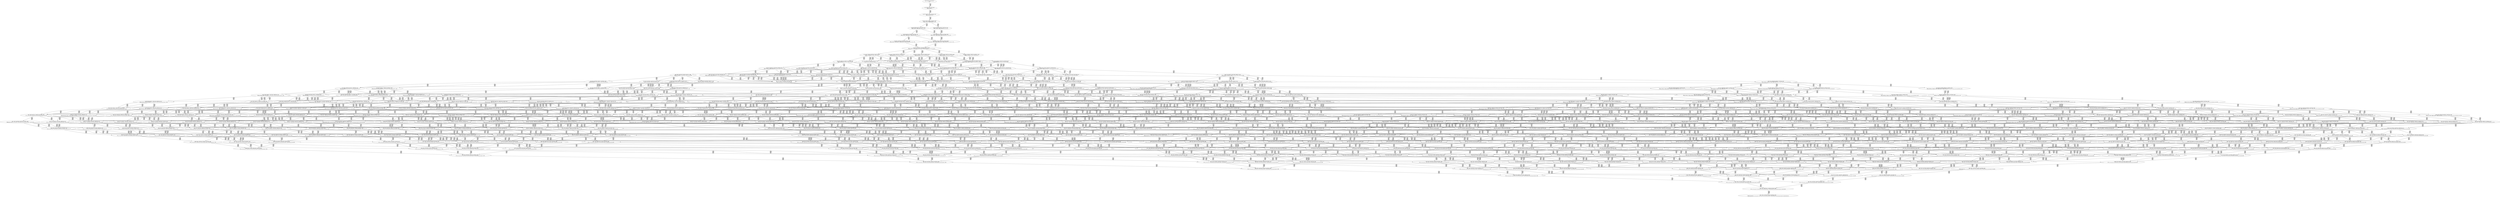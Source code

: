 digraph {
	S0[label="S0: [0, 0] [0, 0] [0, 0] [0, 0] \n{}{}"];
	S1[label="S1: [0, 0] [0, 0] [0, 0] [75, 94] \n{T0J0:75-94}{1}"];
	S2[label="S2: [75, 75] [75, 75] [75, 94] [133, 167] \n{T0J1:133-167}{1, 2}"];
	S3[label="S3: [75, 75] [75, 94] [84, 106] [133, 167] \n{T0J1:133-167, T0J2:84-106}{1, 2, 3}"];
	S4[label="S4: [84, 94] [84, 94] [133, 167] [148, 174] \n{T0J1:133-167, T0J3:148-174}{1, 2, 3, 4}"];
	S5[label="S5: [75, 94] [84, 106] [133, 167] [133, 167] \n{T0J1:133-167, T0J10:133-167}{1, 2, 3, 11}"];
	S6[label="S6: [84, 94] [104, 119] [133, 167] [148, 174] \n{T0J1:133-167, T0J3:148-174, T0J6:104-119}{1, 2, 3, 4, 7}"];
	S7[label="S7: [84, 106] [133, 167] [133, 167] [148, 186] \n{T0J1:133-167, T0J3:148-186, T0J10:133-167}{1, 2, 3, 4, 11}"];
	S8[label="S8: [104, 119] [133, 167] [148, 174] [155, 183] \n{T0J1:133-167, T0J3:148-174, T0J6:104-119, T0J7:155-183}{1, 2, 3, 4, 7, 8}"];
	S9[label="S9: [104, 131] [133, 167] [133, 167] [148, 186] \n{T0J1:133-167, T0J3:148-186, T0J6:104-131, T0J10:133-167}{1, 2, 3, 4, 7, 11}"];
	S10[label="S10: [133, 167] [133, 174] [148, 186] [162, 220] \n{T0J1:133-167, T0J3:148-186, T0J7:155-220, T0J10:133-192}{1, 2, 3, 4, 7, 8, 11}"];
	S11[label="S11: [133, 174] [148, 186] [162, 220] [170, 232] \n{T0J11:170-232}{1, 2, 3, 4, 7, 8, 11, 12}"];
	S12[label="S12: [148, 174] [148, 186] [162, 220] [223, 280] \n{T0J4:223-280}{1, 2, 3, 4, 5, 6, 7, 8, 11}"];
	S13[label="S13: [148, 174] [148, 186] [162, 212] [168, 220] \n{T0J5:168-212}{1, 2, 3, 4, 5, 6, 7, 8, 11}"];
	S14[label="S14: [155, 174] [155, 185] [162, 186] [166, 199] \n{T0J8:166-199}{1, 2, 3, 4, 7, 8, 9, 10, 11}"];
	S15[label="S15: [155, 174] [155, 185] [162, 186] [227, 276] \n{T0J9:227-276}{1, 2, 3, 4, 7, 8, 9, 10, 11}"];
	S16[label="S16: [170, 185] [170, 186] [170, 210] [190, 220] \n{T0J12:190-210}{1, 2, 3, 4, 7, 8, 11, 12, 13}"];
	S17[label="S17: [148, 186] [162, 220] [170, 232] [209, 281] \n{T0J14:209-281}{1, 2, 3, 4, 7, 8, 11, 12, 15}"];
	S18[label="S18: [148, 186] [162, 220] [168, 239] [170, 280] \n{}{1, 2, 3, 4, 5, 6, 7, 8, 11, 12}"];
	S19[label="S19: [155, 186] [162, 220] [166, 232] [170, 276] \n{}{1, 2, 3, 4, 7, 8, 9, 10, 11, 12}"];
	S20[label="S20: [170, 186] [170, 210] [190, 220] [206, 231] \n{T0J12:190-210, T0J13:206-231}{1, 2, 3, 4, 7, 8, 11, 12, 13, 14}"];
	S21[label="S21: [170, 210] [170, 220] [190, 232] [209, 281] \n{T0J12:190-210, T0J14:209-281}{1, 2, 3, 4, 7, 8, 11, 12, 13, 15}"];
	S22[label="S22: [162, 217] [170, 220] [173, 232] [209, 281] \n{T0J14:209-281, T0J18:173-217}{1, 2, 3, 4, 7, 8, 11, 12, 15, 19}"];
	S23[label="S23: [155, 186] [162, 212] [166, 220] [223, 283] \n{}{1, 2, 3, 4, 5, 6, 7, 8, 9, 10, 11}"];
	S24[label="S24: [155, 186] [162, 220] [223, 280] [227, 283] \n{T0J4:223-280, T0J9:227-283}{1, 2, 3, 4, 5, 6, 7, 8, 9, 10, 11}"];
	S25[label="S25: [155, 186] [162, 206] [166, 212] [168, 220] \n{}{1, 2, 3, 4, 5, 6, 7, 8, 9, 10, 11}"];
	S26[label="S26: [170, 217] [170, 220] [170, 239] [190, 280] \n{T0J12:190-217}{1, 2, 3, 4, 5, 6, 7, 8, 11, 12, 13}"];
	S27[label="S27: [170, 186] [170, 210] [190, 212] [190, 220] \n{T0J5:190-212, T0J12:190-210}{1, 2, 3, 4, 5, 6, 7, 8, 11, 12, 13}"];
	S28[label="S28: [170, 210] [170, 220] [170, 232] [190, 276] \n{T0J12:190-210}{1, 2, 3, 4, 7, 8, 9, 10, 11, 12, 13}"];
	S29[label="S29: [170, 186] [170, 210] [190, 220] [242, 276] \n{T0J9:242-276, T0J12:190-210}{1, 2, 3, 4, 7, 8, 9, 10, 11, 12, 13}"];
	S30[label="S30: [162, 220] [168, 239] [170, 280] [209, 288] \n{T0J14:209-288}{1, 2, 3, 4, 5, 6, 7, 8, 11, 12, 15}"];
	S31[label="S31: [162, 220] [166, 232] [170, 276] [209, 281] \n{T0J14:209-281}{1, 2, 3, 4, 7, 8, 9, 10, 11, 12, 15}"];
	S32[label="S32: [170, 220] [190, 231] [206, 232] [209, 281] \n{T0J12:190-210, T0J13:206-231, T0J14:209-281}{1, 2, 3, 4, 7, 8, 11, 12, 13, 14, 15}"];
	S33[label="S33: [170, 217] [173, 220] [190, 232] [209, 281] \n{T0J12:190-210, T0J14:209-281}{1, 2, 3, 4, 7, 8, 11, 12, 13, 15, 19}"];
	S34[label="S34: [173, 220] [173, 232] [209, 266] [237, 281] \n{T0J14:209-281, T0J19:237-266}{1, 2, 3, 4, 7, 8, 11, 12, 15, 19, 20}"];
	S35[label="S35: [162, 220] [166, 239] [168, 280] [170, 283] \n{}{1, 2, 3, 4, 5, 6, 7, 8, 9, 10, 11, 12}"];
	S36[label="S36: [170, 220] [170, 239] [190, 263] [206, 280] \n{T0J13:206-263}{1, 2, 3, 4, 5, 6, 7, 8, 11, 12, 13, 14}"];
	S37[label="S37: [170, 210] [190, 212] [190, 220] [206, 231] \n{T0J5:190-212, T0J12:190-210, T0J13:206-231}{1, 2, 3, 4, 5, 6, 7, 8, 11, 12, 13, 14}"];
	S38[label="S38: [170, 220] [170, 231] [190, 232] [206, 276] \n{T0J12:190-210, T0J13:206-231}{1, 2, 3, 4, 7, 8, 9, 10, 11, 12, 13, 14}"];
	S39[label="S39: [170, 210] [190, 220] [206, 231] [242, 276] \n{T0J9:242-276, T0J12:190-210, T0J13:206-231}{1, 2, 3, 4, 7, 8, 9, 10, 11, 12, 13, 14}"];
	S40[label="S40: [170, 239] [170, 244] [190, 281] [209, 313] \n{}{1, 2, 3, 4, 5, 6, 7, 8, 11, 12, 13, 15}"];
	S41[label="S41: [170, 220] [170, 232] [190, 276] [209, 281] \n{T0J12:190-210, T0J14:209-281}{1, 2, 3, 4, 7, 8, 9, 10, 11, 12, 13, 15}"];
	S42[label="S42: [168, 239] [170, 251] [182, 281] [209, 311] \n{}{1, 2, 3, 4, 5, 6, 7, 8, 11, 12, 15, 19}"];
	S43[label="S43: [166, 220] [170, 232] [173, 276] [209, 281] \n{T0J14:209-281}{1, 2, 3, 4, 7, 8, 9, 10, 11, 12, 15, 19}"];
	S44[label="S44: [209, 219] [209, 229] [209, 239] [217, 280] \n{T0J15:217-229}{1, 2, 3, 4, 5, 6, 7, 8, 11, 12, 15, 16}"];
	S45[label="S45: [173, 220] [190, 231] [206, 232] [209, 281] \n{T0J12:190-210, T0J13:206-231, T0J14:209-281}{1, 2, 3, 4, 7, 8, 11, 12, 13, 14, 15, 19}"];
	S46[label="S46: [173, 220] [190, 232] [209, 266] [237, 281] \n{T0J12:190-210, T0J14:209-281, T0J19:237-266}{1, 2, 3, 4, 7, 8, 11, 12, 13, 15, 19, 20}"];
	S47[label="S47: [173, 232] [209, 266] [237, 273] [243, 281] \n{T0J14:209-281, T0J19:237-266, T0J20:243-273}{1, 2, 3, 4, 7, 8, 11, 12, 15, 19, 20, 21}"];
	S48[label="S48: [170, 239] [170, 245] [170, 280] [190, 308] \n{}{1, 2, 3, 4, 5, 6, 7, 8, 9, 10, 11, 12, 13}"];
	S49[label="S49: [166, 239] [168, 280] [170, 288] [209, 316] \n{}{1, 2, 3, 4, 5, 6, 7, 8, 9, 10, 11, 12, 15}"];
	S50[label="S50: [170, 244] [190, 265] [206, 281] [209, 315] \n{}{1, 2, 3, 4, 5, 6, 7, 8, 11, 12, 13, 14, 15}"];
	S51[label="S51: [170, 231] [190, 232] [206, 276] [209, 281] \n{T0J12:190-210, T0J13:206-231, T0J14:209-281}{1, 2, 3, 4, 7, 8, 9, 10, 11, 12, 13, 14, 15}"];
	S52[label="S52: [170, 244] [182, 251] [190, 281] [209, 313] \n{}{1, 2, 3, 4, 5, 6, 7, 8, 11, 12, 13, 15, 19}"];
	S53[label="S53: [170, 220] [173, 232] [190, 276] [209, 281] \n{T0J12:190-210, T0J14:209-281}{1, 2, 3, 4, 7, 8, 9, 10, 11, 12, 13, 15, 19}"];
	S54[label="S54: [173, 251] [182, 281] [209, 300] [237, 314] \n{T0J19:237-300}{1, 2, 3, 4, 5, 6, 7, 8, 11, 12, 15, 19, 20}"];
	S55[label="S55: [173, 232] [173, 266] [209, 276] [237, 281] \n{T0J14:209-281, T0J19:237-266}{1, 2, 3, 4, 7, 8, 9, 10, 11, 12, 15, 19, 20}"];
	S56[label="S56: [209, 229] [209, 244] [209, 281] [217, 313] \n{}{1, 2, 3, 4, 5, 6, 7, 8, 11, 12, 13, 15, 16}"];
	S57[label="S57: [209, 229] [209, 251] [209, 281] [217, 311] \n{}{1, 2, 3, 4, 5, 6, 7, 8, 11, 12, 15, 16, 19}"];
	S58[label="S58: [209, 229] [209, 239] [217, 280] [265, 290] \n{T0J16:265-290}{1, 2, 3, 4, 5, 6, 7, 8, 11, 12, 15, 16, 17}"];
	S59[label="S59: [190, 231] [206, 232] [209, 266] [237, 281] \n{T0J12:190-210, T0J13:206-231, T0J14:209-281, T0J19:237-266}{1, 2, 3, 4, 7, 8, 11, 12, 13, 14, 15, 19, 20}"];
	S60[label="S60: [190, 232] [209, 266] [237, 273] [243, 281] \n{T0J12:190-210, T0J14:209-281, T0J19:237-266, T0J20:243-273}{1, 2, 3, 4, 7, 8, 11, 12, 13, 15, 19, 20, 21}"];
	S61[label="S61: [196, 214] [209, 266] [237, 273] [243, 281] \n{T0J14:209-281, T0J19:237-266, T0J20:243-273, T0J21:196-214}{1, 2, 3, 4, 7, 8, 11, 12, 15, 19, 20, 21, 22}"];
	S62[label="S62: [170, 245] [170, 280] [190, 285] [206, 314] \n{}{1, 2, 3, 4, 5, 6, 7, 8, 9, 10, 11, 12, 13, 14}"];
	S63[label="S63: [170, 264] [170, 281] [190, 313] [209, 334] \n{}{1, 2, 3, 4, 5, 6, 7, 8, 9, 10, 11, 12, 13, 15}"];
	S64[label="S64: [168, 270] [170, 281] [182, 311] [209, 330] \n{}{1, 2, 3, 4, 5, 6, 7, 8, 9, 10, 11, 12, 15, 19}"];
	S65[label="S65: [209, 248] [209, 280] [209, 288] [217, 316] \n{}{1, 2, 3, 4, 5, 6, 7, 8, 9, 10, 11, 12, 15, 16}"];
	S66[label="S66: [209, 229] [209, 239] [217, 280] [281, 310] \n{T0J9:281-310}{1, 2, 3, 4, 5, 6, 7, 8, 9, 10, 11, 12, 15, 16}"];
	S67[label="S67: [182, 251] [190, 265] [206, 281] [209, 315] \n{}{1, 2, 3, 4, 5, 6, 7, 8, 11, 12, 13, 14, 15, 19}"];
	S68[label="S68: [173, 231] [190, 232] [206, 276] [209, 281] \n{T0J12:190-210, T0J13:206-231, T0J14:209-281}{1, 2, 3, 4, 7, 8, 9, 10, 11, 12, 13, 14, 15, 19}"];
	S69[label="S69: [182, 251] [190, 281] [209, 300] [237, 314] \n{T0J19:237-300}{1, 2, 3, 4, 5, 6, 7, 8, 11, 12, 13, 15, 19, 20}"];
	S70[label="S70: [173, 232] [190, 266] [209, 276] [237, 281] \n{T0J12:190-210, T0J14:209-281, T0J19:237-266}{1, 2, 3, 4, 7, 8, 9, 10, 11, 12, 13, 15, 19, 20}"];
	S71[label="S71: [182, 281] [209, 300] [237, 307] [243, 326] \n{T0J19:237-300, T0J20:243-307}{1, 2, 3, 4, 5, 6, 7, 8, 11, 12, 15, 19, 20, 21}"];
	S72[label="S72: [173, 266] [209, 273] [237, 276] [243, 281] \n{T0J14:209-281, T0J19:237-266, T0J20:243-273}{1, 2, 3, 4, 7, 8, 9, 10, 11, 12, 15, 19, 20, 21}"];
	S73[label="S73: [209, 266] [237, 273] [243, 276] [245, 281] \n{T0J9:245-276, T0J14:209-281, T0J19:237-266, T0J20:243-273}{1, 2, 3, 4, 7, 8, 9, 10, 11, 12, 15, 19, 20, 21}"];
	S74[label="S74: [209, 244] [209, 265] [209, 281] [217, 315] \n{}{1, 2, 3, 4, 5, 6, 7, 8, 11, 12, 13, 14, 15, 16}"];
	S75[label="S75: [209, 244] [209, 251] [209, 281] [217, 313] \n{}{1, 2, 3, 4, 5, 6, 7, 8, 11, 12, 13, 15, 16, 19}"];
	S76[label="S76: [209, 251] [209, 281] [217, 300] [237, 314] \n{T0J19:237-300}{1, 2, 3, 4, 5, 6, 7, 8, 11, 12, 15, 16, 19, 20}"];
	S77[label="S77: [209, 244] [209, 281] [217, 290] [265, 313] \n{T0J16:265-290}{1, 2, 3, 4, 5, 6, 7, 8, 11, 12, 13, 15, 16, 17}"];
	S78[label="S78: [209, 251] [209, 281] [217, 290] [265, 311] \n{T0J16:265-290}{1, 2, 3, 4, 5, 6, 7, 8, 11, 12, 15, 16, 17, 19}"];
	S79[label="S79: [209, 239] [217, 239] [225, 280] [265, 290] \n{T0J16:265-290, T0J17:225-239}{1, 2, 3, 4, 5, 6, 7, 8, 11, 12, 15, 16, 17, 18}"];
	S80[label="S80: [170, 281] [190, 310] [206, 315] [209, 341] \n{}{1, 2, 3, 4, 5, 6, 7, 8, 9, 10, 11, 12, 13, 14, 15}"];
	S81[label="S81: [170, 281] [182, 295] [190, 313] [209, 335] \n{}{1, 2, 3, 4, 5, 6, 7, 8, 9, 10, 11, 12, 13, 15, 19}"];
	S82[label="S82: [173, 281] [182, 311] [209, 319] [237, 342] \n{}{1, 2, 3, 4, 5, 6, 7, 8, 9, 10, 11, 12, 15, 19, 20}"];
	S83[label="S83: [209, 273] [209, 281] [209, 313] [217, 334] \n{}{1, 2, 3, 4, 5, 6, 7, 8, 9, 10, 11, 12, 13, 15, 16}"];
	S84[label="S84: [209, 270] [209, 281] [209, 311] [217, 330] \n{}{1, 2, 3, 4, 5, 6, 7, 8, 9, 10, 11, 12, 15, 16, 19}"];
	S85[label="S85: [209, 280] [209, 288] [217, 309] [265, 320] \n{T0J16:265-309}{1, 2, 3, 4, 5, 6, 7, 8, 9, 10, 11, 12, 15, 16, 17}"];
	S86[label="S86: [190, 265] [206, 281] [209, 300] [237, 325] \n{T0J19:237-300}{1, 2, 3, 4, 5, 6, 7, 8, 11, 12, 13, 14, 15, 19, 20}"];
	S87[label="S87: [190, 281] [209, 300] [237, 307] [243, 326] \n{T0J19:237-300, T0J20:243-307}{1, 2, 3, 4, 5, 6, 7, 8, 11, 12, 13, 15, 19, 20, 21}"];
	S88[label="S88: [205, 266] [209, 300] [237, 307] [243, 326] \n{T0J19:237-300, T0J20:243-307}{1, 2, 3, 4, 5, 6, 7, 8, 11, 12, 15, 19, 20, 21, 22}"];
	S89[label="S89: [223, 254] [223, 281] [223, 311] [235, 330] \n{T0J23:235-254}{1, 2, 3, 4, 5, 6, 7, 8, 9, 10, 11, 12, 15, 19, 24}"];
	S90[label="S90: [227, 267] [227, 281] [227, 311] [250, 330] \n{T0J24:250-267}{1, 2, 3, 4, 5, 6, 7, 8, 9, 10, 11, 12, 15, 19, 25}"];
	S91[label="S91: [209, 251] [209, 265] [209, 281] [217, 315] \n{}{1, 2, 3, 4, 5, 6, 7, 8, 11, 12, 13, 14, 15, 16, 19}"];
	S92[label="S92: [206, 263] [206, 265] [209, 281] [241, 315] \n{T0J25:241-263}{1, 2, 3, 4, 5, 6, 7, 8, 11, 12, 13, 14, 15, 19, 26}"];
	S93[label="S93: [190, 232] [206, 266] [209, 276] [237, 281] \n{T0J12:190-210, T0J13:206-231, T0J14:209-281, T0J19:237-266}{1, 2, 3, 4, 7, 8, 9, 10, 11, 12, 13, 14, 15, 19, 20}"];
	S94[label="S94: [209, 251] [209, 281] [217, 300] [237, 314] \n{T0J19:237-300}{1, 2, 3, 4, 5, 6, 7, 8, 11, 12, 13, 15, 16, 19, 20}"];
	S95[label="S95: [190, 266] [209, 273] [237, 276] [243, 281] \n{T0J12:190-210, T0J14:209-281, T0J19:237-266, T0J20:243-273}{1, 2, 3, 4, 7, 8, 9, 10, 11, 12, 13, 15, 19, 20, 21}"];
	S96[label="S96: [209, 281] [217, 300] [237, 307] [243, 326] \n{T0J19:237-300, T0J20:243-307}{1, 2, 3, 4, 5, 6, 7, 8, 11, 12, 15, 16, 19, 20, 21}"];
	S97[label="S97: [196, 214] [209, 273] [237, 276] [243, 281] \n{T0J14:209-281, T0J19:237-266, T0J20:243-273, T0J21:196-214}{1, 2, 3, 4, 7, 8, 9, 10, 11, 12, 15, 19, 20, 21, 22}"];
	S98[label="S98: [209, 265] [209, 281] [217, 290] [265, 315] \n{T0J16:265-290}{1, 2, 3, 4, 5, 6, 7, 8, 11, 12, 13, 14, 15, 16, 17}"];
	S99[label="S99: [209, 251] [209, 281] [217, 290] [265, 313] \n{T0J16:265-290}{1, 2, 3, 4, 5, 6, 7, 8, 11, 12, 13, 15, 16, 17, 19}"];
	S100[label="S100: [209, 281] [217, 290] [237, 300] [265, 314] \n{T0J16:265-290, T0J19:237-300}{1, 2, 3, 4, 5, 6, 7, 8, 11, 12, 15, 16, 17, 19, 20}"];
	S101[label="S101: [209, 239] [217, 281] [225, 290] [265, 313] \n{T0J16:265-290, T0J17:225-239}{1, 2, 3, 4, 5, 6, 7, 8, 11, 12, 13, 15, 16, 17, 18}"];
	S102[label="S102: [209, 239] [217, 281] [225, 290] [265, 311] \n{T0J16:265-290, T0J17:225-239}{1, 2, 3, 4, 5, 6, 7, 8, 11, 12, 15, 16, 17, 18, 19}"];
	S103[label="S103: [182, 310] [190, 313] [206, 327] [209, 342] \n{}{1, 2, 3, 4, 5, 6, 7, 8, 9, 10, 11, 12, 13, 14, 15, 19}"];
	S104[label="S104: [182, 306] [190, 313] [209, 319] [237, 342] \n{}{1, 2, 3, 4, 5, 6, 7, 8, 9, 10, 11, 12, 13, 15, 19, 20}"];
	S105[label="S105: [182, 311] [209, 319] [237, 326] [243, 372] \n{}{1, 2, 3, 4, 5, 6, 7, 8, 9, 10, 11, 12, 15, 19, 20, 21}"];
	S106[label="S106: [209, 291] [209, 313] [209, 319] [217, 341] \n{}{1, 2, 3, 4, 5, 6, 7, 8, 9, 10, 11, 12, 13, 14, 15, 16}"];
	S107[label="S107: [209, 281] [209, 295] [209, 313] [217, 335] \n{}{1, 2, 3, 4, 5, 6, 7, 8, 9, 10, 11, 12, 13, 15, 16, 19}"];
	S108[label="S108: [209, 281] [209, 311] [217, 319] [237, 342] \n{}{1, 2, 3, 4, 5, 6, 7, 8, 9, 10, 11, 12, 15, 16, 19, 20}"];
	S109[label="S109: [209, 288] [209, 309] [217, 313] [265, 335] \n{}{1, 2, 3, 4, 5, 6, 7, 8, 9, 10, 11, 12, 13, 15, 16, 17}"];
	S110[label="S110: [209, 281] [209, 309] [217, 311] [265, 342] \n{T0J16:265-309}{1, 2, 3, 4, 5, 6, 7, 8, 9, 10, 11, 12, 15, 16, 17, 19}"];
	S111[label="S111: [209, 258] [217, 288] [225, 309] [265, 330] \n{T0J16:265-309}{1, 2, 3, 4, 5, 6, 7, 8, 9, 10, 11, 12, 15, 16, 17, 18}"];
	S112[label="S112: [223, 279] [223, 295] [223, 313] [235, 335] \n{}{1, 2, 3, 4, 5, 6, 7, 8, 9, 10, 11, 12, 13, 15, 19, 24}"];
	S113[label="S113: [227, 281] [227, 295] [227, 313] [250, 335] \n{}{1, 2, 3, 4, 5, 6, 7, 8, 9, 10, 11, 12, 13, 15, 19, 25}"];
	S114[label="S114: [223, 281] [223, 311] [235, 319] [237, 342] \n{}{1, 2, 3, 4, 5, 6, 7, 8, 9, 10, 11, 12, 15, 19, 20, 24}"];
	S115[label="S115: [227, 281] [227, 311] [237, 319] [250, 342] \n{T0J24:250-267}{1, 2, 3, 4, 5, 6, 7, 8, 9, 10, 11, 12, 15, 19, 20, 25}"];
	S116[label="S116: [223, 254] [223, 281] [223, 311] [235, 330] \n{}{1, 2, 3, 4, 5, 6, 7, 8, 9, 10, 11, 12, 15, 16, 19, 24}"];
	S117[label="S117: [227, 267] [227, 281] [227, 311] [250, 330] \n{T0J24:250-267}{1, 2, 3, 4, 5, 6, 7, 8, 9, 10, 11, 12, 15, 16, 19, 25}"];
	S118[label="S118: [209, 265] [209, 281] [217, 300] [237, 325] \n{T0J19:237-300}{1, 2, 3, 4, 5, 6, 7, 8, 11, 12, 13, 14, 15, 16, 19, 20}"];
	S119[label="S119: [206, 281] [209, 300] [237, 307] [243, 326] \n{T0J19:237-300, T0J20:243-307}{1, 2, 3, 4, 5, 6, 7, 8, 11, 12, 13, 14, 15, 19, 20, 21}"];
	S120[label="S120: [206, 265] [209, 281] [237, 300] [241, 325] \n{T0J19:237-300, T0J25:241-263}{1, 2, 3, 4, 5, 6, 7, 8, 11, 12, 13, 14, 15, 19, 20, 26}"];
	S121[label="S121: [209, 281] [217, 300] [237, 307] [243, 326] \n{T0J19:237-300, T0J20:243-307}{1, 2, 3, 4, 5, 6, 7, 8, 11, 12, 13, 15, 16, 19, 20, 21}"];
	S122[label="S122: [209, 248] [213, 300] [237, 307] [243, 326] \n{T0J19:237-300, T0J20:243-307}{1, 2, 3, 4, 5, 6, 7, 8, 11, 12, 13, 15, 19, 20, 21, 22}"];
	S123[label="S123: [209, 248] [217, 300] [237, 307] [243, 326] \n{T0J19:237-300, T0J20:243-307}{1, 2, 3, 4, 5, 6, 7, 8, 11, 12, 15, 16, 19, 20, 21, 22}"];
	S124[label="S124: [209, 244] [225, 300] [237, 307] [243, 326] \n{T0J19:237-300, T0J20:243-307, T0J22:225-244}{1, 2, 3, 4, 5, 6, 7, 8, 11, 12, 15, 19, 20, 21, 22, 23}"];
	S125[label="S125: [227, 267] [227, 281] [235, 311] [250, 330] \n{T0J24:250-267}{1, 2, 3, 4, 5, 6, 7, 8, 9, 10, 11, 12, 15, 19, 24, 25}"];
	S126[label="S126: [209, 265] [209, 281] [217, 290] [265, 315] \n{T0J16:265-290}{1, 2, 3, 4, 5, 6, 7, 8, 11, 12, 13, 14, 15, 16, 17, 19}"];
	S127[label="S127: [209, 263] [209, 265] [217, 281] [241, 315] \n{T0J25:241-263}{1, 2, 3, 4, 5, 6, 7, 8, 11, 12, 13, 14, 15, 16, 19, 26}"];
	S128[label="S128: [209, 281] [217, 290] [237, 300] [265, 314] \n{T0J16:265-290, T0J19:237-300}{1, 2, 3, 4, 5, 6, 7, 8, 11, 12, 13, 15, 16, 17, 19, 20}"];
	S129[label="S129: [217, 290] [237, 300] [243, 307] [265, 326] \n{T0J16:265-290, T0J19:237-300, T0J20:243-307}{1, 2, 3, 4, 5, 6, 7, 8, 11, 12, 15, 16, 17, 19, 20, 21}"];
	S130[label="S130: [209, 265] [217, 281] [225, 290] [265, 315] \n{T0J16:265-290, T0J17:225-239}{1, 2, 3, 4, 5, 6, 7, 8, 11, 12, 13, 14, 15, 16, 17, 18}"];
	S131[label="S131: [209, 251] [217, 281] [225, 290] [265, 313] \n{T0J16:265-290, T0J17:225-239}{1, 2, 3, 4, 5, 6, 7, 8, 11, 12, 13, 15, 16, 17, 18, 19}"];
	S132[label="S132: [217, 281] [225, 290] [237, 300] [265, 314] \n{T0J16:265-290, T0J17:225-239, T0J19:237-300}{1, 2, 3, 4, 5, 6, 7, 8, 11, 12, 15, 16, 17, 18, 19, 20}"];
	S133[label="S133: [190, 313] [206, 327] [209, 342] [237, 394] \n{}{1, 2, 3, 4, 5, 6, 7, 8, 9, 10, 11, 12, 13, 14, 15, 19, 20}"];
	S134[label="S134: [190, 319] [209, 326] [237, 336] [243, 372] \n{}{1, 2, 3, 4, 5, 6, 7, 8, 9, 10, 11, 12, 13, 15, 19, 20, 21}"];
	S135[label="S135: [205, 300] [209, 319] [237, 326] [243, 372] \n{}{1, 2, 3, 4, 5, 6, 7, 8, 9, 10, 11, 12, 15, 19, 20, 21, 22}"];
	S136[label="S136: [209, 313] [209, 323] [209, 327] [217, 342] \n{}{1, 2, 3, 4, 5, 6, 7, 8, 9, 10, 11, 12, 13, 14, 15, 16, 19}"];
	S137[label="S137: [206, 313] [206, 327] [209, 342] [241, 356] \n{}{1, 2, 3, 4, 5, 6, 7, 8, 9, 10, 11, 12, 13, 14, 15, 19, 26}"];
	S138[label="S138: [209, 306] [209, 313] [217, 319] [237, 342] \n{}{1, 2, 3, 4, 5, 6, 7, 8, 9, 10, 11, 12, 13, 15, 16, 19, 20}"];
	S139[label="S139: [209, 311] [217, 319] [237, 326] [243, 372] \n{}{1, 2, 3, 4, 5, 6, 7, 8, 9, 10, 11, 12, 15, 16, 19, 20, 21}"];
	S140[label="S140: [209, 313] [209, 319] [217, 341] [265, 362] \n{}{1, 2, 3, 4, 5, 6, 7, 8, 9, 10, 11, 12, 13, 14, 15, 16, 17}"];
	S141[label="S141: [209, 306] [209, 309] [217, 313] [265, 342] \n{}{1, 2, 3, 4, 5, 6, 7, 8, 9, 10, 11, 12, 13, 15, 16, 17, 19}"];
	S142[label="S142: [209, 309] [217, 311] [237, 319] [265, 372] \n{}{1, 2, 3, 4, 5, 6, 7, 8, 9, 10, 11, 12, 15, 16, 17, 19, 20}"];
	S143[label="S143: [209, 283] [217, 309] [225, 313] [265, 335] \n{}{1, 2, 3, 4, 5, 6, 7, 8, 9, 10, 11, 12, 13, 15, 16, 17, 18}"];
	S144[label="S144: [209, 281] [217, 309] [225, 311] [265, 342] \n{T0J16:265-309}{1, 2, 3, 4, 5, 6, 7, 8, 9, 10, 11, 12, 15, 16, 17, 18, 19}"];
	S145[label="S145: [223, 313] [223, 327] [223, 328] [235, 342] \n{}{1, 2, 3, 4, 5, 6, 7, 8, 9, 10, 11, 12, 13, 14, 15, 19, 24}"];
	S146[label="S146: [227, 313] [227, 327] [227, 341] [250, 342] \n{}{1, 2, 3, 4, 5, 6, 7, 8, 9, 10, 11, 12, 13, 14, 15, 19, 25}"];
	S147[label="S147: [223, 306] [223, 313] [235, 319] [237, 342] \n{}{1, 2, 3, 4, 5, 6, 7, 8, 9, 10, 11, 12, 13, 15, 19, 20, 24}"];
	S148[label="S148: [227, 306] [227, 313] [237, 319] [250, 342] \n{}{1, 2, 3, 4, 5, 6, 7, 8, 9, 10, 11, 12, 13, 15, 19, 20, 25}"];
	S149[label="S149: [223, 311] [235, 319] [237, 326] [243, 372] \n{}{1, 2, 3, 4, 5, 6, 7, 8, 9, 10, 11, 12, 15, 19, 20, 21, 24}"];
	S150[label="S150: [227, 311] [237, 319] [243, 326] [250, 372] \n{T0J24:250-267}{1, 2, 3, 4, 5, 6, 7, 8, 9, 10, 11, 12, 15, 19, 20, 21, 25}"];
	S151[label="S151: [223, 279] [223, 295] [223, 313] [235, 335] \n{}{1, 2, 3, 4, 5, 6, 7, 8, 9, 10, 11, 12, 13, 15, 16, 19, 24}"];
	S152[label="S152: [227, 281] [227, 295] [227, 313] [250, 335] \n{}{1, 2, 3, 4, 5, 6, 7, 8, 9, 10, 11, 12, 13, 15, 16, 19, 25}"];
	S153[label="S153: [223, 281] [223, 311] [235, 319] [237, 342] \n{}{1, 2, 3, 4, 5, 6, 7, 8, 9, 10, 11, 12, 15, 16, 19, 20, 24}"];
	S154[label="S154: [227, 281] [227, 311] [237, 319] [250, 342] \n{T0J24:250-267}{1, 2, 3, 4, 5, 6, 7, 8, 9, 10, 11, 12, 15, 16, 19, 20, 25}"];
	S155[label="S155: [223, 281] [223, 309] [235, 311] [265, 342] \n{T0J16:265-309}{1, 2, 3, 4, 5, 6, 7, 8, 9, 10, 11, 12, 15, 16, 17, 19, 24}"];
	S156[label="S156: [227, 281] [227, 309] [250, 311] [265, 342] \n{T0J16:265-309, T0J24:250-267}{1, 2, 3, 4, 5, 6, 7, 8, 9, 10, 11, 12, 15, 16, 17, 19, 25}"];
	S157[label="S157: [227, 281] [227, 295] [235, 313] [250, 335] \n{}{1, 2, 3, 4, 5, 6, 7, 8, 9, 10, 11, 12, 13, 15, 19, 24, 25}"];
	S158[label="S158: [227, 281] [235, 311] [237, 319] [250, 342] \n{T0J24:250-267}{1, 2, 3, 4, 5, 6, 7, 8, 9, 10, 11, 12, 15, 19, 20, 24, 25}"];
	S159[label="S159: [227, 267] [227, 281] [235, 311] [250, 330] \n{T0J24:250-267}{1, 2, 3, 4, 5, 6, 7, 8, 9, 10, 11, 12, 15, 16, 19, 24, 25}"];
	S160[label="S160: [209, 281] [217, 290] [237, 300] [265, 325] \n{T0J16:265-290, T0J19:237-300}{1, 2, 3, 4, 5, 6, 7, 8, 11, 12, 13, 14, 15, 16, 17, 19, 20}"];
	S161[label="S161: [209, 281] [217, 300] [237, 307] [243, 326] \n{T0J19:237-300, T0J20:243-307}{1, 2, 3, 4, 5, 6, 7, 8, 11, 12, 13, 14, 15, 16, 19, 20, 21}"];
	S162[label="S162: [209, 265] [217, 281] [237, 300] [241, 325] \n{T0J19:237-300, T0J25:241-263}{1, 2, 3, 4, 5, 6, 7, 8, 11, 12, 13, 14, 15, 16, 19, 20, 26}"];
	S163[label="S163: [209, 265] [229, 300] [237, 307] [243, 326] \n{T0J19:237-300, T0J20:243-307}{1, 2, 3, 4, 5, 6, 7, 8, 11, 12, 13, 14, 15, 19, 20, 21, 22}"];
	S164[label="S164: [209, 281] [237, 300] [241, 307] [243, 326] \n{T0J19:237-300, T0J20:243-307, T0J25:241-263}{1, 2, 3, 4, 5, 6, 7, 8, 11, 12, 13, 14, 15, 19, 20, 21, 26}"];
	S165[label="S165: [217, 290] [237, 300] [243, 307] [265, 326] \n{T0J16:265-290, T0J19:237-300, T0J20:243-307}{1, 2, 3, 4, 5, 6, 7, 8, 11, 12, 13, 15, 16, 17, 19, 20, 21}"];
	S166[label="S166: [213, 248] [217, 300] [237, 307] [243, 326] \n{T0J19:237-300, T0J20:243-307}{1, 2, 3, 4, 5, 6, 7, 8, 11, 12, 13, 15, 16, 19, 20, 21, 22}"];
	S167[label="S167: [213, 244] [229, 300] [237, 307] [243, 326] \n{T0J19:237-300, T0J20:243-307, T0J22:225-244}{1, 2, 3, 4, 5, 6, 7, 8, 11, 12, 13, 15, 19, 20, 21, 22, 23}"];
	S168[label="S168: [217, 290] [237, 300] [243, 307] [265, 326] \n{T0J16:265-290, T0J19:237-300, T0J20:243-307}{1, 2, 3, 4, 5, 6, 7, 8, 11, 12, 15, 16, 17, 19, 20, 21, 22}"];
	S169[label="S169: [217, 244] [225, 300] [237, 307] [243, 326] \n{T0J19:237-300, T0J20:243-307, T0J22:225-244}{1, 2, 3, 4, 5, 6, 7, 8, 11, 12, 15, 16, 19, 20, 21, 22, 23}"];
	S170[label="S170: [209, 265] [217, 281] [225, 290] [265, 315] \n{T0J16:265-290, T0J17:225-239}{1, 2, 3, 4, 5, 6, 7, 8, 11, 12, 13, 14, 15, 16, 17, 18, 19}"];
	S171[label="S171: [209, 265] [217, 281] [241, 290] [265, 315] \n{T0J16:265-290, T0J25:241-263}{1, 2, 3, 4, 5, 6, 7, 8, 11, 12, 13, 14, 15, 16, 17, 19, 26}"];
	S172[label="S172: [217, 281] [225, 290] [237, 300] [265, 314] \n{T0J16:265-290, T0J17:225-239, T0J19:237-300}{1, 2, 3, 4, 5, 6, 7, 8, 11, 12, 13, 15, 16, 17, 18, 19, 20}"];
	S173[label="S173: [225, 290] [237, 300] [243, 307] [265, 326] \n{T0J16:265-290, T0J17:225-239, T0J19:237-300, T0J20:243-307}{1, 2, 3, 4, 5, 6, 7, 8, 11, 12, 15, 16, 17, 18, 19, 20, 21}"];
	S174[label="S174: [209, 327] [209, 333] [217, 342] [237, 404] \n{}{1, 2, 3, 4, 5, 6, 7, 8, 9, 10, 11, 12, 13, 14, 15, 16, 19, 20}"];
	S175[label="S175: [206, 327] [209, 342] [237, 394] [243, 411] \n{}{1, 2, 3, 4, 5, 6, 7, 8, 9, 10, 11, 12, 13, 14, 15, 19, 20, 21}"];
	S176[label="S176: [206, 327] [209, 342] [237, 366] [241, 404] \n{}{1, 2, 3, 4, 5, 6, 7, 8, 9, 10, 11, 12, 13, 14, 15, 19, 20, 26}"];
	S177[label="S177: [209, 319] [217, 326] [237, 336] [243, 372] \n{}{1, 2, 3, 4, 5, 6, 7, 8, 9, 10, 11, 12, 13, 15, 16, 19, 20, 21}"];
	S178[label="S178: [209, 319] [213, 326] [237, 336] [243, 372] \n{}{1, 2, 3, 4, 5, 6, 7, 8, 9, 10, 11, 12, 13, 15, 19, 20, 21, 22}"];
	S179[label="S179: [209, 300] [217, 319] [237, 326] [243, 372] \n{}{1, 2, 3, 4, 5, 6, 7, 8, 9, 10, 11, 12, 15, 16, 19, 20, 21, 22}"];
	S180[label="S180: [209, 300] [225, 319] [237, 326] [243, 372] \n{}{1, 2, 3, 4, 5, 6, 7, 8, 9, 10, 11, 12, 15, 19, 20, 21, 22, 23}"];
	S181[label="S181: [209, 323] [209, 341] [217, 345] [265, 394] \n{}{1, 2, 3, 4, 5, 6, 7, 8, 9, 10, 11, 12, 13, 14, 15, 16, 17, 19}"];
	S182[label="S182: [209, 327] [209, 333] [217, 342] [241, 366] \n{}{1, 2, 3, 4, 5, 6, 7, 8, 9, 10, 11, 12, 13, 14, 15, 16, 19, 26}"];
	S183[label="S183: [209, 311] [217, 319] [237, 334] [265, 372] \n{}{1, 2, 3, 4, 5, 6, 7, 8, 9, 10, 11, 12, 13, 15, 16, 17, 19, 20}"];
	S184[label="S184: [217, 311] [237, 319] [243, 326] [265, 381] \n{}{1, 2, 3, 4, 5, 6, 7, 8, 9, 10, 11, 12, 15, 16, 17, 19, 20, 21}"];
	S185[label="S185: [209, 319] [217, 333] [225, 341] [265, 362] \n{}{1, 2, 3, 4, 5, 6, 7, 8, 9, 10, 11, 12, 13, 14, 15, 16, 17, 18}"];
	S186[label="S186: [209, 306] [217, 309] [225, 313] [265, 342] \n{}{1, 2, 3, 4, 5, 6, 7, 8, 9, 10, 11, 12, 13, 15, 16, 17, 18, 19}"];
	S187[label="S187: [217, 309] [225, 311] [237, 319] [265, 372] \n{}{1, 2, 3, 4, 5, 6, 7, 8, 9, 10, 11, 12, 15, 16, 17, 18, 19, 20}"];
	S188[label="S188: [223, 327] [223, 338] [235, 342] [237, 421] \n{}{1, 2, 3, 4, 5, 6, 7, 8, 9, 10, 11, 12, 13, 14, 15, 19, 20, 24}"];
	S189[label="S189: [227, 327] [227, 342] [237, 351] [250, 421] \n{}{1, 2, 3, 4, 5, 6, 7, 8, 9, 10, 11, 12, 13, 14, 15, 19, 20, 25}"];
	S190[label="S190: [223, 319] [235, 326] [237, 336] [243, 372] \n{}{1, 2, 3, 4, 5, 6, 7, 8, 9, 10, 11, 12, 13, 15, 19, 20, 21, 24}"];
	S191[label="S191: [227, 319] [237, 326] [243, 336] [250, 372] \n{}{1, 2, 3, 4, 5, 6, 7, 8, 9, 10, 11, 12, 13, 15, 19, 20, 21, 25}"];
	S192[label="S192: [223, 267] [235, 319] [237, 326] [243, 372] \n{}{1, 2, 3, 4, 5, 6, 7, 8, 9, 10, 11, 12, 15, 19, 20, 21, 22, 24}"];
	S193[label="S193: [227, 267] [237, 319] [243, 326] [250, 372] \n{T0J24:250-267}{1, 2, 3, 4, 5, 6, 7, 8, 9, 10, 11, 12, 15, 19, 20, 21, 22, 25}"];
	S194[label="S194: [223, 327] [223, 328] [223, 342] [235, 351] \n{}{1, 2, 3, 4, 5, 6, 7, 8, 9, 10, 11, 12, 13, 14, 15, 16, 19, 24}"];
	S195[label="S195: [227, 327] [227, 341] [227, 342] [250, 351] \n{}{1, 2, 3, 4, 5, 6, 7, 8, 9, 10, 11, 12, 13, 14, 15, 16, 19, 25}"];
	S196[label="S196: [223, 327] [223, 338] [235, 342] [241, 384] \n{}{1, 2, 3, 4, 5, 6, 7, 8, 9, 10, 11, 12, 13, 14, 15, 19, 24, 26}"];
	S197[label="S197: [227, 327] [227, 342] [241, 351] [250, 384] \n{}{1, 2, 3, 4, 5, 6, 7, 8, 9, 10, 11, 12, 13, 14, 15, 19, 25, 26}"];
	S198[label="S198: [223, 306] [223, 313] [235, 319] [237, 342] \n{}{1, 2, 3, 4, 5, 6, 7, 8, 9, 10, 11, 12, 13, 15, 16, 19, 20, 24}"];
	S199[label="S199: [227, 306] [227, 313] [237, 319] [250, 342] \n{}{1, 2, 3, 4, 5, 6, 7, 8, 9, 10, 11, 12, 13, 15, 16, 19, 20, 25}"];
	S200[label="S200: [223, 311] [235, 319] [237, 326] [243, 372] \n{}{1, 2, 3, 4, 5, 6, 7, 8, 9, 10, 11, 12, 15, 16, 19, 20, 21, 24}"];
	S201[label="S201: [227, 311] [237, 319] [243, 326] [250, 372] \n{T0J24:250-267}{1, 2, 3, 4, 5, 6, 7, 8, 9, 10, 11, 12, 15, 16, 19, 20, 21, 25}"];
	S202[label="S202: [223, 306] [223, 309] [235, 313] [265, 342] \n{}{1, 2, 3, 4, 5, 6, 7, 8, 9, 10, 11, 12, 13, 15, 16, 17, 19, 24}"];
	S203[label="S203: [227, 306] [227, 309] [250, 313] [265, 342] \n{}{1, 2, 3, 4, 5, 6, 7, 8, 9, 10, 11, 12, 13, 15, 16, 17, 19, 25}"];
	S204[label="S204: [223, 309] [235, 311] [237, 319] [265, 372] \n{}{1, 2, 3, 4, 5, 6, 7, 8, 9, 10, 11, 12, 15, 16, 17, 19, 20, 24}"];
	S205[label="S205: [227, 309] [237, 311] [250, 319] [265, 372] \n{T0J24:250-267}{1, 2, 3, 4, 5, 6, 7, 8, 9, 10, 11, 12, 15, 16, 17, 19, 20, 25}"];
	S206[label="S206: [223, 258] [225, 309] [235, 311] [265, 342] \n{T0J16:265-309}{1, 2, 3, 4, 5, 6, 7, 8, 9, 10, 11, 12, 15, 16, 17, 18, 19, 24}"];
	S207[label="S207: [227, 267] [227, 309] [250, 311] [265, 342] \n{T0J16:265-309, T0J24:250-267}{1, 2, 3, 4, 5, 6, 7, 8, 9, 10, 11, 12, 15, 16, 17, 18, 19, 25}"];
	S208[label="S208: [227, 327] [227, 341] [235, 342] [250, 369] \n{}{1, 2, 3, 4, 5, 6, 7, 8, 9, 10, 11, 12, 13, 14, 15, 19, 24, 25}"];
	S209[label="S209: [227, 306] [235, 313] [237, 319] [250, 342] \n{}{1, 2, 3, 4, 5, 6, 7, 8, 9, 10, 11, 12, 13, 15, 19, 20, 24, 25}"];
	S210[label="S210: [235, 311] [237, 319] [243, 326] [250, 372] \n{T0J24:250-267}{1, 2, 3, 4, 5, 6, 7, 8, 9, 10, 11, 12, 15, 19, 20, 21, 24, 25}"];
	S211[label="S211: [227, 281] [227, 295] [235, 313] [250, 335] \n{}{1, 2, 3, 4, 5, 6, 7, 8, 9, 10, 11, 12, 13, 15, 16, 19, 24, 25}"];
	S212[label="S212: [227, 281] [235, 311] [237, 319] [250, 342] \n{T0J24:250-267}{1, 2, 3, 4, 5, 6, 7, 8, 9, 10, 11, 12, 15, 16, 19, 20, 24, 25}"];
	S213[label="S213: [227, 281] [235, 309] [250, 311] [265, 342] \n{T0J16:265-309, T0J24:250-267}{1, 2, 3, 4, 5, 6, 7, 8, 9, 10, 11, 12, 15, 16, 17, 19, 24, 25}"];
	S214[label="S214: [217, 281] [225, 290] [237, 300] [265, 325] \n{T0J16:265-290, T0J17:225-239, T0J19:237-300}{1, 2, 3, 4, 5, 6, 7, 8, 11, 12, 13, 14, 15, 16, 17, 18, 19, 20}"];
	S215[label="S215: [217, 290] [237, 300] [243, 307] [265, 326] \n{T0J16:265-290, T0J19:237-300, T0J20:243-307}{1, 2, 3, 4, 5, 6, 7, 8, 11, 12, 13, 14, 15, 16, 17, 19, 20, 21}"];
	S216[label="S216: [217, 281] [237, 290] [241, 300] [265, 325] \n{T0J16:265-290, T0J19:237-300, T0J25:241-263}{1, 2, 3, 4, 5, 6, 7, 8, 11, 12, 13, 14, 15, 16, 17, 19, 20, 26}"];
	S217[label="S217: [217, 265] [229, 300] [237, 307] [243, 326] \n{T0J19:237-300, T0J20:243-307}{1, 2, 3, 4, 5, 6, 7, 8, 11, 12, 13, 14, 15, 16, 19, 20, 21, 22}"];
	S218[label="S218: [217, 281] [237, 300] [241, 307] [243, 326] \n{T0J19:237-300, T0J20:243-307, T0J25:241-263}{1, 2, 3, 4, 5, 6, 7, 8, 11, 12, 13, 14, 15, 16, 19, 20, 21, 26}"];
	S219[label="S219: [229, 265] [229, 300] [237, 307] [243, 326] \n{T0J19:237-300, T0J20:243-307, T0J22:225-244}{1, 2, 3, 4, 5, 6, 7, 8, 11, 12, 13, 14, 15, 19, 20, 21, 22, 23}"];
	S220[label="S220: [229, 263] [237, 300] [241, 307] [243, 326] \n{T0J19:237-300, T0J20:243-307, T0J25:241-263}{1, 2, 3, 4, 5, 6, 7, 8, 11, 12, 13, 14, 15, 19, 20, 21, 22, 26}"];
	S221[label="S221: [225, 290] [237, 300] [243, 307] [265, 326] \n{T0J16:265-290, T0J17:225-239, T0J19:237-300, T0J20:243-307}{1, 2, 3, 4, 5, 6, 7, 8, 11, 12, 13, 15, 16, 17, 18, 19, 20, 21}"];
	S222[label="S222: [217, 290] [237, 300] [243, 307] [265, 326] \n{T0J16:265-290, T0J19:237-300, T0J20:243-307}{1, 2, 3, 4, 5, 6, 7, 8, 11, 12, 13, 15, 16, 17, 19, 20, 21, 22}"];
	S223[label="S223: [217, 244] [229, 300] [237, 307] [243, 326] \n{T0J19:237-300, T0J20:243-307, T0J22:225-244}{1, 2, 3, 4, 5, 6, 7, 8, 11, 12, 13, 15, 16, 19, 20, 21, 22, 23}"];
	S224[label="S224: [233, 239] [237, 300] [243, 307] [265, 326] \n{T0J16:265-290, T0J17:233-239, T0J19:237-300, T0J20:243-307}{1, 2, 3, 4, 5, 6, 7, 8, 11, 12, 15, 16, 17, 18, 19, 20, 21, 22}"];
	S225[label="S225: [225, 290] [237, 300] [243, 307] [265, 326] \n{T0J16:265-290, T0J19:237-300, T0J20:243-307, T0J22:225-244}{1, 2, 3, 4, 5, 6, 7, 8, 11, 12, 15, 16, 17, 19, 20, 21, 22, 23}"];
	S226[label="S226: [217, 263] [225, 281] [241, 290] [265, 315] \n{T0J16:265-290, T0J17:225-239, T0J25:241-263}{1, 2, 3, 4, 5, 6, 7, 8, 11, 12, 13, 14, 15, 16, 17, 18, 19, 26}"];
	S227[label="S227: [209, 341] [217, 345] [237, 404] [265, 421] \n{}{1, 2, 3, 4, 5, 6, 7, 8, 9, 10, 11, 12, 13, 14, 15, 16, 17, 19, 20}"];
	S228[label="S228: [209, 342] [217, 351] [237, 404] [243, 428] \n{}{1, 2, 3, 4, 5, 6, 7, 8, 9, 10, 11, 12, 13, 14, 15, 16, 19, 20, 21}"];
	S229[label="S229: [209, 342] [217, 351] [237, 384] [241, 421] \n{}{1, 2, 3, 4, 5, 6, 7, 8, 9, 10, 11, 12, 13, 14, 15, 16, 19, 20, 26}"];
	S230[label="S230: [209, 342] [229, 369] [237, 394] [243, 411] \n{}{1, 2, 3, 4, 5, 6, 7, 8, 9, 10, 11, 12, 13, 14, 15, 19, 20, 21, 22}"];
	S231[label="S231: [209, 342] [237, 384] [241, 404] [243, 428] \n{}{1, 2, 3, 4, 5, 6, 7, 8, 9, 10, 11, 12, 13, 14, 15, 19, 20, 21, 26}"];
	S232[label="S232: [217, 319] [237, 326] [243, 336] [265, 381] \n{}{1, 2, 3, 4, 5, 6, 7, 8, 9, 10, 11, 12, 13, 15, 16, 17, 19, 20, 21}"];
	S233[label="S233: [213, 319] [217, 326] [237, 336] [243, 372] \n{}{1, 2, 3, 4, 5, 6, 7, 8, 9, 10, 11, 12, 13, 15, 16, 19, 20, 21, 22}"];
	S234[label="S234: [213, 319] [229, 326] [237, 336] [243, 372] \n{}{1, 2, 3, 4, 5, 6, 7, 8, 9, 10, 11, 12, 13, 15, 19, 20, 21, 22, 23}"];
	S235[label="S235: [217, 309] [237, 319] [243, 326] [265, 381] \n{}{1, 2, 3, 4, 5, 6, 7, 8, 9, 10, 11, 12, 15, 16, 17, 19, 20, 21, 22}"];
	S236[label="S236: [217, 300] [225, 319] [237, 326] [243, 372] \n{}{1, 2, 3, 4, 5, 6, 7, 8, 9, 10, 11, 12, 15, 16, 19, 20, 21, 22, 23}"];
	S237[label="S237: [209, 341] [217, 345] [225, 361] [265, 394] \n{}{1, 2, 3, 4, 5, 6, 7, 8, 9, 10, 11, 12, 13, 14, 15, 16, 17, 18, 19}"];
	S238[label="S238: [209, 341] [217, 345] [241, 384] [265, 412] \n{}{1, 2, 3, 4, 5, 6, 7, 8, 9, 10, 11, 12, 13, 14, 15, 16, 17, 19, 26}"];
	S239[label="S239: [217, 311] [225, 319] [237, 334] [265, 372] \n{}{1, 2, 3, 4, 5, 6, 7, 8, 9, 10, 11, 12, 13, 15, 16, 17, 18, 19, 20}"];
	S240[label="S240: [225, 311] [237, 319] [243, 326] [265, 381] \n{}{1, 2, 3, 4, 5, 6, 7, 8, 9, 10, 11, 12, 15, 16, 17, 18, 19, 20, 21}"];
	S241[label="S241: [223, 338] [223, 342] [235, 356] [237, 421] \n{}{1, 2, 3, 4, 5, 6, 7, 8, 9, 10, 11, 12, 13, 14, 15, 16, 19, 20, 24}"];
	S242[label="S242: [227, 342] [227, 351] [237, 369] [250, 421] \n{}{1, 2, 3, 4, 5, 6, 7, 8, 9, 10, 11, 12, 13, 14, 15, 16, 19, 20, 25}"];
	S243[label="S243: [223, 342] [235, 356] [237, 421] [243, 428] \n{}{1, 2, 3, 4, 5, 6, 7, 8, 9, 10, 11, 12, 13, 14, 15, 19, 20, 21, 24}"];
	S244[label="S244: [227, 342] [237, 369] [243, 421] [250, 428] \n{}{1, 2, 3, 4, 5, 6, 7, 8, 9, 10, 11, 12, 13, 14, 15, 19, 20, 21, 25}"];
	S245[label="S245: [223, 342] [235, 356] [237, 384] [241, 421] \n{}{1, 2, 3, 4, 5, 6, 7, 8, 9, 10, 11, 12, 13, 14, 15, 19, 20, 24, 26}"];
	S246[label="S246: [227, 342] [237, 366] [241, 384] [250, 421] \n{}{1, 2, 3, 4, 5, 6, 7, 8, 9, 10, 11, 12, 13, 14, 15, 19, 20, 25, 26}"];
	S247[label="S247: [223, 319] [235, 326] [237, 336] [243, 372] \n{}{1, 2, 3, 4, 5, 6, 7, 8, 9, 10, 11, 12, 13, 15, 16, 19, 20, 21, 24}"];
	S248[label="S248: [227, 319] [237, 326] [243, 336] [250, 372] \n{}{1, 2, 3, 4, 5, 6, 7, 8, 9, 10, 11, 12, 13, 15, 16, 19, 20, 21, 25}"];
	S249[label="S249: [223, 292] [235, 326] [237, 336] [243, 372] \n{}{1, 2, 3, 4, 5, 6, 7, 8, 9, 10, 11, 12, 13, 15, 19, 20, 21, 22, 24}"];
	S250[label="S250: [227, 292] [237, 326] [243, 336] [250, 372] \n{}{1, 2, 3, 4, 5, 6, 7, 8, 9, 10, 11, 12, 13, 15, 19, 20, 21, 22, 25}"];
	S251[label="S251: [223, 267] [235, 319] [237, 326] [243, 372] \n{}{1, 2, 3, 4, 5, 6, 7, 8, 9, 10, 11, 12, 15, 16, 19, 20, 21, 22, 24}"];
	S252[label="S252: [227, 267] [237, 319] [243, 326] [250, 372] \n{T0J24:250-267}{1, 2, 3, 4, 5, 6, 7, 8, 9, 10, 11, 12, 15, 16, 19, 20, 21, 22, 25}"];
	S253[label="S253: [225, 263] [235, 319] [237, 326] [243, 372] \n{}{1, 2, 3, 4, 5, 6, 7, 8, 9, 10, 11, 12, 15, 19, 20, 21, 22, 23, 24}"];
	S254[label="S254: [227, 267] [237, 319] [243, 326] [250, 372] \n{T0J24:250-267}{1, 2, 3, 4, 5, 6, 7, 8, 9, 10, 11, 12, 15, 19, 20, 21, 22, 23, 25}"];
	S255[label="S255: [223, 341] [223, 345] [235, 356] [265, 412] \n{}{1, 2, 3, 4, 5, 6, 7, 8, 9, 10, 11, 12, 13, 14, 15, 16, 17, 19, 24}"];
	S256[label="S256: [227, 341] [227, 345] [250, 369] [265, 412] \n{}{1, 2, 3, 4, 5, 6, 7, 8, 9, 10, 11, 12, 13, 14, 15, 16, 17, 19, 25}"];
	S257[label="S257: [223, 338] [223, 342] [235, 356] [241, 384] \n{}{1, 2, 3, 4, 5, 6, 7, 8, 9, 10, 11, 12, 13, 14, 15, 16, 19, 24, 26}"];
	S258[label="S258: [227, 342] [227, 351] [241, 366] [250, 384] \n{}{1, 2, 3, 4, 5, 6, 7, 8, 9, 10, 11, 12, 13, 14, 15, 16, 19, 25, 26}"];
	S259[label="S259: [223, 311] [235, 319] [237, 334] [265, 372] \n{}{1, 2, 3, 4, 5, 6, 7, 8, 9, 10, 11, 12, 13, 15, 16, 17, 19, 20, 24}"];
	S260[label="S260: [227, 311] [237, 319] [250, 334] [265, 372] \n{}{1, 2, 3, 4, 5, 6, 7, 8, 9, 10, 11, 12, 13, 15, 16, 17, 19, 20, 25}"];
	S261[label="S261: [235, 311] [237, 319] [243, 326] [265, 381] \n{}{1, 2, 3, 4, 5, 6, 7, 8, 9, 10, 11, 12, 15, 16, 17, 19, 20, 21, 24}"];
	S262[label="S262: [237, 311] [243, 319] [250, 326] [265, 381] \n{T0J24:250-267}{1, 2, 3, 4, 5, 6, 7, 8, 9, 10, 11, 12, 15, 16, 17, 19, 20, 21, 25}"];
	S263[label="S263: [223, 283] [225, 309] [235, 313] [265, 342] \n{}{1, 2, 3, 4, 5, 6, 7, 8, 9, 10, 11, 12, 13, 15, 16, 17, 18, 19, 24}"];
	S264[label="S264: [227, 292] [227, 309] [250, 313] [265, 342] \n{}{1, 2, 3, 4, 5, 6, 7, 8, 9, 10, 11, 12, 13, 15, 16, 17, 18, 19, 25}"];
	S265[label="S265: [225, 309] [235, 311] [237, 319] [265, 372] \n{}{1, 2, 3, 4, 5, 6, 7, 8, 9, 10, 11, 12, 15, 16, 17, 18, 19, 20, 24}"];
	S266[label="S266: [227, 309] [237, 311] [250, 319] [265, 372] \n{T0J24:250-267}{1, 2, 3, 4, 5, 6, 7, 8, 9, 10, 11, 12, 15, 16, 17, 18, 19, 20, 25}"];
	S267[label="S267: [227, 342] [235, 351] [237, 369] [250, 421] \n{}{1, 2, 3, 4, 5, 6, 7, 8, 9, 10, 11, 12, 13, 14, 15, 19, 20, 24, 25}"];
	S268[label="S268: [235, 319] [237, 326] [243, 336] [250, 372] \n{}{1, 2, 3, 4, 5, 6, 7, 8, 9, 10, 11, 12, 13, 15, 19, 20, 21, 24, 25}"];
	S269[label="S269: [235, 267] [237, 319] [243, 326] [250, 372] \n{T0J24:250-267}{1, 2, 3, 4, 5, 6, 7, 8, 9, 10, 11, 12, 15, 19, 20, 21, 22, 24, 25}"];
	S270[label="S270: [227, 341] [227, 342] [235, 351] [250, 369] \n{}{1, 2, 3, 4, 5, 6, 7, 8, 9, 10, 11, 12, 13, 14, 15, 16, 19, 24, 25}"];
	S271[label="S271: [227, 342] [235, 351] [241, 369] [250, 384] \n{}{1, 2, 3, 4, 5, 6, 7, 8, 9, 10, 11, 12, 13, 14, 15, 19, 24, 25, 26}"];
	S272[label="S272: [227, 306] [235, 313] [237, 319] [250, 342] \n{}{1, 2, 3, 4, 5, 6, 7, 8, 9, 10, 11, 12, 13, 15, 16, 19, 20, 24, 25}"];
	S273[label="S273: [235, 311] [237, 319] [243, 326] [250, 372] \n{T0J24:250-267}{1, 2, 3, 4, 5, 6, 7, 8, 9, 10, 11, 12, 15, 16, 19, 20, 21, 24, 25}"];
	S274[label="S274: [227, 306] [235, 309] [250, 313] [265, 342] \n{}{1, 2, 3, 4, 5, 6, 7, 8, 9, 10, 11, 12, 13, 15, 16, 17, 19, 24, 25}"];
	S275[label="S275: [235, 309] [237, 311] [250, 319] [265, 372] \n{T0J24:250-267}{1, 2, 3, 4, 5, 6, 7, 8, 9, 10, 11, 12, 15, 16, 17, 19, 20, 24, 25}"];
	S276[label="S276: [227, 267] [235, 309] [250, 311] [265, 342] \n{T0J16:265-309, T0J24:250-267}{1, 2, 3, 4, 5, 6, 7, 8, 9, 10, 11, 12, 15, 16, 17, 18, 19, 24, 25}"];
	S277[label="S277: [250, 341] [250, 342] [250, 369] [324, 433] \n{T0J28:324-433}{1, 2, 3, 4, 5, 6, 7, 8, 9, 10, 11, 12, 13, 14, 15, 19, 24, 25, 29}"];
	S278[label="S278: [225, 290] [237, 300] [243, 307] [265, 326] \n{T0J16:265-290, T0J17:225-239, T0J19:237-300, T0J20:243-307}{1, 2, 3, 4, 5, 6, 7, 8, 11, 12, 13, 14, 15, 16, 17, 18, 19, 20, 21}"];
	S279[label="S279: [225, 281] [237, 290] [241, 300] [265, 325] \n{T0J16:265-290, T0J17:225-239, T0J19:237-300, T0J25:241-263}{1, 2, 3, 4, 5, 6, 7, 8, 11, 12, 13, 14, 15, 16, 17, 18, 19, 20, 26}"];
	S280[label="S280: [229, 290] [237, 300] [243, 307] [265, 326] \n{T0J16:265-290, T0J19:237-300, T0J20:243-307}{1, 2, 3, 4, 5, 6, 7, 8, 11, 12, 13, 14, 15, 16, 17, 19, 20, 21, 22}"];
	S281[label="S281: [237, 290] [241, 300] [243, 307] [265, 326] \n{T0J16:265-290, T0J19:237-300, T0J20:243-307, T0J25:241-263}{1, 2, 3, 4, 5, 6, 7, 8, 11, 12, 13, 14, 15, 16, 17, 19, 20, 21, 26}"];
	S282[label="S282: [229, 265] [237, 300] [237, 307] [243, 326] \n{T0J19:237-300, T0J20:243-307, T0J22:225-244}{1, 2, 3, 4, 5, 6, 7, 8, 11, 12, 13, 14, 15, 16, 19, 20, 21, 22, 23}"];
	S283[label="S283: [229, 263] [237, 300] [241, 307] [243, 326] \n{T0J19:237-300, T0J20:243-307, T0J25:241-263}{1, 2, 3, 4, 5, 6, 7, 8, 11, 12, 13, 14, 15, 16, 19, 20, 21, 22, 26}"];
	S284[label="S284: [233, 239] [237, 300] [243, 307] [265, 326] \n{T0J16:265-290, T0J17:233-239, T0J19:237-300, T0J20:243-307}{1, 2, 3, 4, 5, 6, 7, 8, 11, 12, 13, 15, 16, 17, 18, 19, 20, 21, 22}"];
	S285[label="S285: [229, 290] [237, 300] [243, 307] [265, 326] \n{T0J16:265-290, T0J19:237-300, T0J20:243-307, T0J22:225-244}{1, 2, 3, 4, 5, 6, 7, 8, 11, 12, 13, 15, 16, 17, 19, 20, 21, 22, 23}"];
	S286[label="S286: [217, 345] [225, 361] [237, 404] [265, 432] \n{}{1, 2, 3, 4, 5, 6, 7, 8, 9, 10, 11, 12, 13, 14, 15, 16, 17, 18, 19, 20}"];
	S287[label="S287: [217, 351] [237, 404] [243, 421] [265, 428] \n{}{1, 2, 3, 4, 5, 6, 7, 8, 9, 10, 11, 12, 13, 14, 15, 16, 17, 19, 20, 21}"];
	S288[label="S288: [217, 351] [237, 384] [241, 413] [265, 421] \n{}{1, 2, 3, 4, 5, 6, 7, 8, 9, 10, 11, 12, 13, 14, 15, 16, 17, 19, 20, 26}"];
	S289[label="S289: [217, 352] [229, 369] [237, 404] [243, 428] \n{}{1, 2, 3, 4, 5, 6, 7, 8, 9, 10, 11, 12, 13, 14, 15, 16, 19, 20, 21, 22}"];
	S290[label="S290: [217, 352] [237, 384] [241, 421] [243, 428] \n{}{1, 2, 3, 4, 5, 6, 7, 8, 9, 10, 11, 12, 13, 14, 15, 16, 19, 20, 21, 26}"];
	S291[label="S291: [229, 365] [229, 369] [237, 394] [243, 411] \n{}{1, 2, 3, 4, 5, 6, 7, 8, 9, 10, 11, 12, 13, 14, 15, 19, 20, 21, 22, 23}"];
	S292[label="S292: [229, 369] [237, 384] [241, 404] [243, 428] \n{}{1, 2, 3, 4, 5, 6, 7, 8, 9, 10, 11, 12, 13, 14, 15, 19, 20, 21, 22, 26}"];
	S293[label="S293: [225, 319] [237, 326] [243, 336] [265, 381] \n{}{1, 2, 3, 4, 5, 6, 7, 8, 9, 10, 11, 12, 13, 15, 16, 17, 18, 19, 20, 21}"];
	S294[label="S294: [217, 319] [237, 326] [243, 336] [265, 381] \n{}{1, 2, 3, 4, 5, 6, 7, 8, 9, 10, 11, 12, 13, 15, 16, 17, 19, 20, 21, 22}"];
	S295[label="S295: [217, 319] [229, 326] [237, 336] [243, 372] \n{}{1, 2, 3, 4, 5, 6, 7, 8, 9, 10, 11, 12, 13, 15, 16, 19, 20, 21, 22, 23}"];
	S296[label="S296: [233, 300] [237, 319] [243, 326] [265, 381] \n{}{1, 2, 3, 4, 5, 6, 7, 8, 9, 10, 11, 12, 15, 16, 17, 18, 19, 20, 21, 22}"];
	S297[label="S297: [225, 309] [237, 319] [243, 326] [265, 381] \n{}{1, 2, 3, 4, 5, 6, 7, 8, 9, 10, 11, 12, 15, 16, 17, 19, 20, 21, 22, 23}"];
	S298[label="S298: [217, 345] [225, 361] [241, 394] [265, 412] \n{}{1, 2, 3, 4, 5, 6, 7, 8, 9, 10, 11, 12, 13, 14, 15, 16, 17, 18, 19, 26}"];
	S299[label="S299: [223, 345] [235, 356] [237, 412] [265, 421] \n{}{1, 2, 3, 4, 5, 6, 7, 8, 9, 10, 11, 12, 13, 14, 15, 16, 17, 19, 20, 24}"];
	S300[label="S300: [227, 351] [237, 369] [250, 413] [265, 421] \n{}{1, 2, 3, 4, 5, 6, 7, 8, 9, 10, 11, 12, 13, 14, 15, 16, 17, 19, 20, 25}"];
	S301[label="S301: [223, 352] [235, 356] [237, 421] [243, 428] \n{}{1, 2, 3, 4, 5, 6, 7, 8, 9, 10, 11, 12, 13, 14, 15, 16, 19, 20, 21, 24}"];
	S302[label="S302: [227, 352] [237, 369] [243, 421] [250, 428] \n{}{1, 2, 3, 4, 5, 6, 7, 8, 9, 10, 11, 12, 13, 14, 15, 16, 19, 20, 21, 25}"];
	S303[label="S303: [223, 352] [235, 356] [237, 384] [241, 421] \n{}{1, 2, 3, 4, 5, 6, 7, 8, 9, 10, 11, 12, 13, 14, 15, 16, 19, 20, 24, 26}"];
	S304[label="S304: [227, 352] [237, 369] [241, 384] [250, 421] \n{}{1, 2, 3, 4, 5, 6, 7, 8, 9, 10, 11, 12, 13, 14, 15, 16, 19, 20, 25, 26}"];
	S305[label="S305: [229, 356] [235, 369] [237, 421] [243, 428] \n{}{1, 2, 3, 4, 5, 6, 7, 8, 9, 10, 11, 12, 13, 14, 15, 19, 20, 21, 22, 24}"];
	S306[label="S306: [229, 369] [237, 369] [243, 421] [250, 428] \n{}{1, 2, 3, 4, 5, 6, 7, 8, 9, 10, 11, 12, 13, 14, 15, 19, 20, 21, 22, 25}"];
	S307[label="S307: [235, 356] [237, 384] [241, 421] [243, 428] \n{}{1, 2, 3, 4, 5, 6, 7, 8, 9, 10, 11, 12, 13, 14, 15, 19, 20, 21, 24, 26}"];
	S308[label="S308: [237, 369] [241, 384] [243, 421] [250, 428] \n{}{1, 2, 3, 4, 5, 6, 7, 8, 9, 10, 11, 12, 13, 14, 15, 19, 20, 21, 25, 26}"];
	S309[label="S309: [235, 319] [237, 326] [243, 336] [265, 381] \n{}{1, 2, 3, 4, 5, 6, 7, 8, 9, 10, 11, 12, 13, 15, 16, 17, 19, 20, 21, 24}"];
	S310[label="S310: [237, 319] [243, 326] [250, 336] [265, 381] \n{}{1, 2, 3, 4, 5, 6, 7, 8, 9, 10, 11, 12, 13, 15, 16, 17, 19, 20, 21, 25}"];
	S311[label="S311: [223, 292] [235, 326] [237, 336] [243, 372] \n{}{1, 2, 3, 4, 5, 6, 7, 8, 9, 10, 11, 12, 13, 15, 16, 19, 20, 21, 22, 24}"];
	S312[label="S312: [227, 292] [237, 326] [243, 336] [250, 372] \n{}{1, 2, 3, 4, 5, 6, 7, 8, 9, 10, 11, 12, 13, 15, 16, 19, 20, 21, 22, 25}"];
	S313[label="S313: [229, 288] [235, 326] [237, 336] [243, 372] \n{}{1, 2, 3, 4, 5, 6, 7, 8, 9, 10, 11, 12, 13, 15, 19, 20, 21, 22, 23, 24}"];
	S314[label="S314: [229, 292] [237, 326] [243, 336] [250, 372] \n{}{1, 2, 3, 4, 5, 6, 7, 8, 9, 10, 11, 12, 13, 15, 19, 20, 21, 22, 23, 25}"];
	S315[label="S315: [235, 309] [237, 319] [243, 326] [265, 381] \n{}{1, 2, 3, 4, 5, 6, 7, 8, 9, 10, 11, 12, 15, 16, 17, 19, 20, 21, 22, 24}"];
	S316[label="S316: [237, 309] [243, 319] [250, 326] [265, 381] \n{T0J24:250-267}{1, 2, 3, 4, 5, 6, 7, 8, 9, 10, 11, 12, 15, 16, 17, 19, 20, 21, 22, 25}"];
	S317[label="S317: [225, 263] [235, 319] [237, 326] [243, 372] \n{}{1, 2, 3, 4, 5, 6, 7, 8, 9, 10, 11, 12, 15, 16, 19, 20, 21, 22, 23, 24}"];
	S318[label="S318: [227, 267] [237, 319] [243, 326] [250, 372] \n{T0J24:250-267}{1, 2, 3, 4, 5, 6, 7, 8, 9, 10, 11, 12, 15, 16, 19, 20, 21, 22, 23, 25}"];
	S319[label="S319: [223, 345] [225, 361] [235, 366] [265, 412] \n{}{1, 2, 3, 4, 5, 6, 7, 8, 9, 10, 11, 12, 13, 14, 15, 16, 17, 18, 19, 24}"];
	S320[label="S320: [227, 345] [227, 361] [250, 379] [265, 412] \n{}{1, 2, 3, 4, 5, 6, 7, 8, 9, 10, 11, 12, 13, 14, 15, 16, 17, 18, 19, 25}"];
	S321[label="S321: [265, 345] [265, 361] [265, 370] [281, 394] \n{T0J26:281-370}{1, 2, 3, 4, 5, 6, 7, 8, 9, 10, 11, 12, 13, 14, 15, 16, 17, 18, 19, 27}"];
	S322[label="S322: [223, 345] [235, 356] [241, 384] [265, 412] \n{}{1, 2, 3, 4, 5, 6, 7, 8, 9, 10, 11, 12, 13, 14, 15, 16, 17, 19, 24, 26}"];
	S323[label="S323: [227, 351] [241, 369] [250, 384] [265, 413] \n{}{1, 2, 3, 4, 5, 6, 7, 8, 9, 10, 11, 12, 13, 14, 15, 16, 17, 19, 25, 26}"];
	S324[label="S324: [225, 311] [235, 319] [237, 334] [265, 372] \n{}{1, 2, 3, 4, 5, 6, 7, 8, 9, 10, 11, 12, 13, 15, 16, 17, 18, 19, 20, 24}"];
	S325[label="S325: [227, 311] [237, 319] [250, 334] [265, 372] \n{}{1, 2, 3, 4, 5, 6, 7, 8, 9, 10, 11, 12, 13, 15, 16, 17, 18, 19, 20, 25}"];
	S326[label="S326: [235, 311] [237, 319] [243, 326] [265, 381] \n{}{1, 2, 3, 4, 5, 6, 7, 8, 9, 10, 11, 12, 15, 16, 17, 18, 19, 20, 21, 24}"];
	S327[label="S327: [237, 311] [243, 319] [250, 326] [265, 381] \n{T0J24:250-267}{1, 2, 3, 4, 5, 6, 7, 8, 9, 10, 11, 12, 15, 16, 17, 18, 19, 20, 21, 25}"];
	S328[label="S328: [227, 351] [235, 356] [237, 369] [250, 421] \n{}{1, 2, 3, 4, 5, 6, 7, 8, 9, 10, 11, 12, 13, 14, 15, 16, 19, 20, 24, 25}"];
	S329[label="S329: [235, 356] [237, 369] [243, 421] [250, 428] \n{}{1, 2, 3, 4, 5, 6, 7, 8, 9, 10, 11, 12, 13, 14, 15, 19, 20, 21, 24, 25}"];
	S330[label="S330: [235, 356] [237, 369] [241, 384] [250, 421] \n{}{1, 2, 3, 4, 5, 6, 7, 8, 9, 10, 11, 12, 13, 14, 15, 19, 20, 24, 25, 26}"];
	S331[label="S331: [235, 319] [237, 326] [243, 336] [250, 372] \n{}{1, 2, 3, 4, 5, 6, 7, 8, 9, 10, 11, 12, 13, 15, 16, 19, 20, 21, 24, 25}"];
	S332[label="S332: [235, 292] [237, 326] [243, 336] [250, 372] \n{}{1, 2, 3, 4, 5, 6, 7, 8, 9, 10, 11, 12, 13, 15, 19, 20, 21, 22, 24, 25}"];
	S333[label="S333: [235, 267] [237, 319] [243, 326] [250, 372] \n{T0J24:250-267}{1, 2, 3, 4, 5, 6, 7, 8, 9, 10, 11, 12, 15, 16, 19, 20, 21, 22, 24, 25}"];
	S334[label="S334: [235, 267] [237, 319] [243, 326] [250, 372] \n{T0J24:250-267}{1, 2, 3, 4, 5, 6, 7, 8, 9, 10, 11, 12, 15, 19, 20, 21, 22, 23, 24, 25}"];
	S335[label="S335: [227, 345] [235, 356] [250, 369] [265, 412] \n{}{1, 2, 3, 4, 5, 6, 7, 8, 9, 10, 11, 12, 13, 14, 15, 16, 17, 19, 24, 25}"];
	S336[label="S336: [227, 351] [235, 356] [241, 369] [250, 384] \n{}{1, 2, 3, 4, 5, 6, 7, 8, 9, 10, 11, 12, 13, 14, 15, 16, 19, 24, 25, 26}"];
	S337[label="S337: [235, 311] [237, 319] [250, 334] [265, 372] \n{}{1, 2, 3, 4, 5, 6, 7, 8, 9, 10, 11, 12, 13, 15, 16, 17, 19, 20, 24, 25}"];
	S338[label="S338: [237, 311] [243, 319] [250, 326] [265, 381] \n{T0J24:250-267}{1, 2, 3, 4, 5, 6, 7, 8, 9, 10, 11, 12, 15, 16, 17, 19, 20, 21, 24, 25}"];
	S339[label="S339: [227, 292] [235, 309] [250, 313] [265, 342] \n{}{1, 2, 3, 4, 5, 6, 7, 8, 9, 10, 11, 12, 13, 15, 16, 17, 18, 19, 24, 25}"];
	S340[label="S340: [235, 309] [237, 311] [250, 319] [265, 372] \n{T0J24:250-267}{1, 2, 3, 4, 5, 6, 7, 8, 9, 10, 11, 12, 15, 16, 17, 18, 19, 20, 24, 25}"];
	S341[label="S341: [250, 351] [250, 369] [250, 421] [324, 433] \n{}{1, 2, 3, 4, 5, 6, 7, 8, 9, 10, 11, 12, 13, 14, 15, 19, 20, 24, 25, 29}"];
	S342[label="S342: [250, 342] [250, 351] [250, 369] [324, 433] \n{}{1, 2, 3, 4, 5, 6, 7, 8, 9, 10, 11, 12, 13, 14, 15, 16, 19, 24, 25, 29}"];
	S343[label="S343: [250, 351] [250, 369] [250, 384] [324, 433] \n{}{1, 2, 3, 4, 5, 6, 7, 8, 9, 10, 11, 12, 13, 14, 15, 19, 24, 25, 26, 29}"];
	S344[label="S344: [225, 371] [237, 404] [243, 432] [265, 439] \n{}{1, 2, 3, 4, 5, 6, 7, 8, 9, 10, 11, 12, 13, 14, 15, 16, 17, 18, 19, 20, 21}"];
	S345[label="S345: [225, 371] [237, 394] [241, 413] [265, 432] \n{}{1, 2, 3, 4, 5, 6, 7, 8, 9, 10, 11, 12, 13, 14, 15, 16, 17, 18, 19, 20, 26}"];
	S346[label="S346: [229, 369] [237, 404] [243, 423] [265, 428] \n{}{1, 2, 3, 4, 5, 6, 7, 8, 9, 10, 11, 12, 13, 14, 15, 16, 17, 19, 20, 21, 22}"];
	S347[label="S347: [237, 384] [241, 421] [243, 423] [265, 428] \n{}{1, 2, 3, 4, 5, 6, 7, 8, 9, 10, 11, 12, 13, 14, 15, 16, 17, 19, 20, 21, 26}"];
	S348[label="S348: [229, 369] [237, 375] [237, 404] [243, 428] \n{}{1, 2, 3, 4, 5, 6, 7, 8, 9, 10, 11, 12, 13, 14, 15, 16, 19, 20, 21, 22, 23}"];
	S349[label="S349: [229, 379] [237, 384] [241, 421] [243, 428] \n{}{1, 2, 3, 4, 5, 6, 7, 8, 9, 10, 11, 12, 13, 14, 15, 16, 19, 20, 21, 22, 26}"];
	S350[label="S350: [233, 319] [237, 326] [243, 336] [265, 381] \n{}{1, 2, 3, 4, 5, 6, 7, 8, 9, 10, 11, 12, 13, 15, 16, 17, 18, 19, 20, 21, 22}"];
	S351[label="S351: [229, 319] [237, 326] [243, 336] [265, 381] \n{}{1, 2, 3, 4, 5, 6, 7, 8, 9, 10, 11, 12, 13, 15, 16, 17, 19, 20, 21, 22, 23}"];
	S352[label="S352: [225, 361] [235, 366] [237, 412] [265, 432] \n{}{1, 2, 3, 4, 5, 6, 7, 8, 9, 10, 11, 12, 13, 14, 15, 16, 17, 18, 19, 20, 24}"];
	S353[label="S353: [227, 369] [237, 379] [250, 413] [265, 432] \n{}{1, 2, 3, 4, 5, 6, 7, 8, 9, 10, 11, 12, 13, 14, 15, 16, 17, 18, 19, 20, 25}"];
	S354[label="S354: [265, 361] [265, 370] [265, 404] [281, 432] \n{}{1, 2, 3, 4, 5, 6, 7, 8, 9, 10, 11, 12, 13, 14, 15, 16, 17, 18, 19, 20, 27}"];
	S355[label="S355: [235, 356] [237, 421] [243, 423] [265, 428] \n{}{1, 2, 3, 4, 5, 6, 7, 8, 9, 10, 11, 12, 13, 14, 15, 16, 17, 19, 20, 21, 24}"];
	S356[label="S356: [237, 369] [243, 421] [250, 423] [265, 428] \n{}{1, 2, 3, 4, 5, 6, 7, 8, 9, 10, 11, 12, 13, 14, 15, 16, 17, 19, 20, 21, 25}"];
	S357[label="S357: [235, 356] [237, 384] [241, 421] [265, 423] \n{}{1, 2, 3, 4, 5, 6, 7, 8, 9, 10, 11, 12, 13, 14, 15, 16, 17, 19, 20, 24, 26}"];
	S358[label="S358: [237, 369] [241, 384] [250, 421] [265, 423] \n{}{1, 2, 3, 4, 5, 6, 7, 8, 9, 10, 11, 12, 13, 14, 15, 16, 17, 19, 20, 25, 26}"];
	S359[label="S359: [229, 366] [235, 369] [237, 421] [243, 428] \n{}{1, 2, 3, 4, 5, 6, 7, 8, 9, 10, 11, 12, 13, 14, 15, 16, 19, 20, 21, 22, 24}"];
	S360[label="S360: [229, 369] [237, 379] [243, 421] [250, 428] \n{}{1, 2, 3, 4, 5, 6, 7, 8, 9, 10, 11, 12, 13, 14, 15, 16, 19, 20, 21, 22, 25}"];
	S361[label="S361: [235, 366] [237, 384] [241, 421] [243, 428] \n{}{1, 2, 3, 4, 5, 6, 7, 8, 9, 10, 11, 12, 13, 14, 15, 16, 19, 20, 21, 24, 26}"];
	S362[label="S362: [237, 379] [241, 384] [243, 421] [250, 428] \n{}{1, 2, 3, 4, 5, 6, 7, 8, 9, 10, 11, 12, 13, 14, 15, 16, 19, 20, 21, 25, 26}"];
	S363[label="S363: [229, 365] [237, 369] [241, 421] [243, 428] \n{}{1, 2, 3, 4, 5, 6, 7, 8, 9, 10, 11, 12, 13, 14, 15, 19, 20, 21, 22, 23, 24}"];
	S364[label="S364: [229, 369] [237, 369] [243, 421] [250, 428] \n{}{1, 2, 3, 4, 5, 6, 7, 8, 9, 10, 11, 12, 13, 14, 15, 19, 20, 21, 22, 23, 25}"];
	S365[label="S365: [229, 369] [237, 384] [243, 404] [249, 428] \n{}{1, 2, 3, 4, 5, 6, 7, 8, 9, 10, 11, 12, 13, 14, 15, 19, 20, 21, 22, 23, 26}"];
	S366[label="S366: [243, 359] [243, 369] [243, 394] [258, 411] \n{T0J27:258-359}{1, 2, 3, 4, 5, 6, 7, 8, 9, 10, 11, 12, 13, 14, 15, 19, 20, 21, 22, 23, 28}"];
	S367[label="S367: [235, 369] [237, 384] [241, 421] [243, 428] \n{}{1, 2, 3, 4, 5, 6, 7, 8, 9, 10, 11, 12, 13, 14, 15, 19, 20, 21, 22, 24, 26}"];
	S368[label="S368: [237, 369] [241, 384] [243, 421] [252, 428] \n{}{1, 2, 3, 4, 5, 6, 7, 8, 9, 10, 11, 12, 13, 14, 15, 19, 20, 21, 22, 25, 26}"];
	S369[label="S369: [235, 319] [237, 326] [243, 336] [265, 381] \n{}{1, 2, 3, 4, 5, 6, 7, 8, 9, 10, 11, 12, 13, 15, 16, 17, 18, 19, 20, 21, 24}"];
	S370[label="S370: [237, 319] [243, 326] [250, 336] [265, 381] \n{}{1, 2, 3, 4, 5, 6, 7, 8, 9, 10, 11, 12, 13, 15, 16, 17, 18, 19, 20, 21, 25}"];
	S371[label="S371: [235, 319] [237, 326] [243, 336] [265, 381] \n{}{1, 2, 3, 4, 5, 6, 7, 8, 9, 10, 11, 12, 13, 15, 16, 17, 19, 20, 21, 22, 24}"];
	S372[label="S372: [237, 319] [243, 326] [250, 336] [265, 381] \n{}{1, 2, 3, 4, 5, 6, 7, 8, 9, 10, 11, 12, 13, 15, 16, 17, 19, 20, 21, 22, 25}"];
	S373[label="S373: [229, 288] [235, 326] [237, 336] [243, 372] \n{}{1, 2, 3, 4, 5, 6, 7, 8, 9, 10, 11, 12, 13, 15, 16, 19, 20, 21, 22, 23, 24}"];
	S374[label="S374: [229, 292] [237, 326] [243, 336] [250, 372] \n{}{1, 2, 3, 4, 5, 6, 7, 8, 9, 10, 11, 12, 13, 15, 16, 19, 20, 21, 22, 23, 25}"];
	S375[label="S375: [237, 263] [241, 319] [243, 326] [265, 381] \n{}{1, 2, 3, 4, 5, 6, 7, 8, 9, 10, 11, 12, 15, 16, 17, 18, 19, 20, 21, 22, 23}"];
	S376[label="S376: [237, 267] [243, 319] [245, 326] [265, 381] \n{}{1, 2, 3, 4, 5, 6, 7, 8, 9, 10, 11, 12, 15, 16, 17, 18, 19, 20, 21, 22, 24}"];
	S377[label="S377: [237, 267] [243, 319] [253, 326] [265, 381] \n{T0J24:250-267}{1, 2, 3, 4, 5, 6, 7, 8, 9, 10, 11, 12, 15, 16, 17, 18, 19, 20, 21, 22, 25}"];
	S378[label="S378: [235, 309] [237, 319] [243, 326] [265, 381] \n{}{1, 2, 3, 4, 5, 6, 7, 8, 9, 10, 11, 12, 15, 16, 17, 19, 20, 21, 22, 23, 24}"];
	S379[label="S379: [237, 309] [243, 319] [250, 326] [265, 381] \n{T0J24:250-267}{1, 2, 3, 4, 5, 6, 7, 8, 9, 10, 11, 12, 15, 16, 17, 19, 20, 21, 22, 23, 25}"];
	S380[label="S380: [225, 361] [235, 366] [241, 394] [265, 412] \n{}{1, 2, 3, 4, 5, 6, 7, 8, 9, 10, 11, 12, 13, 14, 15, 16, 17, 18, 19, 24, 26}"];
	S381[label="S381: [227, 369] [241, 379] [250, 394] [265, 413] \n{}{1, 2, 3, 4, 5, 6, 7, 8, 9, 10, 11, 12, 13, 14, 15, 16, 17, 18, 19, 25, 26}"];
	S382[label="S382: [265, 361] [265, 370] [265, 394] [281, 412] \n{}{1, 2, 3, 4, 5, 6, 7, 8, 9, 10, 11, 12, 13, 14, 15, 16, 17, 18, 19, 26, 27}"];
	S383[label="S383: [235, 356] [237, 369] [250, 421] [265, 422] \n{}{1, 2, 3, 4, 5, 6, 7, 8, 9, 10, 11, 12, 13, 14, 15, 16, 17, 19, 20, 24, 25}"];
	S384[label="S384: [235, 366] [237, 369] [243, 421] [250, 428] \n{}{1, 2, 3, 4, 5, 6, 7, 8, 9, 10, 11, 12, 13, 14, 15, 16, 19, 20, 21, 24, 25}"];
	S385[label="S385: [235, 366] [237, 369] [241, 384] [250, 421] \n{}{1, 2, 3, 4, 5, 6, 7, 8, 9, 10, 11, 12, 13, 14, 15, 16, 19, 20, 24, 25, 26}"];
	S386[label="S386: [235, 369] [237, 369] [243, 421] [250, 428] \n{}{1, 2, 3, 4, 5, 6, 7, 8, 9, 10, 11, 12, 13, 14, 15, 19, 20, 21, 22, 24, 25}"];
	S387[label="S387: [237, 369] [241, 384] [243, 421] [250, 428] \n{}{1, 2, 3, 4, 5, 6, 7, 8, 9, 10, 11, 12, 13, 14, 15, 19, 20, 21, 24, 25, 26}"];
	S388[label="S388: [237, 319] [243, 326] [250, 336] [265, 381] \n{}{1, 2, 3, 4, 5, 6, 7, 8, 9, 10, 11, 12, 13, 15, 16, 17, 19, 20, 21, 24, 25}"];
	S389[label="S389: [235, 292] [237, 326] [243, 336] [250, 372] \n{}{1, 2, 3, 4, 5, 6, 7, 8, 9, 10, 11, 12, 13, 15, 16, 19, 20, 21, 22, 24, 25}"];
	S390[label="S390: [235, 292] [237, 326] [243, 336] [250, 372] \n{}{1, 2, 3, 4, 5, 6, 7, 8, 9, 10, 11, 12, 13, 15, 19, 20, 21, 22, 23, 24, 25}"];
	S391[label="S391: [237, 309] [243, 319] [250, 326] [265, 381] \n{T0J24:250-267}{1, 2, 3, 4, 5, 6, 7, 8, 9, 10, 11, 12, 15, 16, 17, 19, 20, 21, 22, 24, 25}"];
	S392[label="S392: [235, 267] [237, 319] [243, 326] [250, 372] \n{T0J24:250-267}{1, 2, 3, 4, 5, 6, 7, 8, 9, 10, 11, 12, 15, 16, 19, 20, 21, 22, 23, 24, 25}"];
	S393[label="S393: [227, 361] [235, 366] [250, 379] [265, 412] \n{}{1, 2, 3, 4, 5, 6, 7, 8, 9, 10, 11, 12, 13, 14, 15, 16, 17, 18, 19, 24, 25}"];
	S394[label="S394: [265, 361] [265, 366] [265, 370] [281, 412] \n{}{1, 2, 3, 4, 5, 6, 7, 8, 9, 10, 11, 12, 13, 14, 15, 16, 17, 18, 19, 24, 27}"];
	S395[label="S395: [265, 361] [265, 370] [265, 379] [281, 412] \n{}{1, 2, 3, 4, 5, 6, 7, 8, 9, 10, 11, 12, 13, 14, 15, 16, 17, 18, 19, 25, 27}"];
	S396[label="S396: [235, 356] [241, 369] [250, 384] [265, 422] \n{}{1, 2, 3, 4, 5, 6, 7, 8, 9, 10, 11, 12, 13, 14, 15, 16, 17, 19, 24, 25, 26}"];
	S397[label="S397: [235, 311] [237, 319] [250, 334] [265, 372] \n{}{1, 2, 3, 4, 5, 6, 7, 8, 9, 10, 11, 12, 13, 15, 16, 17, 18, 19, 20, 24, 25}"];
	S398[label="S398: [237, 311] [243, 319] [250, 326] [265, 381] \n{T0J24:250-267}{1, 2, 3, 4, 5, 6, 7, 8, 9, 10, 11, 12, 15, 16, 17, 18, 19, 20, 21, 24, 25}"];
	S399[label="S399: [250, 361] [250, 369] [250, 421] [324, 433] \n{}{1, 2, 3, 4, 5, 6, 7, 8, 9, 10, 11, 12, 13, 14, 15, 16, 19, 20, 24, 25, 29}"];
	S400[label="S400: [250, 369] [250, 421] [250, 428] [324, 433] \n{}{1, 2, 3, 4, 5, 6, 7, 8, 9, 10, 11, 12, 13, 14, 15, 19, 20, 21, 24, 25, 29}"];
	S401[label="S401: [250, 369] [250, 384] [250, 421] [324, 433] \n{}{1, 2, 3, 4, 5, 6, 7, 8, 9, 10, 11, 12, 13, 14, 15, 19, 20, 24, 25, 26, 29}"];
	S402[label="S402: [250, 356] [250, 369] [265, 413] [324, 433] \n{}{1, 2, 3, 4, 5, 6, 7, 8, 9, 10, 11, 12, 13, 14, 15, 16, 17, 19, 24, 25, 29}"];
	S403[label="S403: [250, 361] [250, 369] [250, 384] [324, 433] \n{}{1, 2, 3, 4, 5, 6, 7, 8, 9, 10, 11, 12, 13, 14, 15, 16, 19, 24, 25, 26, 29}"];
	S404[label="S404: [237, 400] [243, 404] [245, 432] [265, 439] \n{}{1, 2, 3, 4, 5, 6, 7, 8, 9, 10, 11, 12, 13, 14, 15, 16, 17, 18, 19, 20, 21, 22}"];
	S405[label="S405: [235, 376] [237, 421] [243, 432] [265, 449] \n{}{1, 2, 3, 4, 5, 6, 7, 8, 9, 10, 11, 12, 13, 14, 15, 16, 17, 18, 19, 20, 21, 24}"];
	S406[label="S406: [237, 389] [243, 421] [250, 432] [265, 457] \n{}{1, 2, 3, 4, 5, 6, 7, 8, 9, 10, 11, 12, 13, 14, 15, 16, 17, 18, 19, 20, 21, 25}"];
	S407[label="S407: [237, 404] [241, 421] [253, 432] [265, 459] \n{}{1, 2, 3, 4, 5, 6, 7, 8, 9, 10, 11, 12, 13, 14, 15, 16, 17, 18, 19, 20, 21, 26}"];
	S408[label="S408: [265, 370] [265, 404] [265, 432] [281, 449] \n{}{1, 2, 3, 4, 5, 6, 7, 8, 9, 10, 11, 12, 13, 14, 15, 16, 17, 18, 19, 20, 21, 27}"];
	S409[label="S409: [235, 376] [237, 394] [241, 421] [265, 442] \n{}{1, 2, 3, 4, 5, 6, 7, 8, 9, 10, 11, 12, 13, 14, 15, 16, 17, 18, 19, 20, 24, 26}"];
	S410[label="S410: [237, 384] [241, 394] [250, 421] [265, 450] \n{}{1, 2, 3, 4, 5, 6, 7, 8, 9, 10, 11, 12, 13, 14, 15, 16, 17, 18, 19, 20, 25, 26}"];
	S411[label="S411: [265, 370] [265, 394] [265, 413] [281, 442] \n{}{1, 2, 3, 4, 5, 6, 7, 8, 9, 10, 11, 12, 13, 14, 15, 16, 17, 18, 19, 20, 26, 27}"];
	S412[label="S412: [237, 375] [237, 404] [243, 428] [265, 440] \n{}{1, 2, 3, 4, 5, 6, 7, 8, 9, 10, 11, 12, 13, 14, 15, 16, 17, 19, 20, 21, 22, 23}"];
	S413[label="S413: [235, 369] [237, 421] [243, 428] [265, 437] \n{}{1, 2, 3, 4, 5, 6, 7, 8, 9, 10, 11, 12, 13, 14, 15, 16, 17, 19, 20, 21, 22, 24}"];
	S414[label="S414: [237, 379] [243, 421] [250, 428] [265, 440] \n{}{1, 2, 3, 4, 5, 6, 7, 8, 9, 10, 11, 12, 13, 14, 15, 16, 17, 19, 20, 21, 22, 25}"];
	S415[label="S415: [237, 384] [241, 421] [243, 428] [265, 450] \n{}{1, 2, 3, 4, 5, 6, 7, 8, 9, 10, 11, 12, 13, 14, 15, 16, 17, 19, 20, 21, 22, 26}"];
	S416[label="S416: [237, 384] [241, 421] [243, 428] [265, 437] \n{}{1, 2, 3, 4, 5, 6, 7, 8, 9, 10, 11, 12, 13, 14, 15, 16, 17, 19, 20, 21, 24, 26}"];
	S417[label="S417: [241, 384] [243, 421] [250, 428] [265, 450] \n{}{1, 2, 3, 4, 5, 6, 7, 8, 9, 10, 11, 12, 13, 14, 15, 16, 17, 19, 20, 21, 25, 26}"];
	S418[label="S418: [235, 369] [237, 375] [241, 421] [243, 428] \n{}{1, 2, 3, 4, 5, 6, 7, 8, 9, 10, 11, 12, 13, 14, 15, 16, 19, 20, 21, 22, 23, 24}"];
	S419[label="S419: [237, 369] [237, 379] [243, 421] [250, 428] \n{}{1, 2, 3, 4, 5, 6, 7, 8, 9, 10, 11, 12, 13, 14, 15, 16, 19, 20, 21, 22, 23, 25}"];
	S420[label="S420: [237, 379] [237, 384] [243, 421] [249, 428] \n{}{1, 2, 3, 4, 5, 6, 7, 8, 9, 10, 11, 12, 13, 14, 15, 16, 19, 20, 21, 22, 23, 26}"];
	S421[label="S421: [243, 369] [243, 375] [243, 404] [258, 428] \n{}{1, 2, 3, 4, 5, 6, 7, 8, 9, 10, 11, 12, 13, 14, 15, 16, 19, 20, 21, 22, 23, 28}"];
	S422[label="S422: [235, 379] [237, 384] [241, 421] [243, 428] \n{}{1, 2, 3, 4, 5, 6, 7, 8, 9, 10, 11, 12, 13, 14, 15, 16, 19, 20, 21, 22, 24, 26}"];
	S423[label="S423: [237, 379] [241, 384] [243, 421] [252, 428] \n{}{1, 2, 3, 4, 5, 6, 7, 8, 9, 10, 11, 12, 13, 14, 15, 16, 19, 20, 21, 22, 25, 26}"];
	S424[label="S424: [237, 288] [243, 326] [245, 336] [265, 381] \n{}{1, 2, 3, 4, 5, 6, 7, 8, 9, 10, 11, 12, 13, 15, 16, 17, 18, 19, 20, 21, 22, 23}"];
	S425[label="S425: [237, 292] [243, 326] [245, 336] [265, 381] \n{}{1, 2, 3, 4, 5, 6, 7, 8, 9, 10, 11, 12, 13, 15, 16, 17, 18, 19, 20, 21, 22, 24}"];
	S426[label="S426: [237, 292] [243, 326] [253, 336] [265, 381] \n{}{1, 2, 3, 4, 5, 6, 7, 8, 9, 10, 11, 12, 13, 15, 16, 17, 18, 19, 20, 21, 22, 25}"];
	S427[label="S427: [235, 319] [237, 326] [243, 336] [265, 381] \n{}{1, 2, 3, 4, 5, 6, 7, 8, 9, 10, 11, 12, 13, 15, 16, 17, 19, 20, 21, 22, 23, 24}"];
	S428[label="S428: [237, 319] [243, 326] [250, 336] [265, 381] \n{}{1, 2, 3, 4, 5, 6, 7, 8, 9, 10, 11, 12, 13, 15, 16, 17, 19, 20, 21, 22, 23, 25}"];
	S429[label="S429: [235, 369] [237, 379] [250, 421] [265, 442] \n{}{1, 2, 3, 4, 5, 6, 7, 8, 9, 10, 11, 12, 13, 14, 15, 16, 17, 18, 19, 20, 24, 25}"];
	S430[label="S430: [265, 366] [265, 370] [265, 412] [281, 442] \n{}{1, 2, 3, 4, 5, 6, 7, 8, 9, 10, 11, 12, 13, 14, 15, 16, 17, 18, 19, 20, 24, 27}"];
	S431[label="S431: [265, 370] [265, 379] [265, 413] [281, 442] \n{}{1, 2, 3, 4, 5, 6, 7, 8, 9, 10, 11, 12, 13, 14, 15, 16, 17, 18, 19, 20, 25, 27}"];
	S432[label="S432: [237, 369] [243, 421] [250, 428] [265, 437] \n{}{1, 2, 3, 4, 5, 6, 7, 8, 9, 10, 11, 12, 13, 14, 15, 16, 17, 19, 20, 21, 24, 25}"];
	S433[label="S433: [237, 369] [241, 384] [250, 421] [265, 437] \n{}{1, 2, 3, 4, 5, 6, 7, 8, 9, 10, 11, 12, 13, 14, 15, 16, 17, 19, 20, 24, 25, 26}"];
	S434[label="S434: [235, 369] [237, 379] [243, 421] [250, 428] \n{}{1, 2, 3, 4, 5, 6, 7, 8, 9, 10, 11, 12, 13, 14, 15, 16, 19, 20, 21, 22, 24, 25}"];
	S435[label="S435: [237, 379] [241, 384] [243, 421] [250, 428] \n{}{1, 2, 3, 4, 5, 6, 7, 8, 9, 10, 11, 12, 13, 14, 15, 16, 19, 20, 21, 24, 25, 26}"];
	S436[label="S436: [237, 369] [241, 369] [243, 421] [250, 428] \n{}{1, 2, 3, 4, 5, 6, 7, 8, 9, 10, 11, 12, 13, 14, 15, 19, 20, 21, 22, 23, 24, 25}"];
	S437[label="S437: [237, 369] [241, 384] [243, 421] [249, 428] \n{}{1, 2, 3, 4, 5, 6, 7, 8, 9, 10, 11, 12, 13, 14, 15, 19, 20, 21, 22, 23, 24, 26}"];
	S438[label="S438: [243, 359] [243, 369] [243, 421] [258, 428] \n{}{1, 2, 3, 4, 5, 6, 7, 8, 9, 10, 11, 12, 13, 14, 15, 19, 20, 21, 22, 23, 24, 28}"];
	S439[label="S439: [237, 369] [243, 384] [249, 421] [252, 428] \n{}{1, 2, 3, 4, 5, 6, 7, 8, 9, 10, 11, 12, 13, 14, 15, 19, 20, 21, 22, 23, 25, 26}"];
	S440[label="S440: [243, 369] [243, 369] [250, 421] [258, 428] \n{}{1, 2, 3, 4, 5, 6, 7, 8, 9, 10, 11, 12, 13, 14, 15, 19, 20, 21, 22, 23, 25, 28}"];
	S441[label="S441: [243, 369] [243, 384] [249, 404] [258, 428] \n{}{1, 2, 3, 4, 5, 6, 7, 8, 9, 10, 11, 12, 13, 14, 15, 19, 20, 21, 22, 23, 26, 28}"];
	S442[label="S442: [237, 369] [241, 384] [243, 421] [252, 428] \n{}{1, 2, 3, 4, 5, 6, 7, 8, 9, 10, 11, 12, 13, 14, 15, 19, 20, 21, 22, 24, 25, 26}"];
	S443[label="S443: [237, 319] [243, 326] [250, 336] [265, 381] \n{}{1, 2, 3, 4, 5, 6, 7, 8, 9, 10, 11, 12, 13, 15, 16, 17, 18, 19, 20, 21, 24, 25}"];
	S444[label="S444: [237, 319] [243, 326] [250, 336] [265, 381] \n{}{1, 2, 3, 4, 5, 6, 7, 8, 9, 10, 11, 12, 13, 15, 16, 17, 19, 20, 21, 22, 24, 25}"];
	S445[label="S445: [235, 292] [237, 326] [243, 336] [250, 372] \n{}{1, 2, 3, 4, 5, 6, 7, 8, 9, 10, 11, 12, 13, 15, 16, 19, 20, 21, 22, 23, 24, 25}"];
	S446[label="S446: [237, 263] [243, 319] [249, 326] [265, 381] \n{}{1, 2, 3, 4, 5, 6, 7, 8, 9, 10, 11, 12, 15, 16, 17, 18, 19, 20, 21, 22, 23, 24}"];
	S447[label="S447: [241, 267] [243, 319] [253, 326] [265, 381] \n{T0J24:250-267}{1, 2, 3, 4, 5, 6, 7, 8, 9, 10, 11, 12, 15, 16, 17, 18, 19, 20, 21, 22, 23, 25}"];
	S448[label="S448: [243, 267] [245, 319] [253, 326] [265, 381] \n{T0J24:250-267}{1, 2, 3, 4, 5, 6, 7, 8, 9, 10, 11, 12, 15, 16, 17, 18, 19, 20, 21, 22, 24, 25}"];
	S449[label="S449: [237, 309] [243, 319] [250, 326] [265, 381] \n{T0J24:250-267}{1, 2, 3, 4, 5, 6, 7, 8, 9, 10, 11, 12, 15, 16, 17, 19, 20, 21, 22, 23, 24, 25}"];
	S450[label="S450: [235, 369] [241, 379] [250, 394] [265, 422] \n{}{1, 2, 3, 4, 5, 6, 7, 8, 9, 10, 11, 12, 13, 14, 15, 16, 17, 18, 19, 24, 25, 26}"];
	S451[label="S451: [265, 366] [265, 370] [265, 394] [281, 412] \n{}{1, 2, 3, 4, 5, 6, 7, 8, 9, 10, 11, 12, 13, 14, 15, 16, 17, 18, 19, 24, 26, 27}"];
	S452[label="S452: [265, 370] [265, 379] [265, 394] [281, 413] \n{}{1, 2, 3, 4, 5, 6, 7, 8, 9, 10, 11, 12, 13, 14, 15, 16, 17, 18, 19, 25, 26, 27}"];
	S453[label="S453: [250, 369] [250, 421] [265, 432] [324, 433] \n{}{1, 2, 3, 4, 5, 6, 7, 8, 9, 10, 11, 12, 13, 14, 15, 16, 17, 19, 20, 24, 25, 29}"];
	S454[label="S454: [250, 379] [250, 421] [250, 428] [324, 433] \n{}{1, 2, 3, 4, 5, 6, 7, 8, 9, 10, 11, 12, 13, 14, 15, 16, 19, 20, 21, 24, 25, 29}"];
	S455[label="S455: [250, 379] [250, 384] [250, 421] [324, 433] \n{}{1, 2, 3, 4, 5, 6, 7, 8, 9, 10, 11, 12, 13, 14, 15, 16, 19, 20, 24, 25, 26, 29}"];
	S456[label="S456: [250, 369] [250, 421] [250, 428] [324, 433] \n{}{1, 2, 3, 4, 5, 6, 7, 8, 9, 10, 11, 12, 13, 14, 15, 19, 20, 21, 22, 24, 25, 29}"];
	S457[label="S457: [250, 384] [250, 421] [250, 428] [324, 433] \n{}{1, 2, 3, 4, 5, 6, 7, 8, 9, 10, 11, 12, 13, 14, 15, 19, 20, 21, 24, 25, 26, 29}"];
	S458[label="S458: [265, 366] [265, 370] [265, 379] [281, 412] \n{}{1, 2, 3, 4, 5, 6, 7, 8, 9, 10, 11, 12, 13, 14, 15, 16, 17, 18, 19, 24, 25, 27}"];
	S459[label="S459: [250, 369] [250, 379] [265, 413] [324, 443] \n{}{1, 2, 3, 4, 5, 6, 7, 8, 9, 10, 11, 12, 13, 14, 15, 16, 17, 18, 19, 24, 25, 29}"];
	S460[label="S460: [250, 369] [250, 384] [265, 432] [324, 433] \n{}{1, 2, 3, 4, 5, 6, 7, 8, 9, 10, 11, 12, 13, 14, 15, 16, 17, 19, 24, 25, 26, 29}"];
	S461[label="S461: [237, 404] [243, 425] [253, 432] [265, 440] \n{}{1, 2, 3, 4, 5, 6, 7, 8, 9, 10, 11, 12, 13, 14, 15, 16, 17, 18, 19, 20, 21, 22, 23}"];
	S462[label="S462: [237, 405] [243, 421] [249, 432] [265, 449] \n{}{1, 2, 3, 4, 5, 6, 7, 8, 9, 10, 11, 12, 13, 14, 15, 16, 17, 18, 19, 20, 21, 22, 24}"];
	S463[label="S463: [243, 418] [245, 421] [253, 432] [265, 457] \n{}{1, 2, 3, 4, 5, 6, 7, 8, 9, 10, 11, 12, 13, 14, 15, 16, 17, 18, 19, 20, 21, 22, 25}"];
	S464[label="S464: [241, 421] [243, 432] [253, 433] [265, 459] \n{}{1, 2, 3, 4, 5, 6, 7, 8, 9, 10, 11, 12, 13, 14, 15, 16, 17, 18, 19, 20, 21, 22, 26}"];
	S465[label="S465: [265, 399] [265, 404] [265, 432] [281, 449] \n{}{1, 2, 3, 4, 5, 6, 7, 8, 9, 10, 11, 12, 13, 14, 15, 16, 17, 18, 19, 20, 21, 22, 27}"];
	S466[label="S466: [237, 389] [243, 421] [250, 442] [265, 457] \n{}{1, 2, 3, 4, 5, 6, 7, 8, 9, 10, 11, 12, 13, 14, 15, 16, 17, 18, 19, 20, 21, 24, 25}"];
	S467[label="S467: [237, 404] [241, 421] [253, 442] [265, 464] \n{}{1, 2, 3, 4, 5, 6, 7, 8, 9, 10, 11, 12, 13, 14, 15, 16, 17, 18, 19, 20, 21, 24, 26}"];
	S468[label="S468: [265, 370] [265, 421] [265, 442] [281, 454] \n{}{1, 2, 3, 4, 5, 6, 7, 8, 9, 10, 11, 12, 13, 14, 15, 16, 17, 18, 19, 20, 21, 24, 27}"];
	S469[label="S469: [241, 404] [250, 421] [257, 450] [265, 472] \n{}{1, 2, 3, 4, 5, 6, 7, 8, 9, 10, 11, 12, 13, 14, 15, 16, 17, 18, 19, 20, 21, 25, 26}"];
	S470[label="S470: [265, 379] [265, 421] [265, 442] [281, 458] \n{}{1, 2, 3, 4, 5, 6, 7, 8, 9, 10, 11, 12, 13, 14, 15, 16, 17, 18, 19, 20, 21, 25, 27}"];
	S471[label="S471: [265, 394] [265, 421] [265, 442] [281, 459] \n{}{1, 2, 3, 4, 5, 6, 7, 8, 9, 10, 11, 12, 13, 14, 15, 16, 17, 18, 19, 20, 21, 26, 27}"];
	S472[label="S472: [237, 384] [241, 394] [250, 422] [265, 450] \n{}{1, 2, 3, 4, 5, 6, 7, 8, 9, 10, 11, 12, 13, 14, 15, 16, 17, 18, 19, 20, 24, 25, 26}"];
	S473[label="S473: [265, 370] [265, 394] [265, 421] [281, 447] \n{}{1, 2, 3, 4, 5, 6, 7, 8, 9, 10, 11, 12, 13, 14, 15, 16, 17, 18, 19, 20, 24, 26, 27}"];
	S474[label="S474: [265, 379] [265, 394] [265, 421] [281, 451] \n{}{1, 2, 3, 4, 5, 6, 7, 8, 9, 10, 11, 12, 13, 14, 15, 16, 17, 18, 19, 20, 25, 26, 27}"];
	S475[label="S475: [237, 375] [241, 421] [243, 428] [265, 440] \n{}{1, 2, 3, 4, 5, 6, 7, 8, 9, 10, 11, 12, 13, 14, 15, 16, 17, 19, 20, 21, 22, 23, 24}"];
	S476[label="S476: [237, 379] [243, 421] [250, 428] [265, 440] \n{}{1, 2, 3, 4, 5, 6, 7, 8, 9, 10, 11, 12, 13, 14, 15, 16, 17, 19, 20, 21, 22, 23, 25}"];
	S477[label="S477: [237, 384] [243, 421] [249, 428] [265, 450] \n{}{1, 2, 3, 4, 5, 6, 7, 8, 9, 10, 11, 12, 13, 14, 15, 16, 17, 19, 20, 21, 22, 23, 26}"];
	S478[label="S478: [243, 375] [243, 404] [258, 428] [265, 440] \n{}{1, 2, 3, 4, 5, 6, 7, 8, 9, 10, 11, 12, 13, 14, 15, 16, 17, 19, 20, 21, 22, 23, 28}"];
	S479[label="S479: [237, 379] [243, 421] [250, 428] [265, 440] \n{}{1, 2, 3, 4, 5, 6, 7, 8, 9, 10, 11, 12, 13, 14, 15, 16, 17, 19, 20, 21, 22, 24, 25}"];
	S480[label="S480: [237, 384] [241, 421] [243, 428] [265, 450] \n{}{1, 2, 3, 4, 5, 6, 7, 8, 9, 10, 11, 12, 13, 14, 15, 16, 17, 19, 20, 21, 22, 24, 26}"];
	S481[label="S481: [241, 384] [243, 421] [252, 428] [265, 450] \n{}{1, 2, 3, 4, 5, 6, 7, 8, 9, 10, 11, 12, 13, 14, 15, 16, 17, 19, 20, 21, 22, 25, 26}"];
	S482[label="S482: [241, 384] [243, 421] [250, 428] [265, 450] \n{}{1, 2, 3, 4, 5, 6, 7, 8, 9, 10, 11, 12, 13, 14, 15, 16, 17, 19, 20, 21, 24, 25, 26}"];
	S483[label="S483: [237, 369] [241, 379] [243, 421] [250, 428] \n{}{1, 2, 3, 4, 5, 6, 7, 8, 9, 10, 11, 12, 13, 14, 15, 16, 19, 20, 21, 22, 23, 24, 25}"];
	S484[label="S484: [237, 379] [241, 384] [243, 421] [249, 428] \n{}{1, 2, 3, 4, 5, 6, 7, 8, 9, 10, 11, 12, 13, 14, 15, 16, 19, 20, 21, 22, 23, 24, 26}"];
	S485[label="S485: [243, 369] [243, 375] [243, 421] [258, 428] \n{}{1, 2, 3, 4, 5, 6, 7, 8, 9, 10, 11, 12, 13, 14, 15, 16, 19, 20, 21, 22, 23, 24, 28}"];
	S486[label="S486: [237, 379] [243, 384] [249, 421] [252, 428] \n{}{1, 2, 3, 4, 5, 6, 7, 8, 9, 10, 11, 12, 13, 14, 15, 16, 19, 20, 21, 22, 23, 25, 26}"];
	S487[label="S487: [243, 369] [243, 379] [250, 421] [258, 428] \n{}{1, 2, 3, 4, 5, 6, 7, 8, 9, 10, 11, 12, 13, 14, 15, 16, 19, 20, 21, 22, 23, 25, 28}"];
	S488[label="S488: [243, 379] [243, 384] [249, 421] [258, 428] \n{}{1, 2, 3, 4, 5, 6, 7, 8, 9, 10, 11, 12, 13, 14, 15, 16, 19, 20, 21, 22, 23, 26, 28}"];
	S489[label="S489: [237, 379] [241, 384] [243, 421] [252, 428] \n{}{1, 2, 3, 4, 5, 6, 7, 8, 9, 10, 11, 12, 13, 14, 15, 16, 19, 20, 21, 22, 24, 25, 26}"];
	S490[label="S490: [237, 288] [243, 326] [249, 336] [265, 381] \n{}{1, 2, 3, 4, 5, 6, 7, 8, 9, 10, 11, 12, 13, 15, 16, 17, 18, 19, 20, 21, 22, 23, 24}"];
	S491[label="S491: [243, 292] [245, 326] [253, 336] [265, 381] \n{}{1, 2, 3, 4, 5, 6, 7, 8, 9, 10, 11, 12, 13, 15, 16, 17, 18, 19, 20, 21, 22, 23, 25}"];
	S492[label="S492: [243, 292] [245, 326] [253, 336] [265, 381] \n{}{1, 2, 3, 4, 5, 6, 7, 8, 9, 10, 11, 12, 13, 15, 16, 17, 18, 19, 20, 21, 22, 24, 25}"];
	S493[label="S493: [237, 319] [243, 326] [250, 336] [265, 381] \n{}{1, 2, 3, 4, 5, 6, 7, 8, 9, 10, 11, 12, 13, 15, 16, 17, 19, 20, 21, 22, 23, 24, 25}"];
	S494[label="S494: [265, 370] [265, 379] [265, 421] [281, 447] \n{}{1, 2, 3, 4, 5, 6, 7, 8, 9, 10, 11, 12, 13, 14, 15, 16, 17, 18, 19, 20, 24, 25, 27}"];
	S495[label="S495: [250, 389] [250, 421] [265, 443] [324, 450] \n{}{1, 2, 3, 4, 5, 6, 7, 8, 9, 10, 11, 12, 13, 14, 15, 16, 17, 18, 19, 20, 24, 25, 29}"];
	S496[label="S496: [250, 421] [250, 428] [265, 433] [324, 450] \n{}{1, 2, 3, 4, 5, 6, 7, 8, 9, 10, 11, 12, 13, 14, 15, 16, 17, 19, 20, 21, 24, 25, 29}"];
	S497[label="S497: [250, 384] [250, 421] [265, 433] [324, 450] \n{}{1, 2, 3, 4, 5, 6, 7, 8, 9, 10, 11, 12, 13, 14, 15, 16, 17, 19, 20, 24, 25, 26, 29}"];
	S498[label="S498: [250, 379] [250, 421] [250, 428] [324, 433] \n{}{1, 2, 3, 4, 5, 6, 7, 8, 9, 10, 11, 12, 13, 14, 15, 16, 19, 20, 21, 22, 24, 25, 29}"];
	S499[label="S499: [250, 394] [250, 421] [250, 428] [324, 433] \n{}{1, 2, 3, 4, 5, 6, 7, 8, 9, 10, 11, 12, 13, 14, 15, 16, 19, 20, 21, 24, 25, 26, 29}"];
	S500[label="S500: [241, 369] [243, 384] [249, 421] [252, 428] \n{}{1, 2, 3, 4, 5, 6, 7, 8, 9, 10, 11, 12, 13, 14, 15, 19, 20, 21, 22, 23, 24, 25, 26}"];
	S501[label="S501: [243, 369] [243, 369] [250, 421] [258, 428] \n{}{1, 2, 3, 4, 5, 6, 7, 8, 9, 10, 11, 12, 13, 14, 15, 19, 20, 21, 22, 23, 24, 25, 28}"];
	S502[label="S502: [250, 369] [250, 421] [250, 428] [324, 433] \n{}{1, 2, 3, 4, 5, 6, 7, 8, 9, 10, 11, 12, 13, 14, 15, 19, 20, 21, 22, 23, 24, 25, 29}"];
	S503[label="S503: [243, 369] [243, 384] [249, 421] [258, 428] \n{}{1, 2, 3, 4, 5, 6, 7, 8, 9, 10, 11, 12, 13, 14, 15, 19, 20, 21, 22, 23, 24, 26, 28}"];
	S504[label="S504: [243, 369] [249, 384] [252, 421] [258, 428] \n{}{1, 2, 3, 4, 5, 6, 7, 8, 9, 10, 11, 12, 13, 14, 15, 19, 20, 21, 22, 23, 25, 26, 28}"];
	S505[label="S505: [250, 384] [250, 421] [252, 428] [324, 433] \n{}{1, 2, 3, 4, 5, 6, 7, 8, 9, 10, 11, 12, 13, 14, 15, 19, 20, 21, 22, 24, 25, 26, 29}"];
	S506[label="S506: [243, 267] [249, 319] [253, 326] [265, 381] \n{T0J24:250-267}{1, 2, 3, 4, 5, 6, 7, 8, 9, 10, 11, 12, 15, 16, 17, 18, 19, 20, 21, 22, 23, 24, 25}"];
	S507[label="S507: [265, 370] [265, 379] [265, 394] [281, 422] \n{}{1, 2, 3, 4, 5, 6, 7, 8, 9, 10, 11, 12, 13, 14, 15, 16, 17, 18, 19, 24, 25, 26, 27}"];
	S508[label="S508: [250, 384] [250, 394] [265, 432] [324, 443] \n{}{1, 2, 3, 4, 5, 6, 7, 8, 9, 10, 11, 12, 13, 14, 15, 16, 17, 18, 19, 24, 25, 26, 29}"];
	S509[label="S509: [265, 370] [265, 379] [281, 413] [324, 443] \n{}{1, 2, 3, 4, 5, 6, 7, 8, 9, 10, 11, 12, 13, 14, 15, 16, 17, 18, 19, 24, 25, 27, 29}"];
	S510[label="S510: [241, 421] [243, 430] [253, 432] [265, 449] \n{}{1, 2, 3, 4, 5, 6, 7, 8, 9, 10, 11, 12, 13, 14, 15, 16, 17, 18, 19, 20, 21, 22, 23, 24}"];
	S511[label="S511: [243, 421] [250, 432] [253, 443] [265, 457] \n{}{1, 2, 3, 4, 5, 6, 7, 8, 9, 10, 11, 12, 13, 14, 15, 16, 17, 18, 19, 20, 21, 22, 23, 25}"];
	S512[label="S512: [243, 432] [249, 433] [253, 446] [265, 459] \n{}{1, 2, 3, 4, 5, 6, 7, 8, 9, 10, 11, 12, 13, 14, 15, 16, 17, 18, 19, 20, 21, 22, 23, 26}"];
	S513[label="S513: [265, 404] [265, 425] [265, 432] [281, 449] \n{}{1, 2, 3, 4, 5, 6, 7, 8, 9, 10, 11, 12, 13, 14, 15, 16, 17, 18, 19, 20, 21, 22, 23, 27}"];
	S514[label="S514: [243, 395] [253, 425] [258, 432] [265, 440] \n{}{1, 2, 3, 4, 5, 6, 7, 8, 9, 10, 11, 12, 13, 14, 15, 16, 17, 18, 19, 20, 21, 22, 23, 28}"];
	S515[label="S515: [243, 418] [249, 421] [253, 442] [265, 457] \n{}{1, 2, 3, 4, 5, 6, 7, 8, 9, 10, 11, 12, 13, 14, 15, 16, 17, 18, 19, 20, 21, 22, 24, 25}"];
	S516[label="S516: [241, 421] [243, 433] [253, 442] [265, 464] \n{}{1, 2, 3, 4, 5, 6, 7, 8, 9, 10, 11, 12, 13, 14, 15, 16, 17, 18, 19, 20, 21, 22, 24, 26}"];
	S517[label="S517: [265, 399] [265, 421] [265, 442] [281, 454] \n{}{1, 2, 3, 4, 5, 6, 7, 8, 9, 10, 11, 12, 13, 14, 15, 16, 17, 18, 19, 20, 21, 22, 24, 27}"];
	S518[label="S518: [243, 421] [252, 433] [257, 450] [265, 472] \n{}{1, 2, 3, 4, 5, 6, 7, 8, 9, 10, 11, 12, 13, 14, 15, 16, 17, 18, 19, 20, 21, 22, 25, 26}"];
	S519[label="S519: [265, 408] [265, 421] [265, 442] [281, 458] \n{}{1, 2, 3, 4, 5, 6, 7, 8, 9, 10, 11, 12, 13, 14, 15, 16, 17, 18, 19, 20, 21, 22, 25, 27}"];
	S520[label="S520: [265, 421] [265, 432] [265, 442] [281, 459] \n{}{1, 2, 3, 4, 5, 6, 7, 8, 9, 10, 11, 12, 13, 14, 15, 16, 17, 18, 19, 20, 21, 22, 26, 27}"];
	S521[label="S521: [241, 404] [250, 422] [257, 450] [265, 472] \n{}{1, 2, 3, 4, 5, 6, 7, 8, 9, 10, 11, 12, 13, 14, 15, 16, 17, 18, 19, 20, 21, 24, 25, 26}"];
	S522[label="S522: [265, 379] [265, 421] [265, 447] [281, 458] \n{}{1, 2, 3, 4, 5, 6, 7, 8, 9, 10, 11, 12, 13, 14, 15, 16, 17, 18, 19, 20, 21, 24, 25, 27}"];
	S523[label="S523: [250, 428] [250, 443] [265, 450] [324, 477] \n{}{1, 2, 3, 4, 5, 6, 7, 8, 9, 10, 11, 12, 13, 14, 15, 16, 17, 18, 19, 20, 21, 24, 25, 29}"];
	S524[label="S524: [265, 394] [265, 421] [265, 447] [281, 464] \n{}{1, 2, 3, 4, 5, 6, 7, 8, 9, 10, 11, 12, 13, 14, 15, 16, 17, 18, 19, 20, 21, 24, 26, 27}"];
	S525[label="S525: [265, 394] [265, 421] [265, 451] [281, 472] \n{}{1, 2, 3, 4, 5, 6, 7, 8, 9, 10, 11, 12, 13, 14, 15, 16, 17, 18, 19, 20, 21, 25, 26, 27}"];
	S526[label="S526: [265, 379] [265, 394] [265, 422] [281, 451] \n{}{1, 2, 3, 4, 5, 6, 7, 8, 9, 10, 11, 12, 13, 14, 15, 16, 17, 18, 19, 20, 24, 25, 26, 27}"];
	S527[label="S527: [250, 404] [250, 432] [265, 443] [324, 465] \n{}{1, 2, 3, 4, 5, 6, 7, 8, 9, 10, 11, 12, 13, 14, 15, 16, 17, 18, 19, 20, 24, 25, 26, 29}"];
	S528[label="S528: [241, 379] [243, 421] [250, 428] [265, 440] \n{}{1, 2, 3, 4, 5, 6, 7, 8, 9, 10, 11, 12, 13, 14, 15, 16, 17, 19, 20, 21, 22, 23, 24, 25}"];
	S529[label="S529: [241, 384] [243, 421] [249, 428] [265, 450] \n{}{1, 2, 3, 4, 5, 6, 7, 8, 9, 10, 11, 12, 13, 14, 15, 16, 17, 19, 20, 21, 22, 23, 24, 26}"];
	S530[label="S530: [243, 375] [243, 421] [258, 428] [265, 440] \n{}{1, 2, 3, 4, 5, 6, 7, 8, 9, 10, 11, 12, 13, 14, 15, 16, 17, 19, 20, 21, 22, 23, 24, 28}"];
	S531[label="S531: [243, 384] [249, 421] [252, 428] [265, 450] \n{}{1, 2, 3, 4, 5, 6, 7, 8, 9, 10, 11, 12, 13, 14, 15, 16, 17, 19, 20, 21, 22, 23, 25, 26}"];
	S532[label="S532: [243, 379] [250, 421] [258, 428] [265, 440] \n{}{1, 2, 3, 4, 5, 6, 7, 8, 9, 10, 11, 12, 13, 14, 15, 16, 17, 19, 20, 21, 22, 23, 25, 28}"];
	S533[label="S533: [243, 384] [249, 421] [258, 428] [265, 450] \n{}{1, 2, 3, 4, 5, 6, 7, 8, 9, 10, 11, 12, 13, 14, 15, 16, 17, 19, 20, 21, 22, 23, 26, 28}"];
	S534[label="S534: [241, 384] [243, 421] [252, 428] [265, 450] \n{}{1, 2, 3, 4, 5, 6, 7, 8, 9, 10, 11, 12, 13, 14, 15, 16, 17, 19, 20, 21, 22, 24, 25, 26}"];
	S535[label="S535: [250, 421] [250, 428] [265, 433] [324, 450] \n{}{1, 2, 3, 4, 5, 6, 7, 8, 9, 10, 11, 12, 13, 14, 15, 16, 17, 19, 20, 21, 22, 24, 25, 29}"];
	S536[label="S536: [250, 421] [250, 428] [265, 433] [324, 465] \n{}{1, 2, 3, 4, 5, 6, 7, 8, 9, 10, 11, 12, 13, 14, 15, 16, 17, 19, 20, 21, 24, 25, 26, 29}"];
	S537[label="S537: [241, 379] [243, 384] [249, 421] [252, 428] \n{}{1, 2, 3, 4, 5, 6, 7, 8, 9, 10, 11, 12, 13, 14, 15, 16, 19, 20, 21, 22, 23, 24, 25, 26}"];
	S538[label="S538: [243, 369] [243, 379] [250, 421] [258, 428] \n{}{1, 2, 3, 4, 5, 6, 7, 8, 9, 10, 11, 12, 13, 14, 15, 16, 19, 20, 21, 22, 23, 24, 25, 28}"];
	S539[label="S539: [250, 379] [250, 421] [250, 428] [324, 433] \n{}{1, 2, 3, 4, 5, 6, 7, 8, 9, 10, 11, 12, 13, 14, 15, 16, 19, 20, 21, 22, 23, 24, 25, 29}"];
	S540[label="S540: [243, 379] [243, 384] [249, 421] [258, 428] \n{}{1, 2, 3, 4, 5, 6, 7, 8, 9, 10, 11, 12, 13, 14, 15, 16, 19, 20, 21, 22, 23, 24, 26, 28}"];
	S541[label="S541: [243, 379] [249, 384] [252, 421] [258, 428] \n{}{1, 2, 3, 4, 5, 6, 7, 8, 9, 10, 11, 12, 13, 14, 15, 16, 19, 20, 21, 22, 23, 25, 26, 28}"];
	S542[label="S542: [250, 394] [250, 421] [252, 428] [324, 433] \n{}{1, 2, 3, 4, 5, 6, 7, 8, 9, 10, 11, 12, 13, 14, 15, 16, 19, 20, 21, 22, 24, 25, 26, 29}"];
	S543[label="S543: [243, 292] [249, 326] [253, 336] [265, 381] \n{}{1, 2, 3, 4, 5, 6, 7, 8, 9, 10, 11, 12, 13, 15, 16, 17, 18, 19, 20, 21, 22, 23, 24, 25}"];
	S544[label="S544: [265, 379] [265, 421] [281, 443] [324, 451] \n{}{1, 2, 3, 4, 5, 6, 7, 8, 9, 10, 11, 12, 13, 14, 15, 16, 17, 18, 19, 20, 24, 25, 27, 29}"];
	S545[label="S545: [243, 369] [249, 384] [252, 421] [258, 428] \n{}{1, 2, 3, 4, 5, 6, 7, 8, 9, 10, 11, 12, 13, 14, 15, 19, 20, 21, 22, 23, 24, 25, 26, 28}"];
	S546[label="S546: [250, 384] [250, 421] [252, 428] [324, 433] \n{}{1, 2, 3, 4, 5, 6, 7, 8, 9, 10, 11, 12, 13, 14, 15, 19, 20, 21, 22, 23, 24, 25, 26, 29}"];
	S547[label="S547: [250, 369] [250, 421] [258, 428] [324, 433] \n{}{1, 2, 3, 4, 5, 6, 7, 8, 9, 10, 11, 12, 13, 14, 15, 19, 20, 21, 22, 23, 24, 25, 28, 29}"];
	S548[label="S548: [265, 379] [265, 394] [281, 432] [324, 443] \n{}{1, 2, 3, 4, 5, 6, 7, 8, 9, 10, 11, 12, 13, 14, 15, 16, 17, 18, 19, 24, 25, 26, 27, 29}"];
	S549[label="S549: [243, 432] [250, 442] [255, 449] [265, 457] \n{}{1, 2, 3, 4, 5, 6, 7, 8, 9, 10, 11, 12, 13, 14, 15, 16, 17, 18, 19, 20, 21, 22, 23, 24, 25}"];
	S550[label="S550: [243, 433] [249, 446] [255, 448] [265, 464] \n{}{1, 2, 3, 4, 5, 6, 7, 8, 9, 10, 11, 12, 13, 14, 15, 16, 17, 18, 19, 20, 21, 22, 23, 24, 26}"];
	S551[label="S551: [265, 421] [265, 430] [265, 442] [281, 454] \n{}{1, 2, 3, 4, 5, 6, 7, 8, 9, 10, 11, 12, 13, 14, 15, 16, 17, 18, 19, 20, 21, 22, 23, 24, 27}"];
	S552[label="S552: [243, 411] [253, 430] [258, 432] [265, 449] \n{}{1, 2, 3, 4, 5, 6, 7, 8, 9, 10, 11, 12, 13, 14, 15, 16, 17, 18, 19, 20, 21, 22, 23, 24, 28}"];
	S553[label="S553: [249, 433] [252, 446] [259, 450] [265, 472] \n{}{1, 2, 3, 4, 5, 6, 7, 8, 9, 10, 11, 12, 13, 14, 15, 16, 17, 18, 19, 20, 21, 22, 23, 25, 26}"];
	S554[label="S554: [265, 421] [265, 433] [265, 443] [281, 458] \n{}{1, 2, 3, 4, 5, 6, 7, 8, 9, 10, 11, 12, 13, 14, 15, 16, 17, 18, 19, 20, 21, 22, 23, 25, 27}"];
	S555[label="S555: [250, 399] [253, 432] [258, 443] [265, 457] \n{}{1, 2, 3, 4, 5, 6, 7, 8, 9, 10, 11, 12, 13, 14, 15, 16, 17, 18, 19, 20, 21, 22, 23, 25, 28}"];
	S556[label="S556: [265, 432] [265, 442] [265, 446] [281, 459] \n{}{1, 2, 3, 4, 5, 6, 7, 8, 9, 10, 11, 12, 13, 14, 15, 16, 17, 18, 19, 20, 21, 22, 23, 26, 27}"];
	S557[label="S557: [249, 404] [253, 433] [258, 446] [265, 459] \n{}{1, 2, 3, 4, 5, 6, 7, 8, 9, 10, 11, 12, 13, 14, 15, 16, 17, 18, 19, 20, 21, 22, 23, 26, 28}"];
	S558[label="S558: [265, 379] [265, 425] [265, 432] [281, 449] \n{}{1, 2, 3, 4, 5, 6, 7, 8, 9, 10, 11, 12, 13, 14, 15, 16, 17, 18, 19, 20, 21, 22, 23, 27, 28}"];
	S559[label="S559: [243, 422] [252, 433] [257, 450] [265, 472] \n{}{1, 2, 3, 4, 5, 6, 7, 8, 9, 10, 11, 12, 13, 14, 15, 16, 17, 18, 19, 20, 21, 22, 24, 25, 26}"];
	S560[label="S560: [265, 408] [265, 421] [265, 447] [281, 458] \n{}{1, 2, 3, 4, 5, 6, 7, 8, 9, 10, 11, 12, 13, 14, 15, 16, 17, 18, 19, 20, 21, 22, 24, 25, 27}"];
	S561[label="S561: [250, 443] [253, 450] [265, 457] [324, 477] \n{}{1, 2, 3, 4, 5, 6, 7, 8, 9, 10, 11, 12, 13, 14, 15, 16, 17, 18, 19, 20, 21, 22, 24, 25, 29}"];
	S562[label="S562: [265, 421] [265, 433] [265, 447] [281, 464] \n{}{1, 2, 3, 4, 5, 6, 7, 8, 9, 10, 11, 12, 13, 14, 15, 16, 17, 18, 19, 20, 21, 22, 24, 26, 27}"];
	S563[label="S563: [265, 421] [265, 433] [265, 451] [281, 472] \n{}{1, 2, 3, 4, 5, 6, 7, 8, 9, 10, 11, 12, 13, 14, 15, 16, 17, 18, 19, 20, 21, 22, 25, 26, 27}"];
	S564[label="S564: [265, 394] [265, 422] [265, 451] [281, 472] \n{}{1, 2, 3, 4, 5, 6, 7, 8, 9, 10, 11, 12, 13, 14, 15, 16, 17, 18, 19, 20, 21, 24, 25, 26, 27}"];
	S565[label="S565: [250, 432] [257, 443] [265, 465] [324, 492] \n{}{1, 2, 3, 4, 5, 6, 7, 8, 9, 10, 11, 12, 13, 14, 15, 16, 17, 18, 19, 20, 21, 24, 25, 26, 29}"];
	S566[label="S566: [265, 421] [265, 443] [281, 451] [324, 477] \n{}{1, 2, 3, 4, 5, 6, 7, 8, 9, 10, 11, 12, 13, 14, 15, 16, 17, 18, 19, 20, 21, 24, 25, 27, 29}"];
	S567[label="S567: [265, 394] [265, 432] [281, 443] [324, 465] \n{}{1, 2, 3, 4, 5, 6, 7, 8, 9, 10, 11, 12, 13, 14, 15, 16, 17, 18, 19, 20, 24, 25, 26, 27, 29}"];
	S568[label="S568: [243, 384] [249, 421] [252, 428] [265, 450] \n{}{1, 2, 3, 4, 5, 6, 7, 8, 9, 10, 11, 12, 13, 14, 15, 16, 17, 19, 20, 21, 22, 23, 24, 25, 26}"];
	S569[label="S569: [243, 379] [250, 421] [258, 428] [265, 440] \n{}{1, 2, 3, 4, 5, 6, 7, 8, 9, 10, 11, 12, 13, 14, 15, 16, 17, 19, 20, 21, 22, 23, 24, 25, 28}"];
	S570[label="S570: [250, 421] [250, 428] [265, 433] [324, 450] \n{}{1, 2, 3, 4, 5, 6, 7, 8, 9, 10, 11, 12, 13, 14, 15, 16, 17, 19, 20, 21, 22, 23, 24, 25, 29}"];
	S571[label="S571: [243, 384] [249, 421] [258, 428] [265, 450] \n{}{1, 2, 3, 4, 5, 6, 7, 8, 9, 10, 11, 12, 13, 14, 15, 16, 17, 19, 20, 21, 22, 23, 24, 26, 28}"];
	S572[label="S572: [249, 384] [252, 421] [258, 428] [265, 450] \n{}{1, 2, 3, 4, 5, 6, 7, 8, 9, 10, 11, 12, 13, 14, 15, 16, 17, 19, 20, 21, 22, 23, 25, 26, 28}"];
	S573[label="S573: [250, 421] [252, 428] [265, 433] [324, 465] \n{}{1, 2, 3, 4, 5, 6, 7, 8, 9, 10, 11, 12, 13, 14, 15, 16, 17, 19, 20, 21, 22, 24, 25, 26, 29}"];
	S574[label="S574: [243, 379] [249, 384] [252, 421] [258, 428] \n{}{1, 2, 3, 4, 5, 6, 7, 8, 9, 10, 11, 12, 13, 14, 15, 16, 19, 20, 21, 22, 23, 24, 25, 26, 28}"];
	S575[label="S575: [250, 394] [250, 421] [252, 428] [324, 433] \n{}{1, 2, 3, 4, 5, 6, 7, 8, 9, 10, 11, 12, 13, 14, 15, 16, 19, 20, 21, 22, 23, 24, 25, 26, 29}"];
	S576[label="S576: [250, 379] [250, 421] [258, 428] [324, 433] \n{}{1, 2, 3, 4, 5, 6, 7, 8, 9, 10, 11, 12, 13, 14, 15, 16, 19, 20, 21, 22, 23, 24, 25, 28, 29}"];
	S577[label="S577: [250, 384] [252, 421] [258, 428] [324, 433] \n{}{1, 2, 3, 4, 5, 6, 7, 8, 9, 10, 11, 12, 13, 14, 15, 19, 20, 21, 22, 23, 24, 25, 26, 28, 29}"];
	S578[label="S578: [249, 446] [252, 449] [259, 462] [265, 476] \n{}{1, 2, 3, 4, 5, 6, 7, 8, 9, 10, 11, 12, 13, 14, 15, 16, 17, 18, 19, 20, 21, 22, 23, 24, 25, 26}"];
	S579[label="S579: [265, 433] [265, 442] [265, 450] [281, 458] \n{}{1, 2, 3, 4, 5, 6, 7, 8, 9, 10, 11, 12, 13, 14, 15, 16, 17, 18, 19, 20, 21, 22, 23, 24, 25, 27}"];
	S580[label="S580: [250, 430] [255, 442] [258, 449] [265, 457] \n{}{1, 2, 3, 4, 5, 6, 7, 8, 9, 10, 11, 12, 13, 14, 15, 16, 17, 18, 19, 20, 21, 22, 23, 24, 25, 28}"];
	S581[label="S581: [250, 450] [255, 457] [265, 468] [324, 477] \n{}{1, 2, 3, 4, 5, 6, 7, 8, 9, 10, 11, 12, 13, 14, 15, 16, 17, 18, 19, 20, 21, 22, 23, 24, 25, 29}"];
	S582[label="S582: [265, 442] [265, 446] [265, 448] [281, 464] \n{}{1, 2, 3, 4, 5, 6, 7, 8, 9, 10, 11, 12, 13, 14, 15, 16, 17, 18, 19, 20, 21, 22, 23, 24, 26, 27}"];
	S583[label="S583: [249, 424] [255, 446] [258, 448] [265, 464] \n{}{1, 2, 3, 4, 5, 6, 7, 8, 9, 10, 11, 12, 13, 14, 15, 16, 17, 18, 19, 20, 21, 22, 23, 24, 26, 28}"];
	S584[label="S584: [265, 395] [265, 430] [265, 442] [281, 454] \n{}{1, 2, 3, 4, 5, 6, 7, 8, 9, 10, 11, 12, 13, 14, 15, 16, 17, 18, 19, 20, 21, 22, 23, 24, 27, 28}"];
	S585[label="S585: [265, 433] [265, 446] [265, 451] [281, 472] \n{}{1, 2, 3, 4, 5, 6, 7, 8, 9, 10, 11, 12, 13, 14, 15, 16, 17, 18, 19, 20, 21, 22, 23, 25, 26, 27}"];
	S586[label="S586: [252, 404] [258, 446] [264, 450] [265, 472] \n{}{1, 2, 3, 4, 5, 6, 7, 8, 9, 10, 11, 12, 13, 14, 15, 16, 17, 18, 19, 20, 21, 22, 23, 25, 26, 28}"];
	S587[label="S587: [265, 388] [265, 433] [265, 443] [281, 458] \n{}{1, 2, 3, 4, 5, 6, 7, 8, 9, 10, 11, 12, 13, 14, 15, 16, 17, 18, 19, 20, 21, 22, 23, 25, 27, 28}"];
	S588[label="S588: [265, 403] [265, 442] [265, 446] [281, 459] \n{}{1, 2, 3, 4, 5, 6, 7, 8, 9, 10, 11, 12, 13, 14, 15, 16, 17, 18, 19, 20, 21, 22, 23, 26, 27, 28}"];
	S589[label="S589: [265, 422] [265, 433] [265, 451] [281, 472] \n{}{1, 2, 3, 4, 5, 6, 7, 8, 9, 10, 11, 12, 13, 14, 15, 16, 17, 18, 19, 20, 21, 22, 24, 25, 26, 27}"];
	S590[label="S590: [252, 443] [257, 461] [265, 465] [324, 492] \n{}{1, 2, 3, 4, 5, 6, 7, 8, 9, 10, 11, 12, 13, 14, 15, 16, 17, 18, 19, 20, 21, 22, 24, 25, 26, 29}"];
	S591[label="S591: [265, 443] [265, 450] [281, 457] [324, 477] \n{}{1, 2, 3, 4, 5, 6, 7, 8, 9, 10, 11, 12, 13, 14, 15, 16, 17, 18, 19, 20, 21, 22, 24, 25, 27, 29}"];
	S592[label="S592: [265, 432] [265, 443] [281, 465] [324, 492] \n{}{1, 2, 3, 4, 5, 6, 7, 8, 9, 10, 11, 12, 13, 14, 15, 16, 17, 18, 19, 20, 21, 24, 25, 26, 27, 29}"];
	S593[label="S593: [249, 384] [252, 421] [258, 428] [265, 450] \n{}{1, 2, 3, 4, 5, 6, 7, 8, 9, 10, 11, 12, 13, 14, 15, 16, 17, 19, 20, 21, 22, 23, 24, 25, 26, 28}"];
	S594[label="S594: [250, 421] [252, 428] [265, 433] [324, 465] \n{}{1, 2, 3, 4, 5, 6, 7, 8, 9, 10, 11, 12, 13, 14, 15, 16, 17, 19, 20, 21, 22, 23, 24, 25, 26, 29}"];
	S595[label="S595: [250, 421] [258, 428] [265, 433] [324, 450] \n{}{1, 2, 3, 4, 5, 6, 7, 8, 9, 10, 11, 12, 13, 14, 15, 16, 17, 19, 20, 21, 22, 23, 24, 25, 28, 29}"];
	S596[label="S596: [250, 394] [252, 421] [258, 428] [324, 433] \n{}{1, 2, 3, 4, 5, 6, 7, 8, 9, 10, 11, 12, 13, 14, 15, 16, 19, 20, 21, 22, 23, 24, 25, 26, 28, 29}"];
	S597[label="S597: [265, 449] [265, 462] [265, 476] [281, 482] \n{}{1, 2, 3, 4, 5, 6, 7, 8, 9, 10, 11, 12, 13, 14, 15, 16, 17, 18, 19, 20, 21, 22, 23, 24, 25, 26, 27}"];
	S598[label="S598: [252, 449] [258, 462] [264, 476] [265, 481] \n{}{1, 2, 3, 4, 5, 6, 7, 8, 9, 10, 11, 12, 13, 14, 15, 16, 17, 18, 19, 20, 21, 22, 23, 24, 25, 26, 28}"];
	S599[label="S599: [252, 461] [259, 468] [265, 477] [324, 555] \n{}{1, 2, 3, 4, 5, 6, 7, 8, 9, 10, 11, 12, 13, 14, 15, 16, 17, 18, 19, 20, 21, 22, 23, 24, 25, 26, 29}"];
	S600[label="S600: [265, 424] [265, 442] [265, 450] [281, 458] \n{}{1, 2, 3, 4, 5, 6, 7, 8, 9, 10, 11, 12, 13, 14, 15, 16, 17, 18, 19, 20, 21, 22, 23, 24, 25, 27, 28}"];
	S601[label="S601: [265, 450] [265, 457] [281, 468] [324, 477] \n{}{1, 2, 3, 4, 5, 6, 7, 8, 9, 10, 11, 12, 13, 14, 15, 16, 17, 18, 19, 20, 21, 22, 23, 24, 25, 27, 29}"];
	S602[label="S602: [255, 442] [258, 457] [265, 468] [324, 477] \n{}{1, 2, 3, 4, 5, 6, 7, 8, 9, 10, 11, 12, 13, 14, 15, 16, 17, 18, 19, 20, 21, 22, 23, 24, 25, 28, 29}"];
	S603[label="S603: [265, 424] [265, 446] [265, 448] [281, 464] \n{}{1, 2, 3, 4, 5, 6, 7, 8, 9, 10, 11, 12, 13, 14, 15, 16, 17, 18, 19, 20, 21, 22, 23, 24, 26, 27, 28}"];
	S604[label="S604: [265, 403] [265, 446] [265, 451] [281, 472] \n{}{1, 2, 3, 4, 5, 6, 7, 8, 9, 10, 11, 12, 13, 14, 15, 16, 17, 18, 19, 20, 21, 22, 23, 25, 26, 27, 28}"];
	S605[label="S605: [281, 370] [281, 442] [281, 446] [289, 459] \n{T0J29:289-370}{1, 2, 3, 4, 5, 6, 7, 8, 9, 10, 11, 12, 13, 14, 15, 16, 17, 18, 19, 20, 21, 22, 23, 26, 27, 28, 30}"];
	S606[label="S606: [265, 443] [265, 461] [281, 465] [324, 492] \n{}{1, 2, 3, 4, 5, 6, 7, 8, 9, 10, 11, 12, 13, 14, 15, 16, 17, 18, 19, 20, 21, 22, 24, 25, 26, 27, 29}"];
	S607[label="S607: [252, 421] [258, 428] [265, 433] [324, 465] \n{}{1, 2, 3, 4, 5, 6, 7, 8, 9, 10, 11, 12, 13, 14, 15, 16, 17, 19, 20, 21, 22, 23, 24, 25, 26, 28, 29}"];
	S608[label="S608: [265, 462] [265, 476] [265, 482] [281, 490] \n{}{1, 2, 3, 4, 5, 6, 7, 8, 9, 10, 11, 12, 13, 14, 15, 16, 17, 18, 19, 20, 21, 22, 23, 24, 25, 26, 27, 28}"];
	S609[label="S609: [265, 468] [265, 477] [281, 485] [324, 564] \n{}{1, 2, 3, 4, 5, 6, 7, 8, 9, 10, 11, 12, 13, 14, 15, 16, 17, 18, 19, 20, 21, 22, 23, 24, 25, 26, 27, 29}"];
	S610[label="S610: [258, 468] [264, 477] [265, 483] [324, 557] \n{}{1, 2, 3, 4, 5, 6, 7, 8, 9, 10, 11, 12, 13, 14, 15, 16, 17, 18, 19, 20, 21, 22, 23, 24, 25, 26, 28, 29}"];
	S611[label="S611: [265, 442] [265, 457] [281, 468] [324, 477] \n{}{1, 2, 3, 4, 5, 6, 7, 8, 9, 10, 11, 12, 13, 14, 15, 16, 17, 18, 19, 20, 21, 22, 23, 24, 25, 27, 28, 29}"];
	S612[label="S612: [281, 391] [281, 446] [281, 448] [289, 464] \n{}{1, 2, 3, 4, 5, 6, 7, 8, 9, 10, 11, 12, 13, 14, 15, 16, 17, 18, 19, 20, 21, 22, 23, 24, 26, 27, 28, 30}"];
	S613[label="S613: [281, 388] [281, 446] [281, 451] [289, 472] \n{}{1, 2, 3, 4, 5, 6, 7, 8, 9, 10, 11, 12, 13, 14, 15, 16, 17, 18, 19, 20, 21, 22, 23, 25, 26, 27, 28, 30}"];
	S614[label="S614: [265, 477] [265, 485] [281, 511] [324, 564] \n{}{1, 2, 3, 4, 5, 6, 7, 8, 9, 10, 11, 12, 13, 14, 15, 16, 17, 18, 19, 20, 21, 22, 23, 24, 25, 26, 27, 28, 29}"];
	S615[label="S615: [281, 476] [281, 481] [281, 482] [289, 490] \n{}{1, 2, 3, 4, 5, 6, 7, 8, 9, 10, 11, 12, 13, 14, 15, 16, 17, 18, 19, 20, 21, 22, 23, 24, 25, 26, 27, 28, 30}"];
	S616[label="S616: [281, 485] [281, 511] [289, 522] [324, 569] \n{}{1, 2, 3, 4, 5, 6, 7, 8, 9, 10, 11, 12, 13, 14, 15, 16, 17, 18, 19, 20, 21, 22, 23, 24, 25, 26, 27, 28, 29, 30}"];
	S617[label="S617: [324, 511] [324, 522] [324, 569] [344, 595] \n{T0J30:344-595}{1, 2, 3, 4, 5, 6, 7, 8, 9, 10, 11, 12, 13, 14, 15, 16, 17, 18, 19, 20, 21, 22, 23, 24, 25, 26, 27, 28, 29, 30, 31}"];
	S0 -> S1[label="T0 J0\nDL=3650\nES=0\nLS=0\nEF=75\nLF=94",fontsize=8];
	S1 -> S2[label="T0 J1\nDL=3650\nES=75\nLS=94\nEF=133\nLF=167",fontsize=8];
	S2 -> S3[label="T0 J2\nDL=3650\nES=75\nLS=94\nEF=84\nLF=106",fontsize=8];
	S3 -> S4[label="T0 J3\nDL=3650\nES=84\nLS=94\nEF=148\nLF=174",fontsize=8];
	S3 -> S5[label="T0 J10\nDL=3650\nES=75\nLS=94\nEF=133\nLF=167",fontsize=8];
	S4 -> S6[label="T0 J6\nDL=3650\nES=84\nLS=94\nEF=104\nLF=119",fontsize=8];
	S4 -> S7[label="T0 J10\nDL=3650\nES=84\nLS=94\nEF=142\nLF=167",fontsize=8];
	S5 -> S7[label="T0 J3\nDL=3650\nES=84\nLS=106\nEF=148\nLF=186",fontsize=8];
	S6 -> S8[label="T0 J7\nDL=3650\nES=84\nLS=94\nEF=155\nLF=183",fontsize=8];
	S6 -> S9[label="T0 J10\nDL=3650\nES=84\nLS=94\nEF=142\nLF=167",fontsize=8];
	S7 -> S9[label="T0 J6\nDL=3650\nES=84\nLS=106\nEF=104\nLF=131",fontsize=8];
	S8 -> S10[label="T0 J10\nDL=3650\nES=104\nLS=119\nEF=162\nLF=192",fontsize=8];
	S9 -> S10[label="T0 J7\nDL=3650\nES=104\nLS=131\nEF=175\nLF=220",fontsize=8];
	S10 -> S12[label="T0 J4\nDL=3650\nES=148\nLS=186\nEF=223\nLF=280",fontsize=8];
	S10 -> S13[label="T0 J5\nDL=3650\nES=148\nLS=186\nEF=168\nLF=212",fontsize=8];
	S10 -> S14[label="T0 J8\nDL=3650\nES=155\nLS=185\nEF=166\nLF=199",fontsize=8];
	S10 -> S15[label="T0 J9\nDL=3650\nES=155\nLS=185\nEF=227\nLF=276",fontsize=8];
	S10 -> S11[label="T0 J11\nDL=3650\nES=133\nLS=185\nEF=170\nLF=232",fontsize=8];
	S11 -> S18[label="T0 J4\nDL=3650\nES=148\nLS=186\nEF=223\nLF=280",fontsize=8];
	S11 -> S18[label="T0 J5\nDL=3650\nES=148\nLS=186\nEF=168\nLF=212",fontsize=8];
	S11 -> S19[label="T0 J8\nDL=3650\nES=155\nLS=185\nEF=166\nLF=199",fontsize=8];
	S11 -> S19[label="T0 J9\nDL=3650\nES=155\nLS=185\nEF=227\nLF=276",fontsize=8];
	S11 -> S16[label="T0 J12\nDL=3650\nES=170\nLS=185\nEF=190\nLF=210",fontsize=8];
	S11 -> S17[label="T0 J14\nDL=3650\nES=133\nLS=185\nEF=209\nLF=281",fontsize=8];
	S12 -> S23[label="T0 J8\nDL=3650\nES=155\nLS=192\nEF=166\nLF=206",fontsize=8];
	S12 -> S24[label="T0 J9\nDL=3650\nES=155\nLS=192\nEF=227\nLF=283",fontsize=8];
	S12 -> S18[label="T0 J11\nDL=3650\nES=148\nLS=192\nEF=185\nLF=239",fontsize=8];
	S13 -> S25[label="T0 J8\nDL=3650\nES=155\nLS=192\nEF=166\nLF=206",fontsize=8];
	S13 -> S23[label="T0 J9\nDL=3650\nES=155\nLS=192\nEF=227\nLF=283",fontsize=8];
	S13 -> S18[label="T0 J11\nDL=3650\nES=148\nLS=192\nEF=185\nLF=239",fontsize=8];
	S14 -> S23[label="T0 J4\nDL=3650\nES=155\nLS=186\nEF=230\nLF=280",fontsize=8];
	S14 -> S25[label="T0 J5\nDL=3650\nES=155\nLS=186\nEF=175\nLF=212",fontsize=8];
	S14 -> S19[label="T0 J11\nDL=3650\nES=155\nLS=185\nEF=192\nLF=232",fontsize=8];
	S15 -> S24[label="T0 J4\nDL=3650\nES=155\nLS=186\nEF=230\nLF=280",fontsize=8];
	S15 -> S23[label="T0 J5\nDL=3650\nES=155\nLS=186\nEF=175\nLF=212",fontsize=8];
	S15 -> S19[label="T0 J11\nDL=3650\nES=155\nLS=185\nEF=192\nLF=232",fontsize=8];
	S16 -> S26[label="T0 J4\nDL=3650\nES=170\nLS=186\nEF=245\nLF=280",fontsize=8];
	S16 -> S27[label="T0 J5\nDL=3650\nES=170\nLS=186\nEF=190\nLF=212",fontsize=8];
	S16 -> S28[label="T0 J8\nDL=3650\nES=170\nLS=185\nEF=181\nLF=199",fontsize=8];
	S16 -> S29[label="T0 J9\nDL=3650\nES=170\nLS=185\nEF=242\nLF=276",fontsize=8];
	S16 -> S20[label="T0 J13\nDL=3650\nES=170\nLS=185\nEF=206\nLF=231",fontsize=8];
	S16 -> S21[label="T0 J14\nDL=3650\nES=170\nLS=185\nEF=246\nLF=281",fontsize=8];
	S17 -> S30[label="T0 J4\nDL=3650\nES=148\nLS=186\nEF=223\nLF=280",fontsize=8];
	S17 -> S30[label="T0 J5\nDL=3650\nES=148\nLS=186\nEF=168\nLF=212",fontsize=8];
	S17 -> S31[label="T0 J8\nDL=3650\nES=155\nLS=185\nEF=166\nLF=199",fontsize=8];
	S17 -> S31[label="T0 J9\nDL=3650\nES=155\nLS=185\nEF=227\nLF=276",fontsize=8];
	S17 -> S21[label="T0 J12\nDL=3650\nES=170\nLS=185\nEF=190\nLF=210",fontsize=8];
	S17 -> S22[label="T0 J18\nDL=3650\nES=148\nLS=185\nEF=173\nLF=217",fontsize=8];
	S18 -> S35[label="T0 J8\nDL=3650\nES=155\nLS=192\nEF=166\nLF=206",fontsize=8];
	S18 -> S35[label="T0 J9\nDL=3650\nES=155\nLS=192\nEF=227\nLF=283",fontsize=8];
	S18 -> S26[label="T0 J12\nDL=3650\nES=170\nLS=192\nEF=190\nLF=217",fontsize=8];
	S18 -> S30[label="T0 J14\nDL=3650\nES=148\nLS=192\nEF=224\nLF=288",fontsize=8];
	S19 -> S35[label="T0 J4\nDL=3650\nES=155\nLS=186\nEF=230\nLF=280",fontsize=8];
	S19 -> S35[label="T0 J5\nDL=3650\nES=155\nLS=186\nEF=175\nLF=212",fontsize=8];
	S19 -> S28[label="T0 J12\nDL=3650\nES=170\nLS=185\nEF=190\nLF=210",fontsize=8];
	S19 -> S31[label="T0 J14\nDL=3650\nES=155\nLS=185\nEF=231\nLF=281",fontsize=8];
	S20 -> S36[label="T0 J4\nDL=3650\nES=170\nLS=186\nEF=245\nLF=280",fontsize=8];
	S20 -> S37[label="T0 J5\nDL=3650\nES=170\nLS=186\nEF=190\nLF=212",fontsize=8];
	S20 -> S38[label="T0 J8\nDL=3650\nES=170\nLS=185\nEF=181\nLF=199",fontsize=8];
	S20 -> S39[label="T0 J9\nDL=3650\nES=170\nLS=185\nEF=242\nLF=276",fontsize=8];
	S20 -> S32[label="T0 J14\nDL=3650\nES=170\nLS=185\nEF=246\nLF=281",fontsize=8];
	S21 -> S40[label="T0 J4\nDL=3650\nES=170\nLS=210\nEF=245\nLF=304",fontsize=8];
	S21 -> S40[label="T0 J5\nDL=3650\nES=170\nLS=210\nEF=190\nLF=236",fontsize=8];
	S21 -> S41[label="T0 J8\nDL=3650\nES=170\nLS=185\nEF=181\nLF=199",fontsize=8];
	S21 -> S41[label="T0 J9\nDL=3650\nES=170\nLS=185\nEF=242\nLF=276",fontsize=8];
	S21 -> S32[label="T0 J13\nDL=3650\nES=170\nLS=185\nEF=206\nLF=231",fontsize=8];
	S21 -> S33[label="T0 J18\nDL=3650\nES=170\nLS=185\nEF=195\nLF=217",fontsize=8];
	S22 -> S42[label="T0 J4\nDL=3650\nES=162\nLS=217\nEF=237\nLF=311",fontsize=8];
	S22 -> S42[label="T0 J5\nDL=3650\nES=162\nLS=217\nEF=182\nLF=243",fontsize=8];
	S22 -> S43[label="T0 J8\nDL=3650\nES=162\nLS=185\nEF=173\nLF=199",fontsize=8];
	S22 -> S43[label="T0 J9\nDL=3650\nES=162\nLS=185\nEF=234\nLF=276",fontsize=8];
	S22 -> S33[label="T0 J12\nDL=3650\nES=170\nLS=185\nEF=190\nLF=210",fontsize=8];
	S22 -> S34[label="T0 J19\nDL=3650\nES=173\nLS=185\nEF=237\nLF=266",fontsize=8];
	S23 -> S35[label="T0 J11\nDL=3650\nES=155\nLS=192\nEF=192\nLF=239",fontsize=8];
	S24 -> S35[label="T0 J11\nDL=3650\nES=155\nLS=192\nEF=192\nLF=239",fontsize=8];
	S25 -> S35[label="T0 J11\nDL=3650\nES=155\nLS=192\nEF=192\nLF=239",fontsize=8];
	S26 -> S48[label="T0 J8\nDL=3650\nES=170\nLS=217\nEF=181\nLF=231",fontsize=8];
	S26 -> S48[label="T0 J9\nDL=3650\nES=170\nLS=217\nEF=242\nLF=308",fontsize=8];
	S26 -> S36[label="T0 J13\nDL=3650\nES=170\nLS=217\nEF=206\nLF=263",fontsize=8];
	S26 -> S40[label="T0 J14\nDL=3650\nES=170\nLS=217\nEF=246\nLF=313",fontsize=8];
	S27 -> S48[label="T0 J8\nDL=3650\nES=170\nLS=192\nEF=181\nLF=206",fontsize=8];
	S27 -> S48[label="T0 J9\nDL=3650\nES=170\nLS=192\nEF=242\nLF=283",fontsize=8];
	S27 -> S36[label="T0 J13\nDL=3650\nES=170\nLS=192\nEF=206\nLF=238",fontsize=8];
	S27 -> S40[label="T0 J14\nDL=3650\nES=170\nLS=192\nEF=246\nLF=288",fontsize=8];
	S28 -> S48[label="T0 J4\nDL=3650\nES=170\nLS=210\nEF=245\nLF=304",fontsize=8];
	S28 -> S48[label="T0 J5\nDL=3650\nES=170\nLS=210\nEF=190\nLF=236",fontsize=8];
	S28 -> S38[label="T0 J13\nDL=3650\nES=170\nLS=185\nEF=206\nLF=231",fontsize=8];
	S28 -> S41[label="T0 J14\nDL=3650\nES=170\nLS=185\nEF=246\nLF=281",fontsize=8];
	S29 -> S48[label="T0 J4\nDL=3650\nES=170\nLS=186\nEF=245\nLF=280",fontsize=8];
	S29 -> S48[label="T0 J5\nDL=3650\nES=170\nLS=186\nEF=190\nLF=212",fontsize=8];
	S29 -> S38[label="T0 J13\nDL=3650\nES=170\nLS=185\nEF=206\nLF=231",fontsize=8];
	S29 -> S41[label="T0 J14\nDL=3650\nES=170\nLS=185\nEF=246\nLF=281",fontsize=8];
	S30 -> S49[label="T0 J8\nDL=3650\nES=162\nLS=220\nEF=173\nLF=234",fontsize=8];
	S30 -> S49[label="T0 J9\nDL=3650\nES=162\nLS=220\nEF=234\nLF=311",fontsize=8];
	S30 -> S40[label="T0 J12\nDL=3650\nES=170\nLS=219\nEF=190\nLF=244",fontsize=8];
	S30 -> S44[label="T0 J15\nDL=3650\nES=209\nLS=219\nEF=217\nLF=229",fontsize=8];
	S30 -> S42[label="T0 J18\nDL=3650\nES=162\nLS=219\nEF=187\nLF=251",fontsize=8];
	S31 -> S49[label="T0 J4\nDL=3650\nES=162\nLS=220\nEF=237\nLF=314",fontsize=8];
	S31 -> S49[label="T0 J5\nDL=3650\nES=162\nLS=220\nEF=182\nLF=246",fontsize=8];
	S31 -> S41[label="T0 J12\nDL=3650\nES=170\nLS=185\nEF=190\nLF=210",fontsize=8];
	S31 -> S43[label="T0 J18\nDL=3650\nES=162\nLS=185\nEF=187\nLF=217",fontsize=8];
	S32 -> S50[label="T0 J4\nDL=3650\nES=170\nLS=220\nEF=245\nLF=314",fontsize=8];
	S32 -> S50[label="T0 J5\nDL=3650\nES=170\nLS=220\nEF=190\nLF=246",fontsize=8];
	S32 -> S51[label="T0 J8\nDL=3650\nES=170\nLS=185\nEF=181\nLF=199",fontsize=8];
	S32 -> S51[label="T0 J9\nDL=3650\nES=170\nLS=185\nEF=242\nLF=276",fontsize=8];
	S32 -> S45[label="T0 J18\nDL=3650\nES=170\nLS=185\nEF=195\nLF=217",fontsize=8];
	S33 -> S52[label="T0 J4\nDL=3650\nES=170\nLS=217\nEF=245\nLF=311",fontsize=8];
	S33 -> S52[label="T0 J5\nDL=3650\nES=170\nLS=217\nEF=190\nLF=243",fontsize=8];
	S33 -> S53[label="T0 J8\nDL=3650\nES=170\nLS=185\nEF=181\nLF=199",fontsize=8];
	S33 -> S53[label="T0 J9\nDL=3650\nES=170\nLS=185\nEF=242\nLF=276",fontsize=8];
	S33 -> S45[label="T0 J13\nDL=3650\nES=170\nLS=185\nEF=206\nLF=231",fontsize=8];
	S33 -> S46[label="T0 J19\nDL=3650\nES=173\nLS=185\nEF=237\nLF=266",fontsize=8];
	S34 -> S54[label="T0 J4\nDL=3650\nES=173\nLS=220\nEF=248\nLF=314",fontsize=8];
	S34 -> S54[label="T0 J5\nDL=3650\nES=173\nLS=220\nEF=193\nLF=246",fontsize=8];
	S34 -> S55[label="T0 J8\nDL=3650\nES=173\nLS=185\nEF=184\nLF=199",fontsize=8];
	S34 -> S55[label="T0 J9\nDL=3650\nES=173\nLS=185\nEF=245\nLF=276",fontsize=8];
	S34 -> S46[label="T0 J12\nDL=3650\nES=173\nLS=185\nEF=193\nLF=210",fontsize=8];
	S34 -> S47[label="T0 J20\nDL=3650\nES=173\nLS=185\nEF=243\nLF=273",fontsize=8];
	S35 -> S48[label="T0 J12\nDL=3650\nES=170\nLS=220\nEF=190\nLF=245",fontsize=8];
	S35 -> S49[label="T0 J14\nDL=3650\nES=162\nLS=220\nEF=238\nLF=316",fontsize=8];
	S36 -> S62[label="T0 J8\nDL=3650\nES=170\nLS=220\nEF=181\nLF=234",fontsize=8];
	S36 -> S62[label="T0 J9\nDL=3650\nES=170\nLS=220\nEF=242\nLF=311",fontsize=8];
	S36 -> S50[label="T0 J14\nDL=3650\nES=170\nLS=219\nEF=246\nLF=315",fontsize=8];
	S37 -> S62[label="T0 J8\nDL=3650\nES=170\nLS=210\nEF=181\nLF=224",fontsize=8];
	S37 -> S62[label="T0 J9\nDL=3650\nES=170\nLS=210\nEF=242\nLF=301",fontsize=8];
	S37 -> S50[label="T0 J14\nDL=3650\nES=170\nLS=210\nEF=246\nLF=306",fontsize=8];
	S38 -> S62[label="T0 J4\nDL=3650\nES=170\nLS=220\nEF=245\nLF=314",fontsize=8];
	S38 -> S62[label="T0 J5\nDL=3650\nES=170\nLS=220\nEF=190\nLF=246",fontsize=8];
	S38 -> S51[label="T0 J14\nDL=3650\nES=170\nLS=185\nEF=246\nLF=281",fontsize=8];
	S39 -> S62[label="T0 J4\nDL=3650\nES=170\nLS=210\nEF=245\nLF=304",fontsize=8];
	S39 -> S62[label="T0 J5\nDL=3650\nES=170\nLS=210\nEF=190\nLF=236",fontsize=8];
	S39 -> S51[label="T0 J14\nDL=3650\nES=170\nLS=185\nEF=246\nLF=281",fontsize=8];
	S40 -> S63[label="T0 J8\nDL=3650\nES=170\nLS=239\nEF=181\nLF=253",fontsize=8];
	S40 -> S63[label="T0 J9\nDL=3650\nES=170\nLS=239\nEF=242\nLF=330",fontsize=8];
	S40 -> S50[label="T0 J13\nDL=3650\nES=170\nLS=219\nEF=206\nLF=265",fontsize=8];
	S40 -> S56[label="T0 J15\nDL=3650\nES=209\nLS=219\nEF=217\nLF=229",fontsize=8];
	S40 -> S52[label="T0 J18\nDL=3650\nES=170\nLS=219\nEF=195\nLF=251",fontsize=8];
	S41 -> S63[label="T0 J4\nDL=3650\nES=170\nLS=220\nEF=245\nLF=314",fontsize=8];
	S41 -> S63[label="T0 J5\nDL=3650\nES=170\nLS=220\nEF=190\nLF=246",fontsize=8];
	S41 -> S51[label="T0 J13\nDL=3650\nES=170\nLS=185\nEF=206\nLF=231",fontsize=8];
	S41 -> S53[label="T0 J18\nDL=3650\nES=170\nLS=185\nEF=195\nLF=217",fontsize=8];
	S42 -> S64[label="T0 J8\nDL=3650\nES=168\nLS=239\nEF=179\nLF=253",fontsize=8];
	S42 -> S64[label="T0 J9\nDL=3650\nES=168\nLS=239\nEF=240\nLF=330",fontsize=8];
	S42 -> S52[label="T0 J12\nDL=3650\nES=170\nLS=219\nEF=190\nLF=244",fontsize=8];
	S42 -> S57[label="T0 J15\nDL=3650\nES=209\nLS=219\nEF=217\nLF=229",fontsize=8];
	S42 -> S54[label="T0 J19\nDL=3650\nES=173\nLS=219\nEF=237\nLF=300",fontsize=8];
	S43 -> S64[label="T0 J4\nDL=3650\nES=166\nLS=220\nEF=241\nLF=314",fontsize=8];
	S43 -> S64[label="T0 J5\nDL=3650\nES=166\nLS=220\nEF=186\nLF=246",fontsize=8];
	S43 -> S53[label="T0 J12\nDL=3650\nES=170\nLS=185\nEF=190\nLF=210",fontsize=8];
	S43 -> S55[label="T0 J19\nDL=3650\nES=173\nLS=185\nEF=237\nLF=266",fontsize=8];
	S44 -> S65[label="T0 J8\nDL=3650\nES=209\nLS=219\nEF=220\nLF=233",fontsize=8];
	S44 -> S66[label="T0 J9\nDL=3650\nES=209\nLS=219\nEF=281\nLF=310",fontsize=8];
	S44 -> S56[label="T0 J12\nDL=3650\nES=209\nLS=219\nEF=229\nLF=244",fontsize=8];
	S44 -> S58[label="T0 J16\nDL=3650\nES=209\nLS=219\nEF=265\nLF=290",fontsize=8];
	S44 -> S57[label="T0 J18\nDL=3650\nES=209\nLS=219\nEF=234\nLF=251",fontsize=8];
	S45 -> S67[label="T0 J4\nDL=3650\nES=173\nLS=220\nEF=248\nLF=314",fontsize=8];
	S45 -> S67[label="T0 J5\nDL=3650\nES=173\nLS=220\nEF=193\nLF=246",fontsize=8];
	S45 -> S68[label="T0 J8\nDL=3650\nES=173\nLS=185\nEF=184\nLF=199",fontsize=8];
	S45 -> S68[label="T0 J9\nDL=3650\nES=173\nLS=185\nEF=245\nLF=276",fontsize=8];
	S45 -> S59[label="T0 J19\nDL=3650\nES=173\nLS=185\nEF=237\nLF=266",fontsize=8];
	S46 -> S69[label="T0 J4\nDL=3650\nES=173\nLS=220\nEF=248\nLF=314",fontsize=8];
	S46 -> S69[label="T0 J5\nDL=3650\nES=173\nLS=220\nEF=193\nLF=246",fontsize=8];
	S46 -> S70[label="T0 J8\nDL=3650\nES=173\nLS=185\nEF=184\nLF=199",fontsize=8];
	S46 -> S70[label="T0 J9\nDL=3650\nES=173\nLS=185\nEF=245\nLF=276",fontsize=8];
	S46 -> S59[label="T0 J13\nDL=3650\nES=173\nLS=185\nEF=209\nLF=231",fontsize=8];
	S46 -> S60[label="T0 J20\nDL=3650\nES=173\nLS=185\nEF=243\nLF=273",fontsize=8];
	S47 -> S71[label="T0 J4\nDL=3650\nES=173\nLS=232\nEF=248\nLF=326",fontsize=8];
	S47 -> S71[label="T0 J5\nDL=3650\nES=173\nLS=232\nEF=193\nLF=258",fontsize=8];
	S47 -> S72[label="T0 J8\nDL=3650\nES=173\nLS=185\nEF=184\nLF=199",fontsize=8];
	S47 -> S73[label="T0 J9\nDL=3650\nES=173\nLS=185\nEF=245\nLF=276",fontsize=8];
	S47 -> S60[label="T0 J12\nDL=3650\nES=173\nLS=185\nEF=193\nLF=210",fontsize=8];
	S47 -> S61[label="T0 J21\nDL=3650\nES=173\nLS=185\nEF=196\nLF=214",fontsize=8];
	S48 -> S62[label="T0 J13\nDL=3650\nES=170\nLS=239\nEF=206\nLF=285",fontsize=8];
	S48 -> S63[label="T0 J14\nDL=3650\nES=170\nLS=238\nEF=246\nLF=334",fontsize=8];
	S49 -> S63[label="T0 J12\nDL=3650\nES=170\nLS=239\nEF=190\nLF=264",fontsize=8];
	S49 -> S65[label="T0 J15\nDL=3650\nES=209\nLS=238\nEF=217\nLF=248",fontsize=8];
	S49 -> S64[label="T0 J18\nDL=3650\nES=166\nLS=238\nEF=191\nLF=270",fontsize=8];
	S50 -> S80[label="T0 J8\nDL=3650\nES=170\nLS=244\nEF=181\nLF=258",fontsize=8];
	S50 -> S80[label="T0 J9\nDL=3650\nES=170\nLS=244\nEF=242\nLF=335",fontsize=8];
	S50 -> S74[label="T0 J15\nDL=3650\nES=209\nLS=219\nEF=217\nLF=229",fontsize=8];
	S50 -> S67[label="T0 J18\nDL=3650\nES=170\nLS=219\nEF=195\nLF=251",fontsize=8];
	S51 -> S80[label="T0 J4\nDL=3650\nES=170\nLS=231\nEF=245\nLF=325",fontsize=8];
	S51 -> S80[label="T0 J5\nDL=3650\nES=170\nLS=231\nEF=190\nLF=257",fontsize=8];
	S51 -> S68[label="T0 J18\nDL=3650\nES=170\nLS=185\nEF=195\nLF=217",fontsize=8];
	S52 -> S81[label="T0 J8\nDL=3650\nES=170\nLS=244\nEF=181\nLF=258",fontsize=8];
	S52 -> S81[label="T0 J9\nDL=3650\nES=170\nLS=244\nEF=242\nLF=335",fontsize=8];
	S52 -> S67[label="T0 J13\nDL=3650\nES=170\nLS=219\nEF=206\nLF=265",fontsize=8];
	S52 -> S75[label="T0 J15\nDL=3650\nES=209\nLS=219\nEF=217\nLF=229",fontsize=8];
	S52 -> S69[label="T0 J19\nDL=3650\nES=173\nLS=219\nEF=237\nLF=300",fontsize=8];
	S53 -> S81[label="T0 J4\nDL=3650\nES=170\nLS=220\nEF=245\nLF=314",fontsize=8];
	S53 -> S81[label="T0 J5\nDL=3650\nES=170\nLS=220\nEF=190\nLF=246",fontsize=8];
	S53 -> S68[label="T0 J13\nDL=3650\nES=170\nLS=185\nEF=206\nLF=231",fontsize=8];
	S53 -> S70[label="T0 J19\nDL=3650\nES=173\nLS=185\nEF=237\nLF=266",fontsize=8];
	S54 -> S82[label="T0 J8\nDL=3650\nES=173\nLS=251\nEF=184\nLF=265",fontsize=8];
	S54 -> S82[label="T0 J9\nDL=3650\nES=173\nLS=251\nEF=245\nLF=342",fontsize=8];
	S54 -> S69[label="T0 J12\nDL=3650\nES=173\nLS=219\nEF=193\nLF=244",fontsize=8];
	S54 -> S76[label="T0 J15\nDL=3650\nES=209\nLS=219\nEF=217\nLF=229",fontsize=8];
	S54 -> S71[label="T0 J20\nDL=3650\nES=173\nLS=219\nEF=243\nLF=307",fontsize=8];
	S55 -> S82[label="T0 J4\nDL=3650\nES=173\nLS=232\nEF=248\nLF=326",fontsize=8];
	S55 -> S82[label="T0 J5\nDL=3650\nES=173\nLS=232\nEF=193\nLF=258",fontsize=8];
	S55 -> S70[label="T0 J12\nDL=3650\nES=173\nLS=185\nEF=193\nLF=210",fontsize=8];
	S55 -> S72[label="T0 J20\nDL=3650\nES=173\nLS=185\nEF=243\nLF=273",fontsize=8];
	S56 -> S83[label="T0 J8\nDL=3650\nES=209\nLS=229\nEF=220\nLF=243",fontsize=8];
	S56 -> S83[label="T0 J9\nDL=3650\nES=209\nLS=229\nEF=281\nLF=320",fontsize=8];
	S56 -> S74[label="T0 J13\nDL=3650\nES=209\nLS=219\nEF=245\nLF=265",fontsize=8];
	S56 -> S77[label="T0 J16\nDL=3650\nES=209\nLS=219\nEF=265\nLF=290",fontsize=8];
	S56 -> S75[label="T0 J18\nDL=3650\nES=209\nLS=219\nEF=234\nLF=251",fontsize=8];
	S57 -> S84[label="T0 J8\nDL=3650\nES=209\nLS=229\nEF=220\nLF=243",fontsize=8];
	S57 -> S84[label="T0 J9\nDL=3650\nES=209\nLS=229\nEF=281\nLF=320",fontsize=8];
	S57 -> S75[label="T0 J12\nDL=3650\nES=209\nLS=219\nEF=229\nLF=244",fontsize=8];
	S57 -> S78[label="T0 J16\nDL=3650\nES=209\nLS=219\nEF=265\nLF=290",fontsize=8];
	S57 -> S76[label="T0 J19\nDL=3650\nES=209\nLS=219\nEF=273\nLF=300",fontsize=8];
	S58 -> S85[label="T0 J8\nDL=3650\nES=209\nLS=229\nEF=220\nLF=243",fontsize=8];
	S58 -> S85[label="T0 J9\nDL=3650\nES=209\nLS=229\nEF=281\nLF=320",fontsize=8];
	S58 -> S77[label="T0 J12\nDL=3650\nES=209\nLS=219\nEF=229\nLF=244",fontsize=8];
	S58 -> S79[label="T0 J17\nDL=3650\nES=209\nLS=219\nEF=225\nLF=239",fontsize=8];
	S58 -> S78[label="T0 J18\nDL=3650\nES=209\nLS=219\nEF=234\nLF=251",fontsize=8];
	S59 -> S86[label="T0 J4\nDL=3650\nES=190\nLS=231\nEF=265\nLF=325",fontsize=8];
	S59 -> S86[label="T0 J5\nDL=3650\nES=190\nLS=231\nEF=210\nLF=257",fontsize=8];
	S60 -> S87[label="T0 J4\nDL=3650\nES=190\nLS=232\nEF=265\nLF=326",fontsize=8];
	S60 -> S87[label="T0 J5\nDL=3650\nES=190\nLS=232\nEF=210\nLF=258",fontsize=8];
	S61 -> S88[label="T0 J4\nDL=3650\nES=196\nLS=214\nEF=271\nLF=308",fontsize=8];
	S61 -> S88[label="T0 J5\nDL=3650\nES=196\nLS=214\nEF=216\nLF=240",fontsize=8];
	S62 -> S80[label="T0 J14\nDL=3650\nES=170\nLS=245\nEF=246\nLF=341",fontsize=8];
	S63 -> S80[label="T0 J13\nDL=3650\nES=170\nLS=264\nEF=206\nLF=310",fontsize=8];
	S63 -> S83[label="T0 J15\nDL=3650\nES=209\nLS=238\nEF=217\nLF=248",fontsize=8];
	S63 -> S81[label="T0 J18\nDL=3650\nES=170\nLS=238\nEF=195\nLF=270",fontsize=8];
	S64 -> S81[label="T0 J12\nDL=3650\nES=170\nLS=270\nEF=190\nLF=295",fontsize=8];
	S64 -> S84[label="T0 J15\nDL=3650\nES=209\nLS=238\nEF=217\nLF=248",fontsize=8];
	S64 -> S82[label="T0 J19\nDL=3650\nES=173\nLS=238\nEF=237\nLF=319",fontsize=8];
	S64 -> S89[label="T0 J23\nDL=3650\nES=223\nLS=238\nEF=235\nLF=254",fontsize=8];
	S64 -> S90[label="T0 J24\nDL=3650\nES=227\nLS=238\nEF=250\nLF=267",fontsize=8];
	S65 -> S83[label="T0 J12\nDL=3650\nES=209\nLS=248\nEF=229\nLF=273",fontsize=8];
	S65 -> S85[label="T0 J16\nDL=3650\nES=209\nLS=238\nEF=265\nLF=309",fontsize=8];
	S65 -> S84[label="T0 J18\nDL=3650\nES=209\nLS=238\nEF=234\nLF=270",fontsize=8];
	S66 -> S83[label="T0 J12\nDL=3650\nES=209\nLS=229\nEF=229\nLF=254",fontsize=8];
	S66 -> S85[label="T0 J16\nDL=3650\nES=209\nLS=229\nEF=265\nLF=300",fontsize=8];
	S66 -> S84[label="T0 J18\nDL=3650\nES=209\nLS=229\nEF=234\nLF=261",fontsize=8];
	S67 -> S103[label="T0 J8\nDL=3650\nES=182\nLS=251\nEF=193\nLF=265",fontsize=8];
	S67 -> S103[label="T0 J9\nDL=3650\nES=182\nLS=251\nEF=254\nLF=342",fontsize=8];
	S67 -> S91[label="T0 J15\nDL=3650\nES=209\nLS=219\nEF=217\nLF=229",fontsize=8];
	S67 -> S86[label="T0 J19\nDL=3650\nES=182\nLS=219\nEF=246\nLF=300",fontsize=8];
	S67 -> S92[label="T0 J25\nDL=3650\nES=206\nLS=219\nEF=241\nLF=263",fontsize=8];
	S68 -> S103[label="T0 J4\nDL=3650\nES=173\nLS=231\nEF=248\nLF=325",fontsize=8];
	S68 -> S103[label="T0 J5\nDL=3650\nES=173\nLS=231\nEF=193\nLF=257",fontsize=8];
	S68 -> S93[label="T0 J19\nDL=3650\nES=173\nLS=185\nEF=237\nLF=266",fontsize=8];
	S69 -> S104[label="T0 J8\nDL=3650\nES=182\nLS=251\nEF=193\nLF=265",fontsize=8];
	S69 -> S104[label="T0 J9\nDL=3650\nES=182\nLS=251\nEF=254\nLF=342",fontsize=8];
	S69 -> S86[label="T0 J13\nDL=3650\nES=182\nLS=219\nEF=218\nLF=265",fontsize=8];
	S69 -> S94[label="T0 J15\nDL=3650\nES=209\nLS=219\nEF=217\nLF=229",fontsize=8];
	S69 -> S87[label="T0 J20\nDL=3650\nES=182\nLS=219\nEF=252\nLF=307",fontsize=8];
	S70 -> S104[label="T0 J4\nDL=3650\nES=173\nLS=232\nEF=248\nLF=326",fontsize=8];
	S70 -> S104[label="T0 J5\nDL=3650\nES=173\nLS=232\nEF=193\nLF=258",fontsize=8];
	S70 -> S93[label="T0 J13\nDL=3650\nES=173\nLS=185\nEF=209\nLF=231",fontsize=8];
	S70 -> S95[label="T0 J20\nDL=3650\nES=173\nLS=185\nEF=243\nLF=273",fontsize=8];
	S71 -> S105[label="T0 J8\nDL=3650\nES=182\nLS=281\nEF=193\nLF=295",fontsize=8];
	S71 -> S105[label="T0 J9\nDL=3650\nES=182\nLS=281\nEF=254\nLF=372",fontsize=8];
	S71 -> S87[label="T0 J12\nDL=3650\nES=182\nLS=219\nEF=202\nLF=244",fontsize=8];
	S71 -> S96[label="T0 J15\nDL=3650\nES=209\nLS=219\nEF=217\nLF=229",fontsize=8];
	S71 -> S88[label="T0 J21\nDL=3650\nES=182\nLS=219\nEF=205\nLF=248",fontsize=8];
	S72 -> S105[label="T0 J4\nDL=3650\nES=173\nLS=266\nEF=248\nLF=360",fontsize=8];
	S72 -> S105[label="T0 J5\nDL=3650\nES=173\nLS=266\nEF=193\nLF=292",fontsize=8];
	S72 -> S95[label="T0 J12\nDL=3650\nES=173\nLS=185\nEF=193\nLF=210",fontsize=8];
	S72 -> S97[label="T0 J21\nDL=3650\nES=173\nLS=185\nEF=196\nLF=214",fontsize=8];
	S73 -> S105[label="T0 J4\nDL=3650\nES=209\nLS=266\nEF=284\nLF=360",fontsize=8];
	S73 -> S105[label="T0 J5\nDL=3650\nES=209\nLS=266\nEF=229\nLF=292",fontsize=8];
	S74 -> S106[label="T0 J8\nDL=3650\nES=209\nLS=244\nEF=220\nLF=258",fontsize=8];
	S74 -> S106[label="T0 J9\nDL=3650\nES=209\nLS=244\nEF=281\nLF=335",fontsize=8];
	S74 -> S98[label="T0 J16\nDL=3650\nES=209\nLS=219\nEF=265\nLF=290",fontsize=8];
	S74 -> S91[label="T0 J18\nDL=3650\nES=209\nLS=219\nEF=234\nLF=251",fontsize=8];
	S75 -> S107[label="T0 J8\nDL=3650\nES=209\nLS=244\nEF=220\nLF=258",fontsize=8];
	S75 -> S107[label="T0 J9\nDL=3650\nES=209\nLS=244\nEF=281\nLF=335",fontsize=8];
	S75 -> S91[label="T0 J13\nDL=3650\nES=209\nLS=219\nEF=245\nLF=265",fontsize=8];
	S75 -> S99[label="T0 J16\nDL=3650\nES=209\nLS=219\nEF=265\nLF=290",fontsize=8];
	S75 -> S94[label="T0 J19\nDL=3650\nES=209\nLS=219\nEF=273\nLF=300",fontsize=8];
	S76 -> S108[label="T0 J8\nDL=3650\nES=209\nLS=251\nEF=220\nLF=265",fontsize=8];
	S76 -> S108[label="T0 J9\nDL=3650\nES=209\nLS=251\nEF=281\nLF=342",fontsize=8];
	S76 -> S94[label="T0 J12\nDL=3650\nES=209\nLS=219\nEF=229\nLF=244",fontsize=8];
	S76 -> S100[label="T0 J16\nDL=3650\nES=209\nLS=219\nEF=265\nLF=290",fontsize=8];
	S76 -> S96[label="T0 J20\nDL=3650\nES=209\nLS=219\nEF=279\nLF=307",fontsize=8];
	S77 -> S109[label="T0 J8\nDL=3650\nES=209\nLS=244\nEF=220\nLF=258",fontsize=8];
	S77 -> S109[label="T0 J9\nDL=3650\nES=209\nLS=244\nEF=281\nLF=335",fontsize=8];
	S77 -> S98[label="T0 J13\nDL=3650\nES=209\nLS=219\nEF=245\nLF=265",fontsize=8];
	S77 -> S101[label="T0 J17\nDL=3650\nES=209\nLS=219\nEF=225\nLF=239",fontsize=8];
	S77 -> S99[label="T0 J18\nDL=3650\nES=209\nLS=219\nEF=234\nLF=251",fontsize=8];
	S78 -> S110[label="T0 J8\nDL=3650\nES=209\nLS=251\nEF=220\nLF=265",fontsize=8];
	S78 -> S110[label="T0 J9\nDL=3650\nES=209\nLS=251\nEF=281\nLF=342",fontsize=8];
	S78 -> S99[label="T0 J12\nDL=3650\nES=209\nLS=219\nEF=229\nLF=244",fontsize=8];
	S78 -> S102[label="T0 J17\nDL=3650\nES=209\nLS=219\nEF=225\nLF=239",fontsize=8];
	S78 -> S100[label="T0 J19\nDL=3650\nES=209\nLS=219\nEF=273\nLF=300",fontsize=8];
	S79 -> S111[label="T0 J8\nDL=3650\nES=209\nLS=239\nEF=220\nLF=253",fontsize=8];
	S79 -> S111[label="T0 J9\nDL=3650\nES=209\nLS=239\nEF=281\nLF=330",fontsize=8];
	S79 -> S101[label="T0 J12\nDL=3650\nES=209\nLS=219\nEF=229\nLF=244",fontsize=8];
	S79 -> S102[label="T0 J18\nDL=3650\nES=209\nLS=219\nEF=234\nLF=251",fontsize=8];
	S80 -> S106[label="T0 J15\nDL=3650\nES=209\nLS=281\nEF=217\nLF=291",fontsize=8];
	S80 -> S103[label="T0 J18\nDL=3650\nES=170\nLS=281\nEF=195\nLF=313",fontsize=8];
	S81 -> S103[label="T0 J13\nDL=3650\nES=170\nLS=281\nEF=206\nLF=327",fontsize=8];
	S81 -> S107[label="T0 J15\nDL=3650\nES=209\nLS=238\nEF=217\nLF=248",fontsize=8];
	S81 -> S104[label="T0 J19\nDL=3650\nES=173\nLS=238\nEF=237\nLF=319",fontsize=8];
	S81 -> S112[label="T0 J23\nDL=3650\nES=223\nLS=238\nEF=235\nLF=254",fontsize=8];
	S81 -> S113[label="T0 J24\nDL=3650\nES=227\nLS=238\nEF=250\nLF=267",fontsize=8];
	S82 -> S104[label="T0 J12\nDL=3650\nES=173\nLS=281\nEF=193\nLF=306",fontsize=8];
	S82 -> S108[label="T0 J15\nDL=3650\nES=209\nLS=238\nEF=217\nLF=248",fontsize=8];
	S82 -> S105[label="T0 J20\nDL=3650\nES=173\nLS=238\nEF=243\nLF=326",fontsize=8];
	S82 -> S114[label="T0 J23\nDL=3650\nES=223\nLS=238\nEF=235\nLF=254",fontsize=8];
	S82 -> S115[label="T0 J24\nDL=3650\nES=227\nLS=238\nEF=250\nLF=267",fontsize=8];
	S83 -> S106[label="T0 J13\nDL=3650\nES=209\nLS=273\nEF=245\nLF=319",fontsize=8];
	S83 -> S109[label="T0 J16\nDL=3650\nES=209\nLS=238\nEF=265\nLF=309",fontsize=8];
	S83 -> S107[label="T0 J18\nDL=3650\nES=209\nLS=238\nEF=234\nLF=270",fontsize=8];
	S84 -> S107[label="T0 J12\nDL=3650\nES=209\nLS=270\nEF=229\nLF=295",fontsize=8];
	S84 -> S110[label="T0 J16\nDL=3650\nES=209\nLS=238\nEF=265\nLF=309",fontsize=8];
	S84 -> S108[label="T0 J19\nDL=3650\nES=209\nLS=238\nEF=273\nLF=319",fontsize=8];
	S84 -> S116[label="T0 J23\nDL=3650\nES=223\nLS=238\nEF=235\nLF=254",fontsize=8];
	S84 -> S117[label="T0 J24\nDL=3650\nES=227\nLS=238\nEF=250\nLF=267",fontsize=8];
	S85 -> S109[label="T0 J12\nDL=3650\nES=209\nLS=280\nEF=229\nLF=305",fontsize=8];
	S85 -> S111[label="T0 J17\nDL=3650\nES=209\nLS=238\nEF=225\nLF=258",fontsize=8];
	S85 -> S110[label="T0 J18\nDL=3650\nES=209\nLS=238\nEF=234\nLF=270",fontsize=8];
	S86 -> S133[label="T0 J8\nDL=3650\nES=190\nLS=265\nEF=201\nLF=279",fontsize=8];
	S86 -> S133[label="T0 J9\nDL=3650\nES=190\nLS=265\nEF=262\nLF=356",fontsize=8];
	S86 -> S118[label="T0 J15\nDL=3650\nES=209\nLS=219\nEF=217\nLF=229",fontsize=8];
	S86 -> S119[label="T0 J20\nDL=3650\nES=190\nLS=219\nEF=260\nLF=307",fontsize=8];
	S86 -> S120[label="T0 J25\nDL=3650\nES=206\nLS=219\nEF=241\nLF=263",fontsize=8];
	S87 -> S134[label="T0 J8\nDL=3650\nES=190\nLS=281\nEF=201\nLF=295",fontsize=8];
	S87 -> S134[label="T0 J9\nDL=3650\nES=190\nLS=281\nEF=262\nLF=372",fontsize=8];
	S87 -> S119[label="T0 J13\nDL=3650\nES=190\nLS=219\nEF=226\nLF=265",fontsize=8];
	S87 -> S121[label="T0 J15\nDL=3650\nES=209\nLS=219\nEF=217\nLF=229",fontsize=8];
	S87 -> S122[label="T0 J21\nDL=3650\nES=190\nLS=219\nEF=213\nLF=248",fontsize=8];
	S88 -> S135[label="T0 J8\nDL=3650\nES=205\nLS=266\nEF=216\nLF=280",fontsize=8];
	S88 -> S135[label="T0 J9\nDL=3650\nES=205\nLS=266\nEF=277\nLF=357",fontsize=8];
	S88 -> S122[label="T0 J12\nDL=3650\nES=205\nLS=219\nEF=225\nLF=244",fontsize=8];
	S88 -> S123[label="T0 J15\nDL=3650\nES=209\nLS=219\nEF=217\nLF=229",fontsize=8];
	S88 -> S124[label="T0 J22\nDL=3650\nES=205\nLS=219\nEF=225\nLF=244",fontsize=8];
	S89 -> S112[label="T0 J12\nDL=3650\nES=223\nLS=254\nEF=243\nLF=279",fontsize=8];
	S89 -> S116[label="T0 J15\nDL=3650\nES=223\nLS=238\nEF=231\nLF=248",fontsize=8];
	S89 -> S114[label="T0 J19\nDL=3650\nES=223\nLS=238\nEF=287\nLF=319",fontsize=8];
	S89 -> S125[label="T0 J24\nDL=3650\nES=227\nLS=238\nEF=250\nLF=267",fontsize=8];
	S90 -> S113[label="T0 J12\nDL=3650\nES=227\nLS=267\nEF=247\nLF=292",fontsize=8];
	S90 -> S117[label="T0 J15\nDL=3650\nES=227\nLS=238\nEF=235\nLF=248",fontsize=8];
	S90 -> S115[label="T0 J19\nDL=3650\nES=227\nLS=238\nEF=291\nLF=319",fontsize=8];
	S90 -> S125[label="T0 J23\nDL=3650\nES=227\nLS=238\nEF=239\nLF=254",fontsize=8];
	S91 -> S136[label="T0 J8\nDL=3650\nES=209\nLS=251\nEF=220\nLF=265",fontsize=8];
	S91 -> S136[label="T0 J9\nDL=3650\nES=209\nLS=251\nEF=281\nLF=342",fontsize=8];
	S91 -> S126[label="T0 J16\nDL=3650\nES=209\nLS=219\nEF=265\nLF=290",fontsize=8];
	S91 -> S118[label="T0 J19\nDL=3650\nES=209\nLS=219\nEF=273\nLF=300",fontsize=8];
	S91 -> S127[label="T0 J25\nDL=3650\nES=209\nLS=219\nEF=244\nLF=263",fontsize=8];
	S92 -> S137[label="T0 J8\nDL=3650\nES=206\nLS=263\nEF=217\nLF=277",fontsize=8];
	S92 -> S137[label="T0 J9\nDL=3650\nES=206\nLS=263\nEF=278\nLF=354",fontsize=8];
	S92 -> S127[label="T0 J15\nDL=3650\nES=209\nLS=219\nEF=217\nLF=229",fontsize=8];
	S92 -> S120[label="T0 J19\nDL=3650\nES=206\nLS=219\nEF=270\nLF=300",fontsize=8];
	S93 -> S133[label="T0 J4\nDL=3650\nES=190\nLS=232\nEF=265\nLF=326",fontsize=8];
	S93 -> S133[label="T0 J5\nDL=3650\nES=190\nLS=232\nEF=210\nLF=258",fontsize=8];
	S94 -> S138[label="T0 J8\nDL=3650\nES=209\nLS=251\nEF=220\nLF=265",fontsize=8];
	S94 -> S138[label="T0 J9\nDL=3650\nES=209\nLS=251\nEF=281\nLF=342",fontsize=8];
	S94 -> S118[label="T0 J13\nDL=3650\nES=209\nLS=219\nEF=245\nLF=265",fontsize=8];
	S94 -> S128[label="T0 J16\nDL=3650\nES=209\nLS=219\nEF=265\nLF=290",fontsize=8];
	S94 -> S121[label="T0 J20\nDL=3650\nES=209\nLS=219\nEF=279\nLF=307",fontsize=8];
	S95 -> S134[label="T0 J4\nDL=3650\nES=190\nLS=266\nEF=265\nLF=360",fontsize=8];
	S95 -> S134[label="T0 J5\nDL=3650\nES=190\nLS=266\nEF=210\nLF=292",fontsize=8];
	S96 -> S139[label="T0 J8\nDL=3650\nES=209\nLS=281\nEF=220\nLF=295",fontsize=8];
	S96 -> S139[label="T0 J9\nDL=3650\nES=209\nLS=281\nEF=281\nLF=372",fontsize=8];
	S96 -> S121[label="T0 J12\nDL=3650\nES=209\nLS=219\nEF=229\nLF=244",fontsize=8];
	S96 -> S129[label="T0 J16\nDL=3650\nES=209\nLS=219\nEF=265\nLF=290",fontsize=8];
	S96 -> S123[label="T0 J21\nDL=3650\nES=209\nLS=219\nEF=232\nLF=248",fontsize=8];
	S97 -> S135[label="T0 J4\nDL=3650\nES=196\nLS=214\nEF=271\nLF=308",fontsize=8];
	S97 -> S135[label="T0 J5\nDL=3650\nES=196\nLS=214\nEF=216\nLF=240",fontsize=8];
	S98 -> S140[label="T0 J8\nDL=3650\nES=209\nLS=265\nEF=220\nLF=279",fontsize=8];
	S98 -> S140[label="T0 J9\nDL=3650\nES=209\nLS=265\nEF=281\nLF=356",fontsize=8];
	S98 -> S130[label="T0 J17\nDL=3650\nES=209\nLS=219\nEF=225\nLF=239",fontsize=8];
	S98 -> S126[label="T0 J18\nDL=3650\nES=209\nLS=219\nEF=234\nLF=251",fontsize=8];
	S99 -> S141[label="T0 J8\nDL=3650\nES=209\nLS=251\nEF=220\nLF=265",fontsize=8];
	S99 -> S141[label="T0 J9\nDL=3650\nES=209\nLS=251\nEF=281\nLF=342",fontsize=8];
	S99 -> S126[label="T0 J13\nDL=3650\nES=209\nLS=219\nEF=245\nLF=265",fontsize=8];
	S99 -> S131[label="T0 J17\nDL=3650\nES=209\nLS=219\nEF=225\nLF=239",fontsize=8];
	S99 -> S128[label="T0 J19\nDL=3650\nES=209\nLS=219\nEF=273\nLF=300",fontsize=8];
	S100 -> S142[label="T0 J8\nDL=3650\nES=209\nLS=281\nEF=220\nLF=295",fontsize=8];
	S100 -> S142[label="T0 J9\nDL=3650\nES=209\nLS=281\nEF=281\nLF=372",fontsize=8];
	S100 -> S128[label="T0 J12\nDL=3650\nES=209\nLS=219\nEF=229\nLF=244",fontsize=8];
	S100 -> S132[label="T0 J17\nDL=3650\nES=209\nLS=219\nEF=225\nLF=239",fontsize=8];
	S100 -> S129[label="T0 J20\nDL=3650\nES=209\nLS=219\nEF=279\nLF=307",fontsize=8];
	S101 -> S143[label="T0 J8\nDL=3650\nES=209\nLS=239\nEF=220\nLF=253",fontsize=8];
	S101 -> S143[label="T0 J9\nDL=3650\nES=209\nLS=239\nEF=281\nLF=330",fontsize=8];
	S101 -> S130[label="T0 J13\nDL=3650\nES=209\nLS=219\nEF=245\nLF=265",fontsize=8];
	S101 -> S131[label="T0 J18\nDL=3650\nES=209\nLS=219\nEF=234\nLF=251",fontsize=8];
	S102 -> S144[label="T0 J8\nDL=3650\nES=209\nLS=239\nEF=220\nLF=253",fontsize=8];
	S102 -> S144[label="T0 J9\nDL=3650\nES=209\nLS=239\nEF=281\nLF=330",fontsize=8];
	S102 -> S131[label="T0 J12\nDL=3650\nES=209\nLS=219\nEF=229\nLF=244",fontsize=8];
	S102 -> S132[label="T0 J19\nDL=3650\nES=209\nLS=219\nEF=273\nLF=300",fontsize=8];
	S103 -> S136[label="T0 J15\nDL=3650\nES=209\nLS=313\nEF=217\nLF=323",fontsize=8];
	S103 -> S133[label="T0 J19\nDL=3650\nES=182\nLS=313\nEF=246\nLF=394",fontsize=8];
	S103 -> S145[label="T0 J23\nDL=3650\nES=223\nLS=312\nEF=235\nLF=328",fontsize=8];
	S103 -> S146[label="T0 J24\nDL=3650\nES=227\nLS=312\nEF=250\nLF=341",fontsize=8];
	S103 -> S137[label="T0 J25\nDL=3650\nES=206\nLS=312\nEF=241\nLF=356",fontsize=8];
	S104 -> S133[label="T0 J13\nDL=3650\nES=182\nLS=306\nEF=218\nLF=352",fontsize=8];
	S104 -> S138[label="T0 J15\nDL=3650\nES=209\nLS=238\nEF=217\nLF=248",fontsize=8];
	S104 -> S134[label="T0 J20\nDL=3650\nES=182\nLS=238\nEF=252\nLF=326",fontsize=8];
	S104 -> S147[label="T0 J23\nDL=3650\nES=223\nLS=238\nEF=235\nLF=254",fontsize=8];
	S104 -> S148[label="T0 J24\nDL=3650\nES=227\nLS=238\nEF=250\nLF=267",fontsize=8];
	S105 -> S134[label="T0 J12\nDL=3650\nES=182\nLS=311\nEF=202\nLF=336",fontsize=8];
	S105 -> S139[label="T0 J15\nDL=3650\nES=209\nLS=238\nEF=217\nLF=248",fontsize=8];
	S105 -> S135[label="T0 J21\nDL=3650\nES=182\nLS=238\nEF=205\nLF=267",fontsize=8];
	S105 -> S149[label="T0 J23\nDL=3650\nES=223\nLS=238\nEF=235\nLF=254",fontsize=8];
	S105 -> S150[label="T0 J24\nDL=3650\nES=227\nLS=238\nEF=250\nLF=267",fontsize=8];
	S106 -> S140[label="T0 J16\nDL=3650\nES=209\nLS=291\nEF=265\nLF=362",fontsize=8];
	S106 -> S136[label="T0 J18\nDL=3650\nES=209\nLS=291\nEF=234\nLF=323",fontsize=8];
	S107 -> S136[label="T0 J13\nDL=3650\nES=209\nLS=281\nEF=245\nLF=327",fontsize=8];
	S107 -> S141[label="T0 J16\nDL=3650\nES=209\nLS=238\nEF=265\nLF=309",fontsize=8];
	S107 -> S138[label="T0 J19\nDL=3650\nES=209\nLS=238\nEF=273\nLF=319",fontsize=8];
	S107 -> S151[label="T0 J23\nDL=3650\nES=223\nLS=238\nEF=235\nLF=254",fontsize=8];
	S107 -> S152[label="T0 J24\nDL=3650\nES=227\nLS=238\nEF=250\nLF=267",fontsize=8];
	S108 -> S138[label="T0 J12\nDL=3650\nES=209\nLS=281\nEF=229\nLF=306",fontsize=8];
	S108 -> S142[label="T0 J16\nDL=3650\nES=209\nLS=238\nEF=265\nLF=309",fontsize=8];
	S108 -> S139[label="T0 J20\nDL=3650\nES=209\nLS=238\nEF=279\nLF=326",fontsize=8];
	S108 -> S153[label="T0 J23\nDL=3650\nES=223\nLS=238\nEF=235\nLF=254",fontsize=8];
	S108 -> S154[label="T0 J24\nDL=3650\nES=227\nLS=238\nEF=250\nLF=267",fontsize=8];
	S109 -> S140[label="T0 J13\nDL=3650\nES=209\nLS=288\nEF=245\nLF=334",fontsize=8];
	S109 -> S143[label="T0 J17\nDL=3650\nES=209\nLS=238\nEF=225\nLF=258",fontsize=8];
	S109 -> S141[label="T0 J18\nDL=3650\nES=209\nLS=238\nEF=234\nLF=270",fontsize=8];
	S110 -> S141[label="T0 J12\nDL=3650\nES=209\nLS=281\nEF=229\nLF=306",fontsize=8];
	S110 -> S144[label="T0 J17\nDL=3650\nES=209\nLS=238\nEF=225\nLF=258",fontsize=8];
	S110 -> S142[label="T0 J19\nDL=3650\nES=209\nLS=238\nEF=273\nLF=319",fontsize=8];
	S110 -> S155[label="T0 J23\nDL=3650\nES=223\nLS=238\nEF=235\nLF=254",fontsize=8];
	S110 -> S156[label="T0 J24\nDL=3650\nES=227\nLS=238\nEF=250\nLF=267",fontsize=8];
	S111 -> S143[label="T0 J12\nDL=3650\nES=209\nLS=258\nEF=229\nLF=283",fontsize=8];
	S111 -> S144[label="T0 J18\nDL=3650\nES=209\nLS=238\nEF=234\nLF=270",fontsize=8];
	S112 -> S145[label="T0 J13\nDL=3650\nES=223\nLS=279\nEF=259\nLF=325",fontsize=8];
	S112 -> S151[label="T0 J15\nDL=3650\nES=223\nLS=238\nEF=231\nLF=248",fontsize=8];
	S112 -> S147[label="T0 J19\nDL=3650\nES=223\nLS=238\nEF=287\nLF=319",fontsize=8];
	S112 -> S157[label="T0 J24\nDL=3650\nES=227\nLS=238\nEF=250\nLF=267",fontsize=8];
	S113 -> S146[label="T0 J13\nDL=3650\nES=227\nLS=281\nEF=263\nLF=327",fontsize=8];
	S113 -> S152[label="T0 J15\nDL=3650\nES=227\nLS=238\nEF=235\nLF=248",fontsize=8];
	S113 -> S148[label="T0 J19\nDL=3650\nES=227\nLS=238\nEF=291\nLF=319",fontsize=8];
	S113 -> S157[label="T0 J23\nDL=3650\nES=227\nLS=238\nEF=239\nLF=254",fontsize=8];
	S114 -> S147[label="T0 J12\nDL=3650\nES=223\nLS=281\nEF=243\nLF=306",fontsize=8];
	S114 -> S153[label="T0 J15\nDL=3650\nES=223\nLS=238\nEF=231\nLF=248",fontsize=8];
	S114 -> S149[label="T0 J20\nDL=3650\nES=223\nLS=238\nEF=293\nLF=326",fontsize=8];
	S114 -> S158[label="T0 J24\nDL=3650\nES=227\nLS=238\nEF=250\nLF=267",fontsize=8];
	S115 -> S148[label="T0 J12\nDL=3650\nES=227\nLS=281\nEF=247\nLF=306",fontsize=8];
	S115 -> S154[label="T0 J15\nDL=3650\nES=227\nLS=238\nEF=235\nLF=248",fontsize=8];
	S115 -> S150[label="T0 J20\nDL=3650\nES=227\nLS=238\nEF=297\nLF=326",fontsize=8];
	S115 -> S158[label="T0 J23\nDL=3650\nES=227\nLS=238\nEF=239\nLF=254",fontsize=8];
	S116 -> S151[label="T0 J12\nDL=3650\nES=223\nLS=254\nEF=243\nLF=279",fontsize=8];
	S116 -> S155[label="T0 J16\nDL=3650\nES=223\nLS=238\nEF=279\nLF=309",fontsize=8];
	S116 -> S153[label="T0 J19\nDL=3650\nES=223\nLS=238\nEF=287\nLF=319",fontsize=8];
	S116 -> S159[label="T0 J24\nDL=3650\nES=227\nLS=238\nEF=250\nLF=267",fontsize=8];
	S117 -> S152[label="T0 J12\nDL=3650\nES=227\nLS=267\nEF=247\nLF=292",fontsize=8];
	S117 -> S156[label="T0 J16\nDL=3650\nES=227\nLS=238\nEF=283\nLF=309",fontsize=8];
	S117 -> S154[label="T0 J19\nDL=3650\nES=227\nLS=238\nEF=291\nLF=319",fontsize=8];
	S117 -> S159[label="T0 J23\nDL=3650\nES=227\nLS=238\nEF=239\nLF=254",fontsize=8];
	S118 -> S174[label="T0 J8\nDL=3650\nES=209\nLS=265\nEF=220\nLF=279",fontsize=8];
	S118 -> S174[label="T0 J9\nDL=3650\nES=209\nLS=265\nEF=281\nLF=356",fontsize=8];
	S118 -> S160[label="T0 J16\nDL=3650\nES=209\nLS=219\nEF=265\nLF=290",fontsize=8];
	S118 -> S161[label="T0 J20\nDL=3650\nES=209\nLS=219\nEF=279\nLF=307",fontsize=8];
	S118 -> S162[label="T0 J25\nDL=3650\nES=209\nLS=219\nEF=244\nLF=263",fontsize=8];
	S119 -> S175[label="T0 J8\nDL=3650\nES=206\nLS=281\nEF=217\nLF=295",fontsize=8];
	S119 -> S175[label="T0 J9\nDL=3650\nES=206\nLS=281\nEF=278\nLF=372",fontsize=8];
	S119 -> S161[label="T0 J15\nDL=3650\nES=209\nLS=219\nEF=217\nLF=229",fontsize=8];
	S119 -> S163[label="T0 J21\nDL=3650\nES=206\nLS=219\nEF=229\nLF=248",fontsize=8];
	S119 -> S164[label="T0 J25\nDL=3650\nES=206\nLS=219\nEF=241\nLF=263",fontsize=8];
	S120 -> S176[label="T0 J8\nDL=3650\nES=206\nLS=265\nEF=217\nLF=279",fontsize=8];
	S120 -> S176[label="T0 J9\nDL=3650\nES=206\nLS=265\nEF=278\nLF=356",fontsize=8];
	S120 -> S162[label="T0 J15\nDL=3650\nES=209\nLS=219\nEF=217\nLF=229",fontsize=8];
	S120 -> S164[label="T0 J20\nDL=3650\nES=206\nLS=219\nEF=276\nLF=307",fontsize=8];
	S121 -> S177[label="T0 J8\nDL=3650\nES=209\nLS=281\nEF=220\nLF=295",fontsize=8];
	S121 -> S177[label="T0 J9\nDL=3650\nES=209\nLS=281\nEF=281\nLF=372",fontsize=8];
	S121 -> S161[label="T0 J13\nDL=3650\nES=209\nLS=219\nEF=245\nLF=265",fontsize=8];
	S121 -> S165[label="T0 J16\nDL=3650\nES=209\nLS=219\nEF=265\nLF=290",fontsize=8];
	S121 -> S166[label="T0 J21\nDL=3650\nES=209\nLS=219\nEF=232\nLF=248",fontsize=8];
	S122 -> S178[label="T0 J8\nDL=3650\nES=209\nLS=248\nEF=220\nLF=262",fontsize=8];
	S122 -> S178[label="T0 J9\nDL=3650\nES=209\nLS=248\nEF=281\nLF=339",fontsize=8];
	S122 -> S163[label="T0 J13\nDL=3650\nES=209\nLS=219\nEF=245\nLF=265",fontsize=8];
	S122 -> S166[label="T0 J15\nDL=3650\nES=209\nLS=219\nEF=217\nLF=229",fontsize=8];
	S122 -> S167[label="T0 J22\nDL=3650\nES=209\nLS=219\nEF=229\nLF=244",fontsize=8];
	S123 -> S179[label="T0 J8\nDL=3650\nES=209\nLS=248\nEF=220\nLF=262",fontsize=8];
	S123 -> S179[label="T0 J9\nDL=3650\nES=209\nLS=248\nEF=281\nLF=339",fontsize=8];
	S123 -> S166[label="T0 J12\nDL=3650\nES=209\nLS=219\nEF=229\nLF=244",fontsize=8];
	S123 -> S168[label="T0 J16\nDL=3650\nES=209\nLS=219\nEF=265\nLF=290",fontsize=8];
	S123 -> S169[label="T0 J22\nDL=3650\nES=209\nLS=219\nEF=229\nLF=244",fontsize=8];
	S124 -> S180[label="T0 J8\nDL=3650\nES=209\nLS=244\nEF=220\nLF=258",fontsize=8];
	S124 -> S180[label="T0 J9\nDL=3650\nES=209\nLS=244\nEF=281\nLF=335",fontsize=8];
	S124 -> S167[label="T0 J12\nDL=3650\nES=209\nLS=219\nEF=229\nLF=244",fontsize=8];
	S124 -> S169[label="T0 J15\nDL=3650\nES=209\nLS=219\nEF=217\nLF=229",fontsize=8];
	S125 -> S157[label="T0 J12\nDL=3650\nES=227\nLS=267\nEF=247\nLF=292",fontsize=8];
	S125 -> S159[label="T0 J15\nDL=3650\nES=227\nLS=238\nEF=235\nLF=248",fontsize=8];
	S125 -> S158[label="T0 J19\nDL=3650\nES=227\nLS=238\nEF=291\nLF=319",fontsize=8];
	S126 -> S181[label="T0 J8\nDL=3650\nES=209\nLS=265\nEF=220\nLF=279",fontsize=8];
	S126 -> S181[label="T0 J9\nDL=3650\nES=209\nLS=265\nEF=281\nLF=356",fontsize=8];
	S126 -> S170[label="T0 J17\nDL=3650\nES=209\nLS=219\nEF=225\nLF=239",fontsize=8];
	S126 -> S160[label="T0 J19\nDL=3650\nES=209\nLS=219\nEF=273\nLF=300",fontsize=8];
	S126 -> S171[label="T0 J25\nDL=3650\nES=209\nLS=219\nEF=244\nLF=263",fontsize=8];
	S127 -> S182[label="T0 J8\nDL=3650\nES=209\nLS=263\nEF=220\nLF=277",fontsize=8];
	S127 -> S182[label="T0 J9\nDL=3650\nES=209\nLS=263\nEF=281\nLF=354",fontsize=8];
	S127 -> S171[label="T0 J16\nDL=3650\nES=209\nLS=219\nEF=265\nLF=290",fontsize=8];
	S127 -> S162[label="T0 J19\nDL=3650\nES=209\nLS=219\nEF=273\nLF=300",fontsize=8];
	S128 -> S183[label="T0 J8\nDL=3650\nES=209\nLS=281\nEF=220\nLF=295",fontsize=8];
	S128 -> S183[label="T0 J9\nDL=3650\nES=209\nLS=281\nEF=281\nLF=372",fontsize=8];
	S128 -> S160[label="T0 J13\nDL=3650\nES=209\nLS=219\nEF=245\nLF=265",fontsize=8];
	S128 -> S172[label="T0 J17\nDL=3650\nES=209\nLS=219\nEF=225\nLF=239",fontsize=8];
	S128 -> S165[label="T0 J20\nDL=3650\nES=209\nLS=219\nEF=279\nLF=307",fontsize=8];
	S129 -> S184[label="T0 J8\nDL=3650\nES=217\nLS=290\nEF=228\nLF=304",fontsize=8];
	S129 -> S184[label="T0 J9\nDL=3650\nES=217\nLS=290\nEF=289\nLF=381",fontsize=8];
	S129 -> S165[label="T0 J12\nDL=3650\nES=217\nLS=219\nEF=237\nLF=244",fontsize=8];
	S129 -> S173[label="T0 J17\nDL=3650\nES=217\nLS=219\nEF=233\nLF=239",fontsize=8];
	S129 -> S168[label="T0 J21\nDL=3650\nES=217\nLS=219\nEF=240\nLF=248",fontsize=8];
	S130 -> S185[label="T0 J8\nDL=3650\nES=209\nLS=265\nEF=220\nLF=279",fontsize=8];
	S130 -> S185[label="T0 J9\nDL=3650\nES=209\nLS=265\nEF=281\nLF=356",fontsize=8];
	S130 -> S170[label="T0 J18\nDL=3650\nES=209\nLS=219\nEF=234\nLF=251",fontsize=8];
	S131 -> S186[label="T0 J8\nDL=3650\nES=209\nLS=251\nEF=220\nLF=265",fontsize=8];
	S131 -> S186[label="T0 J9\nDL=3650\nES=209\nLS=251\nEF=281\nLF=342",fontsize=8];
	S131 -> S170[label="T0 J13\nDL=3650\nES=209\nLS=219\nEF=245\nLF=265",fontsize=8];
	S131 -> S172[label="T0 J19\nDL=3650\nES=209\nLS=219\nEF=273\nLF=300",fontsize=8];
	S132 -> S187[label="T0 J8\nDL=3650\nES=217\nLS=281\nEF=228\nLF=295",fontsize=8];
	S132 -> S187[label="T0 J9\nDL=3650\nES=217\nLS=281\nEF=289\nLF=372",fontsize=8];
	S132 -> S172[label="T0 J12\nDL=3650\nES=217\nLS=219\nEF=237\nLF=244",fontsize=8];
	S132 -> S173[label="T0 J20\nDL=3650\nES=217\nLS=219\nEF=287\nLF=307",fontsize=8];
	S133 -> S174[label="T0 J15\nDL=3650\nES=209\nLS=323\nEF=217\nLF=333",fontsize=8];
	S133 -> S175[label="T0 J20\nDL=3650\nES=190\nLS=323\nEF=260\nLF=411",fontsize=8];
	S133 -> S188[label="T0 J23\nDL=3650\nES=223\nLS=322\nEF=235\nLF=338",fontsize=8];
	S133 -> S189[label="T0 J24\nDL=3650\nES=227\nLS=322\nEF=250\nLF=351",fontsize=8];
	S133 -> S176[label="T0 J25\nDL=3650\nES=206\nLS=322\nEF=241\nLF=366",fontsize=8];
	S134 -> S175[label="T0 J13\nDL=3650\nES=190\nLS=319\nEF=226\nLF=365",fontsize=8];
	S134 -> S177[label="T0 J15\nDL=3650\nES=209\nLS=238\nEF=217\nLF=248",fontsize=8];
	S134 -> S178[label="T0 J21\nDL=3650\nES=190\nLS=238\nEF=213\nLF=267",fontsize=8];
	S134 -> S190[label="T0 J23\nDL=3650\nES=223\nLS=238\nEF=235\nLF=254",fontsize=8];
	S134 -> S191[label="T0 J24\nDL=3650\nES=227\nLS=238\nEF=250\nLF=267",fontsize=8];
	S135 -> S178[label="T0 J12\nDL=3650\nES=205\nLS=300\nEF=225\nLF=325",fontsize=8];
	S135 -> S179[label="T0 J15\nDL=3650\nES=209\nLS=238\nEF=217\nLF=248",fontsize=8];
	S135 -> S180[label="T0 J22\nDL=3650\nES=205\nLS=238\nEF=225\nLF=263",fontsize=8];
	S135 -> S192[label="T0 J23\nDL=3650\nES=223\nLS=238\nEF=235\nLF=254",fontsize=8];
	S135 -> S193[label="T0 J24\nDL=3650\nES=227\nLS=238\nEF=250\nLF=267",fontsize=8];
	S136 -> S181[label="T0 J16\nDL=3650\nES=209\nLS=323\nEF=265\nLF=394",fontsize=8];
	S136 -> S174[label="T0 J19\nDL=3650\nES=209\nLS=323\nEF=273\nLF=404",fontsize=8];
	S136 -> S194[label="T0 J23\nDL=3650\nES=223\nLS=322\nEF=235\nLF=338",fontsize=8];
	S136 -> S195[label="T0 J24\nDL=3650\nES=227\nLS=322\nEF=250\nLF=351",fontsize=8];
	S136 -> S182[label="T0 J25\nDL=3650\nES=209\nLS=322\nEF=244\nLF=366",fontsize=8];
	S137 -> S182[label="T0 J15\nDL=3650\nES=209\nLS=323\nEF=217\nLF=333",fontsize=8];
	S137 -> S176[label="T0 J19\nDL=3650\nES=206\nLS=323\nEF=270\nLF=404",fontsize=8];
	S137 -> S196[label="T0 J23\nDL=3650\nES=223\nLS=322\nEF=235\nLF=338",fontsize=8];
	S137 -> S197[label="T0 J24\nDL=3650\nES=227\nLS=322\nEF=250\nLF=351",fontsize=8];
	S138 -> S174[label="T0 J13\nDL=3650\nES=209\nLS=306\nEF=245\nLF=352",fontsize=8];
	S138 -> S183[label="T0 J16\nDL=3650\nES=209\nLS=238\nEF=265\nLF=309",fontsize=8];
	S138 -> S177[label="T0 J20\nDL=3650\nES=209\nLS=238\nEF=279\nLF=326",fontsize=8];
	S138 -> S198[label="T0 J23\nDL=3650\nES=223\nLS=238\nEF=235\nLF=254",fontsize=8];
	S138 -> S199[label="T0 J24\nDL=3650\nES=227\nLS=238\nEF=250\nLF=267",fontsize=8];
	S139 -> S177[label="T0 J12\nDL=3650\nES=209\nLS=311\nEF=229\nLF=336",fontsize=8];
	S139 -> S184[label="T0 J16\nDL=3650\nES=209\nLS=238\nEF=265\nLF=309",fontsize=8];
	S139 -> S179[label="T0 J21\nDL=3650\nES=209\nLS=238\nEF=232\nLF=267",fontsize=8];
	S139 -> S200[label="T0 J23\nDL=3650\nES=223\nLS=238\nEF=235\nLF=254",fontsize=8];
	S139 -> S201[label="T0 J24\nDL=3650\nES=227\nLS=238\nEF=250\nLF=267",fontsize=8];
	S140 -> S185[label="T0 J17\nDL=3650\nES=209\nLS=313\nEF=225\nLF=333",fontsize=8];
	S140 -> S181[label="T0 J18\nDL=3650\nES=209\nLS=313\nEF=234\nLF=345",fontsize=8];
	S141 -> S181[label="T0 J13\nDL=3650\nES=209\nLS=306\nEF=245\nLF=352",fontsize=8];
	S141 -> S186[label="T0 J17\nDL=3650\nES=209\nLS=238\nEF=225\nLF=258",fontsize=8];
	S141 -> S183[label="T0 J19\nDL=3650\nES=209\nLS=238\nEF=273\nLF=319",fontsize=8];
	S141 -> S202[label="T0 J23\nDL=3650\nES=223\nLS=238\nEF=235\nLF=254",fontsize=8];
	S141 -> S203[label="T0 J24\nDL=3650\nES=227\nLS=238\nEF=250\nLF=267",fontsize=8];
	S142 -> S183[label="T0 J12\nDL=3650\nES=209\nLS=309\nEF=229\nLF=334",fontsize=8];
	S142 -> S187[label="T0 J17\nDL=3650\nES=209\nLS=238\nEF=225\nLF=258",fontsize=8];
	S142 -> S184[label="T0 J20\nDL=3650\nES=209\nLS=238\nEF=279\nLF=326",fontsize=8];
	S142 -> S204[label="T0 J23\nDL=3650\nES=223\nLS=238\nEF=235\nLF=254",fontsize=8];
	S142 -> S205[label="T0 J24\nDL=3650\nES=227\nLS=238\nEF=250\nLF=267",fontsize=8];
	S143 -> S185[label="T0 J13\nDL=3650\nES=209\nLS=283\nEF=245\nLF=329",fontsize=8];
	S143 -> S186[label="T0 J18\nDL=3650\nES=209\nLS=238\nEF=234\nLF=270",fontsize=8];
	S144 -> S186[label="T0 J12\nDL=3650\nES=209\nLS=281\nEF=229\nLF=306",fontsize=8];
	S144 -> S187[label="T0 J19\nDL=3650\nES=209\nLS=238\nEF=273\nLF=319",fontsize=8];
	S144 -> S206[label="T0 J23\nDL=3650\nES=223\nLS=238\nEF=235\nLF=254",fontsize=8];
	S144 -> S207[label="T0 J24\nDL=3650\nES=227\nLS=238\nEF=250\nLF=267",fontsize=8];
	S145 -> S194[label="T0 J15\nDL=3650\nES=223\nLS=341\nEF=231\nLF=351",fontsize=8];
	S145 -> S188[label="T0 J19\nDL=3650\nES=223\nLS=340\nEF=287\nLF=421",fontsize=8];
	S145 -> S208[label="T0 J24\nDL=3650\nES=227\nLS=340\nEF=250\nLF=369",fontsize=8];
	S145 -> S196[label="T0 J25\nDL=3650\nES=223\nLS=340\nEF=258\nLF=384",fontsize=8];
	S146 -> S195[label="T0 J15\nDL=3650\nES=227\nLS=341\nEF=235\nLF=351",fontsize=8];
	S146 -> S189[label="T0 J19\nDL=3650\nES=227\nLS=340\nEF=291\nLF=421",fontsize=8];
	S146 -> S208[label="T0 J23\nDL=3650\nES=227\nLS=340\nEF=239\nLF=356",fontsize=8];
	S146 -> S197[label="T0 J25\nDL=3650\nES=227\nLS=340\nEF=262\nLF=384",fontsize=8];
	S147 -> S188[label="T0 J13\nDL=3650\nES=223\nLS=306\nEF=259\nLF=352",fontsize=8];
	S147 -> S198[label="T0 J15\nDL=3650\nES=223\nLS=238\nEF=231\nLF=248",fontsize=8];
	S147 -> S190[label="T0 J20\nDL=3650\nES=223\nLS=238\nEF=293\nLF=326",fontsize=8];
	S147 -> S209[label="T0 J24\nDL=3650\nES=227\nLS=238\nEF=250\nLF=267",fontsize=8];
	S148 -> S189[label="T0 J13\nDL=3650\nES=227\nLS=306\nEF=263\nLF=352",fontsize=8];
	S148 -> S199[label="T0 J15\nDL=3650\nES=227\nLS=238\nEF=235\nLF=248",fontsize=8];
	S148 -> S191[label="T0 J20\nDL=3650\nES=227\nLS=238\nEF=297\nLF=326",fontsize=8];
	S148 -> S209[label="T0 J23\nDL=3650\nES=227\nLS=238\nEF=239\nLF=254",fontsize=8];
	S149 -> S190[label="T0 J12\nDL=3650\nES=223\nLS=311\nEF=243\nLF=336",fontsize=8];
	S149 -> S200[label="T0 J15\nDL=3650\nES=223\nLS=238\nEF=231\nLF=248",fontsize=8];
	S149 -> S192[label="T0 J21\nDL=3650\nES=223\nLS=238\nEF=246\nLF=267",fontsize=8];
	S149 -> S210[label="T0 J24\nDL=3650\nES=227\nLS=238\nEF=250\nLF=267",fontsize=8];
	S150 -> S191[label="T0 J12\nDL=3650\nES=227\nLS=311\nEF=247\nLF=336",fontsize=8];
	S150 -> S201[label="T0 J15\nDL=3650\nES=227\nLS=238\nEF=235\nLF=248",fontsize=8];
	S150 -> S193[label="T0 J21\nDL=3650\nES=227\nLS=238\nEF=250\nLF=267",fontsize=8];
	S150 -> S210[label="T0 J23\nDL=3650\nES=227\nLS=238\nEF=239\nLF=254",fontsize=8];
	S151 -> S194[label="T0 J13\nDL=3650\nES=223\nLS=279\nEF=259\nLF=325",fontsize=8];
	S151 -> S202[label="T0 J16\nDL=3650\nES=223\nLS=238\nEF=279\nLF=309",fontsize=8];
	S151 -> S198[label="T0 J19\nDL=3650\nES=223\nLS=238\nEF=287\nLF=319",fontsize=8];
	S151 -> S211[label="T0 J24\nDL=3650\nES=227\nLS=238\nEF=250\nLF=267",fontsize=8];
	S152 -> S195[label="T0 J13\nDL=3650\nES=227\nLS=281\nEF=263\nLF=327",fontsize=8];
	S152 -> S203[label="T0 J16\nDL=3650\nES=227\nLS=238\nEF=283\nLF=309",fontsize=8];
	S152 -> S199[label="T0 J19\nDL=3650\nES=227\nLS=238\nEF=291\nLF=319",fontsize=8];
	S152 -> S211[label="T0 J23\nDL=3650\nES=227\nLS=238\nEF=239\nLF=254",fontsize=8];
	S153 -> S198[label="T0 J12\nDL=3650\nES=223\nLS=281\nEF=243\nLF=306",fontsize=8];
	S153 -> S204[label="T0 J16\nDL=3650\nES=223\nLS=238\nEF=279\nLF=309",fontsize=8];
	S153 -> S200[label="T0 J20\nDL=3650\nES=223\nLS=238\nEF=293\nLF=326",fontsize=8];
	S153 -> S212[label="T0 J24\nDL=3650\nES=227\nLS=238\nEF=250\nLF=267",fontsize=8];
	S154 -> S199[label="T0 J12\nDL=3650\nES=227\nLS=281\nEF=247\nLF=306",fontsize=8];
	S154 -> S205[label="T0 J16\nDL=3650\nES=227\nLS=238\nEF=283\nLF=309",fontsize=8];
	S154 -> S201[label="T0 J20\nDL=3650\nES=227\nLS=238\nEF=297\nLF=326",fontsize=8];
	S154 -> S212[label="T0 J23\nDL=3650\nES=227\nLS=238\nEF=239\nLF=254",fontsize=8];
	S155 -> S202[label="T0 J12\nDL=3650\nES=223\nLS=281\nEF=243\nLF=306",fontsize=8];
	S155 -> S206[label="T0 J17\nDL=3650\nES=223\nLS=238\nEF=239\nLF=258",fontsize=8];
	S155 -> S204[label="T0 J19\nDL=3650\nES=223\nLS=238\nEF=287\nLF=319",fontsize=8];
	S155 -> S213[label="T0 J24\nDL=3650\nES=227\nLS=238\nEF=250\nLF=267",fontsize=8];
	S156 -> S203[label="T0 J12\nDL=3650\nES=227\nLS=281\nEF=247\nLF=306",fontsize=8];
	S156 -> S207[label="T0 J17\nDL=3650\nES=227\nLS=238\nEF=243\nLF=258",fontsize=8];
	S156 -> S205[label="T0 J19\nDL=3650\nES=227\nLS=238\nEF=291\nLF=319",fontsize=8];
	S156 -> S213[label="T0 J23\nDL=3650\nES=227\nLS=238\nEF=239\nLF=254",fontsize=8];
	S157 -> S208[label="T0 J13\nDL=3650\nES=227\nLS=281\nEF=263\nLF=327",fontsize=8];
	S157 -> S211[label="T0 J15\nDL=3650\nES=227\nLS=238\nEF=235\nLF=248",fontsize=8];
	S157 -> S209[label="T0 J19\nDL=3650\nES=227\nLS=238\nEF=291\nLF=319",fontsize=8];
	S158 -> S209[label="T0 J12\nDL=3650\nES=227\nLS=281\nEF=247\nLF=306",fontsize=8];
	S158 -> S212[label="T0 J15\nDL=3650\nES=227\nLS=238\nEF=235\nLF=248",fontsize=8];
	S158 -> S210[label="T0 J20\nDL=3650\nES=227\nLS=238\nEF=297\nLF=326",fontsize=8];
	S159 -> S211[label="T0 J12\nDL=3650\nES=227\nLS=267\nEF=247\nLF=292",fontsize=8];
	S159 -> S213[label="T0 J16\nDL=3650\nES=227\nLS=238\nEF=283\nLF=309",fontsize=8];
	S159 -> S212[label="T0 J19\nDL=3650\nES=227\nLS=238\nEF=291\nLF=319",fontsize=8];
	S160 -> S227[label="T0 J8\nDL=3650\nES=209\nLS=281\nEF=220\nLF=295",fontsize=8];
	S160 -> S227[label="T0 J9\nDL=3650\nES=209\nLS=281\nEF=281\nLF=372",fontsize=8];
	S160 -> S214[label="T0 J17\nDL=3650\nES=209\nLS=219\nEF=225\nLF=239",fontsize=8];
	S160 -> S215[label="T0 J20\nDL=3650\nES=209\nLS=219\nEF=279\nLF=307",fontsize=8];
	S160 -> S216[label="T0 J25\nDL=3650\nES=209\nLS=219\nEF=244\nLF=263",fontsize=8];
	S161 -> S228[label="T0 J8\nDL=3650\nES=209\nLS=281\nEF=220\nLF=295",fontsize=8];
	S161 -> S228[label="T0 J9\nDL=3650\nES=209\nLS=281\nEF=281\nLF=372",fontsize=8];
	S161 -> S215[label="T0 J16\nDL=3650\nES=209\nLS=219\nEF=265\nLF=290",fontsize=8];
	S161 -> S217[label="T0 J21\nDL=3650\nES=209\nLS=219\nEF=232\nLF=248",fontsize=8];
	S161 -> S218[label="T0 J25\nDL=3650\nES=209\nLS=219\nEF=244\nLF=263",fontsize=8];
	S162 -> S229[label="T0 J8\nDL=3650\nES=209\nLS=265\nEF=220\nLF=279",fontsize=8];
	S162 -> S229[label="T0 J9\nDL=3650\nES=209\nLS=265\nEF=281\nLF=356",fontsize=8];
	S162 -> S216[label="T0 J16\nDL=3650\nES=209\nLS=219\nEF=265\nLF=290",fontsize=8];
	S162 -> S218[label="T0 J20\nDL=3650\nES=209\nLS=219\nEF=279\nLF=307",fontsize=8];
	S163 -> S230[label="T0 J8\nDL=3650\nES=209\nLS=265\nEF=220\nLF=279",fontsize=8];
	S163 -> S230[label="T0 J9\nDL=3650\nES=209\nLS=265\nEF=281\nLF=356",fontsize=8];
	S163 -> S217[label="T0 J15\nDL=3650\nES=209\nLS=219\nEF=217\nLF=229",fontsize=8];
	S163 -> S219[label="T0 J22\nDL=3650\nES=209\nLS=219\nEF=229\nLF=244",fontsize=8];
	S163 -> S220[label="T0 J25\nDL=3650\nES=209\nLS=219\nEF=244\nLF=263",fontsize=8];
	S164 -> S231[label="T0 J8\nDL=3650\nES=209\nLS=281\nEF=220\nLF=295",fontsize=8];
	S164 -> S231[label="T0 J9\nDL=3650\nES=209\nLS=281\nEF=281\nLF=372",fontsize=8];
	S164 -> S218[label="T0 J15\nDL=3650\nES=209\nLS=219\nEF=217\nLF=229",fontsize=8];
	S164 -> S220[label="T0 J21\nDL=3650\nES=209\nLS=219\nEF=232\nLF=248",fontsize=8];
	S165 -> S232[label="T0 J8\nDL=3650\nES=217\nLS=290\nEF=228\nLF=304",fontsize=8];
	S165 -> S232[label="T0 J9\nDL=3650\nES=217\nLS=290\nEF=289\nLF=381",fontsize=8];
	S165 -> S215[label="T0 J13\nDL=3650\nES=217\nLS=219\nEF=253\nLF=265",fontsize=8];
	S165 -> S221[label="T0 J17\nDL=3650\nES=217\nLS=219\nEF=233\nLF=239",fontsize=8];
	S165 -> S222[label="T0 J21\nDL=3650\nES=217\nLS=219\nEF=240\nLF=248",fontsize=8];
	S166 -> S233[label="T0 J8\nDL=3650\nES=213\nLS=248\nEF=224\nLF=262",fontsize=8];
	S166 -> S233[label="T0 J9\nDL=3650\nES=213\nLS=248\nEF=285\nLF=339",fontsize=8];
	S166 -> S217[label="T0 J13\nDL=3650\nES=213\nLS=219\nEF=249\nLF=265",fontsize=8];
	S166 -> S222[label="T0 J16\nDL=3650\nES=213\nLS=219\nEF=269\nLF=290",fontsize=8];
	S166 -> S223[label="T0 J22\nDL=3650\nES=213\nLS=219\nEF=233\nLF=244",fontsize=8];
	S167 -> S234[label="T0 J8\nDL=3650\nES=213\nLS=244\nEF=224\nLF=258",fontsize=8];
	S167 -> S234[label="T0 J9\nDL=3650\nES=213\nLS=244\nEF=285\nLF=335",fontsize=8];
	S167 -> S219[label="T0 J13\nDL=3650\nES=213\nLS=219\nEF=249\nLF=265",fontsize=8];
	S167 -> S223[label="T0 J15\nDL=3650\nES=213\nLS=219\nEF=221\nLF=229",fontsize=8];
	S168 -> S235[label="T0 J8\nDL=3650\nES=217\nLS=290\nEF=228\nLF=304",fontsize=8];
	S168 -> S235[label="T0 J9\nDL=3650\nES=217\nLS=290\nEF=289\nLF=381",fontsize=8];
	S168 -> S222[label="T0 J12\nDL=3650\nES=217\nLS=219\nEF=237\nLF=244",fontsize=8];
	S168 -> S224[label="T0 J17\nDL=3650\nES=217\nLS=219\nEF=233\nLF=239",fontsize=8];
	S168 -> S225[label="T0 J22\nDL=3650\nES=217\nLS=219\nEF=237\nLF=244",fontsize=8];
	S169 -> S236[label="T0 J8\nDL=3650\nES=217\nLS=244\nEF=228\nLF=258",fontsize=8];
	S169 -> S236[label="T0 J9\nDL=3650\nES=217\nLS=244\nEF=289\nLF=335",fontsize=8];
	S169 -> S223[label="T0 J12\nDL=3650\nES=217\nLS=219\nEF=237\nLF=244",fontsize=8];
	S169 -> S225[label="T0 J16\nDL=3650\nES=217\nLS=219\nEF=273\nLF=290",fontsize=8];
	S170 -> S237[label="T0 J8\nDL=3650\nES=209\nLS=265\nEF=220\nLF=279",fontsize=8];
	S170 -> S237[label="T0 J9\nDL=3650\nES=209\nLS=265\nEF=281\nLF=356",fontsize=8];
	S170 -> S214[label="T0 J19\nDL=3650\nES=209\nLS=219\nEF=273\nLF=300",fontsize=8];
	S170 -> S226[label="T0 J25\nDL=3650\nES=209\nLS=219\nEF=244\nLF=263",fontsize=8];
	S171 -> S238[label="T0 J8\nDL=3650\nES=209\nLS=265\nEF=220\nLF=279",fontsize=8];
	S171 -> S238[label="T0 J9\nDL=3650\nES=209\nLS=265\nEF=281\nLF=356",fontsize=8];
	S171 -> S226[label="T0 J17\nDL=3650\nES=209\nLS=219\nEF=225\nLF=239",fontsize=8];
	S171 -> S216[label="T0 J19\nDL=3650\nES=209\nLS=219\nEF=273\nLF=300",fontsize=8];
	S172 -> S239[label="T0 J8\nDL=3650\nES=217\nLS=281\nEF=228\nLF=295",fontsize=8];
	S172 -> S239[label="T0 J9\nDL=3650\nES=217\nLS=281\nEF=289\nLF=372",fontsize=8];
	S172 -> S214[label="T0 J13\nDL=3650\nES=217\nLS=219\nEF=253\nLF=265",fontsize=8];
	S172 -> S221[label="T0 J20\nDL=3650\nES=217\nLS=219\nEF=287\nLF=307",fontsize=8];
	S173 -> S240[label="T0 J8\nDL=3650\nES=225\nLS=290\nEF=236\nLF=304",fontsize=8];
	S173 -> S240[label="T0 J9\nDL=3650\nES=225\nLS=290\nEF=297\nLF=381",fontsize=8];
	S174 -> S227[label="T0 J16\nDL=3650\nES=209\nLS=341\nEF=265\nLF=412",fontsize=8];
	S174 -> S228[label="T0 J20\nDL=3650\nES=209\nLS=340\nEF=279\nLF=428",fontsize=8];
	S174 -> S241[label="T0 J23\nDL=3650\nES=223\nLS=340\nEF=235\nLF=356",fontsize=8];
	S174 -> S242[label="T0 J24\nDL=3650\nES=227\nLS=340\nEF=250\nLF=369",fontsize=8];
	S174 -> S229[label="T0 J25\nDL=3650\nES=209\nLS=340\nEF=244\nLF=384",fontsize=8];
	S175 -> S228[label="T0 J15\nDL=3650\nES=209\nLS=341\nEF=217\nLF=351",fontsize=8];
	S175 -> S230[label="T0 J21\nDL=3650\nES=206\nLS=340\nEF=229\nLF=369",fontsize=8];
	S175 -> S243[label="T0 J23\nDL=3650\nES=223\nLS=340\nEF=235\nLF=356",fontsize=8];
	S175 -> S244[label="T0 J24\nDL=3650\nES=227\nLS=340\nEF=250\nLF=369",fontsize=8];
	S175 -> S231[label="T0 J25\nDL=3650\nES=206\nLS=340\nEF=241\nLF=384",fontsize=8];
	S176 -> S229[label="T0 J15\nDL=3650\nES=209\nLS=341\nEF=217\nLF=351",fontsize=8];
	S176 -> S231[label="T0 J20\nDL=3650\nES=206\nLS=340\nEF=276\nLF=428",fontsize=8];
	S176 -> S245[label="T0 J23\nDL=3650\nES=223\nLS=340\nEF=235\nLF=356",fontsize=8];
	S176 -> S246[label="T0 J24\nDL=3650\nES=227\nLS=340\nEF=250\nLF=369",fontsize=8];
	S177 -> S228[label="T0 J13\nDL=3650\nES=209\nLS=319\nEF=245\nLF=365",fontsize=8];
	S177 -> S232[label="T0 J16\nDL=3650\nES=209\nLS=238\nEF=265\nLF=309",fontsize=8];
	S177 -> S233[label="T0 J21\nDL=3650\nES=209\nLS=238\nEF=232\nLF=267",fontsize=8];
	S177 -> S247[label="T0 J23\nDL=3650\nES=223\nLS=238\nEF=235\nLF=254",fontsize=8];
	S177 -> S248[label="T0 J24\nDL=3650\nES=227\nLS=238\nEF=250\nLF=267",fontsize=8];
	S178 -> S230[label="T0 J13\nDL=3650\nES=209\nLS=319\nEF=245\nLF=365",fontsize=8];
	S178 -> S233[label="T0 J15\nDL=3650\nES=209\nLS=238\nEF=217\nLF=248",fontsize=8];
	S178 -> S234[label="T0 J22\nDL=3650\nES=209\nLS=238\nEF=229\nLF=263",fontsize=8];
	S178 -> S249[label="T0 J23\nDL=3650\nES=223\nLS=238\nEF=235\nLF=254",fontsize=8];
	S178 -> S250[label="T0 J24\nDL=3650\nES=227\nLS=238\nEF=250\nLF=267",fontsize=8];
	S179 -> S233[label="T0 J12\nDL=3650\nES=209\nLS=300\nEF=229\nLF=325",fontsize=8];
	S179 -> S235[label="T0 J16\nDL=3650\nES=209\nLS=238\nEF=265\nLF=309",fontsize=8];
	S179 -> S236[label="T0 J22\nDL=3650\nES=209\nLS=238\nEF=229\nLF=263",fontsize=8];
	S179 -> S251[label="T0 J23\nDL=3650\nES=223\nLS=238\nEF=235\nLF=254",fontsize=8];
	S179 -> S252[label="T0 J24\nDL=3650\nES=227\nLS=238\nEF=250\nLF=267",fontsize=8];
	S180 -> S234[label="T0 J12\nDL=3650\nES=209\nLS=300\nEF=229\nLF=325",fontsize=8];
	S180 -> S236[label="T0 J15\nDL=3650\nES=209\nLS=238\nEF=217\nLF=248",fontsize=8];
	S180 -> S253[label="T0 J23\nDL=3650\nES=223\nLS=238\nEF=235\nLF=254",fontsize=8];
	S180 -> S254[label="T0 J24\nDL=3650\nES=227\nLS=238\nEF=250\nLF=267",fontsize=8];
	S181 -> S237[label="T0 J17\nDL=3650\nES=209\nLS=341\nEF=225\nLF=361",fontsize=8];
	S181 -> S227[label="T0 J19\nDL=3650\nES=209\nLS=340\nEF=273\nLF=421",fontsize=8];
	S181 -> S255[label="T0 J23\nDL=3650\nES=223\nLS=340\nEF=235\nLF=356",fontsize=8];
	S181 -> S256[label="T0 J24\nDL=3650\nES=227\nLS=340\nEF=250\nLF=369",fontsize=8];
	S181 -> S238[label="T0 J25\nDL=3650\nES=209\nLS=340\nEF=244\nLF=384",fontsize=8];
	S182 -> S238[label="T0 J16\nDL=3650\nES=209\nLS=341\nEF=265\nLF=412",fontsize=8];
	S182 -> S229[label="T0 J19\nDL=3650\nES=209\nLS=340\nEF=273\nLF=421",fontsize=8];
	S182 -> S257[label="T0 J23\nDL=3650\nES=223\nLS=340\nEF=235\nLF=356",fontsize=8];
	S182 -> S258[label="T0 J24\nDL=3650\nES=227\nLS=340\nEF=250\nLF=369",fontsize=8];
	S183 -> S227[label="T0 J13\nDL=3650\nES=209\nLS=311\nEF=245\nLF=357",fontsize=8];
	S183 -> S239[label="T0 J17\nDL=3650\nES=209\nLS=238\nEF=225\nLF=258",fontsize=8];
	S183 -> S232[label="T0 J20\nDL=3650\nES=209\nLS=238\nEF=279\nLF=326",fontsize=8];
	S183 -> S259[label="T0 J23\nDL=3650\nES=223\nLS=238\nEF=235\nLF=254",fontsize=8];
	S183 -> S260[label="T0 J24\nDL=3650\nES=227\nLS=238\nEF=250\nLF=267",fontsize=8];
	S184 -> S232[label="T0 J12\nDL=3650\nES=217\nLS=311\nEF=237\nLF=336",fontsize=8];
	S184 -> S240[label="T0 J17\nDL=3650\nES=217\nLS=238\nEF=233\nLF=258",fontsize=8];
	S184 -> S235[label="T0 J21\nDL=3650\nES=217\nLS=238\nEF=240\nLF=267",fontsize=8];
	S184 -> S261[label="T0 J23\nDL=3650\nES=223\nLS=238\nEF=235\nLF=254",fontsize=8];
	S184 -> S262[label="T0 J24\nDL=3650\nES=227\nLS=238\nEF=250\nLF=267",fontsize=8];
	S185 -> S237[label="T0 J18\nDL=3650\nES=209\nLS=319\nEF=234\nLF=351",fontsize=8];
	S186 -> S237[label="T0 J13\nDL=3650\nES=209\nLS=306\nEF=245\nLF=352",fontsize=8];
	S186 -> S239[label="T0 J19\nDL=3650\nES=209\nLS=238\nEF=273\nLF=319",fontsize=8];
	S186 -> S263[label="T0 J23\nDL=3650\nES=223\nLS=238\nEF=235\nLF=254",fontsize=8];
	S186 -> S264[label="T0 J24\nDL=3650\nES=227\nLS=238\nEF=250\nLF=267",fontsize=8];
	S187 -> S239[label="T0 J12\nDL=3650\nES=217\nLS=309\nEF=237\nLF=334",fontsize=8];
	S187 -> S240[label="T0 J20\nDL=3650\nES=217\nLS=238\nEF=287\nLF=326",fontsize=8];
	S187 -> S265[label="T0 J23\nDL=3650\nES=223\nLS=238\nEF=235\nLF=254",fontsize=8];
	S187 -> S266[label="T0 J24\nDL=3650\nES=227\nLS=238\nEF=250\nLF=267",fontsize=8];
	S188 -> S241[label="T0 J15\nDL=3650\nES=223\nLS=341\nEF=231\nLF=351",fontsize=8];
	S188 -> S243[label="T0 J20\nDL=3650\nES=223\nLS=340\nEF=293\nLF=428",fontsize=8];
	S188 -> S267[label="T0 J24\nDL=3650\nES=227\nLS=340\nEF=250\nLF=369",fontsize=8];
	S188 -> S245[label="T0 J25\nDL=3650\nES=223\nLS=340\nEF=258\nLF=384",fontsize=8];
	S189 -> S242[label="T0 J15\nDL=3650\nES=227\nLS=341\nEF=235\nLF=351",fontsize=8];
	S189 -> S244[label="T0 J20\nDL=3650\nES=227\nLS=340\nEF=297\nLF=428",fontsize=8];
	S189 -> S267[label="T0 J23\nDL=3650\nES=227\nLS=340\nEF=239\nLF=356",fontsize=8];
	S189 -> S246[label="T0 J25\nDL=3650\nES=227\nLS=340\nEF=262\nLF=384",fontsize=8];
	S190 -> S243[label="T0 J13\nDL=3650\nES=223\nLS=319\nEF=259\nLF=365",fontsize=8];
	S190 -> S247[label="T0 J15\nDL=3650\nES=223\nLS=238\nEF=231\nLF=248",fontsize=8];
	S190 -> S249[label="T0 J21\nDL=3650\nES=223\nLS=238\nEF=246\nLF=267",fontsize=8];
	S190 -> S268[label="T0 J24\nDL=3650\nES=227\nLS=238\nEF=250\nLF=267",fontsize=8];
	S191 -> S244[label="T0 J13\nDL=3650\nES=227\nLS=319\nEF=263\nLF=365",fontsize=8];
	S191 -> S248[label="T0 J15\nDL=3650\nES=227\nLS=238\nEF=235\nLF=248",fontsize=8];
	S191 -> S250[label="T0 J21\nDL=3650\nES=227\nLS=238\nEF=250\nLF=267",fontsize=8];
	S191 -> S268[label="T0 J23\nDL=3650\nES=227\nLS=238\nEF=239\nLF=254",fontsize=8];
	S192 -> S249[label="T0 J12\nDL=3650\nES=223\nLS=267\nEF=243\nLF=292",fontsize=8];
	S192 -> S251[label="T0 J15\nDL=3650\nES=223\nLS=238\nEF=231\nLF=248",fontsize=8];
	S192 -> S253[label="T0 J22\nDL=3650\nES=223\nLS=238\nEF=243\nLF=263",fontsize=8];
	S192 -> S269[label="T0 J24\nDL=3650\nES=227\nLS=238\nEF=250\nLF=267",fontsize=8];
	S193 -> S250[label="T0 J12\nDL=3650\nES=227\nLS=267\nEF=247\nLF=292",fontsize=8];
	S193 -> S252[label="T0 J15\nDL=3650\nES=227\nLS=238\nEF=235\nLF=248",fontsize=8];
	S193 -> S254[label="T0 J22\nDL=3650\nES=227\nLS=238\nEF=247\nLF=263",fontsize=8];
	S193 -> S269[label="T0 J23\nDL=3650\nES=227\nLS=238\nEF=239\nLF=254",fontsize=8];
	S194 -> S255[label="T0 J16\nDL=3650\nES=223\nLS=341\nEF=279\nLF=412",fontsize=8];
	S194 -> S241[label="T0 J19\nDL=3650\nES=223\nLS=340\nEF=287\nLF=421",fontsize=8];
	S194 -> S270[label="T0 J24\nDL=3650\nES=227\nLS=340\nEF=250\nLF=369",fontsize=8];
	S194 -> S257[label="T0 J25\nDL=3650\nES=223\nLS=340\nEF=258\nLF=384",fontsize=8];
	S195 -> S256[label="T0 J16\nDL=3650\nES=227\nLS=341\nEF=283\nLF=412",fontsize=8];
	S195 -> S242[label="T0 J19\nDL=3650\nES=227\nLS=340\nEF=291\nLF=421",fontsize=8];
	S195 -> S270[label="T0 J23\nDL=3650\nES=227\nLS=340\nEF=239\nLF=356",fontsize=8];
	S195 -> S258[label="T0 J25\nDL=3650\nES=227\nLS=340\nEF=262\nLF=384",fontsize=8];
	S196 -> S257[label="T0 J15\nDL=3650\nES=223\nLS=341\nEF=231\nLF=351",fontsize=8];
	S196 -> S245[label="T0 J19\nDL=3650\nES=223\nLS=340\nEF=287\nLF=421",fontsize=8];
	S196 -> S271[label="T0 J24\nDL=3650\nES=227\nLS=340\nEF=250\nLF=369",fontsize=8];
	S197 -> S258[label="T0 J15\nDL=3650\nES=227\nLS=341\nEF=235\nLF=351",fontsize=8];
	S197 -> S246[label="T0 J19\nDL=3650\nES=227\nLS=340\nEF=291\nLF=421",fontsize=8];
	S197 -> S271[label="T0 J23\nDL=3650\nES=227\nLS=340\nEF=239\nLF=356",fontsize=8];
	S198 -> S241[label="T0 J13\nDL=3650\nES=223\nLS=306\nEF=259\nLF=352",fontsize=8];
	S198 -> S259[label="T0 J16\nDL=3650\nES=223\nLS=238\nEF=279\nLF=309",fontsize=8];
	S198 -> S247[label="T0 J20\nDL=3650\nES=223\nLS=238\nEF=293\nLF=326",fontsize=8];
	S198 -> S272[label="T0 J24\nDL=3650\nES=227\nLS=238\nEF=250\nLF=267",fontsize=8];
	S199 -> S242[label="T0 J13\nDL=3650\nES=227\nLS=306\nEF=263\nLF=352",fontsize=8];
	S199 -> S260[label="T0 J16\nDL=3650\nES=227\nLS=238\nEF=283\nLF=309",fontsize=8];
	S199 -> S248[label="T0 J20\nDL=3650\nES=227\nLS=238\nEF=297\nLF=326",fontsize=8];
	S199 -> S272[label="T0 J23\nDL=3650\nES=227\nLS=238\nEF=239\nLF=254",fontsize=8];
	S200 -> S247[label="T0 J12\nDL=3650\nES=223\nLS=311\nEF=243\nLF=336",fontsize=8];
	S200 -> S261[label="T0 J16\nDL=3650\nES=223\nLS=238\nEF=279\nLF=309",fontsize=8];
	S200 -> S251[label="T0 J21\nDL=3650\nES=223\nLS=238\nEF=246\nLF=267",fontsize=8];
	S200 -> S273[label="T0 J24\nDL=3650\nES=227\nLS=238\nEF=250\nLF=267",fontsize=8];
	S201 -> S248[label="T0 J12\nDL=3650\nES=227\nLS=311\nEF=247\nLF=336",fontsize=8];
	S201 -> S262[label="T0 J16\nDL=3650\nES=227\nLS=238\nEF=283\nLF=309",fontsize=8];
	S201 -> S252[label="T0 J21\nDL=3650\nES=227\nLS=238\nEF=250\nLF=267",fontsize=8];
	S201 -> S273[label="T0 J23\nDL=3650\nES=227\nLS=238\nEF=239\nLF=254",fontsize=8];
	S202 -> S255[label="T0 J13\nDL=3650\nES=223\nLS=306\nEF=259\nLF=352",fontsize=8];
	S202 -> S263[label="T0 J17\nDL=3650\nES=223\nLS=238\nEF=239\nLF=258",fontsize=8];
	S202 -> S259[label="T0 J19\nDL=3650\nES=223\nLS=238\nEF=287\nLF=319",fontsize=8];
	S202 -> S274[label="T0 J24\nDL=3650\nES=227\nLS=238\nEF=250\nLF=267",fontsize=8];
	S203 -> S256[label="T0 J13\nDL=3650\nES=227\nLS=306\nEF=263\nLF=352",fontsize=8];
	S203 -> S264[label="T0 J17\nDL=3650\nES=227\nLS=238\nEF=243\nLF=258",fontsize=8];
	S203 -> S260[label="T0 J19\nDL=3650\nES=227\nLS=238\nEF=291\nLF=319",fontsize=8];
	S203 -> S274[label="T0 J23\nDL=3650\nES=227\nLS=238\nEF=239\nLF=254",fontsize=8];
	S204 -> S259[label="T0 J12\nDL=3650\nES=223\nLS=309\nEF=243\nLF=334",fontsize=8];
	S204 -> S265[label="T0 J17\nDL=3650\nES=223\nLS=238\nEF=239\nLF=258",fontsize=8];
	S204 -> S261[label="T0 J20\nDL=3650\nES=223\nLS=238\nEF=293\nLF=326",fontsize=8];
	S204 -> S275[label="T0 J24\nDL=3650\nES=227\nLS=238\nEF=250\nLF=267",fontsize=8];
	S205 -> S260[label="T0 J12\nDL=3650\nES=227\nLS=309\nEF=247\nLF=334",fontsize=8];
	S205 -> S266[label="T0 J17\nDL=3650\nES=227\nLS=238\nEF=243\nLF=258",fontsize=8];
	S205 -> S262[label="T0 J20\nDL=3650\nES=227\nLS=238\nEF=297\nLF=326",fontsize=8];
	S205 -> S275[label="T0 J23\nDL=3650\nES=227\nLS=238\nEF=239\nLF=254",fontsize=8];
	S206 -> S263[label="T0 J12\nDL=3650\nES=223\nLS=258\nEF=243\nLF=283",fontsize=8];
	S206 -> S265[label="T0 J19\nDL=3650\nES=223\nLS=238\nEF=287\nLF=319",fontsize=8];
	S206 -> S276[label="T0 J24\nDL=3650\nES=227\nLS=238\nEF=250\nLF=267",fontsize=8];
	S207 -> S264[label="T0 J12\nDL=3650\nES=227\nLS=267\nEF=247\nLF=292",fontsize=8];
	S207 -> S266[label="T0 J19\nDL=3650\nES=227\nLS=238\nEF=291\nLF=319",fontsize=8];
	S207 -> S276[label="T0 J23\nDL=3650\nES=227\nLS=238\nEF=239\nLF=254",fontsize=8];
	S208 -> S270[label="T0 J15\nDL=3650\nES=227\nLS=341\nEF=235\nLF=351",fontsize=8];
	S208 -> S267[label="T0 J19\nDL=3650\nES=227\nLS=340\nEF=291\nLF=421",fontsize=8];
	S208 -> S271[label="T0 J25\nDL=3650\nES=227\nLS=340\nEF=262\nLF=384",fontsize=8];
	S208 -> S277[label="T0 J28\nDL=3650\nES=250\nLS=340\nEF=324\nLF=433",fontsize=8];
	S209 -> S267[label="T0 J13\nDL=3650\nES=227\nLS=306\nEF=263\nLF=352",fontsize=8];
	S209 -> S272[label="T0 J15\nDL=3650\nES=227\nLS=238\nEF=235\nLF=248",fontsize=8];
	S209 -> S268[label="T0 J20\nDL=3650\nES=227\nLS=238\nEF=297\nLF=326",fontsize=8];
	S210 -> S268[label="T0 J12\nDL=3650\nES=235\nLS=311\nEF=255\nLF=336",fontsize=8];
	S210 -> S273[label="T0 J15\nDL=3650\nES=235\nLS=238\nEF=243\nLF=248",fontsize=8];
	S210 -> S269[label="T0 J21\nDL=3650\nES=235\nLS=238\nEF=258\nLF=267",fontsize=8];
	S211 -> S270[label="T0 J13\nDL=3650\nES=227\nLS=281\nEF=263\nLF=327",fontsize=8];
	S211 -> S274[label="T0 J16\nDL=3650\nES=227\nLS=238\nEF=283\nLF=309",fontsize=8];
	S211 -> S272[label="T0 J19\nDL=3650\nES=227\nLS=238\nEF=291\nLF=319",fontsize=8];
	S212 -> S272[label="T0 J12\nDL=3650\nES=227\nLS=281\nEF=247\nLF=306",fontsize=8];
	S212 -> S275[label="T0 J16\nDL=3650\nES=227\nLS=238\nEF=283\nLF=309",fontsize=8];
	S212 -> S273[label="T0 J20\nDL=3650\nES=227\nLS=238\nEF=297\nLF=326",fontsize=8];
	S213 -> S274[label="T0 J12\nDL=3650\nES=227\nLS=281\nEF=247\nLF=306",fontsize=8];
	S213 -> S276[label="T0 J17\nDL=3650\nES=227\nLS=238\nEF=243\nLF=258",fontsize=8];
	S213 -> S275[label="T0 J19\nDL=3650\nES=227\nLS=238\nEF=291\nLF=319",fontsize=8];
	S214 -> S286[label="T0 J8\nDL=3650\nES=217\nLS=281\nEF=228\nLF=295",fontsize=8];
	S214 -> S286[label="T0 J9\nDL=3650\nES=217\nLS=281\nEF=289\nLF=372",fontsize=8];
	S214 -> S278[label="T0 J20\nDL=3650\nES=217\nLS=219\nEF=287\nLF=307",fontsize=8];
	S214 -> S279[label="T0 J25\nDL=3650\nES=217\nLS=219\nEF=252\nLF=263",fontsize=8];
	S215 -> S287[label="T0 J8\nDL=3650\nES=217\nLS=290\nEF=228\nLF=304",fontsize=8];
	S215 -> S287[label="T0 J9\nDL=3650\nES=217\nLS=290\nEF=289\nLF=381",fontsize=8];
	S215 -> S278[label="T0 J17\nDL=3650\nES=217\nLS=219\nEF=233\nLF=239",fontsize=8];
	S215 -> S280[label="T0 J21\nDL=3650\nES=217\nLS=219\nEF=240\nLF=248",fontsize=8];
	S215 -> S281[label="T0 J25\nDL=3650\nES=217\nLS=219\nEF=252\nLF=263",fontsize=8];
	S216 -> S288[label="T0 J8\nDL=3650\nES=217\nLS=281\nEF=228\nLF=295",fontsize=8];
	S216 -> S288[label="T0 J9\nDL=3650\nES=217\nLS=281\nEF=289\nLF=372",fontsize=8];
	S216 -> S279[label="T0 J17\nDL=3650\nES=217\nLS=219\nEF=233\nLF=239",fontsize=8];
	S216 -> S281[label="T0 J20\nDL=3650\nES=217\nLS=219\nEF=287\nLF=307",fontsize=8];
	S217 -> S289[label="T0 J8\nDL=3650\nES=217\nLS=265\nEF=228\nLF=279",fontsize=8];
	S217 -> S289[label="T0 J9\nDL=3650\nES=217\nLS=265\nEF=289\nLF=356",fontsize=8];
	S217 -> S280[label="T0 J16\nDL=3650\nES=217\nLS=219\nEF=273\nLF=290",fontsize=8];
	S217 -> S282[label="T0 J22\nDL=3650\nES=217\nLS=219\nEF=237\nLF=244",fontsize=8];
	S217 -> S283[label="T0 J25\nDL=3650\nES=217\nLS=219\nEF=252\nLF=263",fontsize=8];
	S218 -> S290[label="T0 J8\nDL=3650\nES=217\nLS=281\nEF=228\nLF=295",fontsize=8];
	S218 -> S290[label="T0 J9\nDL=3650\nES=217\nLS=281\nEF=289\nLF=372",fontsize=8];
	S218 -> S281[label="T0 J16\nDL=3650\nES=217\nLS=219\nEF=273\nLF=290",fontsize=8];
	S218 -> S283[label="T0 J21\nDL=3650\nES=217\nLS=219\nEF=240\nLF=248",fontsize=8];
	S219 -> S291[label="T0 J8\nDL=3650\nES=229\nLS=265\nEF=240\nLF=279",fontsize=8];
	S219 -> S291[label="T0 J9\nDL=3650\nES=229\nLS=265\nEF=301\nLF=356",fontsize=8];
	S220 -> S292[label="T0 J8\nDL=3650\nES=229\nLS=263\nEF=240\nLF=277",fontsize=8];
	S220 -> S292[label="T0 J9\nDL=3650\nES=229\nLS=263\nEF=301\nLF=354",fontsize=8];
	S221 -> S293[label="T0 J8\nDL=3650\nES=225\nLS=290\nEF=236\nLF=304",fontsize=8];
	S221 -> S293[label="T0 J9\nDL=3650\nES=225\nLS=290\nEF=297\nLF=381",fontsize=8];
	S222 -> S294[label="T0 J8\nDL=3650\nES=217\nLS=290\nEF=228\nLF=304",fontsize=8];
	S222 -> S294[label="T0 J9\nDL=3650\nES=217\nLS=290\nEF=289\nLF=381",fontsize=8];
	S222 -> S280[label="T0 J13\nDL=3650\nES=217\nLS=219\nEF=253\nLF=265",fontsize=8];
	S222 -> S284[label="T0 J17\nDL=3650\nES=217\nLS=219\nEF=233\nLF=239",fontsize=8];
	S222 -> S285[label="T0 J22\nDL=3650\nES=217\nLS=219\nEF=237\nLF=244",fontsize=8];
	S223 -> S295[label="T0 J8\nDL=3650\nES=217\nLS=244\nEF=228\nLF=258",fontsize=8];
	S223 -> S295[label="T0 J9\nDL=3650\nES=217\nLS=244\nEF=289\nLF=335",fontsize=8];
	S223 -> S282[label="T0 J13\nDL=3650\nES=217\nLS=219\nEF=253\nLF=265",fontsize=8];
	S223 -> S285[label="T0 J16\nDL=3650\nES=217\nLS=219\nEF=273\nLF=290",fontsize=8];
	S224 -> S296[label="T0 J8\nDL=3650\nES=233\nLS=239\nEF=244\nLF=253",fontsize=8];
	S224 -> S296[label="T0 J9\nDL=3650\nES=233\nLS=239\nEF=305\nLF=330",fontsize=8];
	S225 -> S297[label="T0 J8\nDL=3650\nES=225\nLS=290\nEF=236\nLF=304",fontsize=8];
	S225 -> S297[label="T0 J9\nDL=3650\nES=225\nLS=290\nEF=297\nLF=381",fontsize=8];
	S226 -> S298[label="T0 J8\nDL=3650\nES=217\nLS=263\nEF=228\nLF=277",fontsize=8];
	S226 -> S298[label="T0 J9\nDL=3650\nES=217\nLS=263\nEF=289\nLF=354",fontsize=8];
	S226 -> S279[label="T0 J19\nDL=3650\nES=217\nLS=219\nEF=281\nLF=300",fontsize=8];
	S227 -> S286[label="T0 J17\nDL=3650\nES=209\nLS=341\nEF=225\nLF=361",fontsize=8];
	S227 -> S287[label="T0 J20\nDL=3650\nES=209\nLS=340\nEF=279\nLF=428",fontsize=8];
	S227 -> S299[label="T0 J23\nDL=3650\nES=223\nLS=340\nEF=235\nLF=356",fontsize=8];
	S227 -> S300[label="T0 J24\nDL=3650\nES=227\nLS=340\nEF=250\nLF=369",fontsize=8];
	S227 -> S288[label="T0 J25\nDL=3650\nES=209\nLS=340\nEF=244\nLF=384",fontsize=8];
	S228 -> S287[label="T0 J16\nDL=3650\nES=209\nLS=342\nEF=265\nLF=413",fontsize=8];
	S228 -> S289[label="T0 J21\nDL=3650\nES=209\nLS=340\nEF=232\nLF=369",fontsize=8];
	S228 -> S301[label="T0 J23\nDL=3650\nES=223\nLS=340\nEF=235\nLF=356",fontsize=8];
	S228 -> S302[label="T0 J24\nDL=3650\nES=227\nLS=340\nEF=250\nLF=369",fontsize=8];
	S228 -> S290[label="T0 J25\nDL=3650\nES=209\nLS=340\nEF=244\nLF=384",fontsize=8];
	S229 -> S288[label="T0 J16\nDL=3650\nES=209\nLS=342\nEF=265\nLF=413",fontsize=8];
	S229 -> S290[label="T0 J20\nDL=3650\nES=209\nLS=340\nEF=279\nLF=428",fontsize=8];
	S229 -> S303[label="T0 J23\nDL=3650\nES=223\nLS=340\nEF=235\nLF=356",fontsize=8];
	S229 -> S304[label="T0 J24\nDL=3650\nES=227\nLS=340\nEF=250\nLF=369",fontsize=8];
	S230 -> S289[label="T0 J15\nDL=3650\nES=209\nLS=342\nEF=217\nLF=352",fontsize=8];
	S230 -> S291[label="T0 J22\nDL=3650\nES=209\nLS=340\nEF=229\nLF=365",fontsize=8];
	S230 -> S305[label="T0 J23\nDL=3650\nES=223\nLS=340\nEF=235\nLF=356",fontsize=8];
	S230 -> S306[label="T0 J24\nDL=3650\nES=227\nLS=340\nEF=250\nLF=369",fontsize=8];
	S230 -> S292[label="T0 J25\nDL=3650\nES=209\nLS=340\nEF=244\nLF=384",fontsize=8];
	S231 -> S290[label="T0 J15\nDL=3650\nES=209\nLS=342\nEF=217\nLF=352",fontsize=8];
	S231 -> S292[label="T0 J21\nDL=3650\nES=209\nLS=340\nEF=232\nLF=369",fontsize=8];
	S231 -> S307[label="T0 J23\nDL=3650\nES=223\nLS=340\nEF=235\nLF=356",fontsize=8];
	S231 -> S308[label="T0 J24\nDL=3650\nES=227\nLS=340\nEF=250\nLF=369",fontsize=8];
	S232 -> S287[label="T0 J13\nDL=3650\nES=217\nLS=319\nEF=253\nLF=365",fontsize=8];
	S232 -> S293[label="T0 J17\nDL=3650\nES=217\nLS=238\nEF=233\nLF=258",fontsize=8];
	S232 -> S294[label="T0 J21\nDL=3650\nES=217\nLS=238\nEF=240\nLF=267",fontsize=8];
	S232 -> S309[label="T0 J23\nDL=3650\nES=223\nLS=238\nEF=235\nLF=254",fontsize=8];
	S232 -> S310[label="T0 J24\nDL=3650\nES=227\nLS=238\nEF=250\nLF=267",fontsize=8];
	S233 -> S289[label="T0 J13\nDL=3650\nES=213\nLS=319\nEF=249\nLF=365",fontsize=8];
	S233 -> S294[label="T0 J16\nDL=3650\nES=213\nLS=238\nEF=269\nLF=309",fontsize=8];
	S233 -> S295[label="T0 J22\nDL=3650\nES=213\nLS=238\nEF=233\nLF=263",fontsize=8];
	S233 -> S311[label="T0 J23\nDL=3650\nES=223\nLS=238\nEF=235\nLF=254",fontsize=8];
	S233 -> S312[label="T0 J24\nDL=3650\nES=227\nLS=238\nEF=250\nLF=267",fontsize=8];
	S234 -> S291[label="T0 J13\nDL=3650\nES=213\nLS=319\nEF=249\nLF=365",fontsize=8];
	S234 -> S295[label="T0 J15\nDL=3650\nES=213\nLS=238\nEF=221\nLF=248",fontsize=8];
	S234 -> S313[label="T0 J23\nDL=3650\nES=223\nLS=238\nEF=235\nLF=254",fontsize=8];
	S234 -> S314[label="T0 J24\nDL=3650\nES=227\nLS=238\nEF=250\nLF=267",fontsize=8];
	S235 -> S294[label="T0 J12\nDL=3650\nES=217\nLS=309\nEF=237\nLF=334",fontsize=8];
	S235 -> S296[label="T0 J17\nDL=3650\nES=217\nLS=238\nEF=233\nLF=258",fontsize=8];
	S235 -> S297[label="T0 J22\nDL=3650\nES=217\nLS=238\nEF=237\nLF=263",fontsize=8];
	S235 -> S315[label="T0 J23\nDL=3650\nES=223\nLS=238\nEF=235\nLF=254",fontsize=8];
	S235 -> S316[label="T0 J24\nDL=3650\nES=227\nLS=238\nEF=250\nLF=267",fontsize=8];
	S236 -> S295[label="T0 J12\nDL=3650\nES=217\nLS=300\nEF=237\nLF=325",fontsize=8];
	S236 -> S297[label="T0 J16\nDL=3650\nES=217\nLS=238\nEF=273\nLF=309",fontsize=8];
	S236 -> S317[label="T0 J23\nDL=3650\nES=223\nLS=238\nEF=235\nLF=254",fontsize=8];
	S236 -> S318[label="T0 J24\nDL=3650\nES=227\nLS=238\nEF=250\nLF=267",fontsize=8];
	S237 -> S286[label="T0 J19\nDL=3650\nES=209\nLS=351\nEF=273\nLF=432",fontsize=8];
	S237 -> S319[label="T0 J23\nDL=3650\nES=223\nLS=350\nEF=235\nLF=366",fontsize=8];
	S237 -> S320[label="T0 J24\nDL=3650\nES=227\nLS=350\nEF=250\nLF=379",fontsize=8];
	S237 -> S298[label="T0 J25\nDL=3650\nES=209\nLS=350\nEF=244\nLF=394",fontsize=8];
	S237 -> S321[label="T0 J26\nDL=3650\nES=265\nLS=350\nEF=281\nLF=370",fontsize=8];
	S238 -> S298[label="T0 J17\nDL=3650\nES=209\nLS=341\nEF=225\nLF=361",fontsize=8];
	S238 -> S288[label="T0 J19\nDL=3650\nES=209\nLS=340\nEF=273\nLF=421",fontsize=8];
	S238 -> S322[label="T0 J23\nDL=3650\nES=223\nLS=340\nEF=235\nLF=356",fontsize=8];
	S238 -> S323[label="T0 J24\nDL=3650\nES=227\nLS=340\nEF=250\nLF=369",fontsize=8];
	S239 -> S286[label="T0 J13\nDL=3650\nES=217\nLS=311\nEF=253\nLF=357",fontsize=8];
	S239 -> S293[label="T0 J20\nDL=3650\nES=217\nLS=238\nEF=287\nLF=326",fontsize=8];
	S239 -> S324[label="T0 J23\nDL=3650\nES=223\nLS=238\nEF=235\nLF=254",fontsize=8];
	S239 -> S325[label="T0 J24\nDL=3650\nES=227\nLS=238\nEF=250\nLF=267",fontsize=8];
	S240 -> S293[label="T0 J12\nDL=3650\nES=225\nLS=311\nEF=245\nLF=336",fontsize=8];
	S240 -> S296[label="T0 J21\nDL=3650\nES=225\nLS=238\nEF=248\nLF=267",fontsize=8];
	S240 -> S326[label="T0 J23\nDL=3650\nES=225\nLS=238\nEF=237\nLF=254",fontsize=8];
	S240 -> S327[label="T0 J24\nDL=3650\nES=227\nLS=238\nEF=250\nLF=267",fontsize=8];
	S241 -> S299[label="T0 J16\nDL=3650\nES=223\nLS=341\nEF=279\nLF=412",fontsize=8];
	S241 -> S301[label="T0 J20\nDL=3650\nES=223\nLS=340\nEF=293\nLF=428",fontsize=8];
	S241 -> S328[label="T0 J24\nDL=3650\nES=227\nLS=340\nEF=250\nLF=369",fontsize=8];
	S241 -> S303[label="T0 J25\nDL=3650\nES=223\nLS=340\nEF=258\nLF=384",fontsize=8];
	S242 -> S300[label="T0 J16\nDL=3650\nES=227\nLS=342\nEF=283\nLF=413",fontsize=8];
	S242 -> S302[label="T0 J20\nDL=3650\nES=227\nLS=340\nEF=297\nLF=428",fontsize=8];
	S242 -> S328[label="T0 J23\nDL=3650\nES=227\nLS=340\nEF=239\nLF=356",fontsize=8];
	S242 -> S304[label="T0 J25\nDL=3650\nES=227\nLS=340\nEF=262\nLF=384",fontsize=8];
	S243 -> S301[label="T0 J15\nDL=3650\nES=223\nLS=342\nEF=231\nLF=352",fontsize=8];
	S243 -> S305[label="T0 J21\nDL=3650\nES=223\nLS=340\nEF=246\nLF=369",fontsize=8];
	S243 -> S329[label="T0 J24\nDL=3650\nES=227\nLS=340\nEF=250\nLF=369",fontsize=8];
	S243 -> S307[label="T0 J25\nDL=3650\nES=223\nLS=340\nEF=258\nLF=384",fontsize=8];
	S244 -> S302[label="T0 J15\nDL=3650\nES=227\nLS=342\nEF=235\nLF=352",fontsize=8];
	S244 -> S306[label="T0 J21\nDL=3650\nES=227\nLS=340\nEF=250\nLF=369",fontsize=8];
	S244 -> S329[label="T0 J23\nDL=3650\nES=227\nLS=340\nEF=239\nLF=356",fontsize=8];
	S244 -> S308[label="T0 J25\nDL=3650\nES=227\nLS=340\nEF=262\nLF=384",fontsize=8];
	S245 -> S303[label="T0 J15\nDL=3650\nES=223\nLS=342\nEF=231\nLF=352",fontsize=8];
	S245 -> S307[label="T0 J20\nDL=3650\nES=223\nLS=340\nEF=293\nLF=428",fontsize=8];
	S245 -> S330[label="T0 J24\nDL=3650\nES=227\nLS=340\nEF=250\nLF=369",fontsize=8];
	S246 -> S304[label="T0 J15\nDL=3650\nES=227\nLS=342\nEF=235\nLF=352",fontsize=8];
	S246 -> S308[label="T0 J20\nDL=3650\nES=227\nLS=340\nEF=297\nLF=428",fontsize=8];
	S246 -> S330[label="T0 J23\nDL=3650\nES=227\nLS=340\nEF=239\nLF=356",fontsize=8];
	S247 -> S301[label="T0 J13\nDL=3650\nES=223\nLS=319\nEF=259\nLF=365",fontsize=8];
	S247 -> S309[label="T0 J16\nDL=3650\nES=223\nLS=238\nEF=279\nLF=309",fontsize=8];
	S247 -> S311[label="T0 J21\nDL=3650\nES=223\nLS=238\nEF=246\nLF=267",fontsize=8];
	S247 -> S331[label="T0 J24\nDL=3650\nES=227\nLS=238\nEF=250\nLF=267",fontsize=8];
	S248 -> S302[label="T0 J13\nDL=3650\nES=227\nLS=319\nEF=263\nLF=365",fontsize=8];
	S248 -> S310[label="T0 J16\nDL=3650\nES=227\nLS=238\nEF=283\nLF=309",fontsize=8];
	S248 -> S312[label="T0 J21\nDL=3650\nES=227\nLS=238\nEF=250\nLF=267",fontsize=8];
	S248 -> S331[label="T0 J23\nDL=3650\nES=227\nLS=238\nEF=239\nLF=254",fontsize=8];
	S249 -> S305[label="T0 J13\nDL=3650\nES=223\nLS=292\nEF=259\nLF=338",fontsize=8];
	S249 -> S311[label="T0 J15\nDL=3650\nES=223\nLS=238\nEF=231\nLF=248",fontsize=8];
	S249 -> S313[label="T0 J22\nDL=3650\nES=223\nLS=238\nEF=243\nLF=263",fontsize=8];
	S249 -> S332[label="T0 J24\nDL=3650\nES=227\nLS=238\nEF=250\nLF=267",fontsize=8];
	S250 -> S306[label="T0 J13\nDL=3650\nES=227\nLS=292\nEF=263\nLF=338",fontsize=8];
	S250 -> S312[label="T0 J15\nDL=3650\nES=227\nLS=238\nEF=235\nLF=248",fontsize=8];
	S250 -> S314[label="T0 J22\nDL=3650\nES=227\nLS=238\nEF=247\nLF=263",fontsize=8];
	S250 -> S332[label="T0 J23\nDL=3650\nES=227\nLS=238\nEF=239\nLF=254",fontsize=8];
	S251 -> S311[label="T0 J12\nDL=3650\nES=223\nLS=267\nEF=243\nLF=292",fontsize=8];
	S251 -> S315[label="T0 J16\nDL=3650\nES=223\nLS=238\nEF=279\nLF=309",fontsize=8];
	S251 -> S317[label="T0 J22\nDL=3650\nES=223\nLS=238\nEF=243\nLF=263",fontsize=8];
	S251 -> S333[label="T0 J24\nDL=3650\nES=227\nLS=238\nEF=250\nLF=267",fontsize=8];
	S252 -> S312[label="T0 J12\nDL=3650\nES=227\nLS=267\nEF=247\nLF=292",fontsize=8];
	S252 -> S316[label="T0 J16\nDL=3650\nES=227\nLS=238\nEF=283\nLF=309",fontsize=8];
	S252 -> S318[label="T0 J22\nDL=3650\nES=227\nLS=238\nEF=247\nLF=263",fontsize=8];
	S252 -> S333[label="T0 J23\nDL=3650\nES=227\nLS=238\nEF=239\nLF=254",fontsize=8];
	S253 -> S313[label="T0 J12\nDL=3650\nES=225\nLS=263\nEF=245\nLF=288",fontsize=8];
	S253 -> S317[label="T0 J15\nDL=3650\nES=225\nLS=238\nEF=233\nLF=248",fontsize=8];
	S253 -> S334[label="T0 J24\nDL=3650\nES=227\nLS=238\nEF=250\nLF=267",fontsize=8];
	S254 -> S314[label="T0 J12\nDL=3650\nES=227\nLS=267\nEF=247\nLF=292",fontsize=8];
	S254 -> S318[label="T0 J15\nDL=3650\nES=227\nLS=238\nEF=235\nLF=248",fontsize=8];
	S254 -> S334[label="T0 J23\nDL=3650\nES=227\nLS=238\nEF=239\nLF=254",fontsize=8];
	S255 -> S319[label="T0 J17\nDL=3650\nES=223\nLS=341\nEF=239\nLF=361",fontsize=8];
	S255 -> S299[label="T0 J19\nDL=3650\nES=223\nLS=340\nEF=287\nLF=421",fontsize=8];
	S255 -> S335[label="T0 J24\nDL=3650\nES=227\nLS=340\nEF=250\nLF=369",fontsize=8];
	S255 -> S322[label="T0 J25\nDL=3650\nES=223\nLS=340\nEF=258\nLF=384",fontsize=8];
	S256 -> S320[label="T0 J17\nDL=3650\nES=227\nLS=341\nEF=243\nLF=361",fontsize=8];
	S256 -> S300[label="T0 J19\nDL=3650\nES=227\nLS=340\nEF=291\nLF=421",fontsize=8];
	S256 -> S335[label="T0 J23\nDL=3650\nES=227\nLS=340\nEF=239\nLF=356",fontsize=8];
	S256 -> S323[label="T0 J25\nDL=3650\nES=227\nLS=340\nEF=262\nLF=384",fontsize=8];
	S257 -> S322[label="T0 J16\nDL=3650\nES=223\nLS=341\nEF=279\nLF=412",fontsize=8];
	S257 -> S303[label="T0 J19\nDL=3650\nES=223\nLS=340\nEF=287\nLF=421",fontsize=8];
	S257 -> S336[label="T0 J24\nDL=3650\nES=227\nLS=340\nEF=250\nLF=369",fontsize=8];
	S258 -> S323[label="T0 J16\nDL=3650\nES=227\nLS=342\nEF=283\nLF=413",fontsize=8];
	S258 -> S304[label="T0 J19\nDL=3650\nES=227\nLS=340\nEF=291\nLF=421",fontsize=8];
	S258 -> S336[label="T0 J23\nDL=3650\nES=227\nLS=340\nEF=239\nLF=356",fontsize=8];
	S259 -> S299[label="T0 J13\nDL=3650\nES=223\nLS=311\nEF=259\nLF=357",fontsize=8];
	S259 -> S324[label="T0 J17\nDL=3650\nES=223\nLS=238\nEF=239\nLF=258",fontsize=8];
	S259 -> S309[label="T0 J20\nDL=3650\nES=223\nLS=238\nEF=293\nLF=326",fontsize=8];
	S259 -> S337[label="T0 J24\nDL=3650\nES=227\nLS=238\nEF=250\nLF=267",fontsize=8];
	S260 -> S300[label="T0 J13\nDL=3650\nES=227\nLS=311\nEF=263\nLF=357",fontsize=8];
	S260 -> S325[label="T0 J17\nDL=3650\nES=227\nLS=238\nEF=243\nLF=258",fontsize=8];
	S260 -> S310[label="T0 J20\nDL=3650\nES=227\nLS=238\nEF=297\nLF=326",fontsize=8];
	S260 -> S337[label="T0 J23\nDL=3650\nES=227\nLS=238\nEF=239\nLF=254",fontsize=8];
	S261 -> S309[label="T0 J12\nDL=3650\nES=235\nLS=311\nEF=255\nLF=336",fontsize=8];
	S261 -> S326[label="T0 J17\nDL=3650\nES=235\nLS=238\nEF=251\nLF=258",fontsize=8];
	S261 -> S315[label="T0 J21\nDL=3650\nES=235\nLS=238\nEF=258\nLF=267",fontsize=8];
	S261 -> S338[label="T0 J24\nDL=3650\nES=235\nLS=238\nEF=258\nLF=267",fontsize=8];
	S262 -> S310[label="T0 J12\nDL=3650\nES=237\nLS=311\nEF=257\nLF=336",fontsize=8];
	S262 -> S327[label="T0 J17\nDL=3650\nES=237\nLS=238\nEF=253\nLF=258",fontsize=8];
	S262 -> S316[label="T0 J21\nDL=3650\nES=237\nLS=238\nEF=260\nLF=267",fontsize=8];
	S262 -> S338[label="T0 J23\nDL=3650\nES=237\nLS=238\nEF=249\nLF=254",fontsize=8];
	S263 -> S319[label="T0 J13\nDL=3650\nES=223\nLS=283\nEF=259\nLF=329",fontsize=8];
	S263 -> S324[label="T0 J19\nDL=3650\nES=223\nLS=238\nEF=287\nLF=319",fontsize=8];
	S263 -> S339[label="T0 J24\nDL=3650\nES=227\nLS=238\nEF=250\nLF=267",fontsize=8];
	S264 -> S320[label="T0 J13\nDL=3650\nES=227\nLS=292\nEF=263\nLF=338",fontsize=8];
	S264 -> S325[label="T0 J19\nDL=3650\nES=227\nLS=238\nEF=291\nLF=319",fontsize=8];
	S264 -> S339[label="T0 J23\nDL=3650\nES=227\nLS=238\nEF=239\nLF=254",fontsize=8];
	S265 -> S324[label="T0 J12\nDL=3650\nES=225\nLS=309\nEF=245\nLF=334",fontsize=8];
	S265 -> S326[label="T0 J20\nDL=3650\nES=225\nLS=238\nEF=295\nLF=326",fontsize=8];
	S265 -> S340[label="T0 J24\nDL=3650\nES=227\nLS=238\nEF=250\nLF=267",fontsize=8];
	S266 -> S325[label="T0 J12\nDL=3650\nES=227\nLS=309\nEF=247\nLF=334",fontsize=8];
	S266 -> S327[label="T0 J20\nDL=3650\nES=227\nLS=238\nEF=297\nLF=326",fontsize=8];
	S266 -> S340[label="T0 J23\nDL=3650\nES=227\nLS=238\nEF=239\nLF=254",fontsize=8];
	S267 -> S328[label="T0 J15\nDL=3650\nES=227\nLS=342\nEF=235\nLF=352",fontsize=8];
	S267 -> S329[label="T0 J20\nDL=3650\nES=227\nLS=340\nEF=297\nLF=428",fontsize=8];
	S267 -> S330[label="T0 J25\nDL=3650\nES=227\nLS=340\nEF=262\nLF=384",fontsize=8];
	S267 -> S341[label="T0 J28\nDL=3650\nES=250\nLS=340\nEF=324\nLF=433",fontsize=8];
	S268 -> S329[label="T0 J13\nDL=3650\nES=235\nLS=319\nEF=271\nLF=365",fontsize=8];
	S268 -> S331[label="T0 J15\nDL=3650\nES=235\nLS=238\nEF=243\nLF=248",fontsize=8];
	S268 -> S332[label="T0 J21\nDL=3650\nES=235\nLS=238\nEF=258\nLF=267",fontsize=8];
	S269 -> S332[label="T0 J12\nDL=3650\nES=235\nLS=267\nEF=255\nLF=292",fontsize=8];
	S269 -> S333[label="T0 J15\nDL=3650\nES=235\nLS=238\nEF=243\nLF=248",fontsize=8];
	S269 -> S334[label="T0 J22\nDL=3650\nES=235\nLS=238\nEF=255\nLF=263",fontsize=8];
	S270 -> S335[label="T0 J16\nDL=3650\nES=227\nLS=341\nEF=283\nLF=412",fontsize=8];
	S270 -> S328[label="T0 J19\nDL=3650\nES=227\nLS=340\nEF=291\nLF=421",fontsize=8];
	S270 -> S336[label="T0 J25\nDL=3650\nES=227\nLS=340\nEF=262\nLF=384",fontsize=8];
	S270 -> S342[label="T0 J28\nDL=3650\nES=250\nLS=340\nEF=324\nLF=433",fontsize=8];
	S271 -> S336[label="T0 J15\nDL=3650\nES=227\nLS=342\nEF=235\nLF=352",fontsize=8];
	S271 -> S330[label="T0 J19\nDL=3650\nES=227\nLS=340\nEF=291\nLF=421",fontsize=8];
	S271 -> S343[label="T0 J28\nDL=3650\nES=250\nLS=340\nEF=324\nLF=433",fontsize=8];
	S272 -> S328[label="T0 J13\nDL=3650\nES=227\nLS=306\nEF=263\nLF=352",fontsize=8];
	S272 -> S337[label="T0 J16\nDL=3650\nES=227\nLS=238\nEF=283\nLF=309",fontsize=8];
	S272 -> S331[label="T0 J20\nDL=3650\nES=227\nLS=238\nEF=297\nLF=326",fontsize=8];
	S273 -> S331[label="T0 J12\nDL=3650\nES=235\nLS=311\nEF=255\nLF=336",fontsize=8];
	S273 -> S338[label="T0 J16\nDL=3650\nES=235\nLS=238\nEF=291\nLF=309",fontsize=8];
	S273 -> S333[label="T0 J21\nDL=3650\nES=235\nLS=238\nEF=258\nLF=267",fontsize=8];
	S274 -> S335[label="T0 J13\nDL=3650\nES=227\nLS=306\nEF=263\nLF=352",fontsize=8];
	S274 -> S339[label="T0 J17\nDL=3650\nES=227\nLS=238\nEF=243\nLF=258",fontsize=8];
	S274 -> S337[label="T0 J19\nDL=3650\nES=227\nLS=238\nEF=291\nLF=319",fontsize=8];
	S275 -> S337[label="T0 J12\nDL=3650\nES=235\nLS=309\nEF=255\nLF=334",fontsize=8];
	S275 -> S340[label="T0 J17\nDL=3650\nES=235\nLS=238\nEF=251\nLF=258",fontsize=8];
	S275 -> S338[label="T0 J20\nDL=3650\nES=235\nLS=238\nEF=305\nLF=326",fontsize=8];
	S276 -> S339[label="T0 J12\nDL=3650\nES=227\nLS=267\nEF=247\nLF=292",fontsize=8];
	S276 -> S340[label="T0 J19\nDL=3650\nES=227\nLS=238\nEF=291\nLF=319",fontsize=8];
	S277 -> S342[label="T0 J15\nDL=3650\nES=250\nLS=341\nEF=258\nLF=351",fontsize=8];
	S277 -> S341[label="T0 J19\nDL=3650\nES=250\nLS=340\nEF=314\nLF=421",fontsize=8];
	S277 -> S343[label="T0 J25\nDL=3650\nES=250\nLS=340\nEF=285\nLF=384",fontsize=8];
	S278 -> S344[label="T0 J8\nDL=3650\nES=225\nLS=290\nEF=236\nLF=304",fontsize=8];
	S278 -> S344[label="T0 J9\nDL=3650\nES=225\nLS=290\nEF=297\nLF=381",fontsize=8];
	S279 -> S345[label="T0 J8\nDL=3650\nES=225\nLS=281\nEF=236\nLF=295",fontsize=8];
	S279 -> S345[label="T0 J9\nDL=3650\nES=225\nLS=281\nEF=297\nLF=372",fontsize=8];
	S280 -> S346[label="T0 J8\nDL=3650\nES=229\nLS=290\nEF=240\nLF=304",fontsize=8];
	S280 -> S346[label="T0 J9\nDL=3650\nES=229\nLS=290\nEF=301\nLF=381",fontsize=8];
	S281 -> S347[label="T0 J8\nDL=3650\nES=237\nLS=290\nEF=248\nLF=304",fontsize=8];
	S281 -> S347[label="T0 J9\nDL=3650\nES=237\nLS=290\nEF=309\nLF=381",fontsize=8];
	S282 -> S348[label="T0 J8\nDL=3650\nES=229\nLS=265\nEF=240\nLF=279",fontsize=8];
	S282 -> S348[label="T0 J9\nDL=3650\nES=229\nLS=265\nEF=301\nLF=356",fontsize=8];
	S283 -> S349[label="T0 J8\nDL=3650\nES=229\nLS=263\nEF=240\nLF=277",fontsize=8];
	S283 -> S349[label="T0 J9\nDL=3650\nES=229\nLS=263\nEF=301\nLF=354",fontsize=8];
	S284 -> S350[label="T0 J8\nDL=3650\nES=233\nLS=239\nEF=244\nLF=253",fontsize=8];
	S284 -> S350[label="T0 J9\nDL=3650\nES=233\nLS=239\nEF=305\nLF=330",fontsize=8];
	S285 -> S351[label="T0 J8\nDL=3650\nES=229\nLS=290\nEF=240\nLF=304",fontsize=8];
	S285 -> S351[label="T0 J9\nDL=3650\nES=229\nLS=290\nEF=301\nLF=381",fontsize=8];
	S286 -> S344[label="T0 J20\nDL=3650\nES=217\nLS=351\nEF=287\nLF=439",fontsize=8];
	S286 -> S352[label="T0 J23\nDL=3650\nES=223\nLS=350\nEF=235\nLF=366",fontsize=8];
	S286 -> S353[label="T0 J24\nDL=3650\nES=227\nLS=350\nEF=250\nLF=379",fontsize=8];
	S286 -> S345[label="T0 J25\nDL=3650\nES=217\nLS=350\nEF=252\nLF=394",fontsize=8];
	S286 -> S354[label="T0 J26\nDL=3650\nES=265\nLS=350\nEF=281\nLF=370",fontsize=8];
	S287 -> S344[label="T0 J17\nDL=3650\nES=217\nLS=351\nEF=233\nLF=371",fontsize=8];
	S287 -> S346[label="T0 J21\nDL=3650\nES=217\nLS=340\nEF=240\nLF=369",fontsize=8];
	S287 -> S355[label="T0 J23\nDL=3650\nES=223\nLS=340\nEF=235\nLF=356",fontsize=8];
	S287 -> S356[label="T0 J24\nDL=3650\nES=227\nLS=340\nEF=250\nLF=369",fontsize=8];
	S287 -> S347[label="T0 J25\nDL=3650\nES=217\nLS=340\nEF=252\nLF=384",fontsize=8];
	S288 -> S345[label="T0 J17\nDL=3650\nES=217\nLS=351\nEF=233\nLF=371",fontsize=8];
	S288 -> S347[label="T0 J20\nDL=3650\nES=217\nLS=340\nEF=287\nLF=428",fontsize=8];
	S288 -> S357[label="T0 J23\nDL=3650\nES=223\nLS=340\nEF=235\nLF=356",fontsize=8];
	S288 -> S358[label="T0 J24\nDL=3650\nES=227\nLS=340\nEF=250\nLF=369",fontsize=8];
	S289 -> S346[label="T0 J16\nDL=3650\nES=217\nLS=352\nEF=273\nLF=423",fontsize=8];
	S289 -> S348[label="T0 J22\nDL=3650\nES=217\nLS=340\nEF=237\nLF=365",fontsize=8];
	S289 -> S359[label="T0 J23\nDL=3650\nES=223\nLS=340\nEF=235\nLF=356",fontsize=8];
	S289 -> S360[label="T0 J24\nDL=3650\nES=227\nLS=340\nEF=250\nLF=369",fontsize=8];
	S289 -> S349[label="T0 J25\nDL=3650\nES=217\nLS=340\nEF=252\nLF=384",fontsize=8];
	S290 -> S347[label="T0 J16\nDL=3650\nES=217\nLS=352\nEF=273\nLF=423",fontsize=8];
	S290 -> S349[label="T0 J21\nDL=3650\nES=217\nLS=340\nEF=240\nLF=369",fontsize=8];
	S290 -> S361[label="T0 J23\nDL=3650\nES=223\nLS=340\nEF=235\nLF=356",fontsize=8];
	S290 -> S362[label="T0 J24\nDL=3650\nES=227\nLS=340\nEF=250\nLF=369",fontsize=8];
	S291 -> S348[label="T0 J15\nDL=3650\nES=229\nLS=365\nEF=237\nLF=375",fontsize=8];
	S291 -> S363[label="T0 J23\nDL=3650\nES=229\nLS=340\nEF=241\nLF=356",fontsize=8];
	S291 -> S364[label="T0 J24\nDL=3650\nES=229\nLS=340\nEF=252\nLF=369",fontsize=8];
	S291 -> S365[label="T0 J25\nDL=3650\nES=229\nLS=340\nEF=264\nLF=384",fontsize=8];
	S291 -> S366[label="T0 J27\nDL=3650\nES=243\nLS=340\nEF=258\nLF=359",fontsize=8];
	S292 -> S349[label="T0 J15\nDL=3650\nES=229\nLS=369\nEF=237\nLF=379",fontsize=8];
	S292 -> S365[label="T0 J22\nDL=3650\nES=229\nLS=340\nEF=249\nLF=365",fontsize=8];
	S292 -> S367[label="T0 J23\nDL=3650\nES=229\nLS=340\nEF=241\nLF=356",fontsize=8];
	S292 -> S368[label="T0 J24\nDL=3650\nES=229\nLS=340\nEF=252\nLF=369",fontsize=8];
	S293 -> S344[label="T0 J13\nDL=3650\nES=225\nLS=319\nEF=261\nLF=365",fontsize=8];
	S293 -> S350[label="T0 J21\nDL=3650\nES=225\nLS=238\nEF=248\nLF=267",fontsize=8];
	S293 -> S369[label="T0 J23\nDL=3650\nES=225\nLS=238\nEF=237\nLF=254",fontsize=8];
	S293 -> S370[label="T0 J24\nDL=3650\nES=227\nLS=238\nEF=250\nLF=267",fontsize=8];
	S294 -> S346[label="T0 J13\nDL=3650\nES=217\nLS=319\nEF=253\nLF=365",fontsize=8];
	S294 -> S350[label="T0 J17\nDL=3650\nES=217\nLS=238\nEF=233\nLF=258",fontsize=8];
	S294 -> S351[label="T0 J22\nDL=3650\nES=217\nLS=238\nEF=237\nLF=263",fontsize=8];
	S294 -> S371[label="T0 J23\nDL=3650\nES=223\nLS=238\nEF=235\nLF=254",fontsize=8];
	S294 -> S372[label="T0 J24\nDL=3650\nES=227\nLS=238\nEF=250\nLF=267",fontsize=8];
	S295 -> S348[label="T0 J13\nDL=3650\nES=217\nLS=319\nEF=253\nLF=365",fontsize=8];
	S295 -> S351[label="T0 J16\nDL=3650\nES=217\nLS=238\nEF=273\nLF=309",fontsize=8];
	S295 -> S373[label="T0 J23\nDL=3650\nES=223\nLS=238\nEF=235\nLF=254",fontsize=8];
	S295 -> S374[label="T0 J24\nDL=3650\nES=227\nLS=238\nEF=250\nLF=267",fontsize=8];
	S296 -> S350[label="T0 J12\nDL=3650\nES=233\nLS=300\nEF=253\nLF=325",fontsize=8];
	S296 -> S375[label="T0 J22\nDL=3650\nES=233\nLS=238\nEF=253\nLF=263",fontsize=8];
	S296 -> S376[label="T0 J23\nDL=3650\nES=233\nLS=238\nEF=245\nLF=254",fontsize=8];
	S296 -> S377[label="T0 J24\nDL=3650\nES=233\nLS=238\nEF=256\nLF=267",fontsize=8];
	S297 -> S351[label="T0 J12\nDL=3650\nES=225\nLS=309\nEF=245\nLF=334",fontsize=8];
	S297 -> S375[label="T0 J17\nDL=3650\nES=225\nLS=238\nEF=241\nLF=258",fontsize=8];
	S297 -> S378[label="T0 J23\nDL=3650\nES=225\nLS=238\nEF=237\nLF=254",fontsize=8];
	S297 -> S379[label="T0 J24\nDL=3650\nES=227\nLS=238\nEF=250\nLF=267",fontsize=8];
	S298 -> S345[label="T0 J19\nDL=3650\nES=217\nLS=351\nEF=281\nLF=432",fontsize=8];
	S298 -> S380[label="T0 J23\nDL=3650\nES=223\nLS=350\nEF=235\nLF=366",fontsize=8];
	S298 -> S381[label="T0 J24\nDL=3650\nES=227\nLS=350\nEF=250\nLF=379",fontsize=8];
	S298 -> S382[label="T0 J26\nDL=3650\nES=265\nLS=350\nEF=281\nLF=370",fontsize=8];
	S299 -> S352[label="T0 J17\nDL=3650\nES=223\nLS=345\nEF=239\nLF=365",fontsize=8];
	S299 -> S355[label="T0 J20\nDL=3650\nES=223\nLS=340\nEF=293\nLF=428",fontsize=8];
	S299 -> S383[label="T0 J24\nDL=3650\nES=227\nLS=340\nEF=250\nLF=369",fontsize=8];
	S299 -> S357[label="T0 J25\nDL=3650\nES=223\nLS=340\nEF=258\nLF=384",fontsize=8];
	S300 -> S353[label="T0 J17\nDL=3650\nES=227\nLS=351\nEF=243\nLF=371",fontsize=8];
	S300 -> S356[label="T0 J20\nDL=3650\nES=227\nLS=340\nEF=297\nLF=428",fontsize=8];
	S300 -> S383[label="T0 J23\nDL=3650\nES=227\nLS=340\nEF=239\nLF=356",fontsize=8];
	S300 -> S358[label="T0 J25\nDL=3650\nES=227\nLS=340\nEF=262\nLF=384",fontsize=8];
	S301 -> S355[label="T0 J16\nDL=3650\nES=223\nLS=352\nEF=279\nLF=423",fontsize=8];
	S301 -> S359[label="T0 J21\nDL=3650\nES=223\nLS=340\nEF=246\nLF=369",fontsize=8];
	S301 -> S384[label="T0 J24\nDL=3650\nES=227\nLS=340\nEF=250\nLF=369",fontsize=8];
	S301 -> S361[label="T0 J25\nDL=3650\nES=223\nLS=340\nEF=258\nLF=384",fontsize=8];
	S302 -> S356[label="T0 J16\nDL=3650\nES=227\nLS=352\nEF=283\nLF=423",fontsize=8];
	S302 -> S360[label="T0 J21\nDL=3650\nES=227\nLS=340\nEF=250\nLF=369",fontsize=8];
	S302 -> S384[label="T0 J23\nDL=3650\nES=227\nLS=340\nEF=239\nLF=356",fontsize=8];
	S302 -> S362[label="T0 J25\nDL=3650\nES=227\nLS=340\nEF=262\nLF=384",fontsize=8];
	S303 -> S357[label="T0 J16\nDL=3650\nES=223\nLS=352\nEF=279\nLF=423",fontsize=8];
	S303 -> S361[label="T0 J20\nDL=3650\nES=223\nLS=340\nEF=293\nLF=428",fontsize=8];
	S303 -> S385[label="T0 J24\nDL=3650\nES=227\nLS=340\nEF=250\nLF=369",fontsize=8];
	S304 -> S358[label="T0 J16\nDL=3650\nES=227\nLS=352\nEF=283\nLF=423",fontsize=8];
	S304 -> S362[label="T0 J20\nDL=3650\nES=227\nLS=340\nEF=297\nLF=428",fontsize=8];
	S304 -> S385[label="T0 J23\nDL=3650\nES=227\nLS=340\nEF=239\nLF=356",fontsize=8];
	S305 -> S359[label="T0 J15\nDL=3650\nES=229\nLS=356\nEF=237\nLF=366",fontsize=8];
	S305 -> S363[label="T0 J22\nDL=3650\nES=229\nLS=340\nEF=249\nLF=365",fontsize=8];
	S305 -> S386[label="T0 J24\nDL=3650\nES=229\nLS=340\nEF=252\nLF=369",fontsize=8];
	S305 -> S367[label="T0 J25\nDL=3650\nES=229\nLS=340\nEF=264\nLF=384",fontsize=8];
	S306 -> S360[label="T0 J15\nDL=3650\nES=229\nLS=369\nEF=237\nLF=379",fontsize=8];
	S306 -> S364[label="T0 J22\nDL=3650\nES=229\nLS=340\nEF=249\nLF=365",fontsize=8];
	S306 -> S386[label="T0 J23\nDL=3650\nES=229\nLS=340\nEF=241\nLF=356",fontsize=8];
	S306 -> S368[label="T0 J25\nDL=3650\nES=229\nLS=340\nEF=264\nLF=384",fontsize=8];
	S307 -> S361[label="T0 J15\nDL=3650\nES=235\nLS=356\nEF=243\nLF=366",fontsize=8];
	S307 -> S367[label="T0 J21\nDL=3650\nES=235\nLS=340\nEF=258\nLF=369",fontsize=8];
	S307 -> S387[label="T0 J24\nDL=3650\nES=235\nLS=340\nEF=258\nLF=369",fontsize=8];
	S308 -> S362[label="T0 J15\nDL=3650\nES=237\nLS=369\nEF=245\nLF=379",fontsize=8];
	S308 -> S368[label="T0 J21\nDL=3650\nES=237\nLS=340\nEF=260\nLF=369",fontsize=8];
	S308 -> S387[label="T0 J23\nDL=3650\nES=237\nLS=340\nEF=249\nLF=356",fontsize=8];
	S309 -> S355[label="T0 J13\nDL=3650\nES=235\nLS=319\nEF=271\nLF=365",fontsize=8];
	S309 -> S369[label="T0 J17\nDL=3650\nES=235\nLS=238\nEF=251\nLF=258",fontsize=8];
	S309 -> S371[label="T0 J21\nDL=3650\nES=235\nLS=238\nEF=258\nLF=267",fontsize=8];
	S309 -> S388[label="T0 J24\nDL=3650\nES=235\nLS=238\nEF=258\nLF=267",fontsize=8];
	S310 -> S356[label="T0 J13\nDL=3650\nES=237\nLS=319\nEF=273\nLF=365",fontsize=8];
	S310 -> S370[label="T0 J17\nDL=3650\nES=237\nLS=238\nEF=253\nLF=258",fontsize=8];
	S310 -> S372[label="T0 J21\nDL=3650\nES=237\nLS=238\nEF=260\nLF=267",fontsize=8];
	S310 -> S388[label="T0 J23\nDL=3650\nES=237\nLS=238\nEF=249\nLF=254",fontsize=8];
	S311 -> S359[label="T0 J13\nDL=3650\nES=223\nLS=292\nEF=259\nLF=338",fontsize=8];
	S311 -> S371[label="T0 J16\nDL=3650\nES=223\nLS=238\nEF=279\nLF=309",fontsize=8];
	S311 -> S373[label="T0 J22\nDL=3650\nES=223\nLS=238\nEF=243\nLF=263",fontsize=8];
	S311 -> S389[label="T0 J24\nDL=3650\nES=227\nLS=238\nEF=250\nLF=267",fontsize=8];
	S312 -> S360[label="T0 J13\nDL=3650\nES=227\nLS=292\nEF=263\nLF=338",fontsize=8];
	S312 -> S372[label="T0 J16\nDL=3650\nES=227\nLS=238\nEF=283\nLF=309",fontsize=8];
	S312 -> S374[label="T0 J22\nDL=3650\nES=227\nLS=238\nEF=247\nLF=263",fontsize=8];
	S312 -> S389[label="T0 J23\nDL=3650\nES=227\nLS=238\nEF=239\nLF=254",fontsize=8];
	S313 -> S363[label="T0 J13\nDL=3650\nES=229\nLS=288\nEF=265\nLF=334",fontsize=8];
	S313 -> S373[label="T0 J15\nDL=3650\nES=229\nLS=238\nEF=237\nLF=248",fontsize=8];
	S313 -> S390[label="T0 J24\nDL=3650\nES=229\nLS=238\nEF=252\nLF=267",fontsize=8];
	S314 -> S364[label="T0 J13\nDL=3650\nES=229\nLS=292\nEF=265\nLF=338",fontsize=8];
	S314 -> S374[label="T0 J15\nDL=3650\nES=229\nLS=238\nEF=237\nLF=248",fontsize=8];
	S314 -> S390[label="T0 J23\nDL=3650\nES=229\nLS=238\nEF=241\nLF=254",fontsize=8];
	S315 -> S371[label="T0 J12\nDL=3650\nES=235\nLS=309\nEF=255\nLF=334",fontsize=8];
	S315 -> S376[label="T0 J17\nDL=3650\nES=235\nLS=238\nEF=251\nLF=258",fontsize=8];
	S315 -> S378[label="T0 J22\nDL=3650\nES=235\nLS=238\nEF=255\nLF=263",fontsize=8];
	S315 -> S391[label="T0 J24\nDL=3650\nES=235\nLS=238\nEF=258\nLF=267",fontsize=8];
	S316 -> S372[label="T0 J12\nDL=3650\nES=237\nLS=309\nEF=257\nLF=334",fontsize=8];
	S316 -> S377[label="T0 J17\nDL=3650\nES=237\nLS=238\nEF=253\nLF=258",fontsize=8];
	S316 -> S379[label="T0 J22\nDL=3650\nES=237\nLS=238\nEF=257\nLF=263",fontsize=8];
	S316 -> S391[label="T0 J23\nDL=3650\nES=237\nLS=238\nEF=249\nLF=254",fontsize=8];
	S317 -> S373[label="T0 J12\nDL=3650\nES=225\nLS=263\nEF=245\nLF=288",fontsize=8];
	S317 -> S378[label="T0 J16\nDL=3650\nES=225\nLS=238\nEF=281\nLF=309",fontsize=8];
	S317 -> S392[label="T0 J24\nDL=3650\nES=227\nLS=238\nEF=250\nLF=267",fontsize=8];
	S318 -> S374[label="T0 J12\nDL=3650\nES=227\nLS=267\nEF=247\nLF=292",fontsize=8];
	S318 -> S379[label="T0 J16\nDL=3650\nES=227\nLS=238\nEF=283\nLF=309",fontsize=8];
	S318 -> S392[label="T0 J23\nDL=3650\nES=227\nLS=238\nEF=239\nLF=254",fontsize=8];
	S319 -> S352[label="T0 J19\nDL=3650\nES=223\nLS=351\nEF=287\nLF=432",fontsize=8];
	S319 -> S393[label="T0 J24\nDL=3650\nES=227\nLS=350\nEF=250\nLF=379",fontsize=8];
	S319 -> S380[label="T0 J25\nDL=3650\nES=223\nLS=350\nEF=258\nLF=394",fontsize=8];
	S319 -> S394[label="T0 J26\nDL=3650\nES=265\nLS=350\nEF=281\nLF=370",fontsize=8];
	S320 -> S353[label="T0 J19\nDL=3650\nES=227\nLS=351\nEF=291\nLF=432",fontsize=8];
	S320 -> S393[label="T0 J23\nDL=3650\nES=227\nLS=350\nEF=239\nLF=366",fontsize=8];
	S320 -> S381[label="T0 J25\nDL=3650\nES=227\nLS=350\nEF=262\nLF=394",fontsize=8];
	S320 -> S395[label="T0 J26\nDL=3650\nES=265\nLS=350\nEF=281\nLF=370",fontsize=8];
	S321 -> S354[label="T0 J19\nDL=3650\nES=265\nLS=351\nEF=329\nLF=432",fontsize=8];
	S321 -> S394[label="T0 J23\nDL=3650\nES=265\nLS=350\nEF=277\nLF=366",fontsize=8];
	S321 -> S395[label="T0 J24\nDL=3650\nES=265\nLS=350\nEF=288\nLF=379",fontsize=8];
	S321 -> S382[label="T0 J25\nDL=3650\nES=265\nLS=350\nEF=300\nLF=394",fontsize=8];
	S322 -> S380[label="T0 J17\nDL=3650\nES=223\nLS=345\nEF=239\nLF=365",fontsize=8];
	S322 -> S357[label="T0 J19\nDL=3650\nES=223\nLS=340\nEF=287\nLF=421",fontsize=8];
	S322 -> S396[label="T0 J24\nDL=3650\nES=227\nLS=340\nEF=250\nLF=369",fontsize=8];
	S323 -> S381[label="T0 J17\nDL=3650\nES=227\nLS=351\nEF=243\nLF=371",fontsize=8];
	S323 -> S358[label="T0 J19\nDL=3650\nES=227\nLS=340\nEF=291\nLF=421",fontsize=8];
	S323 -> S396[label="T0 J23\nDL=3650\nES=227\nLS=340\nEF=239\nLF=356",fontsize=8];
	S324 -> S352[label="T0 J13\nDL=3650\nES=225\nLS=311\nEF=261\nLF=357",fontsize=8];
	S324 -> S369[label="T0 J20\nDL=3650\nES=225\nLS=238\nEF=295\nLF=326",fontsize=8];
	S324 -> S397[label="T0 J24\nDL=3650\nES=227\nLS=238\nEF=250\nLF=267",fontsize=8];
	S325 -> S353[label="T0 J13\nDL=3650\nES=227\nLS=311\nEF=263\nLF=357",fontsize=8];
	S325 -> S370[label="T0 J20\nDL=3650\nES=227\nLS=238\nEF=297\nLF=326",fontsize=8];
	S325 -> S397[label="T0 J23\nDL=3650\nES=227\nLS=238\nEF=239\nLF=254",fontsize=8];
	S326 -> S369[label="T0 J12\nDL=3650\nES=235\nLS=311\nEF=255\nLF=336",fontsize=8];
	S326 -> S376[label="T0 J21\nDL=3650\nES=235\nLS=238\nEF=258\nLF=267",fontsize=8];
	S326 -> S398[label="T0 J24\nDL=3650\nES=235\nLS=238\nEF=258\nLF=267",fontsize=8];
	S327 -> S370[label="T0 J12\nDL=3650\nES=237\nLS=311\nEF=257\nLF=336",fontsize=8];
	S327 -> S377[label="T0 J21\nDL=3650\nES=237\nLS=238\nEF=260\nLF=267",fontsize=8];
	S327 -> S398[label="T0 J23\nDL=3650\nES=237\nLS=238\nEF=249\nLF=254",fontsize=8];
	S328 -> S383[label="T0 J16\nDL=3650\nES=227\nLS=351\nEF=283\nLF=422",fontsize=8];
	S328 -> S384[label="T0 J20\nDL=3650\nES=227\nLS=340\nEF=297\nLF=428",fontsize=8];
	S328 -> S385[label="T0 J25\nDL=3650\nES=227\nLS=340\nEF=262\nLF=384",fontsize=8];
	S328 -> S399[label="T0 J28\nDL=3650\nES=250\nLS=340\nEF=324\nLF=433",fontsize=8];
	S329 -> S384[label="T0 J15\nDL=3650\nES=235\nLS=356\nEF=243\nLF=366",fontsize=8];
	S329 -> S386[label="T0 J21\nDL=3650\nES=235\nLS=340\nEF=258\nLF=369",fontsize=8];
	S329 -> S387[label="T0 J25\nDL=3650\nES=235\nLS=340\nEF=270\nLF=384",fontsize=8];
	S329 -> S400[label="T0 J28\nDL=3650\nES=250\nLS=340\nEF=324\nLF=433",fontsize=8];
	S330 -> S385[label="T0 J15\nDL=3650\nES=235\nLS=356\nEF=243\nLF=366",fontsize=8];
	S330 -> S387[label="T0 J20\nDL=3650\nES=235\nLS=340\nEF=305\nLF=428",fontsize=8];
	S330 -> S401[label="T0 J28\nDL=3650\nES=250\nLS=340\nEF=324\nLF=433",fontsize=8];
	S331 -> S384[label="T0 J13\nDL=3650\nES=235\nLS=319\nEF=271\nLF=365",fontsize=8];
	S331 -> S388[label="T0 J16\nDL=3650\nES=235\nLS=238\nEF=291\nLF=309",fontsize=8];
	S331 -> S389[label="T0 J21\nDL=3650\nES=235\nLS=238\nEF=258\nLF=267",fontsize=8];
	S332 -> S386[label="T0 J13\nDL=3650\nES=235\nLS=292\nEF=271\nLF=338",fontsize=8];
	S332 -> S389[label="T0 J15\nDL=3650\nES=235\nLS=238\nEF=243\nLF=248",fontsize=8];
	S332 -> S390[label="T0 J22\nDL=3650\nES=235\nLS=238\nEF=255\nLF=263",fontsize=8];
	S333 -> S389[label="T0 J12\nDL=3650\nES=235\nLS=267\nEF=255\nLF=292",fontsize=8];
	S333 -> S391[label="T0 J16\nDL=3650\nES=235\nLS=238\nEF=291\nLF=309",fontsize=8];
	S333 -> S392[label="T0 J22\nDL=3650\nES=235\nLS=238\nEF=255\nLF=263",fontsize=8];
	S334 -> S390[label="T0 J12\nDL=3650\nES=235\nLS=267\nEF=255\nLF=292",fontsize=8];
	S334 -> S392[label="T0 J15\nDL=3650\nES=235\nLS=238\nEF=243\nLF=248",fontsize=8];
	S335 -> S393[label="T0 J17\nDL=3650\nES=227\nLS=345\nEF=243\nLF=365",fontsize=8];
	S335 -> S383[label="T0 J19\nDL=3650\nES=227\nLS=340\nEF=291\nLF=421",fontsize=8];
	S335 -> S396[label="T0 J25\nDL=3650\nES=227\nLS=340\nEF=262\nLF=384",fontsize=8];
	S335 -> S402[label="T0 J28\nDL=3650\nES=250\nLS=340\nEF=324\nLF=433",fontsize=8];
	S336 -> S396[label="T0 J16\nDL=3650\nES=227\nLS=351\nEF=283\nLF=422",fontsize=8];
	S336 -> S385[label="T0 J19\nDL=3650\nES=227\nLS=340\nEF=291\nLF=421",fontsize=8];
	S336 -> S403[label="T0 J28\nDL=3650\nES=250\nLS=340\nEF=324\nLF=433",fontsize=8];
	S337 -> S383[label="T0 J13\nDL=3650\nES=235\nLS=311\nEF=271\nLF=357",fontsize=8];
	S337 -> S397[label="T0 J17\nDL=3650\nES=235\nLS=238\nEF=251\nLF=258",fontsize=8];
	S337 -> S388[label="T0 J20\nDL=3650\nES=235\nLS=238\nEF=305\nLF=326",fontsize=8];
	S338 -> S388[label="T0 J12\nDL=3650\nES=237\nLS=311\nEF=257\nLF=336",fontsize=8];
	S338 -> S398[label="T0 J17\nDL=3650\nES=237\nLS=238\nEF=253\nLF=258",fontsize=8];
	S338 -> S391[label="T0 J21\nDL=3650\nES=237\nLS=238\nEF=260\nLF=267",fontsize=8];
	S339 -> S393[label="T0 J13\nDL=3650\nES=227\nLS=292\nEF=263\nLF=338",fontsize=8];
	S339 -> S397[label="T0 J19\nDL=3650\nES=227\nLS=238\nEF=291\nLF=319",fontsize=8];
	S340 -> S397[label="T0 J12\nDL=3650\nES=235\nLS=309\nEF=255\nLF=334",fontsize=8];
	S340 -> S398[label="T0 J20\nDL=3650\nES=235\nLS=238\nEF=305\nLF=326",fontsize=8];
	S341 -> S399[label="T0 J15\nDL=3650\nES=250\nLS=351\nEF=258\nLF=361",fontsize=8];
	S341 -> S400[label="T0 J20\nDL=3650\nES=250\nLS=340\nEF=320\nLF=428",fontsize=8];
	S341 -> S401[label="T0 J25\nDL=3650\nES=250\nLS=340\nEF=285\nLF=384",fontsize=8];
	S342 -> S402[label="T0 J16\nDL=3650\nES=250\nLS=342\nEF=306\nLF=413",fontsize=8];
	S342 -> S399[label="T0 J19\nDL=3650\nES=250\nLS=340\nEF=314\nLF=421",fontsize=8];
	S342 -> S403[label="T0 J25\nDL=3650\nES=250\nLS=340\nEF=285\nLF=384",fontsize=8];
	S343 -> S403[label="T0 J15\nDL=3650\nES=250\nLS=351\nEF=258\nLF=361",fontsize=8];
	S343 -> S401[label="T0 J19\nDL=3650\nES=250\nLS=340\nEF=314\nLF=421",fontsize=8];
	S344 -> S404[label="T0 J21\nDL=3650\nES=225\nLS=371\nEF=248\nLF=400",fontsize=8];
	S344 -> S405[label="T0 J23\nDL=3650\nES=225\nLS=350\nEF=237\nLF=366",fontsize=8];
	S344 -> S406[label="T0 J24\nDL=3650\nES=227\nLS=350\nEF=250\nLF=379",fontsize=8];
	S344 -> S407[label="T0 J25\nDL=3650\nES=225\nLS=350\nEF=260\nLF=394",fontsize=8];
	S344 -> S408[label="T0 J26\nDL=3650\nES=265\nLS=350\nEF=281\nLF=370",fontsize=8];
	S345 -> S407[label="T0 J20\nDL=3650\nES=225\nLS=371\nEF=295\nLF=459",fontsize=8];
	S345 -> S409[label="T0 J23\nDL=3650\nES=225\nLS=350\nEF=237\nLF=366",fontsize=8];
	S345 -> S410[label="T0 J24\nDL=3650\nES=227\nLS=350\nEF=250\nLF=379",fontsize=8];
	S345 -> S411[label="T0 J26\nDL=3650\nES=265\nLS=350\nEF=281\nLF=370",fontsize=8];
	S346 -> S404[label="T0 J17\nDL=3650\nES=229\nLS=369\nEF=245\nLF=389",fontsize=8];
	S346 -> S412[label="T0 J22\nDL=3650\nES=229\nLS=340\nEF=249\nLF=365",fontsize=8];
	S346 -> S413[label="T0 J23\nDL=3650\nES=229\nLS=340\nEF=241\nLF=356",fontsize=8];
	S346 -> S414[label="T0 J24\nDL=3650\nES=229\nLS=340\nEF=252\nLF=369",fontsize=8];
	S346 -> S415[label="T0 J25\nDL=3650\nES=229\nLS=340\nEF=264\nLF=384",fontsize=8];
	S347 -> S407[label="T0 J17\nDL=3650\nES=237\nLS=384\nEF=253\nLF=404",fontsize=8];
	S347 -> S415[label="T0 J21\nDL=3650\nES=237\nLS=340\nEF=260\nLF=369",fontsize=8];
	S347 -> S416[label="T0 J23\nDL=3650\nES=237\nLS=340\nEF=249\nLF=356",fontsize=8];
	S347 -> S417[label="T0 J24\nDL=3650\nES=237\nLS=340\nEF=260\nLF=369",fontsize=8];
	S348 -> S412[label="T0 J16\nDL=3650\nES=229\nLS=369\nEF=285\nLF=440",fontsize=8];
	S348 -> S418[label="T0 J23\nDL=3650\nES=229\nLS=340\nEF=241\nLF=356",fontsize=8];
	S348 -> S419[label="T0 J24\nDL=3650\nES=229\nLS=340\nEF=252\nLF=369",fontsize=8];
	S348 -> S420[label="T0 J25\nDL=3650\nES=229\nLS=340\nEF=264\nLF=384",fontsize=8];
	S348 -> S421[label="T0 J27\nDL=3650\nES=243\nLS=340\nEF=258\nLF=359",fontsize=8];
	S349 -> S415[label="T0 J16\nDL=3650\nES=229\nLS=379\nEF=285\nLF=450",fontsize=8];
	S349 -> S420[label="T0 J22\nDL=3650\nES=229\nLS=340\nEF=249\nLF=365",fontsize=8];
	S349 -> S422[label="T0 J23\nDL=3650\nES=229\nLS=340\nEF=241\nLF=356",fontsize=8];
	S349 -> S423[label="T0 J24\nDL=3650\nES=229\nLS=340\nEF=252\nLF=369",fontsize=8];
	S350 -> S404[label="T0 J13\nDL=3650\nES=233\nLS=319\nEF=269\nLF=365",fontsize=8];
	S350 -> S424[label="T0 J22\nDL=3650\nES=233\nLS=238\nEF=253\nLF=263",fontsize=8];
	S350 -> S425[label="T0 J23\nDL=3650\nES=233\nLS=238\nEF=245\nLF=254",fontsize=8];
	S350 -> S426[label="T0 J24\nDL=3650\nES=233\nLS=238\nEF=256\nLF=267",fontsize=8];
	S351 -> S412[label="T0 J13\nDL=3650\nES=229\nLS=319\nEF=265\nLF=365",fontsize=8];
	S351 -> S424[label="T0 J17\nDL=3650\nES=229\nLS=238\nEF=245\nLF=258",fontsize=8];
	S351 -> S427[label="T0 J23\nDL=3650\nES=229\nLS=238\nEF=241\nLF=254",fontsize=8];
	S351 -> S428[label="T0 J24\nDL=3650\nES=229\nLS=238\nEF=252\nLF=267",fontsize=8];
	S352 -> S405[label="T0 J20\nDL=3650\nES=225\nLS=361\nEF=295\nLF=449",fontsize=8];
	S352 -> S429[label="T0 J24\nDL=3650\nES=227\nLS=350\nEF=250\nLF=379",fontsize=8];
	S352 -> S409[label="T0 J25\nDL=3650\nES=225\nLS=350\nEF=260\nLF=394",fontsize=8];
	S352 -> S430[label="T0 J26\nDL=3650\nES=265\nLS=350\nEF=281\nLF=370",fontsize=8];
	S353 -> S406[label="T0 J20\nDL=3650\nES=227\nLS=369\nEF=297\nLF=457",fontsize=8];
	S353 -> S429[label="T0 J23\nDL=3650\nES=227\nLS=350\nEF=239\nLF=366",fontsize=8];
	S353 -> S410[label="T0 J25\nDL=3650\nES=227\nLS=350\nEF=262\nLF=394",fontsize=8];
	S353 -> S431[label="T0 J26\nDL=3650\nES=265\nLS=350\nEF=281\nLF=370",fontsize=8];
	S354 -> S408[label="T0 J20\nDL=3650\nES=265\nLS=361\nEF=335\nLF=449",fontsize=8];
	S354 -> S430[label="T0 J23\nDL=3650\nES=265\nLS=350\nEF=277\nLF=366",fontsize=8];
	S354 -> S431[label="T0 J24\nDL=3650\nES=265\nLS=350\nEF=288\nLF=379",fontsize=8];
	S354 -> S411[label="T0 J25\nDL=3650\nES=265\nLS=350\nEF=300\nLF=394",fontsize=8];
	S355 -> S405[label="T0 J17\nDL=3650\nES=235\nLS=356\nEF=251\nLF=376",fontsize=8];
	S355 -> S413[label="T0 J21\nDL=3650\nES=235\nLS=340\nEF=258\nLF=369",fontsize=8];
	S355 -> S432[label="T0 J24\nDL=3650\nES=235\nLS=340\nEF=258\nLF=369",fontsize=8];
	S355 -> S416[label="T0 J25\nDL=3650\nES=235\nLS=340\nEF=270\nLF=384",fontsize=8];
	S356 -> S406[label="T0 J17\nDL=3650\nES=237\nLS=369\nEF=253\nLF=389",fontsize=8];
	S356 -> S414[label="T0 J21\nDL=3650\nES=237\nLS=340\nEF=260\nLF=369",fontsize=8];
	S356 -> S432[label="T0 J23\nDL=3650\nES=237\nLS=340\nEF=249\nLF=356",fontsize=8];
	S356 -> S417[label="T0 J25\nDL=3650\nES=237\nLS=340\nEF=272\nLF=384",fontsize=8];
	S357 -> S409[label="T0 J17\nDL=3650\nES=235\nLS=356\nEF=251\nLF=376",fontsize=8];
	S357 -> S416[label="T0 J20\nDL=3650\nES=235\nLS=340\nEF=305\nLF=428",fontsize=8];
	S357 -> S433[label="T0 J24\nDL=3650\nES=235\nLS=340\nEF=258\nLF=369",fontsize=8];
	S358 -> S410[label="T0 J17\nDL=3650\nES=237\nLS=369\nEF=253\nLF=389",fontsize=8];
	S358 -> S417[label="T0 J20\nDL=3650\nES=237\nLS=340\nEF=307\nLF=428",fontsize=8];
	S358 -> S433[label="T0 J23\nDL=3650\nES=237\nLS=340\nEF=249\nLF=356",fontsize=8];
	S359 -> S413[label="T0 J16\nDL=3650\nES=229\nLS=366\nEF=285\nLF=437",fontsize=8];
	S359 -> S418[label="T0 J22\nDL=3650\nES=229\nLS=340\nEF=249\nLF=365",fontsize=8];
	S359 -> S434[label="T0 J24\nDL=3650\nES=229\nLS=340\nEF=252\nLF=369",fontsize=8];
	S359 -> S422[label="T0 J25\nDL=3650\nES=229\nLS=340\nEF=264\nLF=384",fontsize=8];
	S360 -> S414[label="T0 J16\nDL=3650\nES=229\nLS=369\nEF=285\nLF=440",fontsize=8];
	S360 -> S419[label="T0 J22\nDL=3650\nES=229\nLS=340\nEF=249\nLF=365",fontsize=8];
	S360 -> S434[label="T0 J23\nDL=3650\nES=229\nLS=340\nEF=241\nLF=356",fontsize=8];
	S360 -> S423[label="T0 J25\nDL=3650\nES=229\nLS=340\nEF=264\nLF=384",fontsize=8];
	S361 -> S416[label="T0 J16\nDL=3650\nES=235\nLS=366\nEF=291\nLF=437",fontsize=8];
	S361 -> S422[label="T0 J21\nDL=3650\nES=235\nLS=340\nEF=258\nLF=369",fontsize=8];
	S361 -> S435[label="T0 J24\nDL=3650\nES=235\nLS=340\nEF=258\nLF=369",fontsize=8];
	S362 -> S417[label="T0 J16\nDL=3650\nES=237\nLS=379\nEF=293\nLF=450",fontsize=8];
	S362 -> S423[label="T0 J21\nDL=3650\nES=237\nLS=340\nEF=260\nLF=369",fontsize=8];
	S362 -> S435[label="T0 J23\nDL=3650\nES=237\nLS=340\nEF=249\nLF=356",fontsize=8];
	S363 -> S418[label="T0 J15\nDL=3650\nES=229\nLS=365\nEF=237\nLF=375",fontsize=8];
	S363 -> S436[label="T0 J24\nDL=3650\nES=229\nLS=340\nEF=252\nLF=369",fontsize=8];
	S363 -> S437[label="T0 J25\nDL=3650\nES=229\nLS=340\nEF=264\nLF=384",fontsize=8];
	S363 -> S438[label="T0 J27\nDL=3650\nES=243\nLS=340\nEF=258\nLF=359",fontsize=8];
	S364 -> S419[label="T0 J15\nDL=3650\nES=229\nLS=369\nEF=237\nLF=379",fontsize=8];
	S364 -> S436[label="T0 J23\nDL=3650\nES=229\nLS=340\nEF=241\nLF=356",fontsize=8];
	S364 -> S439[label="T0 J25\nDL=3650\nES=229\nLS=340\nEF=264\nLF=384",fontsize=8];
	S364 -> S440[label="T0 J27\nDL=3650\nES=243\nLS=340\nEF=258\nLF=359",fontsize=8];
	S365 -> S420[label="T0 J15\nDL=3650\nES=229\nLS=369\nEF=237\nLF=379",fontsize=8];
	S365 -> S437[label="T0 J23\nDL=3650\nES=229\nLS=340\nEF=241\nLF=356",fontsize=8];
	S365 -> S439[label="T0 J24\nDL=3650\nES=229\nLS=340\nEF=252\nLF=369",fontsize=8];
	S365 -> S441[label="T0 J27\nDL=3650\nES=243\nLS=340\nEF=258\nLF=359",fontsize=8];
	S366 -> S421[label="T0 J15\nDL=3650\nES=243\nLS=359\nEF=251\nLF=369",fontsize=8];
	S366 -> S438[label="T0 J23\nDL=3650\nES=243\nLS=340\nEF=255\nLF=356",fontsize=8];
	S366 -> S440[label="T0 J24\nDL=3650\nES=243\nLS=340\nEF=266\nLF=369",fontsize=8];
	S366 -> S441[label="T0 J25\nDL=3650\nES=243\nLS=340\nEF=278\nLF=384",fontsize=8];
	S367 -> S422[label="T0 J15\nDL=3650\nES=235\nLS=369\nEF=243\nLF=379",fontsize=8];
	S367 -> S437[label="T0 J22\nDL=3650\nES=235\nLS=340\nEF=255\nLF=365",fontsize=8];
	S367 -> S442[label="T0 J24\nDL=3650\nES=235\nLS=340\nEF=258\nLF=369",fontsize=8];
	S368 -> S423[label="T0 J15\nDL=3650\nES=237\nLS=369\nEF=245\nLF=379",fontsize=8];
	S368 -> S439[label="T0 J22\nDL=3650\nES=237\nLS=340\nEF=257\nLF=365",fontsize=8];
	S368 -> S442[label="T0 J23\nDL=3650\nES=237\nLS=340\nEF=249\nLF=356",fontsize=8];
	S369 -> S405[label="T0 J13\nDL=3650\nES=235\nLS=319\nEF=271\nLF=365",fontsize=8];
	S369 -> S425[label="T0 J21\nDL=3650\nES=235\nLS=238\nEF=258\nLF=267",fontsize=8];
	S369 -> S443[label="T0 J24\nDL=3650\nES=235\nLS=238\nEF=258\nLF=267",fontsize=8];
	S370 -> S406[label="T0 J13\nDL=3650\nES=237\nLS=319\nEF=273\nLF=365",fontsize=8];
	S370 -> S426[label="T0 J21\nDL=3650\nES=237\nLS=238\nEF=260\nLF=267",fontsize=8];
	S370 -> S443[label="T0 J23\nDL=3650\nES=237\nLS=238\nEF=249\nLF=254",fontsize=8];
	S371 -> S413[label="T0 J13\nDL=3650\nES=235\nLS=319\nEF=271\nLF=365",fontsize=8];
	S371 -> S425[label="T0 J17\nDL=3650\nES=235\nLS=238\nEF=251\nLF=258",fontsize=8];
	S371 -> S427[label="T0 J22\nDL=3650\nES=235\nLS=238\nEF=255\nLF=263",fontsize=8];
	S371 -> S444[label="T0 J24\nDL=3650\nES=235\nLS=238\nEF=258\nLF=267",fontsize=8];
	S372 -> S414[label="T0 J13\nDL=3650\nES=237\nLS=319\nEF=273\nLF=365",fontsize=8];
	S372 -> S426[label="T0 J17\nDL=3650\nES=237\nLS=238\nEF=253\nLF=258",fontsize=8];
	S372 -> S428[label="T0 J22\nDL=3650\nES=237\nLS=238\nEF=257\nLF=263",fontsize=8];
	S372 -> S444[label="T0 J23\nDL=3650\nES=237\nLS=238\nEF=249\nLF=254",fontsize=8];
	S373 -> S418[label="T0 J13\nDL=3650\nES=229\nLS=288\nEF=265\nLF=334",fontsize=8];
	S373 -> S427[label="T0 J16\nDL=3650\nES=229\nLS=238\nEF=285\nLF=309",fontsize=8];
	S373 -> S445[label="T0 J24\nDL=3650\nES=229\nLS=238\nEF=252\nLF=267",fontsize=8];
	S374 -> S419[label="T0 J13\nDL=3650\nES=229\nLS=292\nEF=265\nLF=338",fontsize=8];
	S374 -> S428[label="T0 J16\nDL=3650\nES=229\nLS=238\nEF=285\nLF=309",fontsize=8];
	S374 -> S445[label="T0 J23\nDL=3650\nES=229\nLS=238\nEF=241\nLF=254",fontsize=8];
	S375 -> S424[label="T0 J12\nDL=3650\nES=237\nLS=263\nEF=257\nLF=288",fontsize=8];
	S375 -> S446[label="T0 J23\nDL=3650\nES=237\nLS=238\nEF=249\nLF=254",fontsize=8];
	S375 -> S447[label="T0 J24\nDL=3650\nES=237\nLS=238\nEF=260\nLF=267",fontsize=8];
	S376 -> S425[label="T0 J12\nDL=3650\nES=237\nLS=267\nEF=257\nLF=292",fontsize=8];
	S376 -> S446[label="T0 J22\nDL=3650\nES=237\nLS=238\nEF=257\nLF=263",fontsize=8];
	S376 -> S448[label="T0 J24\nDL=3650\nES=237\nLS=238\nEF=260\nLF=267",fontsize=8];
	S377 -> S426[label="T0 J12\nDL=3650\nES=237\nLS=267\nEF=257\nLF=292",fontsize=8];
	S377 -> S447[label="T0 J22\nDL=3650\nES=237\nLS=238\nEF=257\nLF=263",fontsize=8];
	S377 -> S448[label="T0 J23\nDL=3650\nES=237\nLS=238\nEF=249\nLF=254",fontsize=8];
	S378 -> S427[label="T0 J12\nDL=3650\nES=235\nLS=309\nEF=255\nLF=334",fontsize=8];
	S378 -> S446[label="T0 J17\nDL=3650\nES=235\nLS=238\nEF=251\nLF=258",fontsize=8];
	S378 -> S449[label="T0 J24\nDL=3650\nES=235\nLS=238\nEF=258\nLF=267",fontsize=8];
	S379 -> S428[label="T0 J12\nDL=3650\nES=237\nLS=309\nEF=257\nLF=334",fontsize=8];
	S379 -> S447[label="T0 J17\nDL=3650\nES=237\nLS=238\nEF=253\nLF=258",fontsize=8];
	S379 -> S449[label="T0 J23\nDL=3650\nES=237\nLS=238\nEF=249\nLF=254",fontsize=8];
	S380 -> S409[label="T0 J19\nDL=3650\nES=225\nLS=361\nEF=289\nLF=442",fontsize=8];
	S380 -> S450[label="T0 J24\nDL=3650\nES=227\nLS=350\nEF=250\nLF=379",fontsize=8];
	S380 -> S451[label="T0 J26\nDL=3650\nES=265\nLS=350\nEF=281\nLF=370",fontsize=8];
	S381 -> S410[label="T0 J19\nDL=3650\nES=227\nLS=369\nEF=291\nLF=450",fontsize=8];
	S381 -> S450[label="T0 J23\nDL=3650\nES=227\nLS=350\nEF=239\nLF=366",fontsize=8];
	S381 -> S452[label="T0 J26\nDL=3650\nES=265\nLS=350\nEF=281\nLF=370",fontsize=8];
	S382 -> S411[label="T0 J19\nDL=3650\nES=265\nLS=361\nEF=329\nLF=442",fontsize=8];
	S382 -> S451[label="T0 J23\nDL=3650\nES=265\nLS=350\nEF=277\nLF=366",fontsize=8];
	S382 -> S452[label="T0 J24\nDL=3650\nES=265\nLS=350\nEF=288\nLF=379",fontsize=8];
	S383 -> S429[label="T0 J17\nDL=3650\nES=235\nLS=356\nEF=251\nLF=376",fontsize=8];
	S383 -> S432[label="T0 J20\nDL=3650\nES=235\nLS=340\nEF=305\nLF=428",fontsize=8];
	S383 -> S433[label="T0 J25\nDL=3650\nES=235\nLS=340\nEF=270\nLF=384",fontsize=8];
	S383 -> S453[label="T0 J28\nDL=3650\nES=250\nLS=340\nEF=324\nLF=433",fontsize=8];
	S384 -> S432[label="T0 J16\nDL=3650\nES=235\nLS=366\nEF=291\nLF=437",fontsize=8];
	S384 -> S434[label="T0 J21\nDL=3650\nES=235\nLS=340\nEF=258\nLF=369",fontsize=8];
	S384 -> S435[label="T0 J25\nDL=3650\nES=235\nLS=340\nEF=270\nLF=384",fontsize=8];
	S384 -> S454[label="T0 J28\nDL=3650\nES=250\nLS=340\nEF=324\nLF=433",fontsize=8];
	S385 -> S433[label="T0 J16\nDL=3650\nES=235\nLS=366\nEF=291\nLF=437",fontsize=8];
	S385 -> S435[label="T0 J20\nDL=3650\nES=235\nLS=340\nEF=305\nLF=428",fontsize=8];
	S385 -> S455[label="T0 J28\nDL=3650\nES=250\nLS=340\nEF=324\nLF=433",fontsize=8];
	S386 -> S434[label="T0 J15\nDL=3650\nES=235\nLS=369\nEF=243\nLF=379",fontsize=8];
	S386 -> S436[label="T0 J22\nDL=3650\nES=235\nLS=340\nEF=255\nLF=365",fontsize=8];
	S386 -> S442[label="T0 J25\nDL=3650\nES=235\nLS=340\nEF=270\nLF=384",fontsize=8];
	S386 -> S456[label="T0 J28\nDL=3650\nES=250\nLS=340\nEF=324\nLF=433",fontsize=8];
	S387 -> S435[label="T0 J15\nDL=3650\nES=237\nLS=369\nEF=245\nLF=379",fontsize=8];
	S387 -> S442[label="T0 J21\nDL=3650\nES=237\nLS=340\nEF=260\nLF=369",fontsize=8];
	S387 -> S457[label="T0 J28\nDL=3650\nES=250\nLS=340\nEF=324\nLF=433",fontsize=8];
	S388 -> S432[label="T0 J13\nDL=3650\nES=237\nLS=319\nEF=273\nLF=365",fontsize=8];
	S388 -> S443[label="T0 J17\nDL=3650\nES=237\nLS=238\nEF=253\nLF=258",fontsize=8];
	S388 -> S444[label="T0 J21\nDL=3650\nES=237\nLS=238\nEF=260\nLF=267",fontsize=8];
	S389 -> S434[label="T0 J13\nDL=3650\nES=235\nLS=292\nEF=271\nLF=338",fontsize=8];
	S389 -> S444[label="T0 J16\nDL=3650\nES=235\nLS=238\nEF=291\nLF=309",fontsize=8];
	S389 -> S445[label="T0 J22\nDL=3650\nES=235\nLS=238\nEF=255\nLF=263",fontsize=8];
	S390 -> S436[label="T0 J13\nDL=3650\nES=235\nLS=292\nEF=271\nLF=338",fontsize=8];
	S390 -> S445[label="T0 J15\nDL=3650\nES=235\nLS=238\nEF=243\nLF=248",fontsize=8];
	S391 -> S444[label="T0 J12\nDL=3650\nES=237\nLS=309\nEF=257\nLF=334",fontsize=8];
	S391 -> S448[label="T0 J17\nDL=3650\nES=237\nLS=238\nEF=253\nLF=258",fontsize=8];
	S391 -> S449[label="T0 J22\nDL=3650\nES=237\nLS=238\nEF=257\nLF=263",fontsize=8];
	S392 -> S445[label="T0 J12\nDL=3650\nES=235\nLS=267\nEF=255\nLF=292",fontsize=8];
	S392 -> S449[label="T0 J16\nDL=3650\nES=235\nLS=238\nEF=291\nLF=309",fontsize=8];
	S393 -> S429[label="T0 J19\nDL=3650\nES=227\nLS=361\nEF=291\nLF=442",fontsize=8];
	S393 -> S450[label="T0 J25\nDL=3650\nES=227\nLS=350\nEF=262\nLF=394",fontsize=8];
	S393 -> S458[label="T0 J26\nDL=3650\nES=265\nLS=350\nEF=281\nLF=370",fontsize=8];
	S393 -> S459[label="T0 J28\nDL=3650\nES=250\nLS=350\nEF=324\nLF=443",fontsize=8];
	S394 -> S430[label="T0 J19\nDL=3650\nES=265\nLS=361\nEF=329\nLF=442",fontsize=8];
	S394 -> S458[label="T0 J24\nDL=3650\nES=265\nLS=350\nEF=288\nLF=379",fontsize=8];
	S394 -> S451[label="T0 J25\nDL=3650\nES=265\nLS=350\nEF=300\nLF=394",fontsize=8];
	S395 -> S431[label="T0 J19\nDL=3650\nES=265\nLS=361\nEF=329\nLF=442",fontsize=8];
	S395 -> S458[label="T0 J23\nDL=3650\nES=265\nLS=350\nEF=277\nLF=366",fontsize=8];
	S395 -> S452[label="T0 J25\nDL=3650\nES=265\nLS=350\nEF=300\nLF=394",fontsize=8];
	S396 -> S450[label="T0 J17\nDL=3650\nES=235\nLS=356\nEF=251\nLF=376",fontsize=8];
	S396 -> S433[label="T0 J19\nDL=3650\nES=235\nLS=340\nEF=299\nLF=421",fontsize=8];
	S396 -> S460[label="T0 J28\nDL=3650\nES=250\nLS=340\nEF=324\nLF=433",fontsize=8];
	S397 -> S429[label="T0 J13\nDL=3650\nES=235\nLS=311\nEF=271\nLF=357",fontsize=8];
	S397 -> S443[label="T0 J20\nDL=3650\nES=235\nLS=238\nEF=305\nLF=326",fontsize=8];
	S398 -> S443[label="T0 J12\nDL=3650\nES=237\nLS=311\nEF=257\nLF=336",fontsize=8];
	S398 -> S448[label="T0 J21\nDL=3650\nES=237\nLS=238\nEF=260\nLF=267",fontsize=8];
	S399 -> S453[label="T0 J16\nDL=3650\nES=250\nLS=361\nEF=306\nLF=432",fontsize=8];
	S399 -> S454[label="T0 J20\nDL=3650\nES=250\nLS=340\nEF=320\nLF=428",fontsize=8];
	S399 -> S455[label="T0 J25\nDL=3650\nES=250\nLS=340\nEF=285\nLF=384",fontsize=8];
	S400 -> S454[label="T0 J15\nDL=3650\nES=250\nLS=369\nEF=258\nLF=379",fontsize=8];
	S400 -> S456[label="T0 J21\nDL=3650\nES=250\nLS=340\nEF=273\nLF=369",fontsize=8];
	S400 -> S457[label="T0 J25\nDL=3650\nES=250\nLS=340\nEF=285\nLF=384",fontsize=8];
	S401 -> S455[label="T0 J15\nDL=3650\nES=250\nLS=369\nEF=258\nLF=379",fontsize=8];
	S401 -> S457[label="T0 J20\nDL=3650\nES=250\nLS=340\nEF=320\nLF=428",fontsize=8];
	S402 -> S459[label="T0 J17\nDL=3650\nES=250\nLS=356\nEF=266\nLF=376",fontsize=8];
	S402 -> S453[label="T0 J19\nDL=3650\nES=250\nLS=340\nEF=314\nLF=421",fontsize=8];
	S402 -> S460[label="T0 J25\nDL=3650\nES=250\nLS=340\nEF=285\nLF=384",fontsize=8];
	S403 -> S460[label="T0 J16\nDL=3650\nES=250\nLS=361\nEF=306\nLF=432",fontsize=8];
	S403 -> S455[label="T0 J19\nDL=3650\nES=250\nLS=340\nEF=314\nLF=421",fontsize=8];
	S404 -> S461[label="T0 J22\nDL=3650\nES=237\nLS=400\nEF=257\nLF=425",fontsize=8];
	S404 -> S462[label="T0 J23\nDL=3650\nES=237\nLS=350\nEF=249\nLF=366",fontsize=8];
	S404 -> S463[label="T0 J24\nDL=3650\nES=237\nLS=350\nEF=260\nLF=379",fontsize=8];
	S404 -> S464[label="T0 J25\nDL=3650\nES=237\nLS=350\nEF=272\nLF=394",fontsize=8];
	S404 -> S465[label="T0 J26\nDL=3650\nES=265\nLS=350\nEF=281\nLF=370",fontsize=8];
	S405 -> S462[label="T0 J21\nDL=3650\nES=235\nLS=376\nEF=258\nLF=405",fontsize=8];
	S405 -> S466[label="T0 J24\nDL=3650\nES=235\nLS=350\nEF=258\nLF=379",fontsize=8];
	S405 -> S467[label="T0 J25\nDL=3650\nES=235\nLS=350\nEF=270\nLF=394",fontsize=8];
	S405 -> S468[label="T0 J26\nDL=3650\nES=265\nLS=350\nEF=281\nLF=370",fontsize=8];
	S406 -> S463[label="T0 J21\nDL=3650\nES=237\nLS=389\nEF=260\nLF=418",fontsize=8];
	S406 -> S466[label="T0 J23\nDL=3650\nES=237\nLS=350\nEF=249\nLF=366",fontsize=8];
	S406 -> S469[label="T0 J25\nDL=3650\nES=237\nLS=350\nEF=272\nLF=394",fontsize=8];
	S406 -> S470[label="T0 J26\nDL=3650\nES=265\nLS=350\nEF=281\nLF=370",fontsize=8];
	S407 -> S464[label="T0 J21\nDL=3650\nES=237\nLS=404\nEF=260\nLF=433",fontsize=8];
	S407 -> S467[label="T0 J23\nDL=3650\nES=237\nLS=350\nEF=249\nLF=366",fontsize=8];
	S407 -> S469[label="T0 J24\nDL=3650\nES=237\nLS=350\nEF=260\nLF=379",fontsize=8];
	S407 -> S471[label="T0 J26\nDL=3650\nES=265\nLS=350\nEF=281\nLF=370",fontsize=8];
	S408 -> S465[label="T0 J21\nDL=3650\nES=265\nLS=370\nEF=288\nLF=399",fontsize=8];
	S408 -> S468[label="T0 J23\nDL=3650\nES=265\nLS=350\nEF=277\nLF=366",fontsize=8];
	S408 -> S470[label="T0 J24\nDL=3650\nES=265\nLS=350\nEF=288\nLF=379",fontsize=8];
	S408 -> S471[label="T0 J25\nDL=3650\nES=265\nLS=350\nEF=300\nLF=394",fontsize=8];
	S409 -> S467[label="T0 J20\nDL=3650\nES=235\nLS=376\nEF=305\nLF=464",fontsize=8];
	S409 -> S472[label="T0 J24\nDL=3650\nES=235\nLS=350\nEF=258\nLF=379",fontsize=8];
	S409 -> S473[label="T0 J26\nDL=3650\nES=265\nLS=350\nEF=281\nLF=370",fontsize=8];
	S410 -> S469[label="T0 J20\nDL=3650\nES=237\nLS=384\nEF=307\nLF=472",fontsize=8];
	S410 -> S472[label="T0 J23\nDL=3650\nES=237\nLS=350\nEF=249\nLF=366",fontsize=8];
	S410 -> S474[label="T0 J26\nDL=3650\nES=265\nLS=350\nEF=281\nLF=370",fontsize=8];
	S411 -> S471[label="T0 J20\nDL=3650\nES=265\nLS=370\nEF=335\nLF=458",fontsize=8];
	S411 -> S473[label="T0 J23\nDL=3650\nES=265\nLS=350\nEF=277\nLF=366",fontsize=8];
	S411 -> S474[label="T0 J24\nDL=3650\nES=265\nLS=350\nEF=288\nLF=379",fontsize=8];
	S412 -> S461[label="T0 J17\nDL=3650\nES=237\nLS=375\nEF=253\nLF=395",fontsize=8];
	S412 -> S475[label="T0 J23\nDL=3650\nES=237\nLS=340\nEF=249\nLF=356",fontsize=8];
	S412 -> S476[label="T0 J24\nDL=3650\nES=237\nLS=340\nEF=260\nLF=369",fontsize=8];
	S412 -> S477[label="T0 J25\nDL=3650\nES=237\nLS=340\nEF=272\nLF=384",fontsize=8];
	S412 -> S478[label="T0 J27\nDL=3650\nES=243\nLS=340\nEF=258\nLF=359",fontsize=8];
	S413 -> S462[label="T0 J17\nDL=3650\nES=235\nLS=369\nEF=251\nLF=389",fontsize=8];
	S413 -> S475[label="T0 J22\nDL=3650\nES=235\nLS=340\nEF=255\nLF=365",fontsize=8];
	S413 -> S479[label="T0 J24\nDL=3650\nES=235\nLS=340\nEF=258\nLF=369",fontsize=8];
	S413 -> S480[label="T0 J25\nDL=3650\nES=235\nLS=340\nEF=270\nLF=384",fontsize=8];
	S414 -> S463[label="T0 J17\nDL=3650\nES=237\nLS=379\nEF=253\nLF=399",fontsize=8];
	S414 -> S476[label="T0 J22\nDL=3650\nES=237\nLS=340\nEF=257\nLF=365",fontsize=8];
	S414 -> S479[label="T0 J23\nDL=3650\nES=237\nLS=340\nEF=249\nLF=356",fontsize=8];
	S414 -> S481[label="T0 J25\nDL=3650\nES=237\nLS=340\nEF=272\nLF=384",fontsize=8];
	S415 -> S464[label="T0 J17\nDL=3650\nES=237\nLS=384\nEF=253\nLF=404",fontsize=8];
	S415 -> S477[label="T0 J22\nDL=3650\nES=237\nLS=340\nEF=257\nLF=365",fontsize=8];
	S415 -> S480[label="T0 J23\nDL=3650\nES=237\nLS=340\nEF=249\nLF=356",fontsize=8];
	S415 -> S481[label="T0 J24\nDL=3650\nES=237\nLS=340\nEF=260\nLF=369",fontsize=8];
	S416 -> S467[label="T0 J17\nDL=3650\nES=237\nLS=384\nEF=253\nLF=404",fontsize=8];
	S416 -> S480[label="T0 J21\nDL=3650\nES=237\nLS=340\nEF=260\nLF=369",fontsize=8];
	S416 -> S482[label="T0 J24\nDL=3650\nES=237\nLS=340\nEF=260\nLF=369",fontsize=8];
	S417 -> S469[label="T0 J17\nDL=3650\nES=241\nLS=384\nEF=257\nLF=404",fontsize=8];
	S417 -> S481[label="T0 J21\nDL=3650\nES=241\nLS=340\nEF=264\nLF=369",fontsize=8];
	S417 -> S482[label="T0 J23\nDL=3650\nES=241\nLS=340\nEF=253\nLF=356",fontsize=8];
	S418 -> S475[label="T0 J16\nDL=3650\nES=235\nLS=369\nEF=291\nLF=440",fontsize=8];
	S418 -> S483[label="T0 J24\nDL=3650\nES=235\nLS=340\nEF=258\nLF=369",fontsize=8];
	S418 -> S484[label="T0 J25\nDL=3650\nES=235\nLS=340\nEF=270\nLF=384",fontsize=8];
	S418 -> S485[label="T0 J27\nDL=3650\nES=243\nLS=340\nEF=258\nLF=359",fontsize=8];
	S419 -> S476[label="T0 J16\nDL=3650\nES=237\nLS=369\nEF=293\nLF=440",fontsize=8];
	S419 -> S483[label="T0 J23\nDL=3650\nES=237\nLS=340\nEF=249\nLF=356",fontsize=8];
	S419 -> S486[label="T0 J25\nDL=3650\nES=237\nLS=340\nEF=272\nLF=384",fontsize=8];
	S419 -> S487[label="T0 J27\nDL=3650\nES=243\nLS=340\nEF=258\nLF=359",fontsize=8];
	S420 -> S477[label="T0 J16\nDL=3650\nES=237\nLS=379\nEF=293\nLF=450",fontsize=8];
	S420 -> S484[label="T0 J23\nDL=3650\nES=237\nLS=340\nEF=249\nLF=356",fontsize=8];
	S420 -> S486[label="T0 J24\nDL=3650\nES=237\nLS=340\nEF=260\nLF=369",fontsize=8];
	S420 -> S488[label="T0 J27\nDL=3650\nES=243\nLS=340\nEF=258\nLF=359",fontsize=8];
	S421 -> S478[label="T0 J16\nDL=3650\nES=243\nLS=369\nEF=299\nLF=440",fontsize=8];
	S421 -> S485[label="T0 J23\nDL=3650\nES=243\nLS=340\nEF=255\nLF=356",fontsize=8];
	S421 -> S487[label="T0 J24\nDL=3650\nES=243\nLS=340\nEF=266\nLF=369",fontsize=8];
	S421 -> S488[label="T0 J25\nDL=3650\nES=243\nLS=340\nEF=278\nLF=384",fontsize=8];
	S422 -> S480[label="T0 J16\nDL=3650\nES=235\nLS=379\nEF=291\nLF=450",fontsize=8];
	S422 -> S484[label="T0 J22\nDL=3650\nES=235\nLS=340\nEF=255\nLF=365",fontsize=8];
	S422 -> S489[label="T0 J24\nDL=3650\nES=235\nLS=340\nEF=258\nLF=369",fontsize=8];
	S423 -> S481[label="T0 J16\nDL=3650\nES=237\nLS=379\nEF=293\nLF=450",fontsize=8];
	S423 -> S486[label="T0 J22\nDL=3650\nES=237\nLS=340\nEF=257\nLF=365",fontsize=8];
	S423 -> S489[label="T0 J23\nDL=3650\nES=237\nLS=340\nEF=249\nLF=356",fontsize=8];
	S424 -> S461[label="T0 J13\nDL=3650\nES=237\nLS=288\nEF=273\nLF=334",fontsize=8];
	S424 -> S490[label="T0 J23\nDL=3650\nES=237\nLS=238\nEF=249\nLF=254",fontsize=8];
	S424 -> S491[label="T0 J24\nDL=3650\nES=237\nLS=238\nEF=260\nLF=267",fontsize=8];
	S425 -> S462[label="T0 J13\nDL=3650\nES=237\nLS=292\nEF=273\nLF=338",fontsize=8];
	S425 -> S490[label="T0 J22\nDL=3650\nES=237\nLS=238\nEF=257\nLF=263",fontsize=8];
	S425 -> S492[label="T0 J24\nDL=3650\nES=237\nLS=238\nEF=260\nLF=267",fontsize=8];
	S426 -> S463[label="T0 J13\nDL=3650\nES=237\nLS=292\nEF=273\nLF=338",fontsize=8];
	S426 -> S491[label="T0 J22\nDL=3650\nES=237\nLS=238\nEF=257\nLF=263",fontsize=8];
	S426 -> S492[label="T0 J23\nDL=3650\nES=237\nLS=238\nEF=249\nLF=254",fontsize=8];
	S427 -> S475[label="T0 J13\nDL=3650\nES=235\nLS=319\nEF=271\nLF=365",fontsize=8];
	S427 -> S490[label="T0 J17\nDL=3650\nES=235\nLS=238\nEF=251\nLF=258",fontsize=8];
	S427 -> S493[label="T0 J24\nDL=3650\nES=235\nLS=238\nEF=258\nLF=267",fontsize=8];
	S428 -> S476[label="T0 J13\nDL=3650\nES=237\nLS=319\nEF=273\nLF=365",fontsize=8];
	S428 -> S491[label="T0 J17\nDL=3650\nES=237\nLS=238\nEF=253\nLF=258",fontsize=8];
	S428 -> S493[label="T0 J23\nDL=3650\nES=237\nLS=238\nEF=249\nLF=254",fontsize=8];
	S429 -> S466[label="T0 J20\nDL=3650\nES=235\nLS=369\nEF=305\nLF=457",fontsize=8];
	S429 -> S472[label="T0 J25\nDL=3650\nES=235\nLS=350\nEF=270\nLF=394",fontsize=8];
	S429 -> S494[label="T0 J26\nDL=3650\nES=265\nLS=350\nEF=281\nLF=370",fontsize=8];
	S429 -> S495[label="T0 J28\nDL=3650\nES=250\nLS=350\nEF=324\nLF=443",fontsize=8];
	S430 -> S468[label="T0 J20\nDL=3650\nES=265\nLS=366\nEF=335\nLF=454",fontsize=8];
	S430 -> S494[label="T0 J24\nDL=3650\nES=265\nLS=350\nEF=288\nLF=379",fontsize=8];
	S430 -> S473[label="T0 J25\nDL=3650\nES=265\nLS=350\nEF=300\nLF=394",fontsize=8];
	S431 -> S470[label="T0 J20\nDL=3650\nES=265\nLS=370\nEF=335\nLF=458",fontsize=8];
	S431 -> S494[label="T0 J23\nDL=3650\nES=265\nLS=350\nEF=277\nLF=366",fontsize=8];
	S431 -> S474[label="T0 J25\nDL=3650\nES=265\nLS=350\nEF=300\nLF=394",fontsize=8];
	S432 -> S466[label="T0 J17\nDL=3650\nES=237\nLS=369\nEF=253\nLF=389",fontsize=8];
	S432 -> S479[label="T0 J21\nDL=3650\nES=237\nLS=340\nEF=260\nLF=369",fontsize=8];
	S432 -> S482[label="T0 J25\nDL=3650\nES=237\nLS=340\nEF=272\nLF=384",fontsize=8];
	S432 -> S496[label="T0 J28\nDL=3650\nES=250\nLS=340\nEF=324\nLF=433",fontsize=8];
	S433 -> S472[label="T0 J17\nDL=3650\nES=237\nLS=369\nEF=253\nLF=389",fontsize=8];
	S433 -> S482[label="T0 J20\nDL=3650\nES=237\nLS=340\nEF=307\nLF=428",fontsize=8];
	S433 -> S497[label="T0 J28\nDL=3650\nES=250\nLS=340\nEF=324\nLF=433",fontsize=8];
	S434 -> S479[label="T0 J16\nDL=3650\nES=235\nLS=369\nEF=291\nLF=440",fontsize=8];
	S434 -> S483[label="T0 J22\nDL=3650\nES=235\nLS=340\nEF=255\nLF=365",fontsize=8];
	S434 -> S489[label="T0 J25\nDL=3650\nES=235\nLS=340\nEF=270\nLF=384",fontsize=8];
	S434 -> S498[label="T0 J28\nDL=3650\nES=250\nLS=340\nEF=324\nLF=433",fontsize=8];
	S435 -> S482[label="T0 J16\nDL=3650\nES=237\nLS=379\nEF=293\nLF=450",fontsize=8];
	S435 -> S489[label="T0 J21\nDL=3650\nES=237\nLS=340\nEF=260\nLF=369",fontsize=8];
	S435 -> S499[label="T0 J28\nDL=3650\nES=250\nLS=340\nEF=324\nLF=433",fontsize=8];
	S436 -> S483[label="T0 J15\nDL=3650\nES=237\nLS=369\nEF=245\nLF=379",fontsize=8];
	S436 -> S500[label="T0 J25\nDL=3650\nES=237\nLS=340\nEF=272\nLF=384",fontsize=8];
	S436 -> S501[label="T0 J27\nDL=3650\nES=243\nLS=340\nEF=258\nLF=359",fontsize=8];
	S436 -> S502[label="T0 J28\nDL=3650\nES=250\nLS=340\nEF=324\nLF=433",fontsize=8];
	S437 -> S484[label="T0 J15\nDL=3650\nES=237\nLS=369\nEF=245\nLF=379",fontsize=8];
	S437 -> S500[label="T0 J24\nDL=3650\nES=237\nLS=340\nEF=260\nLF=369",fontsize=8];
	S437 -> S503[label="T0 J27\nDL=3650\nES=243\nLS=340\nEF=258\nLF=359",fontsize=8];
	S438 -> S485[label="T0 J15\nDL=3650\nES=243\nLS=359\nEF=251\nLF=369",fontsize=8];
	S438 -> S501[label="T0 J24\nDL=3650\nES=243\nLS=340\nEF=266\nLF=369",fontsize=8];
	S438 -> S503[label="T0 J25\nDL=3650\nES=243\nLS=340\nEF=278\nLF=384",fontsize=8];
	S439 -> S486[label="T0 J15\nDL=3650\nES=237\nLS=369\nEF=245\nLF=379",fontsize=8];
	S439 -> S500[label="T0 J23\nDL=3650\nES=237\nLS=340\nEF=249\nLF=356",fontsize=8];
	S439 -> S504[label="T0 J27\nDL=3650\nES=243\nLS=340\nEF=258\nLF=359",fontsize=8];
	S440 -> S487[label="T0 J15\nDL=3650\nES=243\nLS=369\nEF=251\nLF=379",fontsize=8];
	S440 -> S501[label="T0 J23\nDL=3650\nES=243\nLS=340\nEF=255\nLF=356",fontsize=8];
	S440 -> S504[label="T0 J25\nDL=3650\nES=243\nLS=340\nEF=278\nLF=384",fontsize=8];
	S441 -> S488[label="T0 J15\nDL=3650\nES=243\nLS=369\nEF=251\nLF=379",fontsize=8];
	S441 -> S503[label="T0 J23\nDL=3650\nES=243\nLS=340\nEF=255\nLF=356",fontsize=8];
	S441 -> S504[label="T0 J24\nDL=3650\nES=243\nLS=340\nEF=266\nLF=369",fontsize=8];
	S442 -> S489[label="T0 J15\nDL=3650\nES=237\nLS=369\nEF=245\nLF=379",fontsize=8];
	S442 -> S500[label="T0 J22\nDL=3650\nES=237\nLS=340\nEF=257\nLF=365",fontsize=8];
	S442 -> S505[label="T0 J28\nDL=3650\nES=250\nLS=340\nEF=324\nLF=433",fontsize=8];
	S443 -> S466[label="T0 J13\nDL=3650\nES=237\nLS=319\nEF=273\nLF=365",fontsize=8];
	S443 -> S492[label="T0 J21\nDL=3650\nES=237\nLS=238\nEF=260\nLF=267",fontsize=8];
	S444 -> S479[label="T0 J13\nDL=3650\nES=237\nLS=319\nEF=273\nLF=365",fontsize=8];
	S444 -> S492[label="T0 J17\nDL=3650\nES=237\nLS=238\nEF=253\nLF=258",fontsize=8];
	S444 -> S493[label="T0 J22\nDL=3650\nES=237\nLS=238\nEF=257\nLF=263",fontsize=8];
	S445 -> S483[label="T0 J13\nDL=3650\nES=235\nLS=292\nEF=271\nLF=338",fontsize=8];
	S445 -> S493[label="T0 J16\nDL=3650\nES=235\nLS=238\nEF=291\nLF=309",fontsize=8];
	S446 -> S490[label="T0 J12\nDL=3650\nES=237\nLS=263\nEF=257\nLF=288",fontsize=8];
	S446 -> S506[label="T0 J24\nDL=3650\nES=237\nLS=238\nEF=260\nLF=267",fontsize=8];
	S447 -> S491[label="T0 J12\nDL=3650\nES=241\nLS=267\nEF=261\nLF=292",fontsize=8];
	S448 -> S492[label="T0 J12\nDL=3650\nES=243\nLS=267\nEF=263\nLF=292",fontsize=8];
	S449 -> S493[label="T0 J12\nDL=3650\nES=237\nLS=309\nEF=257\nLF=334",fontsize=8];
	S449 -> S506[label="T0 J17\nDL=3650\nES=237\nLS=238\nEF=253\nLF=258",fontsize=8];
	S450 -> S472[label="T0 J19\nDL=3650\nES=235\nLS=369\nEF=299\nLF=450",fontsize=8];
	S450 -> S507[label="T0 J26\nDL=3650\nES=265\nLS=350\nEF=281\nLF=370",fontsize=8];
	S450 -> S508[label="T0 J28\nDL=3650\nES=250\nLS=350\nEF=324\nLF=443",fontsize=8];
	S451 -> S473[label="T0 J19\nDL=3650\nES=265\nLS=366\nEF=329\nLF=447",fontsize=8];
	S451 -> S507[label="T0 J24\nDL=3650\nES=265\nLS=350\nEF=288\nLF=379",fontsize=8];
	S452 -> S474[label="T0 J19\nDL=3650\nES=265\nLS=370\nEF=329\nLF=451",fontsize=8];
	S452 -> S507[label="T0 J23\nDL=3650\nES=265\nLS=350\nEF=277\nLF=366",fontsize=8];
	S453 -> S495[label="T0 J17\nDL=3650\nES=250\nLS=369\nEF=266\nLF=389",fontsize=8];
	S453 -> S496[label="T0 J20\nDL=3650\nES=250\nLS=340\nEF=320\nLF=428",fontsize=8];
	S453 -> S497[label="T0 J25\nDL=3650\nES=250\nLS=340\nEF=285\nLF=384",fontsize=8];
	S454 -> S496[label="T0 J16\nDL=3650\nES=250\nLS=379\nEF=306\nLF=450",fontsize=8];
	S454 -> S498[label="T0 J21\nDL=3650\nES=250\nLS=340\nEF=273\nLF=369",fontsize=8];
	S454 -> S499[label="T0 J25\nDL=3650\nES=250\nLS=340\nEF=285\nLF=384",fontsize=8];
	S455 -> S497[label="T0 J16\nDL=3650\nES=250\nLS=379\nEF=306\nLF=450",fontsize=8];
	S455 -> S499[label="T0 J20\nDL=3650\nES=250\nLS=340\nEF=320\nLF=428",fontsize=8];
	S456 -> S498[label="T0 J15\nDL=3650\nES=250\nLS=369\nEF=258\nLF=379",fontsize=8];
	S456 -> S502[label="T0 J22\nDL=3650\nES=250\nLS=340\nEF=270\nLF=365",fontsize=8];
	S456 -> S505[label="T0 J25\nDL=3650\nES=250\nLS=340\nEF=285\nLF=384",fontsize=8];
	S457 -> S499[label="T0 J15\nDL=3650\nES=250\nLS=384\nEF=258\nLF=394",fontsize=8];
	S457 -> S505[label="T0 J21\nDL=3650\nES=250\nLS=340\nEF=273\nLF=369",fontsize=8];
	S458 -> S494[label="T0 J19\nDL=3650\nES=265\nLS=366\nEF=329\nLF=447",fontsize=8];
	S458 -> S507[label="T0 J25\nDL=3650\nES=265\nLS=350\nEF=300\nLF=394",fontsize=8];
	S458 -> S509[label="T0 J28\nDL=3650\nES=265\nLS=350\nEF=339\nLF=443",fontsize=8];
	S459 -> S495[label="T0 J19\nDL=3650\nES=250\nLS=369\nEF=314\nLF=450",fontsize=8];
	S459 -> S508[label="T0 J25\nDL=3650\nES=250\nLS=350\nEF=285\nLF=394",fontsize=8];
	S459 -> S509[label="T0 J26\nDL=3650\nES=265\nLS=350\nEF=281\nLF=370",fontsize=8];
	S460 -> S508[label="T0 J17\nDL=3650\nES=250\nLS=369\nEF=266\nLF=389",fontsize=8];
	S460 -> S497[label="T0 J19\nDL=3650\nES=250\nLS=340\nEF=314\nLF=421",fontsize=8];
	S461 -> S510[label="T0 J23\nDL=3650\nES=237\nLS=404\nEF=249\nLF=420",fontsize=8];
	S461 -> S511[label="T0 J24\nDL=3650\nES=237\nLS=359\nEF=260\nLF=388",fontsize=8];
	S461 -> S512[label="T0 J25\nDL=3650\nES=237\nLS=359\nEF=272\nLF=403",fontsize=8];
	S461 -> S513[label="T0 J26\nDL=3650\nES=265\nLS=359\nEF=281\nLF=379",fontsize=8];
	S461 -> S514[label="T0 J27\nDL=3650\nES=243\nLS=359\nEF=258\nLF=378",fontsize=8];
	S462 -> S510[label="T0 J22\nDL=3650\nES=237\nLS=405\nEF=257\nLF=430",fontsize=8];
	S462 -> S515[label="T0 J24\nDL=3650\nES=237\nLS=350\nEF=260\nLF=379",fontsize=8];
	S462 -> S516[label="T0 J25\nDL=3650\nES=237\nLS=350\nEF=272\nLF=394",fontsize=8];
	S462 -> S517[label="T0 J26\nDL=3650\nES=265\nLS=350\nEF=281\nLF=370",fontsize=8];
	S463 -> S511[label="T0 J22\nDL=3650\nES=243\nLS=418\nEF=263\nLF=443",fontsize=8];
	S463 -> S515[label="T0 J23\nDL=3650\nES=243\nLS=350\nEF=255\nLF=366",fontsize=8];
	S463 -> S518[label="T0 J25\nDL=3650\nES=243\nLS=350\nEF=278\nLF=394",fontsize=8];
	S463 -> S519[label="T0 J26\nDL=3650\nES=265\nLS=350\nEF=281\nLF=370",fontsize=8];
	S464 -> S512[label="T0 J22\nDL=3650\nES=241\nLS=421\nEF=261\nLF=446",fontsize=8];
	S464 -> S516[label="T0 J23\nDL=3650\nES=241\nLS=350\nEF=253\nLF=366",fontsize=8];
	S464 -> S518[label="T0 J24\nDL=3650\nES=241\nLS=350\nEF=264\nLF=379",fontsize=8];
	S464 -> S520[label="T0 J26\nDL=3650\nES=265\nLS=350\nEF=281\nLF=370",fontsize=8];
	S465 -> S513[label="T0 J22\nDL=3650\nES=265\nLS=399\nEF=285\nLF=424",fontsize=8];
	S465 -> S517[label="T0 J23\nDL=3650\nES=265\nLS=350\nEF=277\nLF=366",fontsize=8];
	S465 -> S519[label="T0 J24\nDL=3650\nES=265\nLS=350\nEF=288\nLF=379",fontsize=8];
	S465 -> S520[label="T0 J25\nDL=3650\nES=265\nLS=350\nEF=300\nLF=394",fontsize=8];
	S466 -> S515[label="T0 J21\nDL=3650\nES=237\nLS=389\nEF=260\nLF=418",fontsize=8];
	S466 -> S521[label="T0 J25\nDL=3650\nES=237\nLS=350\nEF=272\nLF=394",fontsize=8];
	S466 -> S522[label="T0 J26\nDL=3650\nES=265\nLS=350\nEF=281\nLF=370",fontsize=8];
	S466 -> S523[label="T0 J28\nDL=3650\nES=250\nLS=350\nEF=324\nLF=443",fontsize=8];
	S467 -> S516[label="T0 J21\nDL=3650\nES=237\nLS=404\nEF=260\nLF=433",fontsize=8];
	S467 -> S521[label="T0 J24\nDL=3650\nES=237\nLS=350\nEF=260\nLF=379",fontsize=8];
	S467 -> S524[label="T0 J26\nDL=3650\nES=265\nLS=350\nEF=281\nLF=370",fontsize=8];
	S468 -> S517[label="T0 J21\nDL=3650\nES=265\nLS=370\nEF=288\nLF=399",fontsize=8];
	S468 -> S522[label="T0 J24\nDL=3650\nES=265\nLS=350\nEF=288\nLF=379",fontsize=8];
	S468 -> S524[label="T0 J25\nDL=3650\nES=265\nLS=350\nEF=300\nLF=394",fontsize=8];
	S469 -> S518[label="T0 J21\nDL=3650\nES=241\nLS=404\nEF=264\nLF=433",fontsize=8];
	S469 -> S521[label="T0 J23\nDL=3650\nES=241\nLS=350\nEF=253\nLF=366",fontsize=8];
	S469 -> S525[label="T0 J26\nDL=3650\nES=265\nLS=350\nEF=281\nLF=370",fontsize=8];
	S470 -> S519[label="T0 J21\nDL=3650\nES=265\nLS=379\nEF=288\nLF=408",fontsize=8];
	S470 -> S522[label="T0 J23\nDL=3650\nES=265\nLS=350\nEF=277\nLF=366",fontsize=8];
	S470 -> S525[label="T0 J25\nDL=3650\nES=265\nLS=350\nEF=300\nLF=394",fontsize=8];
	S471 -> S520[label="T0 J21\nDL=3650\nES=265\nLS=394\nEF=288\nLF=423",fontsize=8];
	S471 -> S524[label="T0 J23\nDL=3650\nES=265\nLS=350\nEF=277\nLF=366",fontsize=8];
	S471 -> S525[label="T0 J24\nDL=3650\nES=265\nLS=350\nEF=288\nLF=379",fontsize=8];
	S472 -> S521[label="T0 J20\nDL=3650\nES=237\nLS=384\nEF=307\nLF=472",fontsize=8];
	S472 -> S526[label="T0 J26\nDL=3650\nES=265\nLS=350\nEF=281\nLF=370",fontsize=8];
	S472 -> S527[label="T0 J28\nDL=3650\nES=250\nLS=350\nEF=324\nLF=443",fontsize=8];
	S473 -> S524[label="T0 J20\nDL=3650\nES=265\nLS=370\nEF=335\nLF=458",fontsize=8];
	S473 -> S526[label="T0 J24\nDL=3650\nES=265\nLS=350\nEF=288\nLF=379",fontsize=8];
	S474 -> S525[label="T0 J20\nDL=3650\nES=265\nLS=379\nEF=335\nLF=467",fontsize=8];
	S474 -> S526[label="T0 J23\nDL=3650\nES=265\nLS=350\nEF=277\nLF=366",fontsize=8];
	S475 -> S510[label="T0 J17\nDL=3650\nES=237\nLS=375\nEF=253\nLF=395",fontsize=8];
	S475 -> S528[label="T0 J24\nDL=3650\nES=237\nLS=340\nEF=260\nLF=369",fontsize=8];
	S475 -> S529[label="T0 J25\nDL=3650\nES=237\nLS=340\nEF=272\nLF=384",fontsize=8];
	S475 -> S530[label="T0 J27\nDL=3650\nES=243\nLS=340\nEF=258\nLF=359",fontsize=8];
	S476 -> S511[label="T0 J17\nDL=3650\nES=237\nLS=379\nEF=253\nLF=399",fontsize=8];
	S476 -> S528[label="T0 J23\nDL=3650\nES=237\nLS=340\nEF=249\nLF=356",fontsize=8];
	S476 -> S531[label="T0 J25\nDL=3650\nES=237\nLS=340\nEF=272\nLF=384",fontsize=8];
	S476 -> S532[label="T0 J27\nDL=3650\nES=243\nLS=340\nEF=258\nLF=359",fontsize=8];
	S477 -> S512[label="T0 J17\nDL=3650\nES=237\nLS=384\nEF=253\nLF=404",fontsize=8];
	S477 -> S529[label="T0 J23\nDL=3650\nES=237\nLS=340\nEF=249\nLF=356",fontsize=8];
	S477 -> S531[label="T0 J24\nDL=3650\nES=237\nLS=340\nEF=260\nLF=369",fontsize=8];
	S477 -> S533[label="T0 J27\nDL=3650\nES=243\nLS=340\nEF=258\nLF=359",fontsize=8];
	S478 -> S514[label="T0 J17\nDL=3650\nES=243\nLS=375\nEF=259\nLF=395",fontsize=8];
	S478 -> S530[label="T0 J23\nDL=3650\nES=243\nLS=340\nEF=255\nLF=356",fontsize=8];
	S478 -> S532[label="T0 J24\nDL=3650\nES=243\nLS=340\nEF=266\nLF=369",fontsize=8];
	S478 -> S533[label="T0 J25\nDL=3650\nES=243\nLS=340\nEF=278\nLF=384",fontsize=8];
	S479 -> S515[label="T0 J17\nDL=3650\nES=237\nLS=379\nEF=253\nLF=399",fontsize=8];
	S479 -> S528[label="T0 J22\nDL=3650\nES=237\nLS=340\nEF=257\nLF=365",fontsize=8];
	S479 -> S534[label="T0 J25\nDL=3650\nES=237\nLS=340\nEF=272\nLF=384",fontsize=8];
	S479 -> S535[label="T0 J28\nDL=3650\nES=250\nLS=340\nEF=324\nLF=433",fontsize=8];
	S480 -> S516[label="T0 J17\nDL=3650\nES=237\nLS=384\nEF=253\nLF=404",fontsize=8];
	S480 -> S529[label="T0 J22\nDL=3650\nES=237\nLS=340\nEF=257\nLF=365",fontsize=8];
	S480 -> S534[label="T0 J24\nDL=3650\nES=237\nLS=340\nEF=260\nLF=369",fontsize=8];
	S481 -> S518[label="T0 J17\nDL=3650\nES=241\nLS=384\nEF=257\nLF=404",fontsize=8];
	S481 -> S531[label="T0 J22\nDL=3650\nES=241\nLS=340\nEF=261\nLF=365",fontsize=8];
	S481 -> S534[label="T0 J23\nDL=3650\nES=241\nLS=340\nEF=253\nLF=356",fontsize=8];
	S482 -> S521[label="T0 J17\nDL=3650\nES=241\nLS=384\nEF=257\nLF=404",fontsize=8];
	S482 -> S534[label="T0 J21\nDL=3650\nES=241\nLS=340\nEF=264\nLF=369",fontsize=8];
	S482 -> S536[label="T0 J28\nDL=3650\nES=250\nLS=340\nEF=324\nLF=433",fontsize=8];
	S483 -> S528[label="T0 J16\nDL=3650\nES=237\nLS=369\nEF=293\nLF=440",fontsize=8];
	S483 -> S537[label="T0 J25\nDL=3650\nES=237\nLS=340\nEF=272\nLF=384",fontsize=8];
	S483 -> S538[label="T0 J27\nDL=3650\nES=243\nLS=340\nEF=258\nLF=359",fontsize=8];
	S483 -> S539[label="T0 J28\nDL=3650\nES=250\nLS=340\nEF=324\nLF=433",fontsize=8];
	S484 -> S529[label="T0 J16\nDL=3650\nES=237\nLS=379\nEF=293\nLF=450",fontsize=8];
	S484 -> S537[label="T0 J24\nDL=3650\nES=237\nLS=340\nEF=260\nLF=369",fontsize=8];
	S484 -> S540[label="T0 J27\nDL=3650\nES=243\nLS=340\nEF=258\nLF=359",fontsize=8];
	S485 -> S530[label="T0 J16\nDL=3650\nES=243\nLS=369\nEF=299\nLF=440",fontsize=8];
	S485 -> S538[label="T0 J24\nDL=3650\nES=243\nLS=340\nEF=266\nLF=369",fontsize=8];
	S485 -> S540[label="T0 J25\nDL=3650\nES=243\nLS=340\nEF=278\nLF=384",fontsize=8];
	S486 -> S531[label="T0 J16\nDL=3650\nES=237\nLS=379\nEF=293\nLF=450",fontsize=8];
	S486 -> S537[label="T0 J23\nDL=3650\nES=237\nLS=340\nEF=249\nLF=356",fontsize=8];
	S486 -> S541[label="T0 J27\nDL=3650\nES=243\nLS=340\nEF=258\nLF=359",fontsize=8];
	S487 -> S532[label="T0 J16\nDL=3650\nES=243\nLS=369\nEF=299\nLF=440",fontsize=8];
	S487 -> S538[label="T0 J23\nDL=3650\nES=243\nLS=340\nEF=255\nLF=356",fontsize=8];
	S487 -> S541[label="T0 J25\nDL=3650\nES=243\nLS=340\nEF=278\nLF=384",fontsize=8];
	S488 -> S533[label="T0 J16\nDL=3650\nES=243\nLS=379\nEF=299\nLF=450",fontsize=8];
	S488 -> S540[label="T0 J23\nDL=3650\nES=243\nLS=340\nEF=255\nLF=356",fontsize=8];
	S488 -> S541[label="T0 J24\nDL=3650\nES=243\nLS=340\nEF=266\nLF=369",fontsize=8];
	S489 -> S534[label="T0 J16\nDL=3650\nES=237\nLS=379\nEF=293\nLF=450",fontsize=8];
	S489 -> S537[label="T0 J22\nDL=3650\nES=237\nLS=340\nEF=257\nLF=365",fontsize=8];
	S489 -> S542[label="T0 J28\nDL=3650\nES=250\nLS=340\nEF=324\nLF=433",fontsize=8];
	S490 -> S510[label="T0 J13\nDL=3650\nES=237\nLS=288\nEF=273\nLF=334",fontsize=8];
	S490 -> S543[label="T0 J24\nDL=3650\nES=237\nLS=238\nEF=260\nLF=267",fontsize=8];
	S491 -> S511[label="T0 J13\nDL=3650\nES=243\nLS=292\nEF=279\nLF=338",fontsize=8];
	S492 -> S515[label="T0 J13\nDL=3650\nES=243\nLS=292\nEF=279\nLF=338",fontsize=8];
	S493 -> S528[label="T0 J13\nDL=3650\nES=237\nLS=319\nEF=273\nLF=365",fontsize=8];
	S493 -> S543[label="T0 J17\nDL=3650\nES=237\nLS=238\nEF=253\nLF=258",fontsize=8];
	S494 -> S522[label="T0 J20\nDL=3650\nES=265\nLS=370\nEF=335\nLF=458",fontsize=8];
	S494 -> S526[label="T0 J25\nDL=3650\nES=265\nLS=350\nEF=300\nLF=394",fontsize=8];
	S494 -> S544[label="T0 J28\nDL=3650\nES=265\nLS=350\nEF=339\nLF=443",fontsize=8];
	S495 -> S523[label="T0 J20\nDL=3650\nES=250\nLS=389\nEF=320\nLF=477",fontsize=8];
	S495 -> S527[label="T0 J25\nDL=3650\nES=250\nLS=350\nEF=285\nLF=394",fontsize=8];
	S495 -> S544[label="T0 J26\nDL=3650\nES=265\nLS=350\nEF=281\nLF=370",fontsize=8];
	S496 -> S523[label="T0 J17\nDL=3650\nES=250\nLS=421\nEF=266\nLF=441",fontsize=8];
	S496 -> S535[label="T0 J21\nDL=3650\nES=250\nLS=340\nEF=273\nLF=369",fontsize=8];
	S496 -> S536[label="T0 J25\nDL=3650\nES=250\nLS=340\nEF=285\nLF=384",fontsize=8];
	S497 -> S527[label="T0 J17\nDL=3650\nES=250\nLS=384\nEF=266\nLF=404",fontsize=8];
	S497 -> S536[label="T0 J20\nDL=3650\nES=250\nLS=340\nEF=320\nLF=428",fontsize=8];
	S498 -> S535[label="T0 J16\nDL=3650\nES=250\nLS=379\nEF=306\nLF=450",fontsize=8];
	S498 -> S539[label="T0 J22\nDL=3650\nES=250\nLS=340\nEF=270\nLF=365",fontsize=8];
	S498 -> S542[label="T0 J25\nDL=3650\nES=250\nLS=340\nEF=285\nLF=384",fontsize=8];
	S499 -> S536[label="T0 J16\nDL=3650\nES=250\nLS=394\nEF=306\nLF=465",fontsize=8];
	S499 -> S542[label="T0 J21\nDL=3650\nES=250\nLS=340\nEF=273\nLF=369",fontsize=8];
	S500 -> S537[label="T0 J15\nDL=3650\nES=241\nLS=369\nEF=249\nLF=379",fontsize=8];
	S500 -> S545[label="T0 J27\nDL=3650\nES=243\nLS=340\nEF=258\nLF=359",fontsize=8];
	S500 -> S546[label="T0 J28\nDL=3650\nES=250\nLS=340\nEF=324\nLF=433",fontsize=8];
	S501 -> S538[label="T0 J15\nDL=3650\nES=243\nLS=369\nEF=251\nLF=379",fontsize=8];
	S501 -> S545[label="T0 J25\nDL=3650\nES=243\nLS=340\nEF=278\nLF=384",fontsize=8];
	S501 -> S547[label="T0 J28\nDL=3650\nES=250\nLS=340\nEF=324\nLF=433",fontsize=8];
	S502 -> S539[label="T0 J15\nDL=3650\nES=250\nLS=369\nEF=258\nLF=379",fontsize=8];
	S502 -> S546[label="T0 J25\nDL=3650\nES=250\nLS=340\nEF=285\nLF=384",fontsize=8];
	S502 -> S547[label="T0 J27\nDL=3650\nES=250\nLS=340\nEF=265\nLF=359",fontsize=8];
	S503 -> S540[label="T0 J15\nDL=3650\nES=243\nLS=369\nEF=251\nLF=379",fontsize=8];
	S503 -> S545[label="T0 J24\nDL=3650\nES=243\nLS=340\nEF=266\nLF=369",fontsize=8];
	S504 -> S541[label="T0 J15\nDL=3650\nES=243\nLS=369\nEF=251\nLF=379",fontsize=8];
	S504 -> S545[label="T0 J23\nDL=3650\nES=243\nLS=340\nEF=255\nLF=356",fontsize=8];
	S505 -> S542[label="T0 J15\nDL=3650\nES=250\nLS=384\nEF=258\nLF=394",fontsize=8];
	S505 -> S546[label="T0 J22\nDL=3650\nES=250\nLS=340\nEF=270\nLF=365",fontsize=8];
	S506 -> S543[label="T0 J12\nDL=3650\nES=243\nLS=267\nEF=263\nLF=292",fontsize=8];
	S507 -> S526[label="T0 J19\nDL=3650\nES=265\nLS=370\nEF=329\nLF=451",fontsize=8];
	S507 -> S548[label="T0 J28\nDL=3650\nES=265\nLS=350\nEF=339\nLF=443",fontsize=8];
	S508 -> S527[label="T0 J19\nDL=3650\nES=250\nLS=384\nEF=314\nLF=465",fontsize=8];
	S508 -> S548[label="T0 J26\nDL=3650\nES=265\nLS=350\nEF=281\nLF=370",fontsize=8];
	S509 -> S544[label="T0 J19\nDL=3650\nES=265\nLS=370\nEF=329\nLF=451",fontsize=8];
	S509 -> S548[label="T0 J25\nDL=3650\nES=265\nLS=350\nEF=300\nLF=394",fontsize=8];
	S510 -> S549[label="T0 J24\nDL=3650\nES=241\nLS=421\nEF=264\nLF=450",fontsize=8];
	S510 -> S550[label="T0 J25\nDL=3650\nES=241\nLS=380\nEF=276\nLF=424",fontsize=8];
	S510 -> S551[label="T0 J26\nDL=3650\nES=265\nLS=364\nEF=281\nLF=384",fontsize=8];
	S510 -> S552[label="T0 J27\nDL=3650\nES=243\nLS=364\nEF=258\nLF=383",fontsize=8];
	S511 -> S549[label="T0 J23\nDL=3650\nES=243\nLS=421\nEF=255\nLF=437",fontsize=8];
	S511 -> S553[label="T0 J25\nDL=3650\nES=243\nLS=359\nEF=278\nLF=403",fontsize=8];
	S511 -> S554[label="T0 J26\nDL=3650\nES=265\nLS=359\nEF=281\nLF=379",fontsize=8];
	S511 -> S555[label="T0 J27\nDL=3650\nES=243\nLS=359\nEF=258\nLF=378",fontsize=8];
	S512 -> S550[label="T0 J23\nDL=3650\nES=243\nLS=432\nEF=255\nLF=448",fontsize=8];
	S512 -> S553[label="T0 J24\nDL=3650\nES=243\nLS=359\nEF=266\nLF=388",fontsize=8];
	S512 -> S556[label="T0 J26\nDL=3650\nES=265\nLS=359\nEF=281\nLF=379",fontsize=8];
	S512 -> S557[label="T0 J27\nDL=3650\nES=243\nLS=359\nEF=258\nLF=378",fontsize=8];
	S513 -> S551[label="T0 J23\nDL=3650\nES=265\nLS=404\nEF=277\nLF=420",fontsize=8];
	S513 -> S554[label="T0 J24\nDL=3650\nES=265\nLS=359\nEF=288\nLF=388",fontsize=8];
	S513 -> S556[label="T0 J25\nDL=3650\nES=265\nLS=359\nEF=300\nLF=403",fontsize=8];
	S513 -> S558[label="T0 J27\nDL=3650\nES=265\nLS=359\nEF=280\nLF=378",fontsize=8];
	S514 -> S552[label="T0 J23\nDL=3650\nES=243\nLS=395\nEF=255\nLF=411",fontsize=8];
	S514 -> S555[label="T0 J24\nDL=3650\nES=243\nLS=359\nEF=266\nLF=388",fontsize=8];
	S514 -> S557[label="T0 J25\nDL=3650\nES=243\nLS=359\nEF=278\nLF=403",fontsize=8];
	S514 -> S558[label="T0 J26\nDL=3650\nES=265\nLS=359\nEF=281\nLF=379",fontsize=8];
	S515 -> S549[label="T0 J22\nDL=3650\nES=243\nLS=418\nEF=263\nLF=443",fontsize=8];
	S515 -> S559[label="T0 J25\nDL=3650\nES=243\nLS=350\nEF=278\nLF=394",fontsize=8];
	S515 -> S560[label="T0 J26\nDL=3650\nES=265\nLS=350\nEF=281\nLF=370",fontsize=8];
	S515 -> S561[label="T0 J28\nDL=3650\nES=250\nLS=350\nEF=324\nLF=443",fontsize=8];
	S516 -> S550[label="T0 J22\nDL=3650\nES=241\nLS=421\nEF=261\nLF=446",fontsize=8];
	S516 -> S559[label="T0 J24\nDL=3650\nES=241\nLS=350\nEF=264\nLF=379",fontsize=8];
	S516 -> S562[label="T0 J26\nDL=3650\nES=265\nLS=350\nEF=281\nLF=370",fontsize=8];
	S517 -> S551[label="T0 J22\nDL=3650\nES=265\nLS=399\nEF=285\nLF=424",fontsize=8];
	S517 -> S560[label="T0 J24\nDL=3650\nES=265\nLS=350\nEF=288\nLF=379",fontsize=8];
	S517 -> S562[label="T0 J25\nDL=3650\nES=265\nLS=350\nEF=300\nLF=394",fontsize=8];
	S518 -> S553[label="T0 J22\nDL=3650\nES=243\nLS=421\nEF=263\nLF=446",fontsize=8];
	S518 -> S559[label="T0 J23\nDL=3650\nES=243\nLS=350\nEF=255\nLF=366",fontsize=8];
	S518 -> S563[label="T0 J26\nDL=3650\nES=265\nLS=350\nEF=281\nLF=370",fontsize=8];
	S519 -> S554[label="T0 J22\nDL=3650\nES=265\nLS=408\nEF=285\nLF=433",fontsize=8];
	S519 -> S560[label="T0 J23\nDL=3650\nES=265\nLS=350\nEF=277\nLF=366",fontsize=8];
	S519 -> S563[label="T0 J25\nDL=3650\nES=265\nLS=350\nEF=300\nLF=394",fontsize=8];
	S520 -> S556[label="T0 J22\nDL=3650\nES=265\nLS=421\nEF=285\nLF=446",fontsize=8];
	S520 -> S562[label="T0 J23\nDL=3650\nES=265\nLS=350\nEF=277\nLF=366",fontsize=8];
	S520 -> S563[label="T0 J24\nDL=3650\nES=265\nLS=350\nEF=288\nLF=379",fontsize=8];
	S521 -> S559[label="T0 J21\nDL=3650\nES=241\nLS=404\nEF=264\nLF=433",fontsize=8];
	S521 -> S564[label="T0 J26\nDL=3650\nES=265\nLS=350\nEF=281\nLF=370",fontsize=8];
	S521 -> S565[label="T0 J28\nDL=3650\nES=250\nLS=350\nEF=324\nLF=443",fontsize=8];
	S522 -> S560[label="T0 J21\nDL=3650\nES=265\nLS=379\nEF=288\nLF=408",fontsize=8];
	S522 -> S564[label="T0 J25\nDL=3650\nES=265\nLS=350\nEF=300\nLF=394",fontsize=8];
	S522 -> S566[label="T0 J28\nDL=3650\nES=265\nLS=350\nEF=339\nLF=443",fontsize=8];
	S523 -> S561[label="T0 J21\nDL=3650\nES=250\nLS=428\nEF=273\nLF=457",fontsize=8];
	S523 -> S565[label="T0 J25\nDL=3650\nES=250\nLS=350\nEF=285\nLF=394",fontsize=8];
	S523 -> S566[label="T0 J26\nDL=3650\nES=265\nLS=350\nEF=281\nLF=370",fontsize=8];
	S524 -> S562[label="T0 J21\nDL=3650\nES=265\nLS=394\nEF=288\nLF=423",fontsize=8];
	S524 -> S564[label="T0 J24\nDL=3650\nES=265\nLS=350\nEF=288\nLF=379",fontsize=8];
	S525 -> S563[label="T0 J21\nDL=3650\nES=265\nLS=394\nEF=288\nLF=423",fontsize=8];
	S525 -> S564[label="T0 J23\nDL=3650\nES=265\nLS=350\nEF=277\nLF=366",fontsize=8];
	S526 -> S564[label="T0 J20\nDL=3650\nES=265\nLS=379\nEF=335\nLF=467",fontsize=8];
	S526 -> S567[label="T0 J28\nDL=3650\nES=265\nLS=350\nEF=339\nLF=443",fontsize=8];
	S527 -> S565[label="T0 J20\nDL=3650\nES=250\nLS=404\nEF=320\nLF=492",fontsize=8];
	S527 -> S567[label="T0 J26\nDL=3650\nES=265\nLS=350\nEF=281\nLF=370",fontsize=8];
	S528 -> S549[label="T0 J17\nDL=3650\nES=241\nLS=379\nEF=257\nLF=399",fontsize=8];
	S528 -> S568[label="T0 J25\nDL=3650\nES=241\nLS=340\nEF=276\nLF=384",fontsize=8];
	S528 -> S569[label="T0 J27\nDL=3650\nES=243\nLS=340\nEF=258\nLF=359",fontsize=8];
	S528 -> S570[label="T0 J28\nDL=3650\nES=250\nLS=340\nEF=324\nLF=433",fontsize=8];
	S529 -> S550[label="T0 J17\nDL=3650\nES=241\nLS=384\nEF=257\nLF=404",fontsize=8];
	S529 -> S568[label="T0 J24\nDL=3650\nES=241\nLS=340\nEF=264\nLF=369",fontsize=8];
	S529 -> S571[label="T0 J27\nDL=3650\nES=243\nLS=340\nEF=258\nLF=359",fontsize=8];
	S530 -> S552[label="T0 J17\nDL=3650\nES=243\nLS=375\nEF=259\nLF=395",fontsize=8];
	S530 -> S569[label="T0 J24\nDL=3650\nES=243\nLS=340\nEF=266\nLF=369",fontsize=8];
	S530 -> S571[label="T0 J25\nDL=3650\nES=243\nLS=340\nEF=278\nLF=384",fontsize=8];
	S531 -> S553[label="T0 J17\nDL=3650\nES=243\nLS=384\nEF=259\nLF=404",fontsize=8];
	S531 -> S568[label="T0 J23\nDL=3650\nES=243\nLS=340\nEF=255\nLF=356",fontsize=8];
	S531 -> S572[label="T0 J27\nDL=3650\nES=243\nLS=340\nEF=258\nLF=359",fontsize=8];
	S532 -> S555[label="T0 J17\nDL=3650\nES=243\nLS=379\nEF=259\nLF=399",fontsize=8];
	S532 -> S569[label="T0 J23\nDL=3650\nES=243\nLS=340\nEF=255\nLF=356",fontsize=8];
	S532 -> S572[label="T0 J25\nDL=3650\nES=243\nLS=340\nEF=278\nLF=384",fontsize=8];
	S533 -> S557[label="T0 J17\nDL=3650\nES=243\nLS=384\nEF=259\nLF=404",fontsize=8];
	S533 -> S571[label="T0 J23\nDL=3650\nES=243\nLS=340\nEF=255\nLF=356",fontsize=8];
	S533 -> S572[label="T0 J24\nDL=3650\nES=243\nLS=340\nEF=266\nLF=369",fontsize=8];
	S534 -> S559[label="T0 J17\nDL=3650\nES=241\nLS=384\nEF=257\nLF=404",fontsize=8];
	S534 -> S568[label="T0 J22\nDL=3650\nES=241\nLS=340\nEF=261\nLF=365",fontsize=8];
	S534 -> S573[label="T0 J28\nDL=3650\nES=250\nLS=340\nEF=324\nLF=433",fontsize=8];
	S535 -> S561[label="T0 J17\nDL=3650\nES=250\nLS=421\nEF=266\nLF=441",fontsize=8];
	S535 -> S570[label="T0 J22\nDL=3650\nES=250\nLS=340\nEF=270\nLF=365",fontsize=8];
	S535 -> S573[label="T0 J25\nDL=3650\nES=250\nLS=340\nEF=285\nLF=384",fontsize=8];
	S536 -> S565[label="T0 J17\nDL=3650\nES=250\nLS=421\nEF=266\nLF=441",fontsize=8];
	S536 -> S573[label="T0 J21\nDL=3650\nES=250\nLS=340\nEF=273\nLF=369",fontsize=8];
	S537 -> S568[label="T0 J16\nDL=3650\nES=241\nLS=379\nEF=297\nLF=450",fontsize=8];
	S537 -> S574[label="T0 J27\nDL=3650\nES=243\nLS=340\nEF=258\nLF=359",fontsize=8];
	S537 -> S575[label="T0 J28\nDL=3650\nES=250\nLS=340\nEF=324\nLF=433",fontsize=8];
	S538 -> S569[label="T0 J16\nDL=3650\nES=243\nLS=369\nEF=299\nLF=440",fontsize=8];
	S538 -> S574[label="T0 J25\nDL=3650\nES=243\nLS=340\nEF=278\nLF=384",fontsize=8];
	S538 -> S576[label="T0 J28\nDL=3650\nES=250\nLS=340\nEF=324\nLF=433",fontsize=8];
	S539 -> S570[label="T0 J16\nDL=3650\nES=250\nLS=379\nEF=306\nLF=450",fontsize=8];
	S539 -> S575[label="T0 J25\nDL=3650\nES=250\nLS=340\nEF=285\nLF=384",fontsize=8];
	S539 -> S576[label="T0 J27\nDL=3650\nES=250\nLS=340\nEF=265\nLF=359",fontsize=8];
	S540 -> S571[label="T0 J16\nDL=3650\nES=243\nLS=379\nEF=299\nLF=450",fontsize=8];
	S540 -> S574[label="T0 J24\nDL=3650\nES=243\nLS=340\nEF=266\nLF=369",fontsize=8];
	S541 -> S572[label="T0 J16\nDL=3650\nES=243\nLS=379\nEF=299\nLF=450",fontsize=8];
	S541 -> S574[label="T0 J23\nDL=3650\nES=243\nLS=340\nEF=255\nLF=356",fontsize=8];
	S542 -> S573[label="T0 J16\nDL=3650\nES=250\nLS=394\nEF=306\nLF=465",fontsize=8];
	S542 -> S575[label="T0 J22\nDL=3650\nES=250\nLS=340\nEF=270\nLF=365",fontsize=8];
	S543 -> S549[label="T0 J13\nDL=3650\nES=243\nLS=292\nEF=279\nLF=338",fontsize=8];
	S544 -> S566[label="T0 J20\nDL=3650\nES=265\nLS=379\nEF=335\nLF=467",fontsize=8];
	S544 -> S567[label="T0 J25\nDL=3650\nES=265\nLS=350\nEF=300\nLF=394",fontsize=8];
	S545 -> S574[label="T0 J15\nDL=3650\nES=243\nLS=369\nEF=251\nLF=379",fontsize=8];
	S545 -> S577[label="T0 J28\nDL=3650\nES=250\nLS=340\nEF=324\nLF=433",fontsize=8];
	S546 -> S575[label="T0 J15\nDL=3650\nES=250\nLS=384\nEF=258\nLF=394",fontsize=8];
	S546 -> S577[label="T0 J27\nDL=3650\nES=250\nLS=340\nEF=265\nLF=359",fontsize=8];
	S547 -> S576[label="T0 J15\nDL=3650\nES=250\nLS=369\nEF=258\nLF=379",fontsize=8];
	S547 -> S577[label="T0 J25\nDL=3650\nES=250\nLS=340\nEF=285\nLF=384",fontsize=8];
	S548 -> S567[label="T0 J19\nDL=3650\nES=265\nLS=379\nEF=329\nLF=460",fontsize=8];
	S549 -> S578[label="T0 J25\nDL=3650\nES=243\nLS=432\nEF=278\nLF=476",fontsize=8];
	S549 -> S579[label="T0 J26\nDL=3650\nES=265\nLS=364\nEF=281\nLF=384",fontsize=8];
	S549 -> S580[label="T0 J27\nDL=3650\nES=243\nLS=364\nEF=258\nLF=383",fontsize=8];
	S549 -> S581[label="T0 J28\nDL=3650\nES=250\nLS=364\nEF=324\nLF=457",fontsize=8];
	S550 -> S578[label="T0 J24\nDL=3650\nES=243\nLS=433\nEF=266\nLF=462",fontsize=8];
	S550 -> S582[label="T0 J26\nDL=3650\nES=265\nLS=380\nEF=281\nLF=400",fontsize=8];
	S550 -> S583[label="T0 J27\nDL=3650\nES=243\nLS=380\nEF=258\nLF=399",fontsize=8];
	S551 -> S579[label="T0 J24\nDL=3650\nES=265\nLS=421\nEF=288\nLF=450",fontsize=8];
	S551 -> S582[label="T0 J25\nDL=3650\nES=265\nLS=380\nEF=300\nLF=424",fontsize=8];
	S551 -> S584[label="T0 J27\nDL=3650\nES=265\nLS=364\nEF=280\nLF=383",fontsize=8];
	S552 -> S580[label="T0 J24\nDL=3650\nES=243\nLS=411\nEF=266\nLF=440",fontsize=8];
	S552 -> S583[label="T0 J25\nDL=3650\nES=243\nLS=380\nEF=278\nLF=424",fontsize=8];
	S552 -> S584[label="T0 J26\nDL=3650\nES=265\nLS=364\nEF=281\nLF=384",fontsize=8];
	S553 -> S578[label="T0 J23\nDL=3650\nES=249\nLS=433\nEF=261\nLF=449",fontsize=8];
	S553 -> S585[label="T0 J26\nDL=3650\nES=265\nLS=359\nEF=281\nLF=379",fontsize=8];
	S553 -> S586[label="T0 J27\nDL=3650\nES=249\nLS=359\nEF=264\nLF=378",fontsize=8];
	S554 -> S579[label="T0 J23\nDL=3650\nES=265\nLS=421\nEF=277\nLF=437",fontsize=8];
	S554 -> S585[label="T0 J25\nDL=3650\nES=265\nLS=359\nEF=300\nLF=403",fontsize=8];
	S554 -> S587[label="T0 J27\nDL=3650\nES=265\nLS=359\nEF=280\nLF=378",fontsize=8];
	S555 -> S580[label="T0 J23\nDL=3650\nES=250\nLS=399\nEF=262\nLF=415",fontsize=8];
	S555 -> S586[label="T0 J25\nDL=3650\nES=250\nLS=359\nEF=285\nLF=403",fontsize=8];
	S555 -> S587[label="T0 J26\nDL=3650\nES=265\nLS=359\nEF=281\nLF=379",fontsize=8];
	S556 -> S582[label="T0 J23\nDL=3650\nES=265\nLS=432\nEF=277\nLF=448",fontsize=8];
	S556 -> S585[label="T0 J24\nDL=3650\nES=265\nLS=359\nEF=288\nLF=388",fontsize=8];
	S556 -> S588[label="T0 J27\nDL=3650\nES=265\nLS=359\nEF=280\nLF=378",fontsize=8];
	S557 -> S583[label="T0 J23\nDL=3650\nES=249\nLS=404\nEF=261\nLF=420",fontsize=8];
	S557 -> S586[label="T0 J24\nDL=3650\nES=249\nLS=359\nEF=272\nLF=388",fontsize=8];
	S557 -> S588[label="T0 J26\nDL=3650\nES=265\nLS=359\nEF=281\nLF=379",fontsize=8];
	S558 -> S584[label="T0 J23\nDL=3650\nES=265\nLS=379\nEF=277\nLF=395",fontsize=8];
	S558 -> S587[label="T0 J24\nDL=3650\nES=265\nLS=359\nEF=288\nLF=388",fontsize=8];
	S558 -> S588[label="T0 J25\nDL=3650\nES=265\nLS=359\nEF=300\nLF=403",fontsize=8];
	S559 -> S578[label="T0 J22\nDL=3650\nES=243\nLS=422\nEF=263\nLF=447",fontsize=8];
	S559 -> S589[label="T0 J26\nDL=3650\nES=265\nLS=350\nEF=281\nLF=370",fontsize=8];
	S559 -> S590[label="T0 J28\nDL=3650\nES=250\nLS=350\nEF=324\nLF=443",fontsize=8];
	S560 -> S579[label="T0 J22\nDL=3650\nES=265\nLS=408\nEF=285\nLF=433",fontsize=8];
	S560 -> S589[label="T0 J25\nDL=3650\nES=265\nLS=350\nEF=300\nLF=394",fontsize=8];
	S560 -> S591[label="T0 J28\nDL=3650\nES=265\nLS=350\nEF=339\nLF=443",fontsize=8];
	S561 -> S581[label="T0 J22\nDL=3650\nES=250\nLS=443\nEF=270\nLF=468",fontsize=8];
	S561 -> S590[label="T0 J25\nDL=3650\nES=250\nLS=350\nEF=285\nLF=394",fontsize=8];
	S561 -> S591[label="T0 J26\nDL=3650\nES=265\nLS=350\nEF=281\nLF=370",fontsize=8];
	S562 -> S582[label="T0 J22\nDL=3650\nES=265\nLS=421\nEF=285\nLF=446",fontsize=8];
	S562 -> S589[label="T0 J24\nDL=3650\nES=265\nLS=350\nEF=288\nLF=379",fontsize=8];
	S563 -> S585[label="T0 J22\nDL=3650\nES=265\nLS=421\nEF=285\nLF=446",fontsize=8];
	S563 -> S589[label="T0 J23\nDL=3650\nES=265\nLS=350\nEF=277\nLF=366",fontsize=8];
	S564 -> S589[label="T0 J21\nDL=3650\nES=265\nLS=394\nEF=288\nLF=423",fontsize=8];
	S564 -> S592[label="T0 J28\nDL=3650\nES=265\nLS=350\nEF=339\nLF=443",fontsize=8];
	S565 -> S590[label="T0 J21\nDL=3650\nES=250\nLS=432\nEF=273\nLF=461",fontsize=8];
	S565 -> S592[label="T0 J26\nDL=3650\nES=265\nLS=350\nEF=281\nLF=370",fontsize=8];
	S566 -> S591[label="T0 J21\nDL=3650\nES=265\nLS=421\nEF=288\nLF=450",fontsize=8];
	S566 -> S592[label="T0 J25\nDL=3650\nES=265\nLS=350\nEF=300\nLF=394",fontsize=8];
	S567 -> S592[label="T0 J20\nDL=3650\nES=265\nLS=394\nEF=335\nLF=482",fontsize=8];
	S568 -> S578[label="T0 J17\nDL=3650\nES=243\nLS=384\nEF=259\nLF=404",fontsize=8];
	S568 -> S593[label="T0 J27\nDL=3650\nES=243\nLS=340\nEF=258\nLF=359",fontsize=8];
	S568 -> S594[label="T0 J28\nDL=3650\nES=250\nLS=340\nEF=324\nLF=433",fontsize=8];
	S569 -> S580[label="T0 J17\nDL=3650\nES=243\nLS=379\nEF=259\nLF=399",fontsize=8];
	S569 -> S593[label="T0 J25\nDL=3650\nES=243\nLS=340\nEF=278\nLF=384",fontsize=8];
	S569 -> S595[label="T0 J28\nDL=3650\nES=250\nLS=340\nEF=324\nLF=433",fontsize=8];
	S570 -> S581[label="T0 J17\nDL=3650\nES=250\nLS=421\nEF=266\nLF=441",fontsize=8];
	S570 -> S594[label="T0 J25\nDL=3650\nES=250\nLS=340\nEF=285\nLF=384",fontsize=8];
	S570 -> S595[label="T0 J27\nDL=3650\nES=250\nLS=340\nEF=265\nLF=359",fontsize=8];
	S571 -> S583[label="T0 J17\nDL=3650\nES=243\nLS=384\nEF=259\nLF=404",fontsize=8];
	S571 -> S593[label="T0 J24\nDL=3650\nES=243\nLS=340\nEF=266\nLF=369",fontsize=8];
	S572 -> S586[label="T0 J17\nDL=3650\nES=249\nLS=384\nEF=265\nLF=404",fontsize=8];
	S572 -> S593[label="T0 J23\nDL=3650\nES=249\nLS=340\nEF=261\nLF=356",fontsize=8];
	S573 -> S590[label="T0 J17\nDL=3650\nES=250\nLS=421\nEF=266\nLF=441",fontsize=8];
	S573 -> S594[label="T0 J22\nDL=3650\nES=250\nLS=340\nEF=270\nLF=365",fontsize=8];
	S574 -> S593[label="T0 J16\nDL=3650\nES=243\nLS=379\nEF=299\nLF=450",fontsize=8];
	S574 -> S596[label="T0 J28\nDL=3650\nES=250\nLS=340\nEF=324\nLF=433",fontsize=8];
	S575 -> S594[label="T0 J16\nDL=3650\nES=250\nLS=394\nEF=306\nLF=465",fontsize=8];
	S575 -> S596[label="T0 J27\nDL=3650\nES=250\nLS=340\nEF=265\nLF=359",fontsize=8];
	S576 -> S595[label="T0 J16\nDL=3650\nES=250\nLS=379\nEF=306\nLF=450",fontsize=8];
	S576 -> S596[label="T0 J25\nDL=3650\nES=250\nLS=340\nEF=285\nLF=384",fontsize=8];
	S577 -> S596[label="T0 J15\nDL=3650\nES=250\nLS=384\nEF=258\nLF=394",fontsize=8];
	S578 -> S597[label="T0 J26\nDL=3650\nES=265\nLS=462\nEF=281\nLF=482",fontsize=8];
	S578 -> S598[label="T0 J27\nDL=3650\nES=249\nLS=462\nEF=264\nLF=481",fontsize=8];
	S578 -> S599[label="T0 J28\nDL=3650\nES=250\nLS=462\nEF=324\nLF=555",fontsize=8];
	S579 -> S597[label="T0 J25\nDL=3650\nES=265\nLS=433\nEF=300\nLF=477",fontsize=8];
	S579 -> S600[label="T0 J27\nDL=3650\nES=265\nLS=364\nEF=280\nLF=383",fontsize=8];
	S579 -> S601[label="T0 J28\nDL=3650\nES=265\nLS=364\nEF=339\nLF=457",fontsize=8];
	S580 -> S598[label="T0 J25\nDL=3650\nES=250\nLS=430\nEF=285\nLF=474",fontsize=8];
	S580 -> S600[label="T0 J26\nDL=3650\nES=265\nLS=364\nEF=281\nLF=384",fontsize=8];
	S580 -> S602[label="T0 J28\nDL=3650\nES=250\nLS=364\nEF=324\nLF=457",fontsize=8];
	S581 -> S599[label="T0 J25\nDL=3650\nES=250\nLS=450\nEF=285\nLF=494",fontsize=8];
	S581 -> S601[label="T0 J26\nDL=3650\nES=265\nLS=364\nEF=281\nLF=384",fontsize=8];
	S581 -> S602[label="T0 J27\nDL=3650\nES=250\nLS=364\nEF=265\nLF=383",fontsize=8];
	S582 -> S597[label="T0 J24\nDL=3650\nES=265\nLS=442\nEF=288\nLF=471",fontsize=8];
	S582 -> S603[label="T0 J27\nDL=3650\nES=265\nLS=380\nEF=280\nLF=399",fontsize=8];
	S583 -> S598[label="T0 J24\nDL=3650\nES=249\nLS=424\nEF=272\nLF=453",fontsize=8];
	S583 -> S603[label="T0 J26\nDL=3650\nES=265\nLS=380\nEF=281\nLF=400",fontsize=8];
	S584 -> S600[label="T0 J24\nDL=3650\nES=265\nLS=395\nEF=288\nLF=424",fontsize=8];
	S584 -> S603[label="T0 J25\nDL=3650\nES=265\nLS=380\nEF=300\nLF=424",fontsize=8];
	S585 -> S597[label="T0 J23\nDL=3650\nES=265\nLS=433\nEF=277\nLF=449",fontsize=8];
	S585 -> S604[label="T0 J27\nDL=3650\nES=265\nLS=359\nEF=280\nLF=378",fontsize=8];
	S586 -> S598[label="T0 J23\nDL=3650\nES=252\nLS=404\nEF=264\nLF=420",fontsize=8];
	S586 -> S604[label="T0 J26\nDL=3650\nES=265\nLS=359\nEF=281\nLF=379",fontsize=8];
	S587 -> S600[label="T0 J23\nDL=3650\nES=265\nLS=388\nEF=277\nLF=404",fontsize=8];
	S587 -> S604[label="T0 J25\nDL=3650\nES=265\nLS=359\nEF=300\nLF=403",fontsize=8];
	S588 -> S603[label="T0 J23\nDL=3650\nES=265\nLS=403\nEF=277\nLF=419",fontsize=8];
	S588 -> S604[label="T0 J24\nDL=3650\nES=265\nLS=359\nEF=288\nLF=388",fontsize=8];
	S588 -> S605[label="T0 J29\nDL=3650\nES=281\nLS=359\nEF=289\nLF=370",fontsize=8];
	S589 -> S597[label="T0 J22\nDL=3650\nES=265\nLS=422\nEF=285\nLF=447",fontsize=8];
	S589 -> S606[label="T0 J28\nDL=3650\nES=265\nLS=350\nEF=339\nLF=443",fontsize=8];
	S590 -> S599[label="T0 J22\nDL=3650\nES=252\nLS=443\nEF=272\nLF=468",fontsize=8];
	S590 -> S606[label="T0 J26\nDL=3650\nES=265\nLS=350\nEF=281\nLF=370",fontsize=8];
	S591 -> S601[label="T0 J22\nDL=3650\nES=265\nLS=443\nEF=285\nLF=468",fontsize=8];
	S591 -> S606[label="T0 J25\nDL=3650\nES=265\nLS=350\nEF=300\nLF=394",fontsize=8];
	S592 -> S606[label="T0 J21\nDL=3650\nES=265\nLS=432\nEF=288\nLF=461",fontsize=8];
	S593 -> S598[label="T0 J17\nDL=3650\nES=249\nLS=384\nEF=265\nLF=404",fontsize=8];
	S593 -> S607[label="T0 J28\nDL=3650\nES=250\nLS=340\nEF=324\nLF=433",fontsize=8];
	S594 -> S599[label="T0 J17\nDL=3650\nES=250\nLS=421\nEF=266\nLF=441",fontsize=8];
	S594 -> S607[label="T0 J27\nDL=3650\nES=250\nLS=340\nEF=265\nLF=359",fontsize=8];
	S595 -> S602[label="T0 J17\nDL=3650\nES=250\nLS=421\nEF=266\nLF=441",fontsize=8];
	S595 -> S607[label="T0 J25\nDL=3650\nES=250\nLS=340\nEF=285\nLF=384",fontsize=8];
	S596 -> S607[label="T0 J16\nDL=3650\nES=250\nLS=394\nEF=306\nLF=465",fontsize=8];
	S597 -> S608[label="T0 J27\nDL=3650\nES=265\nLS=471\nEF=280\nLF=490",fontsize=8];
	S597 -> S609[label="T0 J28\nDL=3650\nES=265\nLS=471\nEF=339\nLF=564",fontsize=8];
	S598 -> S608[label="T0 J26\nDL=3650\nES=265\nLS=465\nEF=281\nLF=485",fontsize=8];
	S598 -> S610[label="T0 J28\nDL=3650\nES=252\nLS=464\nEF=326\nLF=557",fontsize=8];
	S599 -> S609[label="T0 J26\nDL=3650\nES=265\nLS=465\nEF=281\nLF=485",fontsize=8];
	S599 -> S610[label="T0 J27\nDL=3650\nES=252\nLS=464\nEF=267\nLF=483",fontsize=8];
	S600 -> S608[label="T0 J25\nDL=3650\nES=265\nLS=424\nEF=300\nLF=468",fontsize=8];
	S600 -> S611[label="T0 J28\nDL=3650\nES=265\nLS=364\nEF=339\nLF=457",fontsize=8];
	S601 -> S609[label="T0 J25\nDL=3650\nES=265\nLS=450\nEF=300\nLF=494",fontsize=8];
	S601 -> S611[label="T0 J27\nDL=3650\nES=265\nLS=364\nEF=280\nLF=383",fontsize=8];
	S602 -> S610[label="T0 J25\nDL=3650\nES=255\nLS=442\nEF=290\nLF=486",fontsize=8];
	S602 -> S611[label="T0 J26\nDL=3650\nES=265\nLS=364\nEF=281\nLF=384",fontsize=8];
	S603 -> S608[label="T0 J24\nDL=3650\nES=265\nLS=424\nEF=288\nLF=453",fontsize=8];
	S603 -> S612[label="T0 J29\nDL=3650\nES=281\nLS=380\nEF=289\nLF=391",fontsize=8];
	S604 -> S608[label="T0 J23\nDL=3650\nES=265\nLS=403\nEF=277\nLF=419",fontsize=8];
	S604 -> S613[label="T0 J29\nDL=3650\nES=281\nLS=359\nEF=289\nLF=370",fontsize=8];
	S605 -> S612[label="T0 J23\nDL=3650\nES=281\nLS=370\nEF=293\nLF=386",fontsize=8];
	S605 -> S613[label="T0 J24\nDL=3650\nES=281\nLS=359\nEF=304\nLF=388",fontsize=8];
	S606 -> S609[label="T0 J22\nDL=3650\nES=265\nLS=443\nEF=285\nLF=468",fontsize=8];
	S607 -> S610[label="T0 J17\nDL=3650\nES=252\nLS=421\nEF=268\nLF=441",fontsize=8];
	S608 -> S614[label="T0 J28\nDL=3650\nES=265\nLS=471\nEF=339\nLF=564",fontsize=8];
	S608 -> S615[label="T0 J29\nDL=3650\nES=281\nLS=470\nEF=289\nLF=481",fontsize=8];
	S609 -> S614[label="T0 J27\nDL=3650\nES=265\nLS=492\nEF=280\nLF=511",fontsize=8];
	S610 -> S614[label="T0 J26\nDL=3650\nES=265\nLS=468\nEF=281\nLF=488",fontsize=8];
	S611 -> S614[label="T0 J25\nDL=3650\nES=265\nLS=442\nEF=300\nLF=486",fontsize=8];
	S612 -> S615[label="T0 J24\nDL=3650\nES=281\nLS=391\nEF=304\nLF=420",fontsize=8];
	S613 -> S615[label="T0 J23\nDL=3650\nES=281\nLS=388\nEF=293\nLF=404",fontsize=8];
	S614 -> S616[label="T0 J29\nDL=3650\nES=281\nLS=511\nEF=289\nLF=522",fontsize=8];
	S615 -> S616[label="T0 J28\nDL=3650\nES=281\nLS=476\nEF=355\nLF=569",fontsize=8];
	S616 -> S617[label="T0 J30\nDL=3650\nES=324\nLS=569\nEF=344\nLF=595",fontsize=8];
}
